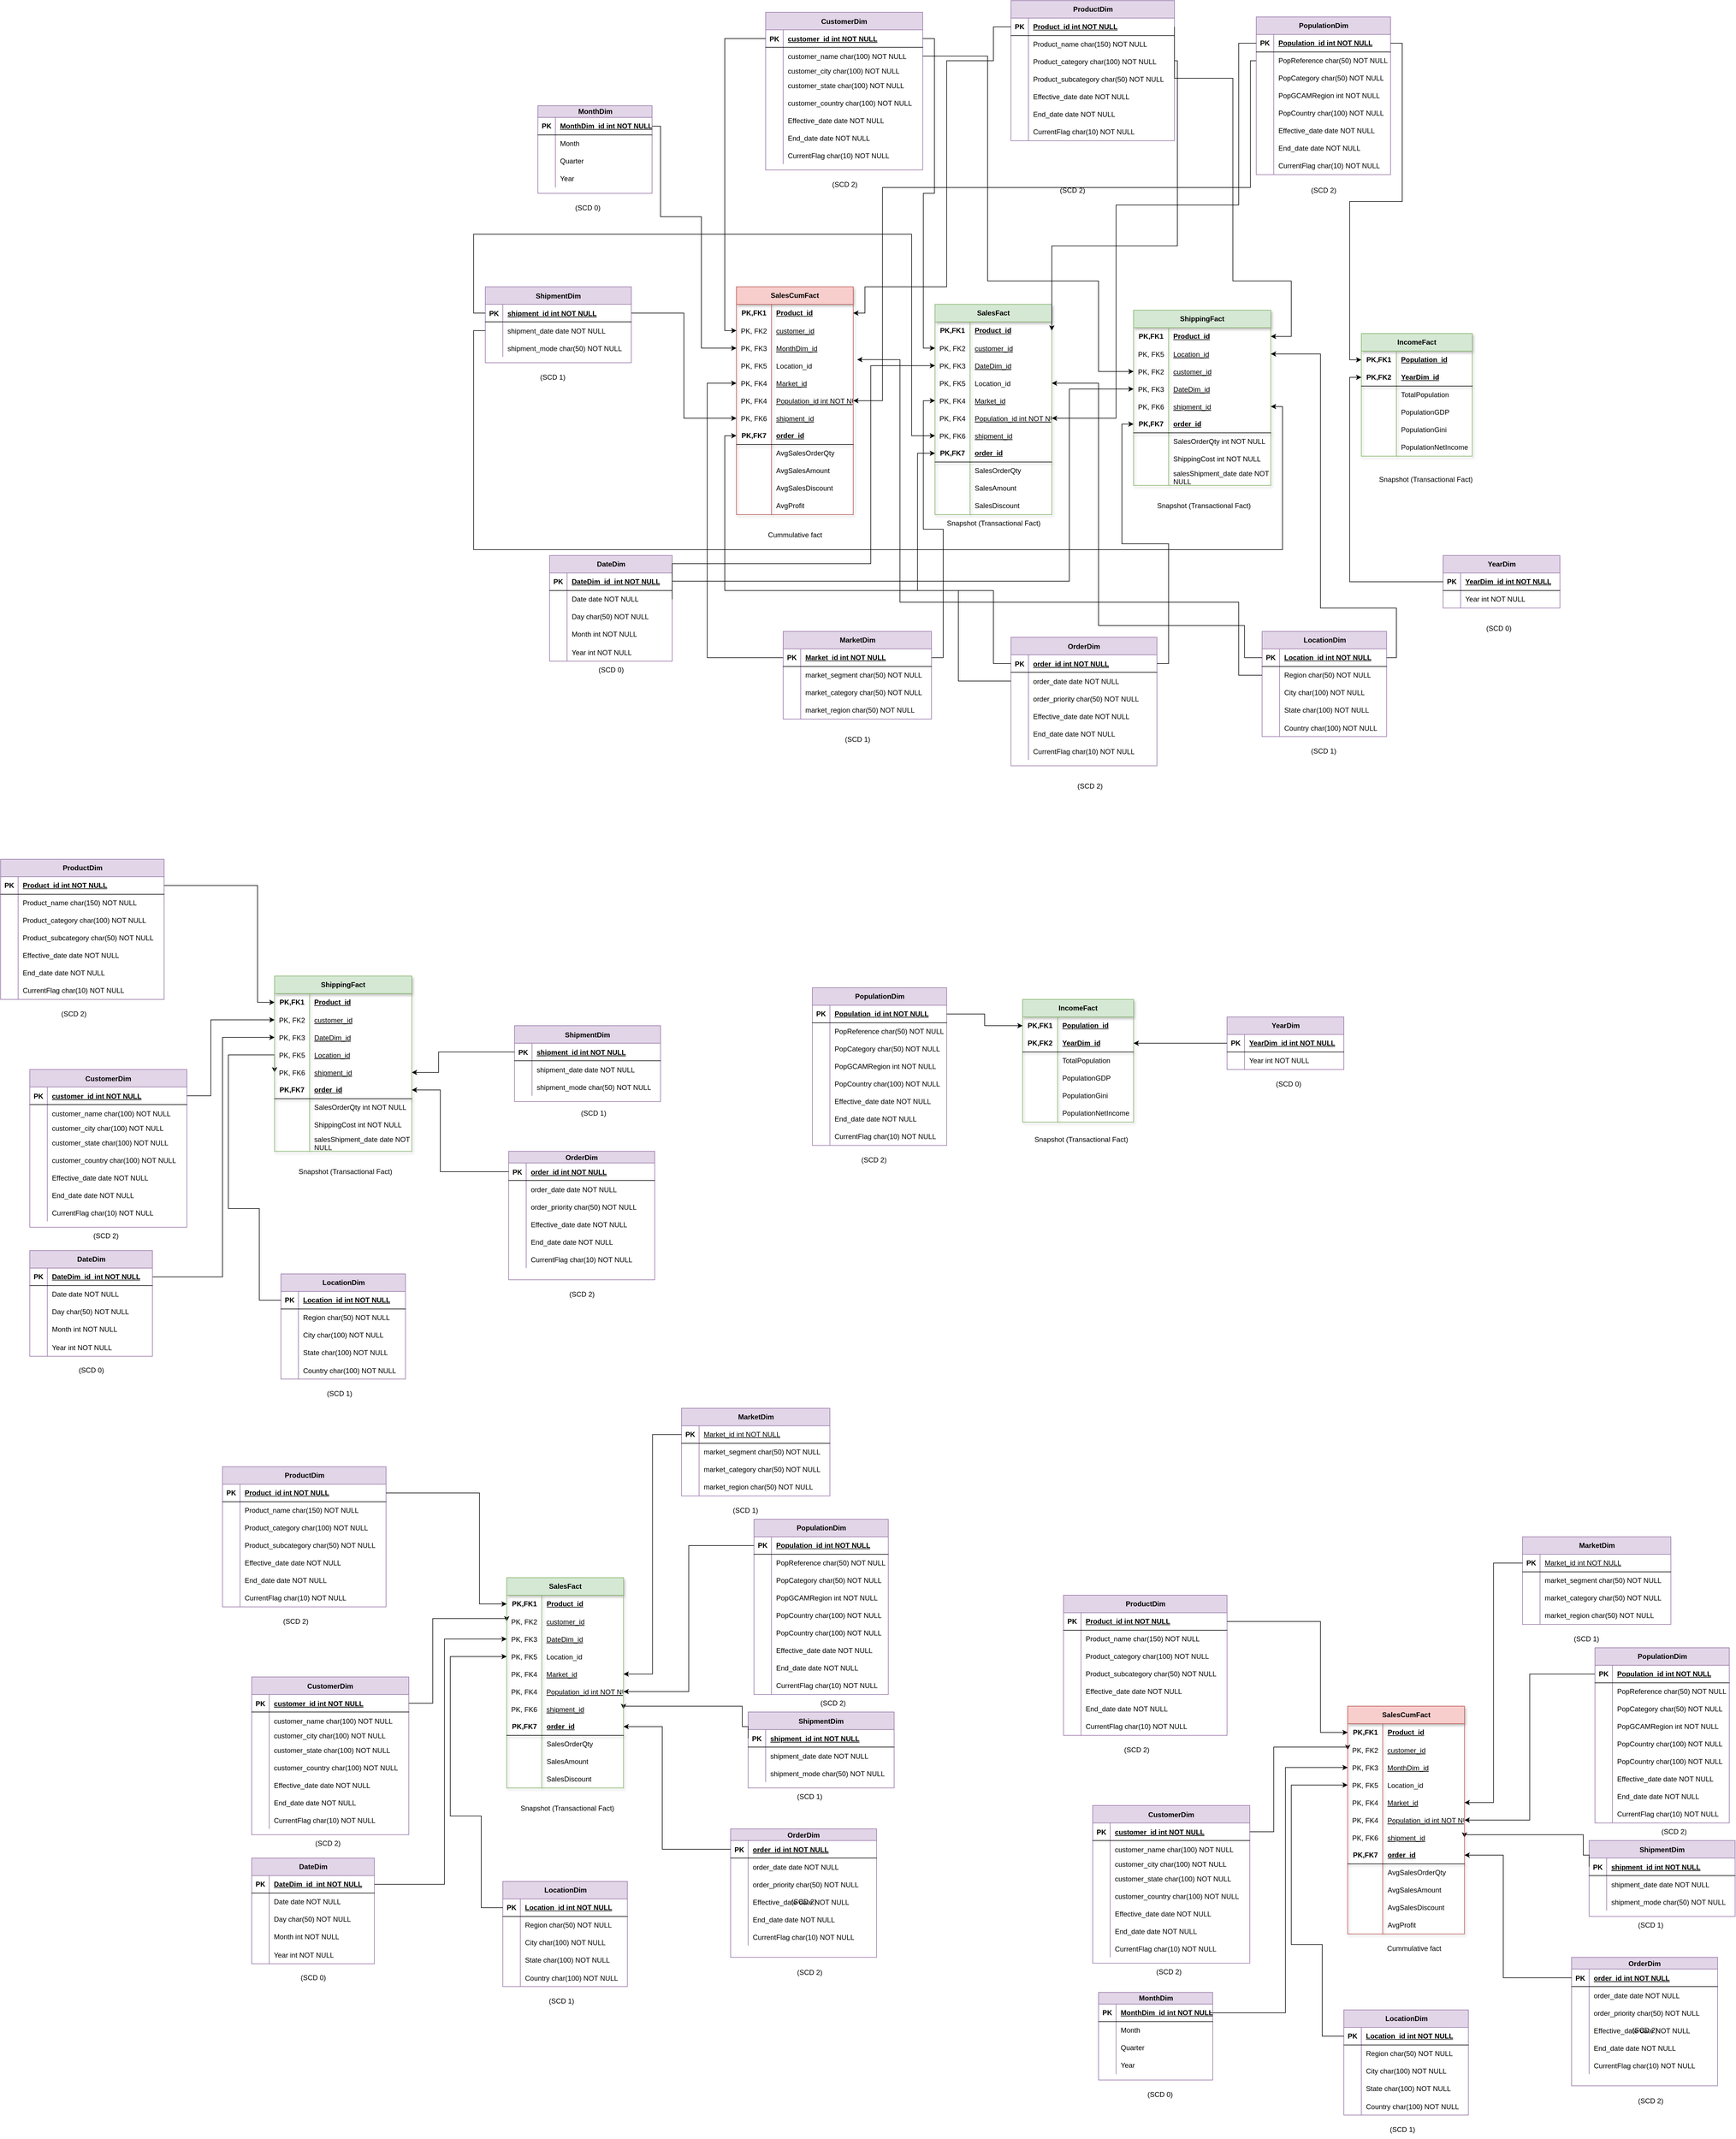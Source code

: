 <mxfile version="22.1.8" type="device">
  <diagram id="R2lEEEUBdFMjLlhIrx00" name="Page-1">
    <mxGraphModel dx="3012" dy="1870" grid="1" gridSize="10" guides="1" tooltips="1" connect="1" arrows="1" fold="1" page="1" pageScale="1" pageWidth="1100" pageHeight="850" math="0" shadow="0" extFonts="Permanent Marker^https://fonts.googleapis.com/css?family=Permanent+Marker">
      <root>
        <mxCell id="0" />
        <mxCell id="1" parent="0" />
        <mxCell id="C-vyLk0tnHw3VtMMgP7b-2" value="OrderDim" style="shape=table;startSize=30;container=1;collapsible=1;childLayout=tableLayout;fixedRows=1;rowLines=0;fontStyle=1;align=center;resizeLast=1;fillColor=#e1d5e7;strokeColor=#9673a6;" parent="1" vertex="1">
          <mxGeometry x="1000" y="870" width="250" height="220" as="geometry" />
        </mxCell>
        <mxCell id="C-vyLk0tnHw3VtMMgP7b-3" value="" style="shape=partialRectangle;collapsible=0;dropTarget=0;pointerEvents=0;fillColor=none;points=[[0,0.5],[1,0.5]];portConstraint=eastwest;top=0;left=0;right=0;bottom=1;" parent="C-vyLk0tnHw3VtMMgP7b-2" vertex="1">
          <mxGeometry y="30" width="250" height="30" as="geometry" />
        </mxCell>
        <mxCell id="C-vyLk0tnHw3VtMMgP7b-4" value="PK" style="shape=partialRectangle;overflow=hidden;connectable=0;fillColor=none;top=0;left=0;bottom=0;right=0;fontStyle=1;" parent="C-vyLk0tnHw3VtMMgP7b-3" vertex="1">
          <mxGeometry width="30" height="30" as="geometry">
            <mxRectangle width="30" height="30" as="alternateBounds" />
          </mxGeometry>
        </mxCell>
        <mxCell id="C-vyLk0tnHw3VtMMgP7b-5" value="order_id int NOT NULL " style="shape=partialRectangle;overflow=hidden;connectable=0;fillColor=none;top=0;left=0;bottom=0;right=0;align=left;spacingLeft=6;fontStyle=5;" parent="C-vyLk0tnHw3VtMMgP7b-3" vertex="1">
          <mxGeometry x="30" width="220" height="30" as="geometry">
            <mxRectangle width="220" height="30" as="alternateBounds" />
          </mxGeometry>
        </mxCell>
        <mxCell id="C-vyLk0tnHw3VtMMgP7b-9" value="" style="shape=partialRectangle;collapsible=0;dropTarget=0;pointerEvents=0;fillColor=none;points=[[0,0.5],[1,0.5]];portConstraint=eastwest;top=0;left=0;right=0;bottom=0;" parent="C-vyLk0tnHw3VtMMgP7b-2" vertex="1">
          <mxGeometry y="60" width="250" height="30" as="geometry" />
        </mxCell>
        <mxCell id="C-vyLk0tnHw3VtMMgP7b-10" value="" style="shape=partialRectangle;overflow=hidden;connectable=0;fillColor=none;top=0;left=0;bottom=0;right=0;" parent="C-vyLk0tnHw3VtMMgP7b-9" vertex="1">
          <mxGeometry width="30" height="30" as="geometry">
            <mxRectangle width="30" height="30" as="alternateBounds" />
          </mxGeometry>
        </mxCell>
        <mxCell id="C-vyLk0tnHw3VtMMgP7b-11" value="order_date date NOT NULL" style="shape=partialRectangle;overflow=hidden;connectable=0;fillColor=none;top=0;left=0;bottom=0;right=0;align=left;spacingLeft=6;" parent="C-vyLk0tnHw3VtMMgP7b-9" vertex="1">
          <mxGeometry x="30" width="220" height="30" as="geometry">
            <mxRectangle width="220" height="30" as="alternateBounds" />
          </mxGeometry>
        </mxCell>
        <mxCell id="C-vyLk0tnHw3VtMMgP7b-6" value="" style="shape=partialRectangle;collapsible=0;dropTarget=0;pointerEvents=0;fillColor=none;points=[[0,0.5],[1,0.5]];portConstraint=eastwest;top=0;left=0;right=0;bottom=0;" parent="C-vyLk0tnHw3VtMMgP7b-2" vertex="1">
          <mxGeometry y="90" width="250" height="30" as="geometry" />
        </mxCell>
        <mxCell id="C-vyLk0tnHw3VtMMgP7b-7" value="" style="shape=partialRectangle;overflow=hidden;connectable=0;fillColor=none;top=0;left=0;bottom=0;right=0;" parent="C-vyLk0tnHw3VtMMgP7b-6" vertex="1">
          <mxGeometry width="30" height="30" as="geometry">
            <mxRectangle width="30" height="30" as="alternateBounds" />
          </mxGeometry>
        </mxCell>
        <mxCell id="C-vyLk0tnHw3VtMMgP7b-8" value="order_priority char(50) NOT NULL" style="shape=partialRectangle;overflow=hidden;connectable=0;fillColor=none;top=0;left=0;bottom=0;right=0;align=left;spacingLeft=6;" parent="C-vyLk0tnHw3VtMMgP7b-6" vertex="1">
          <mxGeometry x="30" width="220" height="30" as="geometry">
            <mxRectangle width="220" height="30" as="alternateBounds" />
          </mxGeometry>
        </mxCell>
        <mxCell id="xaj8WphIiLJOGYeZfd84-264" value="" style="shape=partialRectangle;collapsible=0;dropTarget=0;pointerEvents=0;fillColor=none;points=[[0,0.5],[1,0.5]];portConstraint=eastwest;top=0;left=0;right=0;bottom=0;" parent="C-vyLk0tnHw3VtMMgP7b-2" vertex="1">
          <mxGeometry y="120" width="250" height="30" as="geometry" />
        </mxCell>
        <mxCell id="xaj8WphIiLJOGYeZfd84-265" value="" style="shape=partialRectangle;overflow=hidden;connectable=0;fillColor=none;top=0;left=0;bottom=0;right=0;" parent="xaj8WphIiLJOGYeZfd84-264" vertex="1">
          <mxGeometry width="30" height="30" as="geometry">
            <mxRectangle width="30" height="30" as="alternateBounds" />
          </mxGeometry>
        </mxCell>
        <mxCell id="xaj8WphIiLJOGYeZfd84-266" value="Effective_date date NOT NULL" style="shape=partialRectangle;overflow=hidden;connectable=0;fillColor=none;top=0;left=0;bottom=0;right=0;align=left;spacingLeft=6;" parent="xaj8WphIiLJOGYeZfd84-264" vertex="1">
          <mxGeometry x="30" width="220" height="30" as="geometry">
            <mxRectangle width="220" height="30" as="alternateBounds" />
          </mxGeometry>
        </mxCell>
        <mxCell id="xaj8WphIiLJOGYeZfd84-267" value="" style="shape=partialRectangle;collapsible=0;dropTarget=0;pointerEvents=0;fillColor=none;points=[[0,0.5],[1,0.5]];portConstraint=eastwest;top=0;left=0;right=0;bottom=0;" parent="C-vyLk0tnHw3VtMMgP7b-2" vertex="1">
          <mxGeometry y="150" width="250" height="30" as="geometry" />
        </mxCell>
        <mxCell id="xaj8WphIiLJOGYeZfd84-268" value="" style="shape=partialRectangle;overflow=hidden;connectable=0;fillColor=none;top=0;left=0;bottom=0;right=0;" parent="xaj8WphIiLJOGYeZfd84-267" vertex="1">
          <mxGeometry width="30" height="30" as="geometry">
            <mxRectangle width="30" height="30" as="alternateBounds" />
          </mxGeometry>
        </mxCell>
        <mxCell id="xaj8WphIiLJOGYeZfd84-269" value="End_date date NOT NULL" style="shape=partialRectangle;overflow=hidden;connectable=0;fillColor=none;top=0;left=0;bottom=0;right=0;align=left;spacingLeft=6;" parent="xaj8WphIiLJOGYeZfd84-267" vertex="1">
          <mxGeometry x="30" width="220" height="30" as="geometry">
            <mxRectangle width="220" height="30" as="alternateBounds" />
          </mxGeometry>
        </mxCell>
        <mxCell id="xaj8WphIiLJOGYeZfd84-270" value="" style="shape=partialRectangle;collapsible=0;dropTarget=0;pointerEvents=0;fillColor=none;points=[[0,0.5],[1,0.5]];portConstraint=eastwest;top=0;left=0;right=0;bottom=0;" parent="C-vyLk0tnHw3VtMMgP7b-2" vertex="1">
          <mxGeometry y="180" width="250" height="30" as="geometry" />
        </mxCell>
        <mxCell id="xaj8WphIiLJOGYeZfd84-271" value="" style="shape=partialRectangle;overflow=hidden;connectable=0;fillColor=none;top=0;left=0;bottom=0;right=0;" parent="xaj8WphIiLJOGYeZfd84-270" vertex="1">
          <mxGeometry width="30" height="30" as="geometry">
            <mxRectangle width="30" height="30" as="alternateBounds" />
          </mxGeometry>
        </mxCell>
        <mxCell id="xaj8WphIiLJOGYeZfd84-272" value="CurrentFlag char(10) NOT NULL" style="shape=partialRectangle;overflow=hidden;connectable=0;fillColor=none;top=0;left=0;bottom=0;right=0;align=left;spacingLeft=6;" parent="xaj8WphIiLJOGYeZfd84-270" vertex="1">
          <mxGeometry x="30" width="220" height="30" as="geometry">
            <mxRectangle width="220" height="30" as="alternateBounds" />
          </mxGeometry>
        </mxCell>
        <mxCell id="C-vyLk0tnHw3VtMMgP7b-13" value="ShipmentDim" style="shape=table;startSize=30;container=1;collapsible=1;childLayout=tableLayout;fixedRows=1;rowLines=0;fontStyle=1;align=center;resizeLast=1;fillColor=#e1d5e7;strokeColor=#9673a6;" parent="1" vertex="1">
          <mxGeometry x="100" y="270" width="250" height="130" as="geometry" />
        </mxCell>
        <mxCell id="C-vyLk0tnHw3VtMMgP7b-14" value="" style="shape=partialRectangle;collapsible=0;dropTarget=0;pointerEvents=0;fillColor=none;points=[[0,0.5],[1,0.5]];portConstraint=eastwest;top=0;left=0;right=0;bottom=1;" parent="C-vyLk0tnHw3VtMMgP7b-13" vertex="1">
          <mxGeometry y="30" width="250" height="30" as="geometry" />
        </mxCell>
        <mxCell id="C-vyLk0tnHw3VtMMgP7b-15" value="PK" style="shape=partialRectangle;overflow=hidden;connectable=0;fillColor=none;top=0;left=0;bottom=0;right=0;fontStyle=1;" parent="C-vyLk0tnHw3VtMMgP7b-14" vertex="1">
          <mxGeometry width="30" height="30" as="geometry">
            <mxRectangle width="30" height="30" as="alternateBounds" />
          </mxGeometry>
        </mxCell>
        <mxCell id="C-vyLk0tnHw3VtMMgP7b-16" value="shipment_id int NOT NULL " style="shape=partialRectangle;overflow=hidden;connectable=0;fillColor=none;top=0;left=0;bottom=0;right=0;align=left;spacingLeft=6;fontStyle=5;" parent="C-vyLk0tnHw3VtMMgP7b-14" vertex="1">
          <mxGeometry x="30" width="220" height="30" as="geometry">
            <mxRectangle width="220" height="30" as="alternateBounds" />
          </mxGeometry>
        </mxCell>
        <mxCell id="C-vyLk0tnHw3VtMMgP7b-20" value="" style="shape=partialRectangle;collapsible=0;dropTarget=0;pointerEvents=0;fillColor=none;points=[[0,0.5],[1,0.5]];portConstraint=eastwest;top=0;left=0;right=0;bottom=0;" parent="C-vyLk0tnHw3VtMMgP7b-13" vertex="1">
          <mxGeometry y="60" width="250" height="30" as="geometry" />
        </mxCell>
        <mxCell id="C-vyLk0tnHw3VtMMgP7b-21" value="" style="shape=partialRectangle;overflow=hidden;connectable=0;fillColor=none;top=0;left=0;bottom=0;right=0;" parent="C-vyLk0tnHw3VtMMgP7b-20" vertex="1">
          <mxGeometry width="30" height="30" as="geometry">
            <mxRectangle width="30" height="30" as="alternateBounds" />
          </mxGeometry>
        </mxCell>
        <mxCell id="C-vyLk0tnHw3VtMMgP7b-22" value="shipment_date date NOT NULL" style="shape=partialRectangle;overflow=hidden;connectable=0;fillColor=none;top=0;left=0;bottom=0;right=0;align=left;spacingLeft=6;" parent="C-vyLk0tnHw3VtMMgP7b-20" vertex="1">
          <mxGeometry x="30" width="220" height="30" as="geometry">
            <mxRectangle width="220" height="30" as="alternateBounds" />
          </mxGeometry>
        </mxCell>
        <mxCell id="C-vyLk0tnHw3VtMMgP7b-17" value="" style="shape=partialRectangle;collapsible=0;dropTarget=0;pointerEvents=0;fillColor=none;points=[[0,0.5],[1,0.5]];portConstraint=eastwest;top=0;left=0;right=0;bottom=0;" parent="C-vyLk0tnHw3VtMMgP7b-13" vertex="1">
          <mxGeometry y="90" width="250" height="30" as="geometry" />
        </mxCell>
        <mxCell id="C-vyLk0tnHw3VtMMgP7b-18" value="" style="shape=partialRectangle;overflow=hidden;connectable=0;fillColor=none;top=0;left=0;bottom=0;right=0;" parent="C-vyLk0tnHw3VtMMgP7b-17" vertex="1">
          <mxGeometry width="30" height="30" as="geometry">
            <mxRectangle width="30" height="30" as="alternateBounds" />
          </mxGeometry>
        </mxCell>
        <mxCell id="C-vyLk0tnHw3VtMMgP7b-19" value="shipment_mode char(50) NOT NULL" style="shape=partialRectangle;overflow=hidden;connectable=0;fillColor=none;top=0;left=0;bottom=0;right=0;align=left;spacingLeft=6;" parent="C-vyLk0tnHw3VtMMgP7b-17" vertex="1">
          <mxGeometry x="30" width="220" height="30" as="geometry">
            <mxRectangle width="220" height="30" as="alternateBounds" />
          </mxGeometry>
        </mxCell>
        <mxCell id="C-vyLk0tnHw3VtMMgP7b-23" value="CustomerDim" style="shape=table;startSize=30;container=1;collapsible=1;childLayout=tableLayout;fixedRows=1;rowLines=0;fontStyle=1;align=center;resizeLast=1;shadow=0;fillColor=#e1d5e7;strokeColor=#9673a6;" parent="1" vertex="1">
          <mxGeometry x="580" y="-200" width="269" height="270" as="geometry">
            <mxRectangle x="91" y="110" width="100" height="30" as="alternateBounds" />
          </mxGeometry>
        </mxCell>
        <mxCell id="C-vyLk0tnHw3VtMMgP7b-24" value="" style="shape=partialRectangle;collapsible=0;dropTarget=0;pointerEvents=0;fillColor=none;points=[[0,0.5],[1,0.5]];portConstraint=eastwest;top=0;left=0;right=0;bottom=1;" parent="C-vyLk0tnHw3VtMMgP7b-23" vertex="1">
          <mxGeometry y="30" width="269" height="30" as="geometry" />
        </mxCell>
        <mxCell id="C-vyLk0tnHw3VtMMgP7b-25" value="PK" style="shape=partialRectangle;overflow=hidden;connectable=0;fillColor=none;top=0;left=0;bottom=0;right=0;fontStyle=1;" parent="C-vyLk0tnHw3VtMMgP7b-24" vertex="1">
          <mxGeometry width="30" height="30" as="geometry">
            <mxRectangle width="30" height="30" as="alternateBounds" />
          </mxGeometry>
        </mxCell>
        <mxCell id="C-vyLk0tnHw3VtMMgP7b-26" value="customer_id int NOT NULL " style="shape=partialRectangle;overflow=hidden;connectable=0;fillColor=none;top=0;left=0;bottom=0;right=0;align=left;spacingLeft=6;fontStyle=5;" parent="C-vyLk0tnHw3VtMMgP7b-24" vertex="1">
          <mxGeometry x="30" width="239" height="30" as="geometry">
            <mxRectangle width="239" height="30" as="alternateBounds" />
          </mxGeometry>
        </mxCell>
        <mxCell id="7Dosu8ptJJkQGqox4mZ--34" value="" style="shape=tableRow;horizontal=0;startSize=0;swimlaneHead=0;swimlaneBody=0;fillColor=none;collapsible=0;dropTarget=0;points=[[0,0.5],[1,0.5]];portConstraint=eastwest;top=0;left=0;right=0;bottom=0;" parent="C-vyLk0tnHw3VtMMgP7b-23" vertex="1">
          <mxGeometry y="60" width="269" height="30" as="geometry" />
        </mxCell>
        <mxCell id="7Dosu8ptJJkQGqox4mZ--35" value="" style="shape=partialRectangle;connectable=0;fillColor=none;top=0;left=0;bottom=0;right=0;editable=1;overflow=hidden;" parent="7Dosu8ptJJkQGqox4mZ--34" vertex="1">
          <mxGeometry width="30" height="30" as="geometry">
            <mxRectangle width="30" height="30" as="alternateBounds" />
          </mxGeometry>
        </mxCell>
        <mxCell id="7Dosu8ptJJkQGqox4mZ--36" value="customer_name char(100) NOT NULL" style="shape=partialRectangle;connectable=0;fillColor=none;top=0;left=0;bottom=0;right=0;align=left;spacingLeft=6;overflow=hidden;" parent="7Dosu8ptJJkQGqox4mZ--34" vertex="1">
          <mxGeometry x="30" width="239" height="30" as="geometry">
            <mxRectangle width="239" height="30" as="alternateBounds" />
          </mxGeometry>
        </mxCell>
        <mxCell id="7Dosu8ptJJkQGqox4mZ--38" value="" style="shape=tableRow;horizontal=0;startSize=0;swimlaneHead=0;swimlaneBody=0;fillColor=none;collapsible=0;dropTarget=0;points=[[0,0.5],[1,0.5]];portConstraint=eastwest;top=0;left=0;right=0;bottom=0;" parent="C-vyLk0tnHw3VtMMgP7b-23" vertex="1">
          <mxGeometry y="90" width="269" height="20" as="geometry" />
        </mxCell>
        <mxCell id="7Dosu8ptJJkQGqox4mZ--39" value="" style="shape=partialRectangle;connectable=0;fillColor=none;top=0;left=0;bottom=0;right=0;editable=1;overflow=hidden;" parent="7Dosu8ptJJkQGqox4mZ--38" vertex="1">
          <mxGeometry width="30" height="20" as="geometry">
            <mxRectangle width="30" height="20" as="alternateBounds" />
          </mxGeometry>
        </mxCell>
        <mxCell id="7Dosu8ptJJkQGqox4mZ--40" value="customer_city char(100) NOT NULL" style="shape=partialRectangle;connectable=0;fillColor=none;top=0;left=0;bottom=0;right=0;align=left;spacingLeft=6;overflow=hidden;" parent="7Dosu8ptJJkQGqox4mZ--38" vertex="1">
          <mxGeometry x="30" width="239" height="20" as="geometry">
            <mxRectangle width="239" height="20" as="alternateBounds" />
          </mxGeometry>
        </mxCell>
        <mxCell id="7Dosu8ptJJkQGqox4mZ--42" value="" style="shape=tableRow;horizontal=0;startSize=0;swimlaneHead=0;swimlaneBody=0;fillColor=none;collapsible=0;dropTarget=0;points=[[0,0.5],[1,0.5]];portConstraint=eastwest;top=0;left=0;right=0;bottom=0;" parent="C-vyLk0tnHw3VtMMgP7b-23" vertex="1">
          <mxGeometry y="110" width="269" height="30" as="geometry" />
        </mxCell>
        <mxCell id="7Dosu8ptJJkQGqox4mZ--43" value="" style="shape=partialRectangle;connectable=0;fillColor=none;top=0;left=0;bottom=0;right=0;editable=1;overflow=hidden;" parent="7Dosu8ptJJkQGqox4mZ--42" vertex="1">
          <mxGeometry width="30" height="30" as="geometry">
            <mxRectangle width="30" height="30" as="alternateBounds" />
          </mxGeometry>
        </mxCell>
        <mxCell id="7Dosu8ptJJkQGqox4mZ--44" value="customer_state char(100) NOT NULL" style="shape=partialRectangle;connectable=0;fillColor=none;top=0;left=0;bottom=0;right=0;align=left;spacingLeft=6;overflow=hidden;" parent="7Dosu8ptJJkQGqox4mZ--42" vertex="1">
          <mxGeometry x="30" width="239" height="30" as="geometry">
            <mxRectangle width="239" height="30" as="alternateBounds" />
          </mxGeometry>
        </mxCell>
        <mxCell id="7Dosu8ptJJkQGqox4mZ--46" value="" style="shape=tableRow;horizontal=0;startSize=0;swimlaneHead=0;swimlaneBody=0;fillColor=none;collapsible=0;dropTarget=0;points=[[0,0.5],[1,0.5]];portConstraint=eastwest;top=0;left=0;right=0;bottom=0;" parent="C-vyLk0tnHw3VtMMgP7b-23" vertex="1">
          <mxGeometry y="140" width="269" height="30" as="geometry" />
        </mxCell>
        <mxCell id="7Dosu8ptJJkQGqox4mZ--47" value="" style="shape=partialRectangle;connectable=0;fillColor=none;top=0;left=0;bottom=0;right=0;editable=1;overflow=hidden;" parent="7Dosu8ptJJkQGqox4mZ--46" vertex="1">
          <mxGeometry width="30" height="30" as="geometry">
            <mxRectangle width="30" height="30" as="alternateBounds" />
          </mxGeometry>
        </mxCell>
        <mxCell id="7Dosu8ptJJkQGqox4mZ--48" value="customer_country char(100) NOT NULL" style="shape=partialRectangle;connectable=0;fillColor=none;top=0;left=0;bottom=0;right=0;align=left;spacingLeft=6;overflow=hidden;" parent="7Dosu8ptJJkQGqox4mZ--46" vertex="1">
          <mxGeometry x="30" width="239" height="30" as="geometry">
            <mxRectangle width="239" height="30" as="alternateBounds" />
          </mxGeometry>
        </mxCell>
        <mxCell id="xaj8WphIiLJOGYeZfd84-239" value="" style="shape=tableRow;horizontal=0;startSize=0;swimlaneHead=0;swimlaneBody=0;fillColor=none;collapsible=0;dropTarget=0;points=[[0,0.5],[1,0.5]];portConstraint=eastwest;top=0;left=0;right=0;bottom=0;" parent="C-vyLk0tnHw3VtMMgP7b-23" vertex="1">
          <mxGeometry y="170" width="269" height="30" as="geometry" />
        </mxCell>
        <mxCell id="xaj8WphIiLJOGYeZfd84-240" value="" style="shape=partialRectangle;connectable=0;fillColor=none;top=0;left=0;bottom=0;right=0;editable=1;overflow=hidden;" parent="xaj8WphIiLJOGYeZfd84-239" vertex="1">
          <mxGeometry width="30" height="30" as="geometry">
            <mxRectangle width="30" height="30" as="alternateBounds" />
          </mxGeometry>
        </mxCell>
        <mxCell id="xaj8WphIiLJOGYeZfd84-241" value="Effective_date date NOT NULL" style="shape=partialRectangle;connectable=0;fillColor=none;top=0;left=0;bottom=0;right=0;align=left;spacingLeft=6;overflow=hidden;" parent="xaj8WphIiLJOGYeZfd84-239" vertex="1">
          <mxGeometry x="30" width="239" height="30" as="geometry">
            <mxRectangle width="239" height="30" as="alternateBounds" />
          </mxGeometry>
        </mxCell>
        <mxCell id="xaj8WphIiLJOGYeZfd84-242" value="" style="shape=tableRow;horizontal=0;startSize=0;swimlaneHead=0;swimlaneBody=0;fillColor=none;collapsible=0;dropTarget=0;points=[[0,0.5],[1,0.5]];portConstraint=eastwest;top=0;left=0;right=0;bottom=0;" parent="C-vyLk0tnHw3VtMMgP7b-23" vertex="1">
          <mxGeometry y="200" width="269" height="30" as="geometry" />
        </mxCell>
        <mxCell id="xaj8WphIiLJOGYeZfd84-243" value="" style="shape=partialRectangle;connectable=0;fillColor=none;top=0;left=0;bottom=0;right=0;editable=1;overflow=hidden;" parent="xaj8WphIiLJOGYeZfd84-242" vertex="1">
          <mxGeometry width="30" height="30" as="geometry">
            <mxRectangle width="30" height="30" as="alternateBounds" />
          </mxGeometry>
        </mxCell>
        <mxCell id="xaj8WphIiLJOGYeZfd84-244" value="End_date date NOT NULL" style="shape=partialRectangle;connectable=0;fillColor=none;top=0;left=0;bottom=0;right=0;align=left;spacingLeft=6;overflow=hidden;" parent="xaj8WphIiLJOGYeZfd84-242" vertex="1">
          <mxGeometry x="30" width="239" height="30" as="geometry">
            <mxRectangle width="239" height="30" as="alternateBounds" />
          </mxGeometry>
        </mxCell>
        <mxCell id="xaj8WphIiLJOGYeZfd84-245" value="" style="shape=tableRow;horizontal=0;startSize=0;swimlaneHead=0;swimlaneBody=0;fillColor=none;collapsible=0;dropTarget=0;points=[[0,0.5],[1,0.5]];portConstraint=eastwest;top=0;left=0;right=0;bottom=0;" parent="C-vyLk0tnHw3VtMMgP7b-23" vertex="1">
          <mxGeometry y="230" width="269" height="30" as="geometry" />
        </mxCell>
        <mxCell id="xaj8WphIiLJOGYeZfd84-246" value="" style="shape=partialRectangle;connectable=0;fillColor=none;top=0;left=0;bottom=0;right=0;editable=1;overflow=hidden;" parent="xaj8WphIiLJOGYeZfd84-245" vertex="1">
          <mxGeometry width="30" height="30" as="geometry">
            <mxRectangle width="30" height="30" as="alternateBounds" />
          </mxGeometry>
        </mxCell>
        <mxCell id="xaj8WphIiLJOGYeZfd84-247" value="CurrentFlag char(10) NOT NULL" style="shape=partialRectangle;connectable=0;fillColor=none;top=0;left=0;bottom=0;right=0;align=left;spacingLeft=6;overflow=hidden;" parent="xaj8WphIiLJOGYeZfd84-245" vertex="1">
          <mxGeometry x="30" width="239" height="30" as="geometry">
            <mxRectangle width="239" height="30" as="alternateBounds" />
          </mxGeometry>
        </mxCell>
        <mxCell id="7Dosu8ptJJkQGqox4mZ--49" value="MarketDim" style="shape=table;startSize=30;container=1;collapsible=1;childLayout=tableLayout;fixedRows=1;rowLines=0;fontStyle=1;align=center;resizeLast=1;html=1;fillColor=#e1d5e7;strokeColor=#9673a6;" parent="1" vertex="1">
          <mxGeometry x="610" y="860" width="254" height="150" as="geometry" />
        </mxCell>
        <mxCell id="7Dosu8ptJJkQGqox4mZ--50" value="" style="shape=tableRow;horizontal=0;startSize=0;swimlaneHead=0;swimlaneBody=0;fillColor=none;collapsible=0;dropTarget=0;points=[[0,0.5],[1,0.5]];portConstraint=eastwest;top=0;left=0;right=0;bottom=1;" parent="7Dosu8ptJJkQGqox4mZ--49" vertex="1">
          <mxGeometry y="30" width="254" height="30" as="geometry" />
        </mxCell>
        <mxCell id="7Dosu8ptJJkQGqox4mZ--51" value="PK" style="shape=partialRectangle;connectable=0;fillColor=none;top=0;left=0;bottom=0;right=0;fontStyle=1;overflow=hidden;whiteSpace=wrap;html=1;" parent="7Dosu8ptJJkQGqox4mZ--50" vertex="1">
          <mxGeometry width="30" height="30" as="geometry">
            <mxRectangle width="30" height="30" as="alternateBounds" />
          </mxGeometry>
        </mxCell>
        <mxCell id="7Dosu8ptJJkQGqox4mZ--52" value="Market_id&amp;nbsp;int NOT NULL" style="shape=partialRectangle;connectable=0;fillColor=none;top=0;left=0;bottom=0;right=0;align=left;spacingLeft=6;fontStyle=5;overflow=hidden;whiteSpace=wrap;html=1;" parent="7Dosu8ptJJkQGqox4mZ--50" vertex="1">
          <mxGeometry x="30" width="224" height="30" as="geometry">
            <mxRectangle width="224" height="30" as="alternateBounds" />
          </mxGeometry>
        </mxCell>
        <mxCell id="7Dosu8ptJJkQGqox4mZ--53" value="" style="shape=tableRow;horizontal=0;startSize=0;swimlaneHead=0;swimlaneBody=0;fillColor=none;collapsible=0;dropTarget=0;points=[[0,0.5],[1,0.5]];portConstraint=eastwest;top=0;left=0;right=0;bottom=0;" parent="7Dosu8ptJJkQGqox4mZ--49" vertex="1">
          <mxGeometry y="60" width="254" height="30" as="geometry" />
        </mxCell>
        <mxCell id="7Dosu8ptJJkQGqox4mZ--54" value="" style="shape=partialRectangle;connectable=0;fillColor=none;top=0;left=0;bottom=0;right=0;editable=1;overflow=hidden;whiteSpace=wrap;html=1;" parent="7Dosu8ptJJkQGqox4mZ--53" vertex="1">
          <mxGeometry width="30" height="30" as="geometry">
            <mxRectangle width="30" height="30" as="alternateBounds" />
          </mxGeometry>
        </mxCell>
        <mxCell id="7Dosu8ptJJkQGqox4mZ--55" value="market_segment char(50) NOT NULL" style="shape=partialRectangle;connectable=0;fillColor=none;top=0;left=0;bottom=0;right=0;align=left;spacingLeft=6;overflow=hidden;whiteSpace=wrap;html=1;" parent="7Dosu8ptJJkQGqox4mZ--53" vertex="1">
          <mxGeometry x="30" width="224" height="30" as="geometry">
            <mxRectangle width="224" height="30" as="alternateBounds" />
          </mxGeometry>
        </mxCell>
        <mxCell id="7Dosu8ptJJkQGqox4mZ--56" value="" style="shape=tableRow;horizontal=0;startSize=0;swimlaneHead=0;swimlaneBody=0;fillColor=none;collapsible=0;dropTarget=0;points=[[0,0.5],[1,0.5]];portConstraint=eastwest;top=0;left=0;right=0;bottom=0;" parent="7Dosu8ptJJkQGqox4mZ--49" vertex="1">
          <mxGeometry y="90" width="254" height="30" as="geometry" />
        </mxCell>
        <mxCell id="7Dosu8ptJJkQGqox4mZ--57" value="" style="shape=partialRectangle;connectable=0;fillColor=none;top=0;left=0;bottom=0;right=0;editable=1;overflow=hidden;whiteSpace=wrap;html=1;" parent="7Dosu8ptJJkQGqox4mZ--56" vertex="1">
          <mxGeometry width="30" height="30" as="geometry">
            <mxRectangle width="30" height="30" as="alternateBounds" />
          </mxGeometry>
        </mxCell>
        <mxCell id="7Dosu8ptJJkQGqox4mZ--58" value="market_category char(50) NOT NULL" style="shape=partialRectangle;connectable=0;fillColor=none;top=0;left=0;bottom=0;right=0;align=left;spacingLeft=6;overflow=hidden;whiteSpace=wrap;html=1;" parent="7Dosu8ptJJkQGqox4mZ--56" vertex="1">
          <mxGeometry x="30" width="224" height="30" as="geometry">
            <mxRectangle width="224" height="30" as="alternateBounds" />
          </mxGeometry>
        </mxCell>
        <mxCell id="7Dosu8ptJJkQGqox4mZ--59" value="" style="shape=tableRow;horizontal=0;startSize=0;swimlaneHead=0;swimlaneBody=0;fillColor=none;collapsible=0;dropTarget=0;points=[[0,0.5],[1,0.5]];portConstraint=eastwest;top=0;left=0;right=0;bottom=0;" parent="7Dosu8ptJJkQGqox4mZ--49" vertex="1">
          <mxGeometry y="120" width="254" height="30" as="geometry" />
        </mxCell>
        <mxCell id="7Dosu8ptJJkQGqox4mZ--60" value="" style="shape=partialRectangle;connectable=0;fillColor=none;top=0;left=0;bottom=0;right=0;editable=1;overflow=hidden;whiteSpace=wrap;html=1;" parent="7Dosu8ptJJkQGqox4mZ--59" vertex="1">
          <mxGeometry width="30" height="30" as="geometry">
            <mxRectangle width="30" height="30" as="alternateBounds" />
          </mxGeometry>
        </mxCell>
        <mxCell id="7Dosu8ptJJkQGqox4mZ--61" value="market_region char(50) NOT NULL" style="shape=partialRectangle;connectable=0;fillColor=none;top=0;left=0;bottom=0;right=0;align=left;spacingLeft=6;overflow=hidden;whiteSpace=wrap;html=1;" parent="7Dosu8ptJJkQGqox4mZ--59" vertex="1">
          <mxGeometry x="30" width="224" height="30" as="geometry">
            <mxRectangle width="224" height="30" as="alternateBounds" />
          </mxGeometry>
        </mxCell>
        <mxCell id="7Dosu8ptJJkQGqox4mZ--75" value="LocationDim" style="shape=table;startSize=30;container=1;collapsible=1;childLayout=tableLayout;fixedRows=1;rowLines=0;fontStyle=1;align=center;resizeLast=1;html=1;fillColor=#e1d5e7;strokeColor=#9673a6;" parent="1" vertex="1">
          <mxGeometry x="1430" y="860" width="213.25" height="180" as="geometry" />
        </mxCell>
        <mxCell id="7Dosu8ptJJkQGqox4mZ--76" value="" style="shape=tableRow;horizontal=0;startSize=0;swimlaneHead=0;swimlaneBody=0;fillColor=none;collapsible=0;dropTarget=0;points=[[0,0.5],[1,0.5]];portConstraint=eastwest;top=0;left=0;right=0;bottom=1;" parent="7Dosu8ptJJkQGqox4mZ--75" vertex="1">
          <mxGeometry y="30" width="213.25" height="30" as="geometry" />
        </mxCell>
        <mxCell id="7Dosu8ptJJkQGqox4mZ--77" value="PK" style="shape=partialRectangle;connectable=0;fillColor=none;top=0;left=0;bottom=0;right=0;fontStyle=1;overflow=hidden;whiteSpace=wrap;html=1;" parent="7Dosu8ptJJkQGqox4mZ--76" vertex="1">
          <mxGeometry width="30" height="30" as="geometry">
            <mxRectangle width="30" height="30" as="alternateBounds" />
          </mxGeometry>
        </mxCell>
        <mxCell id="7Dosu8ptJJkQGqox4mZ--78" value="Location_id&amp;nbsp;int NOT NULL" style="shape=partialRectangle;connectable=0;fillColor=none;top=0;left=0;bottom=0;right=0;align=left;spacingLeft=6;fontStyle=5;overflow=hidden;whiteSpace=wrap;html=1;" parent="7Dosu8ptJJkQGqox4mZ--76" vertex="1">
          <mxGeometry x="30" width="183.25" height="30" as="geometry">
            <mxRectangle width="183.25" height="30" as="alternateBounds" />
          </mxGeometry>
        </mxCell>
        <mxCell id="7Dosu8ptJJkQGqox4mZ--79" value="" style="shape=tableRow;horizontal=0;startSize=0;swimlaneHead=0;swimlaneBody=0;fillColor=none;collapsible=0;dropTarget=0;points=[[0,0.5],[1,0.5]];portConstraint=eastwest;top=0;left=0;right=0;bottom=0;" parent="7Dosu8ptJJkQGqox4mZ--75" vertex="1">
          <mxGeometry y="60" width="213.25" height="30" as="geometry" />
        </mxCell>
        <mxCell id="7Dosu8ptJJkQGqox4mZ--80" value="" style="shape=partialRectangle;connectable=0;fillColor=none;top=0;left=0;bottom=0;right=0;editable=1;overflow=hidden;whiteSpace=wrap;html=1;" parent="7Dosu8ptJJkQGqox4mZ--79" vertex="1">
          <mxGeometry width="30" height="30" as="geometry">
            <mxRectangle width="30" height="30" as="alternateBounds" />
          </mxGeometry>
        </mxCell>
        <mxCell id="7Dosu8ptJJkQGqox4mZ--81" value="Region char(50) NOT NULL" style="shape=partialRectangle;connectable=0;fillColor=none;top=0;left=0;bottom=0;right=0;align=left;spacingLeft=6;overflow=hidden;whiteSpace=wrap;html=1;" parent="7Dosu8ptJJkQGqox4mZ--79" vertex="1">
          <mxGeometry x="30" width="183.25" height="30" as="geometry">
            <mxRectangle width="183.25" height="30" as="alternateBounds" />
          </mxGeometry>
        </mxCell>
        <mxCell id="7Dosu8ptJJkQGqox4mZ--82" value="" style="shape=tableRow;horizontal=0;startSize=0;swimlaneHead=0;swimlaneBody=0;fillColor=none;collapsible=0;dropTarget=0;points=[[0,0.5],[1,0.5]];portConstraint=eastwest;top=0;left=0;right=0;bottom=0;" parent="7Dosu8ptJJkQGqox4mZ--75" vertex="1">
          <mxGeometry y="90" width="213.25" height="30" as="geometry" />
        </mxCell>
        <mxCell id="7Dosu8ptJJkQGqox4mZ--83" value="" style="shape=partialRectangle;connectable=0;fillColor=none;top=0;left=0;bottom=0;right=0;editable=1;overflow=hidden;whiteSpace=wrap;html=1;" parent="7Dosu8ptJJkQGqox4mZ--82" vertex="1">
          <mxGeometry width="30" height="30" as="geometry">
            <mxRectangle width="30" height="30" as="alternateBounds" />
          </mxGeometry>
        </mxCell>
        <mxCell id="7Dosu8ptJJkQGqox4mZ--84" value="City char(100) NOT NULL" style="shape=partialRectangle;connectable=0;fillColor=none;top=0;left=0;bottom=0;right=0;align=left;spacingLeft=6;overflow=hidden;whiteSpace=wrap;html=1;" parent="7Dosu8ptJJkQGqox4mZ--82" vertex="1">
          <mxGeometry x="30" width="183.25" height="30" as="geometry">
            <mxRectangle width="183.25" height="30" as="alternateBounds" />
          </mxGeometry>
        </mxCell>
        <mxCell id="7Dosu8ptJJkQGqox4mZ--85" value="" style="shape=tableRow;horizontal=0;startSize=0;swimlaneHead=0;swimlaneBody=0;fillColor=none;collapsible=0;dropTarget=0;points=[[0,0.5],[1,0.5]];portConstraint=eastwest;top=0;left=0;right=0;bottom=0;" parent="7Dosu8ptJJkQGqox4mZ--75" vertex="1">
          <mxGeometry y="120" width="213.25" height="30" as="geometry" />
        </mxCell>
        <mxCell id="7Dosu8ptJJkQGqox4mZ--86" value="" style="shape=partialRectangle;connectable=0;fillColor=none;top=0;left=0;bottom=0;right=0;editable=1;overflow=hidden;whiteSpace=wrap;html=1;" parent="7Dosu8ptJJkQGqox4mZ--85" vertex="1">
          <mxGeometry width="30" height="30" as="geometry">
            <mxRectangle width="30" height="30" as="alternateBounds" />
          </mxGeometry>
        </mxCell>
        <mxCell id="7Dosu8ptJJkQGqox4mZ--87" value="State char(100) NOT NULL" style="shape=partialRectangle;connectable=0;fillColor=none;top=0;left=0;bottom=0;right=0;align=left;spacingLeft=6;overflow=hidden;whiteSpace=wrap;html=1;" parent="7Dosu8ptJJkQGqox4mZ--85" vertex="1">
          <mxGeometry x="30" width="183.25" height="30" as="geometry">
            <mxRectangle width="183.25" height="30" as="alternateBounds" />
          </mxGeometry>
        </mxCell>
        <mxCell id="xaj8WphIiLJOGYeZfd84-2" value="" style="shape=tableRow;horizontal=0;startSize=0;swimlaneHead=0;swimlaneBody=0;fillColor=none;collapsible=0;dropTarget=0;points=[[0,0.5],[1,0.5]];portConstraint=eastwest;top=0;left=0;right=0;bottom=0;" parent="7Dosu8ptJJkQGqox4mZ--75" vertex="1">
          <mxGeometry y="150" width="213.25" height="30" as="geometry" />
        </mxCell>
        <mxCell id="xaj8WphIiLJOGYeZfd84-3" value="" style="shape=partialRectangle;connectable=0;fillColor=none;top=0;left=0;bottom=0;right=0;editable=1;overflow=hidden;" parent="xaj8WphIiLJOGYeZfd84-2" vertex="1">
          <mxGeometry width="30" height="30" as="geometry">
            <mxRectangle width="30" height="30" as="alternateBounds" />
          </mxGeometry>
        </mxCell>
        <mxCell id="xaj8WphIiLJOGYeZfd84-4" value="Country char(100) NOT NULL" style="shape=partialRectangle;connectable=0;fillColor=none;top=0;left=0;bottom=0;right=0;align=left;spacingLeft=6;overflow=hidden;" parent="xaj8WphIiLJOGYeZfd84-2" vertex="1">
          <mxGeometry x="30" width="183.25" height="30" as="geometry">
            <mxRectangle width="183.25" height="30" as="alternateBounds" />
          </mxGeometry>
        </mxCell>
        <mxCell id="xaj8WphIiLJOGYeZfd84-5" value="DateDim" style="shape=table;startSize=30;container=1;collapsible=1;childLayout=tableLayout;fixedRows=1;rowLines=0;fontStyle=1;align=center;resizeLast=1;html=1;fillColor=#e1d5e7;strokeColor=#9673a6;" parent="1" vertex="1">
          <mxGeometry x="210" y="730" width="210" height="181" as="geometry" />
        </mxCell>
        <mxCell id="xaj8WphIiLJOGYeZfd84-6" value="" style="shape=tableRow;horizontal=0;startSize=0;swimlaneHead=0;swimlaneBody=0;fillColor=none;collapsible=0;dropTarget=0;points=[[0,0.5],[1,0.5]];portConstraint=eastwest;top=0;left=0;right=0;bottom=1;" parent="xaj8WphIiLJOGYeZfd84-5" vertex="1">
          <mxGeometry y="30" width="210" height="30" as="geometry" />
        </mxCell>
        <mxCell id="xaj8WphIiLJOGYeZfd84-7" value="PK" style="shape=partialRectangle;connectable=0;fillColor=none;top=0;left=0;bottom=0;right=0;fontStyle=1;overflow=hidden;whiteSpace=wrap;html=1;" parent="xaj8WphIiLJOGYeZfd84-6" vertex="1">
          <mxGeometry width="30" height="30" as="geometry">
            <mxRectangle width="30" height="30" as="alternateBounds" />
          </mxGeometry>
        </mxCell>
        <mxCell id="xaj8WphIiLJOGYeZfd84-8" value="DateDim_id&amp;nbsp; int NOT NULL" style="shape=partialRectangle;connectable=0;fillColor=none;top=0;left=0;bottom=0;right=0;align=left;spacingLeft=6;fontStyle=5;overflow=hidden;whiteSpace=wrap;html=1;" parent="xaj8WphIiLJOGYeZfd84-6" vertex="1">
          <mxGeometry x="30" width="180" height="30" as="geometry">
            <mxRectangle width="180" height="30" as="alternateBounds" />
          </mxGeometry>
        </mxCell>
        <mxCell id="xaj8WphIiLJOGYeZfd84-9" value="" style="shape=tableRow;horizontal=0;startSize=0;swimlaneHead=0;swimlaneBody=0;fillColor=none;collapsible=0;dropTarget=0;points=[[0,0.5],[1,0.5]];portConstraint=eastwest;top=0;left=0;right=0;bottom=0;" parent="xaj8WphIiLJOGYeZfd84-5" vertex="1">
          <mxGeometry y="60" width="210" height="30" as="geometry" />
        </mxCell>
        <mxCell id="xaj8WphIiLJOGYeZfd84-10" value="" style="shape=partialRectangle;connectable=0;fillColor=none;top=0;left=0;bottom=0;right=0;editable=1;overflow=hidden;whiteSpace=wrap;html=1;" parent="xaj8WphIiLJOGYeZfd84-9" vertex="1">
          <mxGeometry width="30" height="30" as="geometry">
            <mxRectangle width="30" height="30" as="alternateBounds" />
          </mxGeometry>
        </mxCell>
        <mxCell id="xaj8WphIiLJOGYeZfd84-11" value="Date date NOT NULL" style="shape=partialRectangle;connectable=0;fillColor=none;top=0;left=0;bottom=0;right=0;align=left;spacingLeft=6;overflow=hidden;whiteSpace=wrap;html=1;" parent="xaj8WphIiLJOGYeZfd84-9" vertex="1">
          <mxGeometry x="30" width="180" height="30" as="geometry">
            <mxRectangle width="180" height="30" as="alternateBounds" />
          </mxGeometry>
        </mxCell>
        <mxCell id="xaj8WphIiLJOGYeZfd84-12" value="" style="shape=tableRow;horizontal=0;startSize=0;swimlaneHead=0;swimlaneBody=0;fillColor=none;collapsible=0;dropTarget=0;points=[[0,0.5],[1,0.5]];portConstraint=eastwest;top=0;left=0;right=0;bottom=0;" parent="xaj8WphIiLJOGYeZfd84-5" vertex="1">
          <mxGeometry y="90" width="210" height="30" as="geometry" />
        </mxCell>
        <mxCell id="xaj8WphIiLJOGYeZfd84-13" value="" style="shape=partialRectangle;connectable=0;fillColor=none;top=0;left=0;bottom=0;right=0;editable=1;overflow=hidden;whiteSpace=wrap;html=1;" parent="xaj8WphIiLJOGYeZfd84-12" vertex="1">
          <mxGeometry width="30" height="30" as="geometry">
            <mxRectangle width="30" height="30" as="alternateBounds" />
          </mxGeometry>
        </mxCell>
        <mxCell id="xaj8WphIiLJOGYeZfd84-14" value="Day char(50) NOT NULL" style="shape=partialRectangle;connectable=0;fillColor=none;top=0;left=0;bottom=0;right=0;align=left;spacingLeft=6;overflow=hidden;whiteSpace=wrap;html=1;" parent="xaj8WphIiLJOGYeZfd84-12" vertex="1">
          <mxGeometry x="30" width="180" height="30" as="geometry">
            <mxRectangle width="180" height="30" as="alternateBounds" />
          </mxGeometry>
        </mxCell>
        <mxCell id="xaj8WphIiLJOGYeZfd84-15" value="" style="shape=tableRow;horizontal=0;startSize=0;swimlaneHead=0;swimlaneBody=0;fillColor=none;collapsible=0;dropTarget=0;points=[[0,0.5],[1,0.5]];portConstraint=eastwest;top=0;left=0;right=0;bottom=0;" parent="xaj8WphIiLJOGYeZfd84-5" vertex="1">
          <mxGeometry y="120" width="210" height="30" as="geometry" />
        </mxCell>
        <mxCell id="xaj8WphIiLJOGYeZfd84-16" value="" style="shape=partialRectangle;connectable=0;fillColor=none;top=0;left=0;bottom=0;right=0;editable=1;overflow=hidden;whiteSpace=wrap;html=1;" parent="xaj8WphIiLJOGYeZfd84-15" vertex="1">
          <mxGeometry width="30" height="30" as="geometry">
            <mxRectangle width="30" height="30" as="alternateBounds" />
          </mxGeometry>
        </mxCell>
        <mxCell id="xaj8WphIiLJOGYeZfd84-17" value="Month int NOT NULL" style="shape=partialRectangle;connectable=0;fillColor=none;top=0;left=0;bottom=0;right=0;align=left;spacingLeft=6;overflow=hidden;whiteSpace=wrap;html=1;" parent="xaj8WphIiLJOGYeZfd84-15" vertex="1">
          <mxGeometry x="30" width="180" height="30" as="geometry">
            <mxRectangle width="180" height="30" as="alternateBounds" />
          </mxGeometry>
        </mxCell>
        <mxCell id="xaj8WphIiLJOGYeZfd84-19" value="" style="shape=tableRow;horizontal=0;startSize=0;swimlaneHead=0;swimlaneBody=0;fillColor=none;collapsible=0;dropTarget=0;points=[[0,0.5],[1,0.5]];portConstraint=eastwest;top=0;left=0;right=0;bottom=0;" parent="xaj8WphIiLJOGYeZfd84-5" vertex="1">
          <mxGeometry y="150" width="210" height="31" as="geometry" />
        </mxCell>
        <mxCell id="xaj8WphIiLJOGYeZfd84-20" value="" style="shape=partialRectangle;connectable=0;fillColor=none;top=0;left=0;bottom=0;right=0;editable=1;overflow=hidden;" parent="xaj8WphIiLJOGYeZfd84-19" vertex="1">
          <mxGeometry width="30" height="31" as="geometry">
            <mxRectangle width="30" height="31" as="alternateBounds" />
          </mxGeometry>
        </mxCell>
        <mxCell id="xaj8WphIiLJOGYeZfd84-21" value="Year int NOT NULL" style="shape=partialRectangle;connectable=0;fillColor=none;top=0;left=0;bottom=0;right=0;align=left;spacingLeft=6;overflow=hidden;" parent="xaj8WphIiLJOGYeZfd84-19" vertex="1">
          <mxGeometry x="30" width="180" height="31" as="geometry">
            <mxRectangle width="180" height="31" as="alternateBounds" />
          </mxGeometry>
        </mxCell>
        <mxCell id="xaj8WphIiLJOGYeZfd84-22" value="YearDim" style="shape=table;startSize=30;container=1;collapsible=1;childLayout=tableLayout;fixedRows=1;rowLines=0;fontStyle=1;align=center;resizeLast=1;html=1;fillColor=#e1d5e7;strokeColor=#9673a6;" parent="1" vertex="1">
          <mxGeometry x="1740" y="730" width="200" height="90" as="geometry" />
        </mxCell>
        <mxCell id="xaj8WphIiLJOGYeZfd84-23" value="" style="shape=tableRow;horizontal=0;startSize=0;swimlaneHead=0;swimlaneBody=0;fillColor=none;collapsible=0;dropTarget=0;points=[[0,0.5],[1,0.5]];portConstraint=eastwest;top=0;left=0;right=0;bottom=1;" parent="xaj8WphIiLJOGYeZfd84-22" vertex="1">
          <mxGeometry y="30" width="200" height="30" as="geometry" />
        </mxCell>
        <mxCell id="xaj8WphIiLJOGYeZfd84-24" value="PK" style="shape=partialRectangle;connectable=0;fillColor=none;top=0;left=0;bottom=0;right=0;fontStyle=1;overflow=hidden;whiteSpace=wrap;html=1;" parent="xaj8WphIiLJOGYeZfd84-23" vertex="1">
          <mxGeometry width="30" height="30" as="geometry">
            <mxRectangle width="30" height="30" as="alternateBounds" />
          </mxGeometry>
        </mxCell>
        <mxCell id="xaj8WphIiLJOGYeZfd84-25" value="YearDim_id int NOT NULL" style="shape=partialRectangle;connectable=0;fillColor=none;top=0;left=0;bottom=0;right=0;align=left;spacingLeft=6;fontStyle=5;overflow=hidden;whiteSpace=wrap;html=1;" parent="xaj8WphIiLJOGYeZfd84-23" vertex="1">
          <mxGeometry x="30" width="170" height="30" as="geometry">
            <mxRectangle width="170" height="30" as="alternateBounds" />
          </mxGeometry>
        </mxCell>
        <mxCell id="xaj8WphIiLJOGYeZfd84-26" value="" style="shape=tableRow;horizontal=0;startSize=0;swimlaneHead=0;swimlaneBody=0;fillColor=none;collapsible=0;dropTarget=0;points=[[0,0.5],[1,0.5]];portConstraint=eastwest;top=0;left=0;right=0;bottom=0;" parent="xaj8WphIiLJOGYeZfd84-22" vertex="1">
          <mxGeometry y="60" width="200" height="30" as="geometry" />
        </mxCell>
        <mxCell id="xaj8WphIiLJOGYeZfd84-27" value="" style="shape=partialRectangle;connectable=0;fillColor=none;top=0;left=0;bottom=0;right=0;editable=1;overflow=hidden;whiteSpace=wrap;html=1;" parent="xaj8WphIiLJOGYeZfd84-26" vertex="1">
          <mxGeometry width="30" height="30" as="geometry">
            <mxRectangle width="30" height="30" as="alternateBounds" />
          </mxGeometry>
        </mxCell>
        <mxCell id="xaj8WphIiLJOGYeZfd84-28" value="Year int NOT NULL" style="shape=partialRectangle;connectable=0;fillColor=none;top=0;left=0;bottom=0;right=0;align=left;spacingLeft=6;overflow=hidden;whiteSpace=wrap;html=1;" parent="xaj8WphIiLJOGYeZfd84-26" vertex="1">
          <mxGeometry x="30" width="170" height="30" as="geometry">
            <mxRectangle width="170" height="30" as="alternateBounds" />
          </mxGeometry>
        </mxCell>
        <mxCell id="xaj8WphIiLJOGYeZfd84-35" value="PopulationDim" style="shape=table;startSize=30;container=1;collapsible=1;childLayout=tableLayout;fixedRows=1;rowLines=0;fontStyle=1;align=center;resizeLast=1;html=1;fillColor=#e1d5e7;strokeColor=#9673a6;" parent="1" vertex="1">
          <mxGeometry x="1420" y="-192" width="230" height="270" as="geometry" />
        </mxCell>
        <mxCell id="xaj8WphIiLJOGYeZfd84-36" value="" style="shape=tableRow;horizontal=0;startSize=0;swimlaneHead=0;swimlaneBody=0;fillColor=none;collapsible=0;dropTarget=0;points=[[0,0.5],[1,0.5]];portConstraint=eastwest;top=0;left=0;right=0;bottom=1;" parent="xaj8WphIiLJOGYeZfd84-35" vertex="1">
          <mxGeometry y="30" width="230" height="30" as="geometry" />
        </mxCell>
        <mxCell id="xaj8WphIiLJOGYeZfd84-37" value="PK" style="shape=partialRectangle;connectable=0;fillColor=none;top=0;left=0;bottom=0;right=0;fontStyle=1;overflow=hidden;whiteSpace=wrap;html=1;" parent="xaj8WphIiLJOGYeZfd84-36" vertex="1">
          <mxGeometry width="30" height="30" as="geometry">
            <mxRectangle width="30" height="30" as="alternateBounds" />
          </mxGeometry>
        </mxCell>
        <mxCell id="xaj8WphIiLJOGYeZfd84-38" value="Population_id int NOT NULL" style="shape=partialRectangle;connectable=0;fillColor=none;top=0;left=0;bottom=0;right=0;align=left;spacingLeft=6;fontStyle=5;overflow=hidden;whiteSpace=wrap;html=1;" parent="xaj8WphIiLJOGYeZfd84-36" vertex="1">
          <mxGeometry x="30" width="200" height="30" as="geometry">
            <mxRectangle width="200" height="30" as="alternateBounds" />
          </mxGeometry>
        </mxCell>
        <mxCell id="xaj8WphIiLJOGYeZfd84-39" value="" style="shape=tableRow;horizontal=0;startSize=0;swimlaneHead=0;swimlaneBody=0;fillColor=none;collapsible=0;dropTarget=0;points=[[0,0.5],[1,0.5]];portConstraint=eastwest;top=0;left=0;right=0;bottom=0;" parent="xaj8WphIiLJOGYeZfd84-35" vertex="1">
          <mxGeometry y="60" width="230" height="30" as="geometry" />
        </mxCell>
        <mxCell id="xaj8WphIiLJOGYeZfd84-40" value="" style="shape=partialRectangle;connectable=0;fillColor=none;top=0;left=0;bottom=0;right=0;editable=1;overflow=hidden;whiteSpace=wrap;html=1;" parent="xaj8WphIiLJOGYeZfd84-39" vertex="1">
          <mxGeometry width="30" height="30" as="geometry">
            <mxRectangle width="30" height="30" as="alternateBounds" />
          </mxGeometry>
        </mxCell>
        <mxCell id="xaj8WphIiLJOGYeZfd84-41" value="PopReference char(50) NOT NULL" style="shape=partialRectangle;connectable=0;fillColor=none;top=0;left=0;bottom=0;right=0;align=left;spacingLeft=6;overflow=hidden;whiteSpace=wrap;html=1;" parent="xaj8WphIiLJOGYeZfd84-39" vertex="1">
          <mxGeometry x="30" width="200" height="30" as="geometry">
            <mxRectangle width="200" height="30" as="alternateBounds" />
          </mxGeometry>
        </mxCell>
        <mxCell id="xaj8WphIiLJOGYeZfd84-48" value="" style="shape=tableRow;horizontal=0;startSize=0;swimlaneHead=0;swimlaneBody=0;fillColor=none;collapsible=0;dropTarget=0;points=[[0,0.5],[1,0.5]];portConstraint=eastwest;top=0;left=0;right=0;bottom=0;" parent="xaj8WphIiLJOGYeZfd84-35" vertex="1">
          <mxGeometry y="90" width="230" height="30" as="geometry" />
        </mxCell>
        <mxCell id="xaj8WphIiLJOGYeZfd84-49" value="" style="shape=partialRectangle;connectable=0;fillColor=none;top=0;left=0;bottom=0;right=0;editable=1;overflow=hidden;whiteSpace=wrap;html=1;" parent="xaj8WphIiLJOGYeZfd84-48" vertex="1">
          <mxGeometry width="30" height="30" as="geometry">
            <mxRectangle width="30" height="30" as="alternateBounds" />
          </mxGeometry>
        </mxCell>
        <mxCell id="xaj8WphIiLJOGYeZfd84-50" value="PopCategory char(50) NOT NULL" style="shape=partialRectangle;connectable=0;fillColor=none;top=0;left=0;bottom=0;right=0;align=left;spacingLeft=6;overflow=hidden;whiteSpace=wrap;html=1;" parent="xaj8WphIiLJOGYeZfd84-48" vertex="1">
          <mxGeometry x="30" width="200" height="30" as="geometry">
            <mxRectangle width="200" height="30" as="alternateBounds" />
          </mxGeometry>
        </mxCell>
        <mxCell id="xaj8WphIiLJOGYeZfd84-42" value="" style="shape=tableRow;horizontal=0;startSize=0;swimlaneHead=0;swimlaneBody=0;fillColor=none;collapsible=0;dropTarget=0;points=[[0,0.5],[1,0.5]];portConstraint=eastwest;top=0;left=0;right=0;bottom=0;" parent="xaj8WphIiLJOGYeZfd84-35" vertex="1">
          <mxGeometry y="120" width="230" height="30" as="geometry" />
        </mxCell>
        <mxCell id="xaj8WphIiLJOGYeZfd84-43" value="" style="shape=partialRectangle;connectable=0;fillColor=none;top=0;left=0;bottom=0;right=0;editable=1;overflow=hidden;whiteSpace=wrap;html=1;" parent="xaj8WphIiLJOGYeZfd84-42" vertex="1">
          <mxGeometry width="30" height="30" as="geometry">
            <mxRectangle width="30" height="30" as="alternateBounds" />
          </mxGeometry>
        </mxCell>
        <mxCell id="xaj8WphIiLJOGYeZfd84-44" value="PopGCAMRegion int NOT NULL" style="shape=partialRectangle;connectable=0;fillColor=none;top=0;left=0;bottom=0;right=0;align=left;spacingLeft=6;overflow=hidden;whiteSpace=wrap;html=1;" parent="xaj8WphIiLJOGYeZfd84-42" vertex="1">
          <mxGeometry x="30" width="200" height="30" as="geometry">
            <mxRectangle width="200" height="30" as="alternateBounds" />
          </mxGeometry>
        </mxCell>
        <mxCell id="xaj8WphIiLJOGYeZfd84-45" value="" style="shape=tableRow;horizontal=0;startSize=0;swimlaneHead=0;swimlaneBody=0;fillColor=none;collapsible=0;dropTarget=0;points=[[0,0.5],[1,0.5]];portConstraint=eastwest;top=0;left=0;right=0;bottom=0;" parent="xaj8WphIiLJOGYeZfd84-35" vertex="1">
          <mxGeometry y="150" width="230" height="30" as="geometry" />
        </mxCell>
        <mxCell id="xaj8WphIiLJOGYeZfd84-46" value="" style="shape=partialRectangle;connectable=0;fillColor=none;top=0;left=0;bottom=0;right=0;editable=1;overflow=hidden;whiteSpace=wrap;html=1;" parent="xaj8WphIiLJOGYeZfd84-45" vertex="1">
          <mxGeometry width="30" height="30" as="geometry">
            <mxRectangle width="30" height="30" as="alternateBounds" />
          </mxGeometry>
        </mxCell>
        <mxCell id="xaj8WphIiLJOGYeZfd84-47" value="PopCountry char(100) NOT NULL" style="shape=partialRectangle;connectable=0;fillColor=none;top=0;left=0;bottom=0;right=0;align=left;spacingLeft=6;overflow=hidden;whiteSpace=wrap;html=1;" parent="xaj8WphIiLJOGYeZfd84-45" vertex="1">
          <mxGeometry x="30" width="200" height="30" as="geometry">
            <mxRectangle width="200" height="30" as="alternateBounds" />
          </mxGeometry>
        </mxCell>
        <mxCell id="xaj8WphIiLJOGYeZfd84-248" value="" style="shape=tableRow;horizontal=0;startSize=0;swimlaneHead=0;swimlaneBody=0;fillColor=none;collapsible=0;dropTarget=0;points=[[0,0.5],[1,0.5]];portConstraint=eastwest;top=0;left=0;right=0;bottom=0;" parent="xaj8WphIiLJOGYeZfd84-35" vertex="1">
          <mxGeometry y="180" width="230" height="30" as="geometry" />
        </mxCell>
        <mxCell id="xaj8WphIiLJOGYeZfd84-249" value="" style="shape=partialRectangle;connectable=0;fillColor=none;top=0;left=0;bottom=0;right=0;editable=1;overflow=hidden;whiteSpace=wrap;html=1;" parent="xaj8WphIiLJOGYeZfd84-248" vertex="1">
          <mxGeometry width="30" height="30" as="geometry">
            <mxRectangle width="30" height="30" as="alternateBounds" />
          </mxGeometry>
        </mxCell>
        <mxCell id="xaj8WphIiLJOGYeZfd84-250" value="Effective_date date NOT NULL" style="shape=partialRectangle;connectable=0;fillColor=none;top=0;left=0;bottom=0;right=0;align=left;spacingLeft=6;overflow=hidden;whiteSpace=wrap;html=1;" parent="xaj8WphIiLJOGYeZfd84-248" vertex="1">
          <mxGeometry x="30" width="200" height="30" as="geometry">
            <mxRectangle width="200" height="30" as="alternateBounds" />
          </mxGeometry>
        </mxCell>
        <mxCell id="xaj8WphIiLJOGYeZfd84-251" value="" style="shape=tableRow;horizontal=0;startSize=0;swimlaneHead=0;swimlaneBody=0;fillColor=none;collapsible=0;dropTarget=0;points=[[0,0.5],[1,0.5]];portConstraint=eastwest;top=0;left=0;right=0;bottom=0;" parent="xaj8WphIiLJOGYeZfd84-35" vertex="1">
          <mxGeometry y="210" width="230" height="30" as="geometry" />
        </mxCell>
        <mxCell id="xaj8WphIiLJOGYeZfd84-252" value="" style="shape=partialRectangle;connectable=0;fillColor=none;top=0;left=0;bottom=0;right=0;editable=1;overflow=hidden;whiteSpace=wrap;html=1;" parent="xaj8WphIiLJOGYeZfd84-251" vertex="1">
          <mxGeometry width="30" height="30" as="geometry">
            <mxRectangle width="30" height="30" as="alternateBounds" />
          </mxGeometry>
        </mxCell>
        <mxCell id="xaj8WphIiLJOGYeZfd84-253" value="End_date date NOT NULL" style="shape=partialRectangle;connectable=0;fillColor=none;top=0;left=0;bottom=0;right=0;align=left;spacingLeft=6;overflow=hidden;whiteSpace=wrap;html=1;" parent="xaj8WphIiLJOGYeZfd84-251" vertex="1">
          <mxGeometry x="30" width="200" height="30" as="geometry">
            <mxRectangle width="200" height="30" as="alternateBounds" />
          </mxGeometry>
        </mxCell>
        <mxCell id="xaj8WphIiLJOGYeZfd84-254" value="" style="shape=tableRow;horizontal=0;startSize=0;swimlaneHead=0;swimlaneBody=0;fillColor=none;collapsible=0;dropTarget=0;points=[[0,0.5],[1,0.5]];portConstraint=eastwest;top=0;left=0;right=0;bottom=0;" parent="xaj8WphIiLJOGYeZfd84-35" vertex="1">
          <mxGeometry y="240" width="230" height="30" as="geometry" />
        </mxCell>
        <mxCell id="xaj8WphIiLJOGYeZfd84-255" value="" style="shape=partialRectangle;connectable=0;fillColor=none;top=0;left=0;bottom=0;right=0;editable=1;overflow=hidden;whiteSpace=wrap;html=1;" parent="xaj8WphIiLJOGYeZfd84-254" vertex="1">
          <mxGeometry width="30" height="30" as="geometry">
            <mxRectangle width="30" height="30" as="alternateBounds" />
          </mxGeometry>
        </mxCell>
        <mxCell id="xaj8WphIiLJOGYeZfd84-256" value="CurrentFlag char(10) NOT NULL" style="shape=partialRectangle;connectable=0;fillColor=none;top=0;left=0;bottom=0;right=0;align=left;spacingLeft=6;overflow=hidden;whiteSpace=wrap;html=1;" parent="xaj8WphIiLJOGYeZfd84-254" vertex="1">
          <mxGeometry x="30" width="200" height="30" as="geometry">
            <mxRectangle width="200" height="30" as="alternateBounds" />
          </mxGeometry>
        </mxCell>
        <mxCell id="xaj8WphIiLJOGYeZfd84-77" value="IncomeFact" style="shape=table;startSize=30;container=1;collapsible=1;childLayout=tableLayout;fixedRows=1;rowLines=0;fontStyle=1;align=center;resizeLast=1;html=1;whiteSpace=wrap;fillColor=#d5e8d4;strokeColor=#82b366;shadow=1;" parent="1" vertex="1">
          <mxGeometry x="1600" y="350" width="190" height="210" as="geometry" />
        </mxCell>
        <mxCell id="xaj8WphIiLJOGYeZfd84-78" value="" style="shape=tableRow;horizontal=0;startSize=0;swimlaneHead=0;swimlaneBody=0;fillColor=none;collapsible=0;dropTarget=0;points=[[0,0.5],[1,0.5]];portConstraint=eastwest;top=0;left=0;right=0;bottom=0;html=1;shadow=1;" parent="xaj8WphIiLJOGYeZfd84-77" vertex="1">
          <mxGeometry y="30" width="190" height="30" as="geometry" />
        </mxCell>
        <mxCell id="xaj8WphIiLJOGYeZfd84-79" value="PK,FK1" style="shape=partialRectangle;connectable=0;fillColor=none;top=0;left=0;bottom=0;right=0;fontStyle=1;overflow=hidden;html=1;whiteSpace=wrap;shadow=1;" parent="xaj8WphIiLJOGYeZfd84-78" vertex="1">
          <mxGeometry width="60" height="30" as="geometry">
            <mxRectangle width="60" height="30" as="alternateBounds" />
          </mxGeometry>
        </mxCell>
        <mxCell id="xaj8WphIiLJOGYeZfd84-80" value="Population_id" style="shape=partialRectangle;connectable=0;fillColor=none;top=0;left=0;bottom=0;right=0;align=left;spacingLeft=6;fontStyle=5;overflow=hidden;html=1;whiteSpace=wrap;shadow=1;" parent="xaj8WphIiLJOGYeZfd84-78" vertex="1">
          <mxGeometry x="60" width="130" height="30" as="geometry">
            <mxRectangle width="130" height="30" as="alternateBounds" />
          </mxGeometry>
        </mxCell>
        <mxCell id="xaj8WphIiLJOGYeZfd84-81" value="" style="shape=tableRow;horizontal=0;startSize=0;swimlaneHead=0;swimlaneBody=0;fillColor=none;collapsible=0;dropTarget=0;points=[[0,0.5],[1,0.5]];portConstraint=eastwest;top=0;left=0;right=0;bottom=1;html=1;shadow=1;" parent="xaj8WphIiLJOGYeZfd84-77" vertex="1">
          <mxGeometry y="60" width="190" height="30" as="geometry" />
        </mxCell>
        <mxCell id="xaj8WphIiLJOGYeZfd84-82" value="PK,FK2" style="shape=partialRectangle;connectable=0;fillColor=none;top=0;left=0;bottom=0;right=0;fontStyle=1;overflow=hidden;html=1;whiteSpace=wrap;shadow=1;" parent="xaj8WphIiLJOGYeZfd84-81" vertex="1">
          <mxGeometry width="60" height="30" as="geometry">
            <mxRectangle width="60" height="30" as="alternateBounds" />
          </mxGeometry>
        </mxCell>
        <mxCell id="xaj8WphIiLJOGYeZfd84-83" value="YearDim_id" style="shape=partialRectangle;connectable=0;fillColor=none;top=0;left=0;bottom=0;right=0;align=left;spacingLeft=6;fontStyle=5;overflow=hidden;html=1;whiteSpace=wrap;shadow=1;" parent="xaj8WphIiLJOGYeZfd84-81" vertex="1">
          <mxGeometry x="60" width="130" height="30" as="geometry">
            <mxRectangle width="130" height="30" as="alternateBounds" />
          </mxGeometry>
        </mxCell>
        <mxCell id="xaj8WphIiLJOGYeZfd84-84" value="" style="shape=tableRow;horizontal=0;startSize=0;swimlaneHead=0;swimlaneBody=0;fillColor=none;collapsible=0;dropTarget=0;points=[[0,0.5],[1,0.5]];portConstraint=eastwest;top=0;left=0;right=0;bottom=0;html=1;shadow=1;" parent="xaj8WphIiLJOGYeZfd84-77" vertex="1">
          <mxGeometry y="90" width="190" height="30" as="geometry" />
        </mxCell>
        <mxCell id="xaj8WphIiLJOGYeZfd84-85" value="" style="shape=partialRectangle;connectable=0;fillColor=none;top=0;left=0;bottom=0;right=0;editable=1;overflow=hidden;html=1;whiteSpace=wrap;shadow=1;" parent="xaj8WphIiLJOGYeZfd84-84" vertex="1">
          <mxGeometry width="60" height="30" as="geometry">
            <mxRectangle width="60" height="30" as="alternateBounds" />
          </mxGeometry>
        </mxCell>
        <mxCell id="xaj8WphIiLJOGYeZfd84-86" value="TotalPopulation" style="shape=partialRectangle;connectable=0;fillColor=none;top=0;left=0;bottom=0;right=0;align=left;spacingLeft=6;overflow=hidden;html=1;whiteSpace=wrap;shadow=1;" parent="xaj8WphIiLJOGYeZfd84-84" vertex="1">
          <mxGeometry x="60" width="130" height="30" as="geometry">
            <mxRectangle width="130" height="30" as="alternateBounds" />
          </mxGeometry>
        </mxCell>
        <mxCell id="xaj8WphIiLJOGYeZfd84-227" value="" style="shape=tableRow;horizontal=0;startSize=0;swimlaneHead=0;swimlaneBody=0;fillColor=none;collapsible=0;dropTarget=0;points=[[0,0.5],[1,0.5]];portConstraint=eastwest;top=0;left=0;right=0;bottom=0;html=1;shadow=1;" parent="xaj8WphIiLJOGYeZfd84-77" vertex="1">
          <mxGeometry y="120" width="190" height="30" as="geometry" />
        </mxCell>
        <mxCell id="xaj8WphIiLJOGYeZfd84-228" value="" style="shape=partialRectangle;connectable=0;fillColor=none;top=0;left=0;bottom=0;right=0;editable=1;overflow=hidden;html=1;whiteSpace=wrap;shadow=1;" parent="xaj8WphIiLJOGYeZfd84-227" vertex="1">
          <mxGeometry width="60" height="30" as="geometry">
            <mxRectangle width="60" height="30" as="alternateBounds" />
          </mxGeometry>
        </mxCell>
        <mxCell id="xaj8WphIiLJOGYeZfd84-229" value="PopulationGDP" style="shape=partialRectangle;connectable=0;fillColor=none;top=0;left=0;bottom=0;right=0;align=left;spacingLeft=6;overflow=hidden;html=1;whiteSpace=wrap;shadow=1;" parent="xaj8WphIiLJOGYeZfd84-227" vertex="1">
          <mxGeometry x="60" width="130" height="30" as="geometry">
            <mxRectangle width="130" height="30" as="alternateBounds" />
          </mxGeometry>
        </mxCell>
        <mxCell id="xaj8WphIiLJOGYeZfd84-87" value="" style="shape=tableRow;horizontal=0;startSize=0;swimlaneHead=0;swimlaneBody=0;fillColor=none;collapsible=0;dropTarget=0;points=[[0,0.5],[1,0.5]];portConstraint=eastwest;top=0;left=0;right=0;bottom=0;html=1;shadow=1;" parent="xaj8WphIiLJOGYeZfd84-77" vertex="1">
          <mxGeometry y="150" width="190" height="30" as="geometry" />
        </mxCell>
        <mxCell id="xaj8WphIiLJOGYeZfd84-88" value="" style="shape=partialRectangle;connectable=0;fillColor=none;top=0;left=0;bottom=0;right=0;editable=1;overflow=hidden;html=1;whiteSpace=wrap;shadow=1;" parent="xaj8WphIiLJOGYeZfd84-87" vertex="1">
          <mxGeometry width="60" height="30" as="geometry">
            <mxRectangle width="60" height="30" as="alternateBounds" />
          </mxGeometry>
        </mxCell>
        <mxCell id="xaj8WphIiLJOGYeZfd84-89" value="PopulationGini" style="shape=partialRectangle;connectable=0;fillColor=none;top=0;left=0;bottom=0;right=0;align=left;spacingLeft=6;overflow=hidden;html=1;whiteSpace=wrap;shadow=1;" parent="xaj8WphIiLJOGYeZfd84-87" vertex="1">
          <mxGeometry x="60" width="130" height="30" as="geometry">
            <mxRectangle width="130" height="30" as="alternateBounds" />
          </mxGeometry>
        </mxCell>
        <mxCell id="xaj8WphIiLJOGYeZfd84-224" value="" style="shape=tableRow;horizontal=0;startSize=0;swimlaneHead=0;swimlaneBody=0;fillColor=none;collapsible=0;dropTarget=0;points=[[0,0.5],[1,0.5]];portConstraint=eastwest;top=0;left=0;right=0;bottom=0;html=1;shadow=1;" parent="xaj8WphIiLJOGYeZfd84-77" vertex="1">
          <mxGeometry y="180" width="190" height="30" as="geometry" />
        </mxCell>
        <mxCell id="xaj8WphIiLJOGYeZfd84-225" value="" style="shape=partialRectangle;connectable=0;fillColor=none;top=0;left=0;bottom=0;right=0;editable=1;overflow=hidden;html=1;whiteSpace=wrap;shadow=1;" parent="xaj8WphIiLJOGYeZfd84-224" vertex="1">
          <mxGeometry width="60" height="30" as="geometry">
            <mxRectangle width="60" height="30" as="alternateBounds" />
          </mxGeometry>
        </mxCell>
        <mxCell id="xaj8WphIiLJOGYeZfd84-226" value="PopulationNetIncome" style="shape=partialRectangle;connectable=0;fillColor=none;top=0;left=0;bottom=0;right=0;align=left;spacingLeft=6;overflow=hidden;html=1;whiteSpace=wrap;shadow=1;" parent="xaj8WphIiLJOGYeZfd84-224" vertex="1">
          <mxGeometry x="60" width="130" height="30" as="geometry">
            <mxRectangle width="130" height="30" as="alternateBounds" />
          </mxGeometry>
        </mxCell>
        <mxCell id="xaj8WphIiLJOGYeZfd84-101" value="MonthDim" style="shape=table;startSize=20;container=1;collapsible=1;childLayout=tableLayout;fixedRows=1;rowLines=0;fontStyle=1;align=center;resizeLast=1;html=1;fillColor=#e1d5e7;strokeColor=#9673a6;" parent="1" vertex="1">
          <mxGeometry x="190" y="-40" width="195.5" height="150" as="geometry" />
        </mxCell>
        <mxCell id="xaj8WphIiLJOGYeZfd84-102" value="" style="shape=tableRow;horizontal=0;startSize=0;swimlaneHead=0;swimlaneBody=0;fillColor=none;collapsible=0;dropTarget=0;points=[[0,0.5],[1,0.5]];portConstraint=eastwest;top=0;left=0;right=0;bottom=1;" parent="xaj8WphIiLJOGYeZfd84-101" vertex="1">
          <mxGeometry y="20" width="195.5" height="30" as="geometry" />
        </mxCell>
        <mxCell id="xaj8WphIiLJOGYeZfd84-103" value="PK" style="shape=partialRectangle;connectable=0;fillColor=none;top=0;left=0;bottom=0;right=0;fontStyle=1;overflow=hidden;whiteSpace=wrap;html=1;" parent="xaj8WphIiLJOGYeZfd84-102" vertex="1">
          <mxGeometry width="30" height="30" as="geometry">
            <mxRectangle width="30" height="30" as="alternateBounds" />
          </mxGeometry>
        </mxCell>
        <mxCell id="xaj8WphIiLJOGYeZfd84-104" value="MonthDim_id int NOT NULL" style="shape=partialRectangle;connectable=0;fillColor=none;top=0;left=0;bottom=0;right=0;align=left;spacingLeft=6;fontStyle=5;overflow=hidden;whiteSpace=wrap;html=1;" parent="xaj8WphIiLJOGYeZfd84-102" vertex="1">
          <mxGeometry x="30" width="165.5" height="30" as="geometry">
            <mxRectangle width="165.5" height="30" as="alternateBounds" />
          </mxGeometry>
        </mxCell>
        <mxCell id="xaj8WphIiLJOGYeZfd84-105" value="" style="shape=tableRow;horizontal=0;startSize=0;swimlaneHead=0;swimlaneBody=0;fillColor=none;collapsible=0;dropTarget=0;points=[[0,0.5],[1,0.5]];portConstraint=eastwest;top=0;left=0;right=0;bottom=0;" parent="xaj8WphIiLJOGYeZfd84-101" vertex="1">
          <mxGeometry y="50" width="195.5" height="30" as="geometry" />
        </mxCell>
        <mxCell id="xaj8WphIiLJOGYeZfd84-106" value="" style="shape=partialRectangle;connectable=0;fillColor=none;top=0;left=0;bottom=0;right=0;editable=1;overflow=hidden;whiteSpace=wrap;html=1;" parent="xaj8WphIiLJOGYeZfd84-105" vertex="1">
          <mxGeometry width="30" height="30" as="geometry">
            <mxRectangle width="30" height="30" as="alternateBounds" />
          </mxGeometry>
        </mxCell>
        <mxCell id="xaj8WphIiLJOGYeZfd84-107" value="Month" style="shape=partialRectangle;connectable=0;fillColor=none;top=0;left=0;bottom=0;right=0;align=left;spacingLeft=6;overflow=hidden;whiteSpace=wrap;html=1;" parent="xaj8WphIiLJOGYeZfd84-105" vertex="1">
          <mxGeometry x="30" width="165.5" height="30" as="geometry">
            <mxRectangle width="165.5" height="30" as="alternateBounds" />
          </mxGeometry>
        </mxCell>
        <mxCell id="xaj8WphIiLJOGYeZfd84-108" value="" style="shape=tableRow;horizontal=0;startSize=0;swimlaneHead=0;swimlaneBody=0;fillColor=none;collapsible=0;dropTarget=0;points=[[0,0.5],[1,0.5]];portConstraint=eastwest;top=0;left=0;right=0;bottom=0;" parent="xaj8WphIiLJOGYeZfd84-101" vertex="1">
          <mxGeometry y="80" width="195.5" height="30" as="geometry" />
        </mxCell>
        <mxCell id="xaj8WphIiLJOGYeZfd84-109" value="" style="shape=partialRectangle;connectable=0;fillColor=none;top=0;left=0;bottom=0;right=0;editable=1;overflow=hidden;whiteSpace=wrap;html=1;" parent="xaj8WphIiLJOGYeZfd84-108" vertex="1">
          <mxGeometry width="30" height="30" as="geometry">
            <mxRectangle width="30" height="30" as="alternateBounds" />
          </mxGeometry>
        </mxCell>
        <mxCell id="xaj8WphIiLJOGYeZfd84-110" value="Quarter" style="shape=partialRectangle;connectable=0;fillColor=none;top=0;left=0;bottom=0;right=0;align=left;spacingLeft=6;overflow=hidden;whiteSpace=wrap;html=1;" parent="xaj8WphIiLJOGYeZfd84-108" vertex="1">
          <mxGeometry x="30" width="165.5" height="30" as="geometry">
            <mxRectangle width="165.5" height="30" as="alternateBounds" />
          </mxGeometry>
        </mxCell>
        <mxCell id="xaj8WphIiLJOGYeZfd84-111" value="" style="shape=tableRow;horizontal=0;startSize=0;swimlaneHead=0;swimlaneBody=0;fillColor=none;collapsible=0;dropTarget=0;points=[[0,0.5],[1,0.5]];portConstraint=eastwest;top=0;left=0;right=0;bottom=0;" parent="xaj8WphIiLJOGYeZfd84-101" vertex="1">
          <mxGeometry y="110" width="195.5" height="30" as="geometry" />
        </mxCell>
        <mxCell id="xaj8WphIiLJOGYeZfd84-112" value="" style="shape=partialRectangle;connectable=0;fillColor=none;top=0;left=0;bottom=0;right=0;editable=1;overflow=hidden;whiteSpace=wrap;html=1;" parent="xaj8WphIiLJOGYeZfd84-111" vertex="1">
          <mxGeometry width="30" height="30" as="geometry">
            <mxRectangle width="30" height="30" as="alternateBounds" />
          </mxGeometry>
        </mxCell>
        <mxCell id="xaj8WphIiLJOGYeZfd84-113" value="Year" style="shape=partialRectangle;connectable=0;fillColor=none;top=0;left=0;bottom=0;right=0;align=left;spacingLeft=6;overflow=hidden;whiteSpace=wrap;html=1;" parent="xaj8WphIiLJOGYeZfd84-111" vertex="1">
          <mxGeometry x="30" width="165.5" height="30" as="geometry">
            <mxRectangle width="165.5" height="30" as="alternateBounds" />
          </mxGeometry>
        </mxCell>
        <mxCell id="xaj8WphIiLJOGYeZfd84-51" value="SalesFact" style="shape=table;startSize=30;container=1;collapsible=1;childLayout=tableLayout;fixedRows=1;rowLines=0;fontStyle=1;align=center;resizeLast=1;html=1;whiteSpace=wrap;fillColor=#d5e8d4;strokeColor=#82b366;shadow=1;" parent="1" vertex="1">
          <mxGeometry x="870" y="300" width="200" height="360" as="geometry" />
        </mxCell>
        <mxCell id="xaj8WphIiLJOGYeZfd84-52" value="" style="shape=tableRow;horizontal=0;startSize=0;swimlaneHead=0;swimlaneBody=0;fillColor=none;collapsible=0;dropTarget=0;points=[[0,0.5],[1,0.5]];portConstraint=eastwest;top=0;left=0;right=0;bottom=0;html=1;shadow=1;" parent="xaj8WphIiLJOGYeZfd84-51" vertex="1">
          <mxGeometry y="30" width="200" height="30" as="geometry" />
        </mxCell>
        <mxCell id="xaj8WphIiLJOGYeZfd84-53" value="PK,FK1" style="shape=partialRectangle;connectable=0;fillColor=none;top=0;left=0;bottom=0;right=0;fontStyle=1;overflow=hidden;html=1;whiteSpace=wrap;shadow=1;" parent="xaj8WphIiLJOGYeZfd84-52" vertex="1">
          <mxGeometry width="60" height="30" as="geometry">
            <mxRectangle width="60" height="30" as="alternateBounds" />
          </mxGeometry>
        </mxCell>
        <mxCell id="xaj8WphIiLJOGYeZfd84-54" value="Product_id" style="shape=partialRectangle;connectable=0;fillColor=none;top=0;left=0;bottom=0;right=0;align=left;spacingLeft=6;fontStyle=5;overflow=hidden;html=1;whiteSpace=wrap;shadow=1;" parent="xaj8WphIiLJOGYeZfd84-52" vertex="1">
          <mxGeometry x="60" width="140" height="30" as="geometry">
            <mxRectangle width="140" height="30" as="alternateBounds" />
          </mxGeometry>
        </mxCell>
        <mxCell id="xaj8WphIiLJOGYeZfd84-138" value="" style="shape=tableRow;horizontal=0;startSize=0;swimlaneHead=0;swimlaneBody=0;fillColor=none;collapsible=0;dropTarget=0;points=[[0,0.5],[1,0.5]];portConstraint=eastwest;top=0;left=0;right=0;bottom=0;shadow=1;" parent="xaj8WphIiLJOGYeZfd84-51" vertex="1">
          <mxGeometry y="60" width="200" height="30" as="geometry" />
        </mxCell>
        <mxCell id="xaj8WphIiLJOGYeZfd84-139" value="PK, FK2" style="shape=partialRectangle;connectable=0;fillColor=none;top=0;left=0;bottom=0;right=0;editable=1;overflow=hidden;shadow=1;" parent="xaj8WphIiLJOGYeZfd84-138" vertex="1">
          <mxGeometry width="60" height="30" as="geometry">
            <mxRectangle width="60" height="30" as="alternateBounds" />
          </mxGeometry>
        </mxCell>
        <mxCell id="xaj8WphIiLJOGYeZfd84-140" value="customer_id" style="shape=partialRectangle;connectable=0;fillColor=none;top=0;left=0;bottom=0;right=0;align=left;spacingLeft=6;overflow=hidden;fontStyle=4;shadow=1;" parent="xaj8WphIiLJOGYeZfd84-138" vertex="1">
          <mxGeometry x="60" width="140" height="30" as="geometry">
            <mxRectangle width="140" height="30" as="alternateBounds" />
          </mxGeometry>
        </mxCell>
        <mxCell id="xaj8WphIiLJOGYeZfd84-146" value="" style="shape=tableRow;horizontal=0;startSize=0;swimlaneHead=0;swimlaneBody=0;fillColor=none;collapsible=0;dropTarget=0;points=[[0,0.5],[1,0.5]];portConstraint=eastwest;top=0;left=0;right=0;bottom=0;shadow=1;" parent="xaj8WphIiLJOGYeZfd84-51" vertex="1">
          <mxGeometry y="90" width="200" height="30" as="geometry" />
        </mxCell>
        <mxCell id="xaj8WphIiLJOGYeZfd84-147" value="PK, FK3" style="shape=partialRectangle;connectable=0;fillColor=none;top=0;left=0;bottom=0;right=0;editable=1;overflow=hidden;shadow=1;" parent="xaj8WphIiLJOGYeZfd84-146" vertex="1">
          <mxGeometry width="60" height="30" as="geometry">
            <mxRectangle width="60" height="30" as="alternateBounds" />
          </mxGeometry>
        </mxCell>
        <mxCell id="xaj8WphIiLJOGYeZfd84-148" value="DateDim_id" style="shape=partialRectangle;connectable=0;fillColor=none;top=0;left=0;bottom=0;right=0;align=left;spacingLeft=6;overflow=hidden;fontStyle=4;shadow=1;" parent="xaj8WphIiLJOGYeZfd84-146" vertex="1">
          <mxGeometry x="60" width="140" height="30" as="geometry">
            <mxRectangle width="140" height="30" as="alternateBounds" />
          </mxGeometry>
        </mxCell>
        <mxCell id="xaj8WphIiLJOGYeZfd84-159" value="" style="shape=tableRow;horizontal=0;startSize=0;swimlaneHead=0;swimlaneBody=0;fillColor=none;collapsible=0;dropTarget=0;points=[[0,0.5],[1,0.5]];portConstraint=eastwest;top=0;left=0;right=0;bottom=0;shadow=1;" parent="xaj8WphIiLJOGYeZfd84-51" vertex="1">
          <mxGeometry y="120" width="200" height="30" as="geometry" />
        </mxCell>
        <mxCell id="xaj8WphIiLJOGYeZfd84-160" value="PK, FK5" style="shape=partialRectangle;connectable=0;fillColor=none;top=0;left=0;bottom=0;right=0;editable=1;overflow=hidden;shadow=1;" parent="xaj8WphIiLJOGYeZfd84-159" vertex="1">
          <mxGeometry width="60" height="30" as="geometry">
            <mxRectangle width="60" height="30" as="alternateBounds" />
          </mxGeometry>
        </mxCell>
        <mxCell id="xaj8WphIiLJOGYeZfd84-161" value="Location_id" style="shape=partialRectangle;connectable=0;fillColor=none;top=0;left=0;bottom=0;right=0;align=left;spacingLeft=6;overflow=hidden;shadow=1;" parent="xaj8WphIiLJOGYeZfd84-159" vertex="1">
          <mxGeometry x="60" width="140" height="30" as="geometry">
            <mxRectangle width="140" height="30" as="alternateBounds" />
          </mxGeometry>
        </mxCell>
        <mxCell id="xaj8WphIiLJOGYeZfd84-150" value="" style="shape=tableRow;horizontal=0;startSize=0;swimlaneHead=0;swimlaneBody=0;fillColor=none;collapsible=0;dropTarget=0;points=[[0,0.5],[1,0.5]];portConstraint=eastwest;top=0;left=0;right=0;bottom=0;shadow=1;" parent="xaj8WphIiLJOGYeZfd84-51" vertex="1">
          <mxGeometry y="150" width="200" height="30" as="geometry" />
        </mxCell>
        <mxCell id="xaj8WphIiLJOGYeZfd84-151" value="PK, FK4" style="shape=partialRectangle;connectable=0;fillColor=none;top=0;left=0;bottom=0;right=0;editable=1;overflow=hidden;shadow=1;" parent="xaj8WphIiLJOGYeZfd84-150" vertex="1">
          <mxGeometry width="60" height="30" as="geometry">
            <mxRectangle width="60" height="30" as="alternateBounds" />
          </mxGeometry>
        </mxCell>
        <mxCell id="xaj8WphIiLJOGYeZfd84-152" value="Market_id" style="shape=partialRectangle;connectable=0;fillColor=none;top=0;left=0;bottom=0;right=0;align=left;spacingLeft=6;overflow=hidden;fontStyle=4;shadow=1;" parent="xaj8WphIiLJOGYeZfd84-150" vertex="1">
          <mxGeometry x="60" width="140" height="30" as="geometry">
            <mxRectangle width="140" height="30" as="alternateBounds" />
          </mxGeometry>
        </mxCell>
        <mxCell id="mJQO0kIMAbW62e09YH17-10" value="" style="shape=tableRow;horizontal=0;startSize=0;swimlaneHead=0;swimlaneBody=0;fillColor=none;collapsible=0;dropTarget=0;points=[[0,0.5],[1,0.5]];portConstraint=eastwest;top=0;left=0;right=0;bottom=0;shadow=1;" parent="xaj8WphIiLJOGYeZfd84-51" vertex="1">
          <mxGeometry y="180" width="200" height="30" as="geometry" />
        </mxCell>
        <mxCell id="mJQO0kIMAbW62e09YH17-11" value="PK, FK4" style="shape=partialRectangle;connectable=0;fillColor=none;top=0;left=0;bottom=0;right=0;editable=1;overflow=hidden;shadow=1;" parent="mJQO0kIMAbW62e09YH17-10" vertex="1">
          <mxGeometry width="60" height="30" as="geometry">
            <mxRectangle width="60" height="30" as="alternateBounds" />
          </mxGeometry>
        </mxCell>
        <mxCell id="mJQO0kIMAbW62e09YH17-12" value="Population_id int NOT NULL" style="shape=partialRectangle;connectable=0;fillColor=none;top=0;left=0;bottom=0;right=0;align=left;spacingLeft=6;overflow=hidden;fontStyle=4;shadow=1;" parent="mJQO0kIMAbW62e09YH17-10" vertex="1">
          <mxGeometry x="60" width="140" height="30" as="geometry">
            <mxRectangle width="140" height="30" as="alternateBounds" />
          </mxGeometry>
        </mxCell>
        <mxCell id="xaj8WphIiLJOGYeZfd84-142" value="" style="shape=tableRow;horizontal=0;startSize=0;swimlaneHead=0;swimlaneBody=0;fillColor=none;collapsible=0;dropTarget=0;points=[[0,0.5],[1,0.5]];portConstraint=eastwest;top=0;left=0;right=0;bottom=0;shadow=1;" parent="xaj8WphIiLJOGYeZfd84-51" vertex="1">
          <mxGeometry y="210" width="200" height="30" as="geometry" />
        </mxCell>
        <mxCell id="xaj8WphIiLJOGYeZfd84-143" value="PK, FK6" style="shape=partialRectangle;connectable=0;fillColor=none;top=0;left=0;bottom=0;right=0;editable=1;overflow=hidden;shadow=1;" parent="xaj8WphIiLJOGYeZfd84-142" vertex="1">
          <mxGeometry width="60" height="30" as="geometry">
            <mxRectangle width="60" height="30" as="alternateBounds" />
          </mxGeometry>
        </mxCell>
        <mxCell id="xaj8WphIiLJOGYeZfd84-144" value="shipment_id" style="shape=partialRectangle;connectable=0;fillColor=none;top=0;left=0;bottom=0;right=0;align=left;spacingLeft=6;overflow=hidden;fontStyle=4;shadow=1;" parent="xaj8WphIiLJOGYeZfd84-142" vertex="1">
          <mxGeometry x="60" width="140" height="30" as="geometry">
            <mxRectangle width="140" height="30" as="alternateBounds" />
          </mxGeometry>
        </mxCell>
        <mxCell id="xaj8WphIiLJOGYeZfd84-55" value="" style="shape=tableRow;horizontal=0;startSize=0;swimlaneHead=0;swimlaneBody=0;fillColor=none;collapsible=0;dropTarget=0;points=[[0,0.5],[1,0.5]];portConstraint=eastwest;top=0;left=0;right=0;bottom=1;html=1;shadow=1;" parent="xaj8WphIiLJOGYeZfd84-51" vertex="1">
          <mxGeometry y="240" width="200" height="30" as="geometry" />
        </mxCell>
        <mxCell id="xaj8WphIiLJOGYeZfd84-56" value="PK,FK7" style="shape=partialRectangle;connectable=0;fillColor=none;top=0;left=0;bottom=0;right=0;fontStyle=1;overflow=hidden;html=1;whiteSpace=wrap;shadow=1;" parent="xaj8WphIiLJOGYeZfd84-55" vertex="1">
          <mxGeometry width="60" height="30" as="geometry">
            <mxRectangle width="60" height="30" as="alternateBounds" />
          </mxGeometry>
        </mxCell>
        <mxCell id="xaj8WphIiLJOGYeZfd84-57" value="order_id" style="shape=partialRectangle;connectable=0;fillColor=none;top=0;left=0;bottom=0;right=0;align=left;spacingLeft=6;fontStyle=5;overflow=hidden;html=1;whiteSpace=wrap;shadow=1;" parent="xaj8WphIiLJOGYeZfd84-55" vertex="1">
          <mxGeometry x="60" width="140" height="30" as="geometry">
            <mxRectangle width="140" height="30" as="alternateBounds" />
          </mxGeometry>
        </mxCell>
        <mxCell id="xaj8WphIiLJOGYeZfd84-58" value="" style="shape=tableRow;horizontal=0;startSize=0;swimlaneHead=0;swimlaneBody=0;fillColor=none;collapsible=0;dropTarget=0;points=[[0,0.5],[1,0.5]];portConstraint=eastwest;top=0;left=0;right=0;bottom=0;html=1;shadow=1;" parent="xaj8WphIiLJOGYeZfd84-51" vertex="1">
          <mxGeometry y="270" width="200" height="30" as="geometry" />
        </mxCell>
        <mxCell id="xaj8WphIiLJOGYeZfd84-59" value="" style="shape=partialRectangle;connectable=0;fillColor=none;top=0;left=0;bottom=0;right=0;editable=1;overflow=hidden;html=1;whiteSpace=wrap;shadow=1;" parent="xaj8WphIiLJOGYeZfd84-58" vertex="1">
          <mxGeometry width="60" height="30" as="geometry">
            <mxRectangle width="60" height="30" as="alternateBounds" />
          </mxGeometry>
        </mxCell>
        <mxCell id="xaj8WphIiLJOGYeZfd84-60" value="SalesOrderQty" style="shape=partialRectangle;connectable=0;fillColor=none;top=0;left=0;bottom=0;right=0;align=left;spacingLeft=6;overflow=hidden;html=1;whiteSpace=wrap;shadow=1;" parent="xaj8WphIiLJOGYeZfd84-58" vertex="1">
          <mxGeometry x="60" width="140" height="30" as="geometry">
            <mxRectangle width="140" height="30" as="alternateBounds" />
          </mxGeometry>
        </mxCell>
        <mxCell id="xaj8WphIiLJOGYeZfd84-61" value="" style="shape=tableRow;horizontal=0;startSize=0;swimlaneHead=0;swimlaneBody=0;fillColor=none;collapsible=0;dropTarget=0;points=[[0,0.5],[1,0.5]];portConstraint=eastwest;top=0;left=0;right=0;bottom=0;html=1;shadow=1;" parent="xaj8WphIiLJOGYeZfd84-51" vertex="1">
          <mxGeometry y="300" width="200" height="30" as="geometry" />
        </mxCell>
        <mxCell id="xaj8WphIiLJOGYeZfd84-62" value="" style="shape=partialRectangle;connectable=0;fillColor=none;top=0;left=0;bottom=0;right=0;editable=1;overflow=hidden;html=1;whiteSpace=wrap;shadow=1;" parent="xaj8WphIiLJOGYeZfd84-61" vertex="1">
          <mxGeometry width="60" height="30" as="geometry">
            <mxRectangle width="60" height="30" as="alternateBounds" />
          </mxGeometry>
        </mxCell>
        <mxCell id="xaj8WphIiLJOGYeZfd84-63" value="SalesAmount" style="shape=partialRectangle;connectable=0;fillColor=none;top=0;left=0;bottom=0;right=0;align=left;spacingLeft=6;overflow=hidden;html=1;whiteSpace=wrap;shadow=1;" parent="xaj8WphIiLJOGYeZfd84-61" vertex="1">
          <mxGeometry x="60" width="140" height="30" as="geometry">
            <mxRectangle width="140" height="30" as="alternateBounds" />
          </mxGeometry>
        </mxCell>
        <mxCell id="xaj8WphIiLJOGYeZfd84-90" value="" style="shape=tableRow;horizontal=0;startSize=0;swimlaneHead=0;swimlaneBody=0;fillColor=none;collapsible=0;dropTarget=0;points=[[0,0.5],[1,0.5]];portConstraint=eastwest;top=0;left=0;right=0;bottom=0;html=1;shadow=1;" parent="xaj8WphIiLJOGYeZfd84-51" vertex="1">
          <mxGeometry y="330" width="200" height="30" as="geometry" />
        </mxCell>
        <mxCell id="xaj8WphIiLJOGYeZfd84-91" value="" style="shape=partialRectangle;connectable=0;fillColor=none;top=0;left=0;bottom=0;right=0;editable=1;overflow=hidden;html=1;whiteSpace=wrap;shadow=1;" parent="xaj8WphIiLJOGYeZfd84-90" vertex="1">
          <mxGeometry width="60" height="30" as="geometry">
            <mxRectangle width="60" height="30" as="alternateBounds" />
          </mxGeometry>
        </mxCell>
        <mxCell id="xaj8WphIiLJOGYeZfd84-92" value="SalesDiscount" style="shape=partialRectangle;connectable=0;fillColor=none;top=0;left=0;bottom=0;right=0;align=left;spacingLeft=6;overflow=hidden;html=1;whiteSpace=wrap;shadow=1;" parent="xaj8WphIiLJOGYeZfd84-90" vertex="1">
          <mxGeometry x="60" width="140" height="30" as="geometry">
            <mxRectangle width="140" height="30" as="alternateBounds" />
          </mxGeometry>
        </mxCell>
        <mxCell id="xaj8WphIiLJOGYeZfd84-175" value="ShippingFact" style="shape=table;startSize=30;container=1;collapsible=1;childLayout=tableLayout;fixedRows=1;rowLines=0;fontStyle=1;align=center;resizeLast=1;html=1;whiteSpace=wrap;fillColor=#d5e8d4;strokeColor=#82b366;shadow=1;" parent="1" vertex="1">
          <mxGeometry x="1210" y="310" width="235" height="300" as="geometry" />
        </mxCell>
        <mxCell id="xaj8WphIiLJOGYeZfd84-176" value="" style="shape=tableRow;horizontal=0;startSize=0;swimlaneHead=0;swimlaneBody=0;fillColor=none;collapsible=0;dropTarget=0;points=[[0,0.5],[1,0.5]];portConstraint=eastwest;top=0;left=0;right=0;bottom=0;html=1;shadow=1;" parent="xaj8WphIiLJOGYeZfd84-175" vertex="1">
          <mxGeometry y="30" width="235" height="30" as="geometry" />
        </mxCell>
        <mxCell id="xaj8WphIiLJOGYeZfd84-177" value="PK,FK1" style="shape=partialRectangle;connectable=0;fillColor=none;top=0;left=0;bottom=0;right=0;fontStyle=1;overflow=hidden;html=1;whiteSpace=wrap;shadow=1;" parent="xaj8WphIiLJOGYeZfd84-176" vertex="1">
          <mxGeometry width="60" height="30" as="geometry">
            <mxRectangle width="60" height="30" as="alternateBounds" />
          </mxGeometry>
        </mxCell>
        <mxCell id="xaj8WphIiLJOGYeZfd84-178" value="Product_id" style="shape=partialRectangle;connectable=0;fillColor=none;top=0;left=0;bottom=0;right=0;align=left;spacingLeft=6;fontStyle=5;overflow=hidden;html=1;whiteSpace=wrap;shadow=1;" parent="xaj8WphIiLJOGYeZfd84-176" vertex="1">
          <mxGeometry x="60" width="175" height="30" as="geometry">
            <mxRectangle width="175" height="30" as="alternateBounds" />
          </mxGeometry>
        </mxCell>
        <mxCell id="xaj8WphIiLJOGYeZfd84-188" value="" style="shape=tableRow;horizontal=0;startSize=0;swimlaneHead=0;swimlaneBody=0;fillColor=none;collapsible=0;dropTarget=0;points=[[0,0.5],[1,0.5]];portConstraint=eastwest;top=0;left=0;right=0;bottom=0;shadow=1;" parent="xaj8WphIiLJOGYeZfd84-175" vertex="1">
          <mxGeometry y="60" width="235" height="30" as="geometry" />
        </mxCell>
        <mxCell id="xaj8WphIiLJOGYeZfd84-189" value="PK, FK5" style="shape=partialRectangle;connectable=0;fillColor=none;top=0;left=0;bottom=0;right=0;editable=1;overflow=hidden;shadow=1;" parent="xaj8WphIiLJOGYeZfd84-188" vertex="1">
          <mxGeometry width="60" height="30" as="geometry">
            <mxRectangle width="60" height="30" as="alternateBounds" />
          </mxGeometry>
        </mxCell>
        <mxCell id="xaj8WphIiLJOGYeZfd84-190" value="Location_id" style="shape=partialRectangle;connectable=0;fillColor=none;top=0;left=0;bottom=0;right=0;align=left;spacingLeft=6;overflow=hidden;fontStyle=4;shadow=1;" parent="xaj8WphIiLJOGYeZfd84-188" vertex="1">
          <mxGeometry x="60" width="175" height="30" as="geometry">
            <mxRectangle width="175" height="30" as="alternateBounds" />
          </mxGeometry>
        </mxCell>
        <mxCell id="xaj8WphIiLJOGYeZfd84-179" value="" style="shape=tableRow;horizontal=0;startSize=0;swimlaneHead=0;swimlaneBody=0;fillColor=none;collapsible=0;dropTarget=0;points=[[0,0.5],[1,0.5]];portConstraint=eastwest;top=0;left=0;right=0;bottom=0;shadow=1;" parent="xaj8WphIiLJOGYeZfd84-175" vertex="1">
          <mxGeometry y="90" width="235" height="30" as="geometry" />
        </mxCell>
        <mxCell id="xaj8WphIiLJOGYeZfd84-180" value="PK, FK2" style="shape=partialRectangle;connectable=0;fillColor=none;top=0;left=0;bottom=0;right=0;editable=1;overflow=hidden;shadow=1;" parent="xaj8WphIiLJOGYeZfd84-179" vertex="1">
          <mxGeometry width="60" height="30" as="geometry">
            <mxRectangle width="60" height="30" as="alternateBounds" />
          </mxGeometry>
        </mxCell>
        <mxCell id="xaj8WphIiLJOGYeZfd84-181" value="customer_id" style="shape=partialRectangle;connectable=0;fillColor=none;top=0;left=0;bottom=0;right=0;align=left;spacingLeft=6;overflow=hidden;fontStyle=4;shadow=1;" parent="xaj8WphIiLJOGYeZfd84-179" vertex="1">
          <mxGeometry x="60" width="175" height="30" as="geometry">
            <mxRectangle width="175" height="30" as="alternateBounds" />
          </mxGeometry>
        </mxCell>
        <mxCell id="xaj8WphIiLJOGYeZfd84-182" value="" style="shape=tableRow;horizontal=0;startSize=0;swimlaneHead=0;swimlaneBody=0;fillColor=none;collapsible=0;dropTarget=0;points=[[0,0.5],[1,0.5]];portConstraint=eastwest;top=0;left=0;right=0;bottom=0;shadow=1;" parent="xaj8WphIiLJOGYeZfd84-175" vertex="1">
          <mxGeometry y="120" width="235" height="30" as="geometry" />
        </mxCell>
        <mxCell id="xaj8WphIiLJOGYeZfd84-183" value="PK, FK3" style="shape=partialRectangle;connectable=0;fillColor=none;top=0;left=0;bottom=0;right=0;editable=1;overflow=hidden;shadow=1;" parent="xaj8WphIiLJOGYeZfd84-182" vertex="1">
          <mxGeometry width="60" height="30" as="geometry">
            <mxRectangle width="60" height="30" as="alternateBounds" />
          </mxGeometry>
        </mxCell>
        <mxCell id="xaj8WphIiLJOGYeZfd84-184" value="DateDim_id" style="shape=partialRectangle;connectable=0;fillColor=none;top=0;left=0;bottom=0;right=0;align=left;spacingLeft=6;overflow=hidden;fontStyle=4;shadow=1;" parent="xaj8WphIiLJOGYeZfd84-182" vertex="1">
          <mxGeometry x="60" width="175" height="30" as="geometry">
            <mxRectangle width="175" height="30" as="alternateBounds" />
          </mxGeometry>
        </mxCell>
        <mxCell id="xaj8WphIiLJOGYeZfd84-191" value="" style="shape=tableRow;horizontal=0;startSize=0;swimlaneHead=0;swimlaneBody=0;fillColor=none;collapsible=0;dropTarget=0;points=[[0,0.5],[1,0.5]];portConstraint=eastwest;top=0;left=0;right=0;bottom=0;shadow=1;" parent="xaj8WphIiLJOGYeZfd84-175" vertex="1">
          <mxGeometry y="150" width="235" height="30" as="geometry" />
        </mxCell>
        <mxCell id="xaj8WphIiLJOGYeZfd84-192" value="PK, FK6" style="shape=partialRectangle;connectable=0;fillColor=none;top=0;left=0;bottom=0;right=0;editable=1;overflow=hidden;shadow=1;" parent="xaj8WphIiLJOGYeZfd84-191" vertex="1">
          <mxGeometry width="60" height="30" as="geometry">
            <mxRectangle width="60" height="30" as="alternateBounds" />
          </mxGeometry>
        </mxCell>
        <mxCell id="xaj8WphIiLJOGYeZfd84-193" value="shipment_id" style="shape=partialRectangle;connectable=0;fillColor=none;top=0;left=0;bottom=0;right=0;align=left;spacingLeft=6;overflow=hidden;fontStyle=4;shadow=1;" parent="xaj8WphIiLJOGYeZfd84-191" vertex="1">
          <mxGeometry x="60" width="175" height="30" as="geometry">
            <mxRectangle width="175" height="30" as="alternateBounds" />
          </mxGeometry>
        </mxCell>
        <mxCell id="xaj8WphIiLJOGYeZfd84-194" value="" style="shape=tableRow;horizontal=0;startSize=0;swimlaneHead=0;swimlaneBody=0;fillColor=none;collapsible=0;dropTarget=0;points=[[0,0.5],[1,0.5]];portConstraint=eastwest;top=0;left=0;right=0;bottom=1;html=1;shadow=1;" parent="xaj8WphIiLJOGYeZfd84-175" vertex="1">
          <mxGeometry y="180" width="235" height="30" as="geometry" />
        </mxCell>
        <mxCell id="xaj8WphIiLJOGYeZfd84-195" value="PK,FK7" style="shape=partialRectangle;connectable=0;fillColor=none;top=0;left=0;bottom=0;right=0;fontStyle=1;overflow=hidden;html=1;whiteSpace=wrap;shadow=1;" parent="xaj8WphIiLJOGYeZfd84-194" vertex="1">
          <mxGeometry width="60" height="30" as="geometry">
            <mxRectangle width="60" height="30" as="alternateBounds" />
          </mxGeometry>
        </mxCell>
        <mxCell id="xaj8WphIiLJOGYeZfd84-196" value="order_id" style="shape=partialRectangle;connectable=0;fillColor=none;top=0;left=0;bottom=0;right=0;align=left;spacingLeft=6;fontStyle=5;overflow=hidden;html=1;whiteSpace=wrap;shadow=1;" parent="xaj8WphIiLJOGYeZfd84-194" vertex="1">
          <mxGeometry x="60" width="175" height="30" as="geometry">
            <mxRectangle width="175" height="30" as="alternateBounds" />
          </mxGeometry>
        </mxCell>
        <mxCell id="xaj8WphIiLJOGYeZfd84-197" value="" style="shape=tableRow;horizontal=0;startSize=0;swimlaneHead=0;swimlaneBody=0;fillColor=none;collapsible=0;dropTarget=0;points=[[0,0.5],[1,0.5]];portConstraint=eastwest;top=0;left=0;right=0;bottom=0;html=1;shadow=1;" parent="xaj8WphIiLJOGYeZfd84-175" vertex="1">
          <mxGeometry y="210" width="235" height="30" as="geometry" />
        </mxCell>
        <mxCell id="xaj8WphIiLJOGYeZfd84-198" value="" style="shape=partialRectangle;connectable=0;fillColor=none;top=0;left=0;bottom=0;right=0;editable=1;overflow=hidden;html=1;whiteSpace=wrap;shadow=1;" parent="xaj8WphIiLJOGYeZfd84-197" vertex="1">
          <mxGeometry width="60" height="30" as="geometry">
            <mxRectangle width="60" height="30" as="alternateBounds" />
          </mxGeometry>
        </mxCell>
        <mxCell id="xaj8WphIiLJOGYeZfd84-199" value="SalesOrderQty int NOT NULL" style="shape=partialRectangle;connectable=0;fillColor=none;top=0;left=0;bottom=0;right=0;align=left;spacingLeft=6;overflow=hidden;html=1;whiteSpace=wrap;shadow=1;" parent="xaj8WphIiLJOGYeZfd84-197" vertex="1">
          <mxGeometry x="60" width="175" height="30" as="geometry">
            <mxRectangle width="175" height="30" as="alternateBounds" />
          </mxGeometry>
        </mxCell>
        <mxCell id="xaj8WphIiLJOGYeZfd84-200" value="" style="shape=tableRow;horizontal=0;startSize=0;swimlaneHead=0;swimlaneBody=0;fillColor=none;collapsible=0;dropTarget=0;points=[[0,0.5],[1,0.5]];portConstraint=eastwest;top=0;left=0;right=0;bottom=0;html=1;shadow=1;" parent="xaj8WphIiLJOGYeZfd84-175" vertex="1">
          <mxGeometry y="240" width="235" height="30" as="geometry" />
        </mxCell>
        <mxCell id="xaj8WphIiLJOGYeZfd84-201" value="" style="shape=partialRectangle;connectable=0;fillColor=none;top=0;left=0;bottom=0;right=0;editable=1;overflow=hidden;html=1;whiteSpace=wrap;shadow=1;" parent="xaj8WphIiLJOGYeZfd84-200" vertex="1">
          <mxGeometry width="60" height="30" as="geometry">
            <mxRectangle width="60" height="30" as="alternateBounds" />
          </mxGeometry>
        </mxCell>
        <mxCell id="xaj8WphIiLJOGYeZfd84-202" value="ShippingCost int NOT NULL" style="shape=partialRectangle;connectable=0;fillColor=none;top=0;left=0;bottom=0;right=0;align=left;spacingLeft=6;overflow=hidden;html=1;whiteSpace=wrap;shadow=1;" parent="xaj8WphIiLJOGYeZfd84-200" vertex="1">
          <mxGeometry x="60" width="175" height="30" as="geometry">
            <mxRectangle width="175" height="30" as="alternateBounds" />
          </mxGeometry>
        </mxCell>
        <mxCell id="xaj8WphIiLJOGYeZfd84-203" value="" style="shape=tableRow;horizontal=0;startSize=0;swimlaneHead=0;swimlaneBody=0;fillColor=none;collapsible=0;dropTarget=0;points=[[0,0.5],[1,0.5]];portConstraint=eastwest;top=0;left=0;right=0;bottom=0;html=1;shadow=1;" parent="xaj8WphIiLJOGYeZfd84-175" vertex="1">
          <mxGeometry y="270" width="235" height="30" as="geometry" />
        </mxCell>
        <mxCell id="xaj8WphIiLJOGYeZfd84-204" value="" style="shape=partialRectangle;connectable=0;fillColor=none;top=0;left=0;bottom=0;right=0;editable=1;overflow=hidden;html=1;whiteSpace=wrap;shadow=1;" parent="xaj8WphIiLJOGYeZfd84-203" vertex="1">
          <mxGeometry width="60" height="30" as="geometry">
            <mxRectangle width="60" height="30" as="alternateBounds" />
          </mxGeometry>
        </mxCell>
        <mxCell id="xaj8WphIiLJOGYeZfd84-205" value="salesShipment_date date NOT NULL" style="shape=partialRectangle;connectable=0;fillColor=none;top=0;left=0;bottom=0;right=0;align=left;spacingLeft=6;overflow=hidden;html=1;whiteSpace=wrap;shadow=1;" parent="xaj8WphIiLJOGYeZfd84-203" vertex="1">
          <mxGeometry x="60" width="175" height="30" as="geometry">
            <mxRectangle width="175" height="30" as="alternateBounds" />
          </mxGeometry>
        </mxCell>
        <mxCell id="7Dosu8ptJJkQGqox4mZ--62" value="ProductDim" style="shape=table;startSize=30;container=1;collapsible=1;childLayout=tableLayout;fixedRows=1;rowLines=0;fontStyle=1;align=center;resizeLast=1;html=1;fillColor=#e1d5e7;strokeColor=#9673a6;" parent="1" vertex="1">
          <mxGeometry x="1000" y="-220" width="280" height="240" as="geometry" />
        </mxCell>
        <mxCell id="7Dosu8ptJJkQGqox4mZ--63" value="" style="shape=tableRow;horizontal=0;startSize=0;swimlaneHead=0;swimlaneBody=0;fillColor=none;collapsible=0;dropTarget=0;points=[[0,0.5],[1,0.5]];portConstraint=eastwest;top=0;left=0;right=0;bottom=1;" parent="7Dosu8ptJJkQGqox4mZ--62" vertex="1">
          <mxGeometry y="30" width="280" height="30" as="geometry" />
        </mxCell>
        <mxCell id="7Dosu8ptJJkQGqox4mZ--64" value="PK" style="shape=partialRectangle;connectable=0;fillColor=none;top=0;left=0;bottom=0;right=0;fontStyle=1;overflow=hidden;whiteSpace=wrap;html=1;" parent="7Dosu8ptJJkQGqox4mZ--63" vertex="1">
          <mxGeometry width="30" height="30" as="geometry">
            <mxRectangle width="30" height="30" as="alternateBounds" />
          </mxGeometry>
        </mxCell>
        <mxCell id="7Dosu8ptJJkQGqox4mZ--65" value="Product_id&amp;nbsp;int NOT NULL" style="shape=partialRectangle;connectable=0;fillColor=none;top=0;left=0;bottom=0;right=0;align=left;spacingLeft=6;fontStyle=5;overflow=hidden;whiteSpace=wrap;html=1;" parent="7Dosu8ptJJkQGqox4mZ--63" vertex="1">
          <mxGeometry x="30" width="250" height="30" as="geometry">
            <mxRectangle width="250" height="30" as="alternateBounds" />
          </mxGeometry>
        </mxCell>
        <mxCell id="7Dosu8ptJJkQGqox4mZ--66" value="" style="shape=tableRow;horizontal=0;startSize=0;swimlaneHead=0;swimlaneBody=0;fillColor=none;collapsible=0;dropTarget=0;points=[[0,0.5],[1,0.5]];portConstraint=eastwest;top=0;left=0;right=0;bottom=0;" parent="7Dosu8ptJJkQGqox4mZ--62" vertex="1">
          <mxGeometry y="60" width="280" height="30" as="geometry" />
        </mxCell>
        <mxCell id="7Dosu8ptJJkQGqox4mZ--67" value="" style="shape=partialRectangle;connectable=0;fillColor=none;top=0;left=0;bottom=0;right=0;editable=1;overflow=hidden;whiteSpace=wrap;html=1;" parent="7Dosu8ptJJkQGqox4mZ--66" vertex="1">
          <mxGeometry width="30" height="30" as="geometry">
            <mxRectangle width="30" height="30" as="alternateBounds" />
          </mxGeometry>
        </mxCell>
        <mxCell id="7Dosu8ptJJkQGqox4mZ--68" value="Product_name char(150) NOT NULL" style="shape=partialRectangle;connectable=0;fillColor=none;top=0;left=0;bottom=0;right=0;align=left;spacingLeft=6;overflow=hidden;whiteSpace=wrap;html=1;" parent="7Dosu8ptJJkQGqox4mZ--66" vertex="1">
          <mxGeometry x="30" width="250" height="30" as="geometry">
            <mxRectangle width="250" height="30" as="alternateBounds" />
          </mxGeometry>
        </mxCell>
        <mxCell id="7Dosu8ptJJkQGqox4mZ--69" value="" style="shape=tableRow;horizontal=0;startSize=0;swimlaneHead=0;swimlaneBody=0;fillColor=none;collapsible=0;dropTarget=0;points=[[0,0.5],[1,0.5]];portConstraint=eastwest;top=0;left=0;right=0;bottom=0;" parent="7Dosu8ptJJkQGqox4mZ--62" vertex="1">
          <mxGeometry y="90" width="280" height="30" as="geometry" />
        </mxCell>
        <mxCell id="7Dosu8ptJJkQGqox4mZ--70" value="" style="shape=partialRectangle;connectable=0;fillColor=none;top=0;left=0;bottom=0;right=0;editable=1;overflow=hidden;whiteSpace=wrap;html=1;" parent="7Dosu8ptJJkQGqox4mZ--69" vertex="1">
          <mxGeometry width="30" height="30" as="geometry">
            <mxRectangle width="30" height="30" as="alternateBounds" />
          </mxGeometry>
        </mxCell>
        <mxCell id="7Dosu8ptJJkQGqox4mZ--71" value="Product_category char(100) NOT NULL" style="shape=partialRectangle;connectable=0;fillColor=none;top=0;left=0;bottom=0;right=0;align=left;spacingLeft=6;overflow=hidden;whiteSpace=wrap;html=1;" parent="7Dosu8ptJJkQGqox4mZ--69" vertex="1">
          <mxGeometry x="30" width="250" height="30" as="geometry">
            <mxRectangle width="250" height="30" as="alternateBounds" />
          </mxGeometry>
        </mxCell>
        <mxCell id="7Dosu8ptJJkQGqox4mZ--72" value="" style="shape=tableRow;horizontal=0;startSize=0;swimlaneHead=0;swimlaneBody=0;fillColor=none;collapsible=0;dropTarget=0;points=[[0,0.5],[1,0.5]];portConstraint=eastwest;top=0;left=0;right=0;bottom=0;" parent="7Dosu8ptJJkQGqox4mZ--62" vertex="1">
          <mxGeometry y="120" width="280" height="30" as="geometry" />
        </mxCell>
        <mxCell id="7Dosu8ptJJkQGqox4mZ--73" value="" style="shape=partialRectangle;connectable=0;fillColor=none;top=0;left=0;bottom=0;right=0;editable=1;overflow=hidden;whiteSpace=wrap;html=1;" parent="7Dosu8ptJJkQGqox4mZ--72" vertex="1">
          <mxGeometry width="30" height="30" as="geometry">
            <mxRectangle width="30" height="30" as="alternateBounds" />
          </mxGeometry>
        </mxCell>
        <mxCell id="7Dosu8ptJJkQGqox4mZ--74" value="Product_subcategory char(50) NOT NULL" style="shape=partialRectangle;connectable=0;fillColor=none;top=0;left=0;bottom=0;right=0;align=left;spacingLeft=6;overflow=hidden;whiteSpace=wrap;html=1;" parent="7Dosu8ptJJkQGqox4mZ--72" vertex="1">
          <mxGeometry x="30" width="250" height="30" as="geometry">
            <mxRectangle width="250" height="30" as="alternateBounds" />
          </mxGeometry>
        </mxCell>
        <mxCell id="xaj8WphIiLJOGYeZfd84-230" value="" style="shape=tableRow;horizontal=0;startSize=0;swimlaneHead=0;swimlaneBody=0;fillColor=none;collapsible=0;dropTarget=0;points=[[0,0.5],[1,0.5]];portConstraint=eastwest;top=0;left=0;right=0;bottom=0;" parent="7Dosu8ptJJkQGqox4mZ--62" vertex="1">
          <mxGeometry y="150" width="280" height="30" as="geometry" />
        </mxCell>
        <mxCell id="xaj8WphIiLJOGYeZfd84-231" value="" style="shape=partialRectangle;connectable=0;fillColor=none;top=0;left=0;bottom=0;right=0;editable=1;overflow=hidden;whiteSpace=wrap;html=1;" parent="xaj8WphIiLJOGYeZfd84-230" vertex="1">
          <mxGeometry width="30" height="30" as="geometry">
            <mxRectangle width="30" height="30" as="alternateBounds" />
          </mxGeometry>
        </mxCell>
        <mxCell id="xaj8WphIiLJOGYeZfd84-232" value="Effective_date date NOT NULL" style="shape=partialRectangle;connectable=0;fillColor=none;top=0;left=0;bottom=0;right=0;align=left;spacingLeft=6;overflow=hidden;whiteSpace=wrap;html=1;" parent="xaj8WphIiLJOGYeZfd84-230" vertex="1">
          <mxGeometry x="30" width="250" height="30" as="geometry">
            <mxRectangle width="250" height="30" as="alternateBounds" />
          </mxGeometry>
        </mxCell>
        <mxCell id="xaj8WphIiLJOGYeZfd84-233" value="" style="shape=tableRow;horizontal=0;startSize=0;swimlaneHead=0;swimlaneBody=0;fillColor=none;collapsible=0;dropTarget=0;points=[[0,0.5],[1,0.5]];portConstraint=eastwest;top=0;left=0;right=0;bottom=0;" parent="7Dosu8ptJJkQGqox4mZ--62" vertex="1">
          <mxGeometry y="180" width="280" height="30" as="geometry" />
        </mxCell>
        <mxCell id="xaj8WphIiLJOGYeZfd84-234" value="" style="shape=partialRectangle;connectable=0;fillColor=none;top=0;left=0;bottom=0;right=0;editable=1;overflow=hidden;whiteSpace=wrap;html=1;" parent="xaj8WphIiLJOGYeZfd84-233" vertex="1">
          <mxGeometry width="30" height="30" as="geometry">
            <mxRectangle width="30" height="30" as="alternateBounds" />
          </mxGeometry>
        </mxCell>
        <mxCell id="xaj8WphIiLJOGYeZfd84-235" value="End_date date NOT NULL" style="shape=partialRectangle;connectable=0;fillColor=none;top=0;left=0;bottom=0;right=0;align=left;spacingLeft=6;overflow=hidden;whiteSpace=wrap;html=1;" parent="xaj8WphIiLJOGYeZfd84-233" vertex="1">
          <mxGeometry x="30" width="250" height="30" as="geometry">
            <mxRectangle width="250" height="30" as="alternateBounds" />
          </mxGeometry>
        </mxCell>
        <mxCell id="xaj8WphIiLJOGYeZfd84-236" value="" style="shape=tableRow;horizontal=0;startSize=0;swimlaneHead=0;swimlaneBody=0;fillColor=none;collapsible=0;dropTarget=0;points=[[0,0.5],[1,0.5]];portConstraint=eastwest;top=0;left=0;right=0;bottom=0;" parent="7Dosu8ptJJkQGqox4mZ--62" vertex="1">
          <mxGeometry y="210" width="280" height="30" as="geometry" />
        </mxCell>
        <mxCell id="xaj8WphIiLJOGYeZfd84-237" value="" style="shape=partialRectangle;connectable=0;fillColor=none;top=0;left=0;bottom=0;right=0;editable=1;overflow=hidden;whiteSpace=wrap;html=1;" parent="xaj8WphIiLJOGYeZfd84-236" vertex="1">
          <mxGeometry width="30" height="30" as="geometry">
            <mxRectangle width="30" height="30" as="alternateBounds" />
          </mxGeometry>
        </mxCell>
        <mxCell id="xaj8WphIiLJOGYeZfd84-238" value="CurrentFlag char(10) NOT NULL" style="shape=partialRectangle;connectable=0;fillColor=none;top=0;left=0;bottom=0;right=0;align=left;spacingLeft=6;overflow=hidden;whiteSpace=wrap;html=1;" parent="xaj8WphIiLJOGYeZfd84-236" vertex="1">
          <mxGeometry x="30" width="250" height="30" as="geometry">
            <mxRectangle width="250" height="30" as="alternateBounds" />
          </mxGeometry>
        </mxCell>
        <mxCell id="xaj8WphIiLJOGYeZfd84-257" value="(SCD 0)" style="text;html=1;align=center;verticalAlign=middle;resizable=0;points=[];autosize=1;strokeColor=none;fillColor=none;" parent="1" vertex="1">
          <mxGeometry x="240" y="120" width="70" height="30" as="geometry" />
        </mxCell>
        <mxCell id="xaj8WphIiLJOGYeZfd84-258" value="(SCD 1)" style="text;html=1;align=center;verticalAlign=middle;resizable=0;points=[];autosize=1;strokeColor=none;fillColor=none;" parent="1" vertex="1">
          <mxGeometry x="1500" y="1050" width="70" height="30" as="geometry" />
        </mxCell>
        <mxCell id="xaj8WphIiLJOGYeZfd84-259" value="(SCD 0)" style="text;html=1;align=center;verticalAlign=middle;resizable=0;points=[];autosize=1;strokeColor=none;fillColor=none;" parent="1" vertex="1">
          <mxGeometry x="280" y="911" width="70" height="30" as="geometry" />
        </mxCell>
        <mxCell id="xaj8WphIiLJOGYeZfd84-260" value="(SCD 0)" style="text;html=1;align=center;verticalAlign=middle;resizable=0;points=[];autosize=1;strokeColor=none;fillColor=none;" parent="1" vertex="1">
          <mxGeometry x="1800" y="840" width="70" height="30" as="geometry" />
        </mxCell>
        <mxCell id="xaj8WphIiLJOGYeZfd84-261" value="(SCD 1)" style="text;html=1;align=center;verticalAlign=middle;resizable=0;points=[];autosize=1;strokeColor=none;fillColor=none;" parent="1" vertex="1">
          <mxGeometry x="180" y="410" width="70" height="30" as="geometry" />
        </mxCell>
        <mxCell id="xaj8WphIiLJOGYeZfd84-262" value="(SCD 2)" style="text;html=1;align=center;verticalAlign=middle;resizable=0;points=[];autosize=1;strokeColor=none;fillColor=none;" parent="1" vertex="1">
          <mxGeometry x="680" y="80" width="70" height="30" as="geometry" />
        </mxCell>
        <mxCell id="xaj8WphIiLJOGYeZfd84-263" value="(SCD 2)" style="text;html=1;align=center;verticalAlign=middle;resizable=0;points=[];autosize=1;strokeColor=none;fillColor=none;" parent="1" vertex="1">
          <mxGeometry x="1100" y="1110" width="70" height="30" as="geometry" />
        </mxCell>
        <mxCell id="xaj8WphIiLJOGYeZfd84-274" value="(SCD 2)" style="text;html=1;align=center;verticalAlign=middle;resizable=0;points=[];autosize=1;strokeColor=none;fillColor=none;" parent="1" vertex="1">
          <mxGeometry x="1070" y="90" width="70" height="30" as="geometry" />
        </mxCell>
        <mxCell id="xaj8WphIiLJOGYeZfd84-275" value="Snapshot (Transactional Fact)" style="text;html=1;align=center;verticalAlign=middle;resizable=0;points=[];autosize=1;strokeColor=none;fillColor=none;shadow=1;" parent="1" vertex="1">
          <mxGeometry x="1620" y="585" width="180" height="30" as="geometry" />
        </mxCell>
        <mxCell id="xaj8WphIiLJOGYeZfd84-276" value="Snapshot (Transactional Fact)" style="text;html=1;align=center;verticalAlign=middle;resizable=0;points=[];autosize=1;strokeColor=none;fillColor=none;shadow=1;" parent="1" vertex="1">
          <mxGeometry x="1240" y="630" width="180" height="30" as="geometry" />
        </mxCell>
        <mxCell id="xaj8WphIiLJOGYeZfd84-277" value="Snapshot (Transactional Fact)" style="text;html=1;align=center;verticalAlign=middle;resizable=0;points=[];autosize=1;strokeColor=none;fillColor=none;shadow=1;" parent="1" vertex="1">
          <mxGeometry x="880" y="660" width="180" height="30" as="geometry" />
        </mxCell>
        <mxCell id="xaj8WphIiLJOGYeZfd84-278" value="SalesCumFact" style="shape=table;startSize=30;container=1;collapsible=1;childLayout=tableLayout;fixedRows=1;rowLines=0;fontStyle=1;align=center;resizeLast=1;html=1;whiteSpace=wrap;fillColor=#f8cecc;strokeColor=#b85450;shadow=1;" parent="1" vertex="1">
          <mxGeometry x="530" y="270" width="200" height="390" as="geometry" />
        </mxCell>
        <mxCell id="xaj8WphIiLJOGYeZfd84-279" value="" style="shape=tableRow;horizontal=0;startSize=0;swimlaneHead=0;swimlaneBody=0;fillColor=none;collapsible=0;dropTarget=0;points=[[0,0.5],[1,0.5]];portConstraint=eastwest;top=0;left=0;right=0;bottom=0;html=1;shadow=1;" parent="xaj8WphIiLJOGYeZfd84-278" vertex="1">
          <mxGeometry y="30" width="200" height="30" as="geometry" />
        </mxCell>
        <mxCell id="xaj8WphIiLJOGYeZfd84-280" value="PK,FK1" style="shape=partialRectangle;connectable=0;fillColor=none;top=0;left=0;bottom=0;right=0;fontStyle=1;overflow=hidden;html=1;whiteSpace=wrap;shadow=1;" parent="xaj8WphIiLJOGYeZfd84-279" vertex="1">
          <mxGeometry width="60" height="30" as="geometry">
            <mxRectangle width="60" height="30" as="alternateBounds" />
          </mxGeometry>
        </mxCell>
        <mxCell id="xaj8WphIiLJOGYeZfd84-281" value="Product_id" style="shape=partialRectangle;connectable=0;fillColor=none;top=0;left=0;bottom=0;right=0;align=left;spacingLeft=6;fontStyle=5;overflow=hidden;html=1;whiteSpace=wrap;shadow=1;" parent="xaj8WphIiLJOGYeZfd84-279" vertex="1">
          <mxGeometry x="60" width="140" height="30" as="geometry">
            <mxRectangle width="140" height="30" as="alternateBounds" />
          </mxGeometry>
        </mxCell>
        <mxCell id="xaj8WphIiLJOGYeZfd84-282" value="" style="shape=tableRow;horizontal=0;startSize=0;swimlaneHead=0;swimlaneBody=0;fillColor=none;collapsible=0;dropTarget=0;points=[[0,0.5],[1,0.5]];portConstraint=eastwest;top=0;left=0;right=0;bottom=0;shadow=1;" parent="xaj8WphIiLJOGYeZfd84-278" vertex="1">
          <mxGeometry y="60" width="200" height="30" as="geometry" />
        </mxCell>
        <mxCell id="xaj8WphIiLJOGYeZfd84-283" value="PK, FK2" style="shape=partialRectangle;connectable=0;fillColor=none;top=0;left=0;bottom=0;right=0;editable=1;overflow=hidden;shadow=1;" parent="xaj8WphIiLJOGYeZfd84-282" vertex="1">
          <mxGeometry width="60" height="30" as="geometry">
            <mxRectangle width="60" height="30" as="alternateBounds" />
          </mxGeometry>
        </mxCell>
        <mxCell id="xaj8WphIiLJOGYeZfd84-284" value="customer_id" style="shape=partialRectangle;connectable=0;fillColor=none;top=0;left=0;bottom=0;right=0;align=left;spacingLeft=6;overflow=hidden;fontStyle=4;shadow=1;" parent="xaj8WphIiLJOGYeZfd84-282" vertex="1">
          <mxGeometry x="60" width="140" height="30" as="geometry">
            <mxRectangle width="140" height="30" as="alternateBounds" />
          </mxGeometry>
        </mxCell>
        <mxCell id="xaj8WphIiLJOGYeZfd84-285" value="" style="shape=tableRow;horizontal=0;startSize=0;swimlaneHead=0;swimlaneBody=0;fillColor=none;collapsible=0;dropTarget=0;points=[[0,0.5],[1,0.5]];portConstraint=eastwest;top=0;left=0;right=0;bottom=0;shadow=1;" parent="xaj8WphIiLJOGYeZfd84-278" vertex="1">
          <mxGeometry y="90" width="200" height="30" as="geometry" />
        </mxCell>
        <mxCell id="xaj8WphIiLJOGYeZfd84-286" value="PK, FK3" style="shape=partialRectangle;connectable=0;fillColor=none;top=0;left=0;bottom=0;right=0;editable=1;overflow=hidden;shadow=1;" parent="xaj8WphIiLJOGYeZfd84-285" vertex="1">
          <mxGeometry width="60" height="30" as="geometry">
            <mxRectangle width="60" height="30" as="alternateBounds" />
          </mxGeometry>
        </mxCell>
        <mxCell id="xaj8WphIiLJOGYeZfd84-287" value="MonthDim_id" style="shape=partialRectangle;connectable=0;fillColor=none;top=0;left=0;bottom=0;right=0;align=left;spacingLeft=6;overflow=hidden;fontStyle=4;shadow=1;" parent="xaj8WphIiLJOGYeZfd84-285" vertex="1">
          <mxGeometry x="60" width="140" height="30" as="geometry">
            <mxRectangle width="140" height="30" as="alternateBounds" />
          </mxGeometry>
        </mxCell>
        <mxCell id="xaj8WphIiLJOGYeZfd84-288" value="" style="shape=tableRow;horizontal=0;startSize=0;swimlaneHead=0;swimlaneBody=0;fillColor=none;collapsible=0;dropTarget=0;points=[[0,0.5],[1,0.5]];portConstraint=eastwest;top=0;left=0;right=0;bottom=0;shadow=1;" parent="xaj8WphIiLJOGYeZfd84-278" vertex="1">
          <mxGeometry y="120" width="200" height="30" as="geometry" />
        </mxCell>
        <mxCell id="xaj8WphIiLJOGYeZfd84-289" value="PK, FK5" style="shape=partialRectangle;connectable=0;fillColor=none;top=0;left=0;bottom=0;right=0;editable=1;overflow=hidden;shadow=1;" parent="xaj8WphIiLJOGYeZfd84-288" vertex="1">
          <mxGeometry width="60" height="30" as="geometry">
            <mxRectangle width="60" height="30" as="alternateBounds" />
          </mxGeometry>
        </mxCell>
        <mxCell id="xaj8WphIiLJOGYeZfd84-290" value="Location_id" style="shape=partialRectangle;connectable=0;fillColor=none;top=0;left=0;bottom=0;right=0;align=left;spacingLeft=6;overflow=hidden;shadow=1;" parent="xaj8WphIiLJOGYeZfd84-288" vertex="1">
          <mxGeometry x="60" width="140" height="30" as="geometry">
            <mxRectangle width="140" height="30" as="alternateBounds" />
          </mxGeometry>
        </mxCell>
        <mxCell id="xaj8WphIiLJOGYeZfd84-291" value="" style="shape=tableRow;horizontal=0;startSize=0;swimlaneHead=0;swimlaneBody=0;fillColor=none;collapsible=0;dropTarget=0;points=[[0,0.5],[1,0.5]];portConstraint=eastwest;top=0;left=0;right=0;bottom=0;shadow=1;" parent="xaj8WphIiLJOGYeZfd84-278" vertex="1">
          <mxGeometry y="150" width="200" height="30" as="geometry" />
        </mxCell>
        <mxCell id="xaj8WphIiLJOGYeZfd84-292" value="PK, FK4" style="shape=partialRectangle;connectable=0;fillColor=none;top=0;left=0;bottom=0;right=0;editable=1;overflow=hidden;shadow=1;" parent="xaj8WphIiLJOGYeZfd84-291" vertex="1">
          <mxGeometry width="60" height="30" as="geometry">
            <mxRectangle width="60" height="30" as="alternateBounds" />
          </mxGeometry>
        </mxCell>
        <mxCell id="xaj8WphIiLJOGYeZfd84-293" value="Market_id" style="shape=partialRectangle;connectable=0;fillColor=none;top=0;left=0;bottom=0;right=0;align=left;spacingLeft=6;overflow=hidden;fontStyle=4;shadow=1;" parent="xaj8WphIiLJOGYeZfd84-291" vertex="1">
          <mxGeometry x="60" width="140" height="30" as="geometry">
            <mxRectangle width="140" height="30" as="alternateBounds" />
          </mxGeometry>
        </mxCell>
        <mxCell id="mJQO0kIMAbW62e09YH17-7" value="" style="shape=tableRow;horizontal=0;startSize=0;swimlaneHead=0;swimlaneBody=0;fillColor=none;collapsible=0;dropTarget=0;points=[[0,0.5],[1,0.5]];portConstraint=eastwest;top=0;left=0;right=0;bottom=0;shadow=1;" parent="xaj8WphIiLJOGYeZfd84-278" vertex="1">
          <mxGeometry y="180" width="200" height="30" as="geometry" />
        </mxCell>
        <mxCell id="mJQO0kIMAbW62e09YH17-8" value="PK, FK4" style="shape=partialRectangle;connectable=0;fillColor=none;top=0;left=0;bottom=0;right=0;editable=1;overflow=hidden;shadow=1;" parent="mJQO0kIMAbW62e09YH17-7" vertex="1">
          <mxGeometry width="60" height="30" as="geometry">
            <mxRectangle width="60" height="30" as="alternateBounds" />
          </mxGeometry>
        </mxCell>
        <mxCell id="mJQO0kIMAbW62e09YH17-9" value="Population_id int NOT NULL" style="shape=partialRectangle;connectable=0;fillColor=none;top=0;left=0;bottom=0;right=0;align=left;spacingLeft=6;overflow=hidden;fontStyle=4;shadow=1;" parent="mJQO0kIMAbW62e09YH17-7" vertex="1">
          <mxGeometry x="60" width="140" height="30" as="geometry">
            <mxRectangle width="140" height="30" as="alternateBounds" />
          </mxGeometry>
        </mxCell>
        <mxCell id="xaj8WphIiLJOGYeZfd84-294" value="" style="shape=tableRow;horizontal=0;startSize=0;swimlaneHead=0;swimlaneBody=0;fillColor=none;collapsible=0;dropTarget=0;points=[[0,0.5],[1,0.5]];portConstraint=eastwest;top=0;left=0;right=0;bottom=0;shadow=1;" parent="xaj8WphIiLJOGYeZfd84-278" vertex="1">
          <mxGeometry y="210" width="200" height="30" as="geometry" />
        </mxCell>
        <mxCell id="xaj8WphIiLJOGYeZfd84-295" value="PK, FK6" style="shape=partialRectangle;connectable=0;fillColor=none;top=0;left=0;bottom=0;right=0;editable=1;overflow=hidden;shadow=1;" parent="xaj8WphIiLJOGYeZfd84-294" vertex="1">
          <mxGeometry width="60" height="30" as="geometry">
            <mxRectangle width="60" height="30" as="alternateBounds" />
          </mxGeometry>
        </mxCell>
        <mxCell id="xaj8WphIiLJOGYeZfd84-296" value="shipment_id" style="shape=partialRectangle;connectable=0;fillColor=none;top=0;left=0;bottom=0;right=0;align=left;spacingLeft=6;overflow=hidden;fontStyle=4;shadow=1;" parent="xaj8WphIiLJOGYeZfd84-294" vertex="1">
          <mxGeometry x="60" width="140" height="30" as="geometry">
            <mxRectangle width="140" height="30" as="alternateBounds" />
          </mxGeometry>
        </mxCell>
        <mxCell id="xaj8WphIiLJOGYeZfd84-297" value="" style="shape=tableRow;horizontal=0;startSize=0;swimlaneHead=0;swimlaneBody=0;fillColor=none;collapsible=0;dropTarget=0;points=[[0,0.5],[1,0.5]];portConstraint=eastwest;top=0;left=0;right=0;bottom=1;html=1;shadow=1;" parent="xaj8WphIiLJOGYeZfd84-278" vertex="1">
          <mxGeometry y="240" width="200" height="30" as="geometry" />
        </mxCell>
        <mxCell id="xaj8WphIiLJOGYeZfd84-298" value="PK,FK7" style="shape=partialRectangle;connectable=0;fillColor=none;top=0;left=0;bottom=0;right=0;fontStyle=1;overflow=hidden;html=1;whiteSpace=wrap;shadow=1;" parent="xaj8WphIiLJOGYeZfd84-297" vertex="1">
          <mxGeometry width="60" height="30" as="geometry">
            <mxRectangle width="60" height="30" as="alternateBounds" />
          </mxGeometry>
        </mxCell>
        <mxCell id="xaj8WphIiLJOGYeZfd84-299" value="order_id" style="shape=partialRectangle;connectable=0;fillColor=none;top=0;left=0;bottom=0;right=0;align=left;spacingLeft=6;fontStyle=5;overflow=hidden;html=1;whiteSpace=wrap;shadow=1;" parent="xaj8WphIiLJOGYeZfd84-297" vertex="1">
          <mxGeometry x="60" width="140" height="30" as="geometry">
            <mxRectangle width="140" height="30" as="alternateBounds" />
          </mxGeometry>
        </mxCell>
        <mxCell id="xaj8WphIiLJOGYeZfd84-300" value="" style="shape=tableRow;horizontal=0;startSize=0;swimlaneHead=0;swimlaneBody=0;fillColor=none;collapsible=0;dropTarget=0;points=[[0,0.5],[1,0.5]];portConstraint=eastwest;top=0;left=0;right=0;bottom=0;html=1;shadow=1;" parent="xaj8WphIiLJOGYeZfd84-278" vertex="1">
          <mxGeometry y="270" width="200" height="30" as="geometry" />
        </mxCell>
        <mxCell id="xaj8WphIiLJOGYeZfd84-301" value="" style="shape=partialRectangle;connectable=0;fillColor=none;top=0;left=0;bottom=0;right=0;editable=1;overflow=hidden;html=1;whiteSpace=wrap;shadow=1;" parent="xaj8WphIiLJOGYeZfd84-300" vertex="1">
          <mxGeometry width="60" height="30" as="geometry">
            <mxRectangle width="60" height="30" as="alternateBounds" />
          </mxGeometry>
        </mxCell>
        <mxCell id="xaj8WphIiLJOGYeZfd84-302" value="AvgSalesOrderQty" style="shape=partialRectangle;connectable=0;fillColor=none;top=0;left=0;bottom=0;right=0;align=left;spacingLeft=6;overflow=hidden;html=1;whiteSpace=wrap;shadow=1;" parent="xaj8WphIiLJOGYeZfd84-300" vertex="1">
          <mxGeometry x="60" width="140" height="30" as="geometry">
            <mxRectangle width="140" height="30" as="alternateBounds" />
          </mxGeometry>
        </mxCell>
        <mxCell id="xaj8WphIiLJOGYeZfd84-303" value="" style="shape=tableRow;horizontal=0;startSize=0;swimlaneHead=0;swimlaneBody=0;fillColor=none;collapsible=0;dropTarget=0;points=[[0,0.5],[1,0.5]];portConstraint=eastwest;top=0;left=0;right=0;bottom=0;html=1;shadow=1;" parent="xaj8WphIiLJOGYeZfd84-278" vertex="1">
          <mxGeometry y="300" width="200" height="30" as="geometry" />
        </mxCell>
        <mxCell id="xaj8WphIiLJOGYeZfd84-304" value="" style="shape=partialRectangle;connectable=0;fillColor=none;top=0;left=0;bottom=0;right=0;editable=1;overflow=hidden;html=1;whiteSpace=wrap;shadow=1;" parent="xaj8WphIiLJOGYeZfd84-303" vertex="1">
          <mxGeometry width="60" height="30" as="geometry">
            <mxRectangle width="60" height="30" as="alternateBounds" />
          </mxGeometry>
        </mxCell>
        <mxCell id="xaj8WphIiLJOGYeZfd84-305" value="AvgSalesAmount" style="shape=partialRectangle;connectable=0;fillColor=none;top=0;left=0;bottom=0;right=0;align=left;spacingLeft=6;overflow=hidden;html=1;whiteSpace=wrap;shadow=1;" parent="xaj8WphIiLJOGYeZfd84-303" vertex="1">
          <mxGeometry x="60" width="140" height="30" as="geometry">
            <mxRectangle width="140" height="30" as="alternateBounds" />
          </mxGeometry>
        </mxCell>
        <mxCell id="xaj8WphIiLJOGYeZfd84-306" value="" style="shape=tableRow;horizontal=0;startSize=0;swimlaneHead=0;swimlaneBody=0;fillColor=none;collapsible=0;dropTarget=0;points=[[0,0.5],[1,0.5]];portConstraint=eastwest;top=0;left=0;right=0;bottom=0;html=1;shadow=1;" parent="xaj8WphIiLJOGYeZfd84-278" vertex="1">
          <mxGeometry y="330" width="200" height="30" as="geometry" />
        </mxCell>
        <mxCell id="xaj8WphIiLJOGYeZfd84-307" value="" style="shape=partialRectangle;connectable=0;fillColor=none;top=0;left=0;bottom=0;right=0;editable=1;overflow=hidden;html=1;whiteSpace=wrap;shadow=1;" parent="xaj8WphIiLJOGYeZfd84-306" vertex="1">
          <mxGeometry width="60" height="30" as="geometry">
            <mxRectangle width="60" height="30" as="alternateBounds" />
          </mxGeometry>
        </mxCell>
        <mxCell id="xaj8WphIiLJOGYeZfd84-308" value="AvgSalesDiscount" style="shape=partialRectangle;connectable=0;fillColor=none;top=0;left=0;bottom=0;right=0;align=left;spacingLeft=6;overflow=hidden;html=1;whiteSpace=wrap;shadow=1;" parent="xaj8WphIiLJOGYeZfd84-306" vertex="1">
          <mxGeometry x="60" width="140" height="30" as="geometry">
            <mxRectangle width="140" height="30" as="alternateBounds" />
          </mxGeometry>
        </mxCell>
        <mxCell id="xaj8WphIiLJOGYeZfd84-309" value="" style="shape=tableRow;horizontal=0;startSize=0;swimlaneHead=0;swimlaneBody=0;fillColor=none;collapsible=0;dropTarget=0;points=[[0,0.5],[1,0.5]];portConstraint=eastwest;top=0;left=0;right=0;bottom=0;html=1;shadow=1;" parent="xaj8WphIiLJOGYeZfd84-278" vertex="1">
          <mxGeometry y="360" width="200" height="30" as="geometry" />
        </mxCell>
        <mxCell id="xaj8WphIiLJOGYeZfd84-310" value="" style="shape=partialRectangle;connectable=0;fillColor=none;top=0;left=0;bottom=0;right=0;editable=1;overflow=hidden;html=1;whiteSpace=wrap;shadow=1;" parent="xaj8WphIiLJOGYeZfd84-309" vertex="1">
          <mxGeometry width="60" height="30" as="geometry">
            <mxRectangle width="60" height="30" as="alternateBounds" />
          </mxGeometry>
        </mxCell>
        <mxCell id="xaj8WphIiLJOGYeZfd84-311" value="AvgProfit" style="shape=partialRectangle;connectable=0;fillColor=none;top=0;left=0;bottom=0;right=0;align=left;spacingLeft=6;overflow=hidden;html=1;whiteSpace=wrap;shadow=1;" parent="xaj8WphIiLJOGYeZfd84-309" vertex="1">
          <mxGeometry x="60" width="140" height="30" as="geometry">
            <mxRectangle width="140" height="30" as="alternateBounds" />
          </mxGeometry>
        </mxCell>
        <mxCell id="mJQO0kIMAbW62e09YH17-13" value="(SCD 1)" style="text;html=1;align=center;verticalAlign=middle;resizable=0;points=[];autosize=1;strokeColor=none;fillColor=none;" parent="1" vertex="1">
          <mxGeometry x="702" y="1030" width="70" height="30" as="geometry" />
        </mxCell>
        <mxCell id="mJQO0kIMAbW62e09YH17-14" value="Cummulative fact" style="text;html=1;align=center;verticalAlign=middle;resizable=0;points=[];autosize=1;strokeColor=none;fillColor=none;" parent="1" vertex="1">
          <mxGeometry x="570" y="680" width="120" height="30" as="geometry" />
        </mxCell>
        <mxCell id="mJQO0kIMAbW62e09YH17-16" style="edgeStyle=orthogonalEdgeStyle;rounded=0;orthogonalLoop=1;jettySize=auto;html=1;exitX=0;exitY=0.5;exitDx=0;exitDy=0;entryX=0;entryY=0.5;entryDx=0;entryDy=0;" parent="1" source="C-vyLk0tnHw3VtMMgP7b-24" target="xaj8WphIiLJOGYeZfd84-282" edge="1">
          <mxGeometry relative="1" as="geometry" />
        </mxCell>
        <mxCell id="mJQO0kIMAbW62e09YH17-18" style="edgeStyle=orthogonalEdgeStyle;rounded=0;orthogonalLoop=1;jettySize=auto;html=1;exitX=1;exitY=0.5;exitDx=0;exitDy=0;entryX=0;entryY=0.5;entryDx=0;entryDy=0;" parent="1" source="C-vyLk0tnHw3VtMMgP7b-24" target="xaj8WphIiLJOGYeZfd84-138" edge="1">
          <mxGeometry relative="1" as="geometry" />
        </mxCell>
        <mxCell id="mJQO0kIMAbW62e09YH17-19" style="edgeStyle=orthogonalEdgeStyle;rounded=0;orthogonalLoop=1;jettySize=auto;html=1;exitX=1;exitY=0.5;exitDx=0;exitDy=0;entryX=0;entryY=0.5;entryDx=0;entryDy=0;" parent="1" source="7Dosu8ptJJkQGqox4mZ--34" target="xaj8WphIiLJOGYeZfd84-179" edge="1">
          <mxGeometry relative="1" as="geometry">
            <Array as="points">
              <mxPoint x="960" y="-125" />
              <mxPoint x="960" y="260" />
              <mxPoint x="1150" y="260" />
              <mxPoint x="1150" y="415" />
            </Array>
          </mxGeometry>
        </mxCell>
        <mxCell id="mJQO0kIMAbW62e09YH17-20" style="edgeStyle=orthogonalEdgeStyle;rounded=0;orthogonalLoop=1;jettySize=auto;html=1;exitX=1;exitY=0.5;exitDx=0;exitDy=0;entryX=0;entryY=0.5;entryDx=0;entryDy=0;" parent="1" source="xaj8WphIiLJOGYeZfd84-102" target="xaj8WphIiLJOGYeZfd84-285" edge="1">
          <mxGeometry relative="1" as="geometry">
            <Array as="points">
              <mxPoint x="400" y="-5" />
              <mxPoint x="400" y="150" />
              <mxPoint x="470" y="150" />
              <mxPoint x="470" y="375" />
            </Array>
          </mxGeometry>
        </mxCell>
        <mxCell id="mJQO0kIMAbW62e09YH17-21" style="edgeStyle=orthogonalEdgeStyle;rounded=0;orthogonalLoop=1;jettySize=auto;html=1;exitX=1;exitY=0.5;exitDx=0;exitDy=0;entryX=0;entryY=0.5;entryDx=0;entryDy=0;" parent="1" source="xaj8WphIiLJOGYeZfd84-6" target="xaj8WphIiLJOGYeZfd84-146" edge="1">
          <mxGeometry relative="1" as="geometry">
            <Array as="points">
              <mxPoint x="760" y="744" />
              <mxPoint x="760" y="405" />
            </Array>
          </mxGeometry>
        </mxCell>
        <mxCell id="mJQO0kIMAbW62e09YH17-22" style="edgeStyle=orthogonalEdgeStyle;rounded=0;orthogonalLoop=1;jettySize=auto;html=1;exitX=1;exitY=0.5;exitDx=0;exitDy=0;entryX=0;entryY=0.5;entryDx=0;entryDy=0;" parent="1" source="xaj8WphIiLJOGYeZfd84-9" target="xaj8WphIiLJOGYeZfd84-182" edge="1">
          <mxGeometry relative="1" as="geometry">
            <Array as="points">
              <mxPoint x="1100" y="774" />
              <mxPoint x="1100" y="445" />
            </Array>
          </mxGeometry>
        </mxCell>
        <mxCell id="mJQO0kIMAbW62e09YH17-23" style="edgeStyle=orthogonalEdgeStyle;rounded=0;orthogonalLoop=1;jettySize=auto;html=1;exitX=0;exitY=0.5;exitDx=0;exitDy=0;entryX=0;entryY=0.5;entryDx=0;entryDy=0;" parent="1" source="C-vyLk0tnHw3VtMMgP7b-3" target="xaj8WphIiLJOGYeZfd84-55" edge="1">
          <mxGeometry relative="1" as="geometry">
            <Array as="points">
              <mxPoint x="970" y="915" />
              <mxPoint x="970" y="790" />
              <mxPoint x="840" y="790" />
              <mxPoint x="840" y="555" />
            </Array>
          </mxGeometry>
        </mxCell>
        <mxCell id="mJQO0kIMAbW62e09YH17-24" style="edgeStyle=orthogonalEdgeStyle;rounded=0;orthogonalLoop=1;jettySize=auto;html=1;exitX=1;exitY=0.5;exitDx=0;exitDy=0;entryX=0;entryY=0.5;entryDx=0;entryDy=0;" parent="1" source="7Dosu8ptJJkQGqox4mZ--50" target="xaj8WphIiLJOGYeZfd84-150" edge="1">
          <mxGeometry relative="1" as="geometry" />
        </mxCell>
        <mxCell id="mJQO0kIMAbW62e09YH17-25" style="edgeStyle=orthogonalEdgeStyle;rounded=0;orthogonalLoop=1;jettySize=auto;html=1;exitX=0;exitY=0.5;exitDx=0;exitDy=0;entryX=1;entryY=0.5;entryDx=0;entryDy=0;" parent="1" source="7Dosu8ptJJkQGqox4mZ--76" target="xaj8WphIiLJOGYeZfd84-159" edge="1">
          <mxGeometry relative="1" as="geometry">
            <Array as="points">
              <mxPoint x="1400" y="905" />
              <mxPoint x="1400" y="850" />
              <mxPoint x="1150" y="850" />
              <mxPoint x="1150" y="435" />
            </Array>
          </mxGeometry>
        </mxCell>
        <mxCell id="mJQO0kIMAbW62e09YH17-26" style="edgeStyle=orthogonalEdgeStyle;rounded=0;orthogonalLoop=1;jettySize=auto;html=1;exitX=0;exitY=0.5;exitDx=0;exitDy=0;entryX=0;entryY=0.5;entryDx=0;entryDy=0;" parent="1" source="7Dosu8ptJJkQGqox4mZ--50" target="xaj8WphIiLJOGYeZfd84-291" edge="1">
          <mxGeometry relative="1" as="geometry">
            <Array as="points">
              <mxPoint x="480" y="905" />
              <mxPoint x="480" y="435" />
            </Array>
          </mxGeometry>
        </mxCell>
        <mxCell id="mJQO0kIMAbW62e09YH17-27" style="edgeStyle=orthogonalEdgeStyle;rounded=0;orthogonalLoop=1;jettySize=auto;html=1;exitX=0;exitY=0.5;exitDx=0;exitDy=0;entryX=0;entryY=0.5;entryDx=0;entryDy=0;" parent="1" source="C-vyLk0tnHw3VtMMgP7b-9" target="xaj8WphIiLJOGYeZfd84-297" edge="1">
          <mxGeometry relative="1" as="geometry">
            <mxPoint x="520" y="530" as="targetPoint" />
            <Array as="points">
              <mxPoint x="910" y="945" />
              <mxPoint x="910" y="790" />
              <mxPoint x="510" y="790" />
              <mxPoint x="510" y="525" />
            </Array>
          </mxGeometry>
        </mxCell>
        <mxCell id="mJQO0kIMAbW62e09YH17-28" style="edgeStyle=orthogonalEdgeStyle;rounded=0;orthogonalLoop=1;jettySize=auto;html=1;exitX=0;exitY=0.5;exitDx=0;exitDy=0;entryX=0;entryY=0.5;entryDx=0;entryDy=0;" parent="1" source="xaj8WphIiLJOGYeZfd84-23" target="xaj8WphIiLJOGYeZfd84-81" edge="1">
          <mxGeometry relative="1" as="geometry" />
        </mxCell>
        <mxCell id="mJQO0kIMAbW62e09YH17-29" style="edgeStyle=orthogonalEdgeStyle;rounded=0;orthogonalLoop=1;jettySize=auto;html=1;exitX=1;exitY=0.5;exitDx=0;exitDy=0;entryX=0;entryY=0.5;entryDx=0;entryDy=0;" parent="1" source="xaj8WphIiLJOGYeZfd84-36" target="xaj8WphIiLJOGYeZfd84-78" edge="1">
          <mxGeometry relative="1" as="geometry" />
        </mxCell>
        <mxCell id="mJQO0kIMAbW62e09YH17-30" style="edgeStyle=orthogonalEdgeStyle;rounded=0;orthogonalLoop=1;jettySize=auto;html=1;exitX=0;exitY=0.5;exitDx=0;exitDy=0;entryX=1;entryY=0.5;entryDx=0;entryDy=0;" parent="1" source="xaj8WphIiLJOGYeZfd84-36" target="mJQO0kIMAbW62e09YH17-10" edge="1">
          <mxGeometry relative="1" as="geometry">
            <Array as="points">
              <mxPoint x="1390" y="-147" />
              <mxPoint x="1390" y="130" />
              <mxPoint x="1180" y="130" />
              <mxPoint x="1180" y="495" />
            </Array>
          </mxGeometry>
        </mxCell>
        <mxCell id="mJQO0kIMAbW62e09YH17-31" style="edgeStyle=orthogonalEdgeStyle;rounded=0;orthogonalLoop=1;jettySize=auto;html=1;exitX=0;exitY=0.5;exitDx=0;exitDy=0;entryX=1;entryY=0.5;entryDx=0;entryDy=0;" parent="1" source="xaj8WphIiLJOGYeZfd84-39" target="mJQO0kIMAbW62e09YH17-7" edge="1">
          <mxGeometry relative="1" as="geometry">
            <Array as="points">
              <mxPoint x="1410" y="-117" />
              <mxPoint x="1410" y="100" />
              <mxPoint x="780" y="100" />
              <mxPoint x="780" y="465" />
            </Array>
          </mxGeometry>
        </mxCell>
        <mxCell id="mJQO0kIMAbW62e09YH17-33" style="edgeStyle=orthogonalEdgeStyle;rounded=0;orthogonalLoop=1;jettySize=auto;html=1;exitX=1;exitY=0.5;exitDx=0;exitDy=0;entryX=0;entryY=0.5;entryDx=0;entryDy=0;" parent="1" source="C-vyLk0tnHw3VtMMgP7b-3" target="xaj8WphIiLJOGYeZfd84-194" edge="1">
          <mxGeometry relative="1" as="geometry" />
        </mxCell>
        <mxCell id="mJQO0kIMAbW62e09YH17-34" style="edgeStyle=orthogonalEdgeStyle;rounded=0;orthogonalLoop=1;jettySize=auto;html=1;exitX=0;exitY=0.5;exitDx=0;exitDy=0;entryX=1;entryY=0.5;entryDx=0;entryDy=0;" parent="1" source="7Dosu8ptJJkQGqox4mZ--63" target="xaj8WphIiLJOGYeZfd84-279" edge="1">
          <mxGeometry relative="1" as="geometry">
            <Array as="points">
              <mxPoint x="970" y="-175" />
              <mxPoint x="970" y="-117" />
              <mxPoint x="890" y="-117" />
              <mxPoint x="890" y="270" />
              <mxPoint x="750" y="270" />
              <mxPoint x="750" y="315" />
            </Array>
          </mxGeometry>
        </mxCell>
        <mxCell id="mJQO0kIMAbW62e09YH17-35" style="edgeStyle=orthogonalEdgeStyle;rounded=0;orthogonalLoop=1;jettySize=auto;html=1;exitX=1;exitY=0.5;exitDx=0;exitDy=0;entryX=1;entryY=0.5;entryDx=0;entryDy=0;" parent="1" source="7Dosu8ptJJkQGqox4mZ--63" target="xaj8WphIiLJOGYeZfd84-52" edge="1">
          <mxGeometry relative="1" as="geometry">
            <Array as="points">
              <mxPoint x="1285" y="-117" />
              <mxPoint x="1285" y="200" />
              <mxPoint x="1070" y="200" />
            </Array>
          </mxGeometry>
        </mxCell>
        <mxCell id="mJQO0kIMAbW62e09YH17-36" style="edgeStyle=orthogonalEdgeStyle;rounded=0;orthogonalLoop=1;jettySize=auto;html=1;exitX=1;exitY=0.5;exitDx=0;exitDy=0;entryX=1;entryY=0.5;entryDx=0;entryDy=0;" parent="1" source="7Dosu8ptJJkQGqox4mZ--66" target="xaj8WphIiLJOGYeZfd84-176" edge="1">
          <mxGeometry relative="1" as="geometry">
            <Array as="points">
              <mxPoint x="1380" y="-87" />
              <mxPoint x="1380" y="260" />
              <mxPoint x="1480" y="260" />
              <mxPoint x="1480" y="355" />
            </Array>
          </mxGeometry>
        </mxCell>
        <mxCell id="mJQO0kIMAbW62e09YH17-37" style="edgeStyle=orthogonalEdgeStyle;rounded=0;orthogonalLoop=1;jettySize=auto;html=1;exitX=1;exitY=0.5;exitDx=0;exitDy=0;entryX=1;entryY=0.5;entryDx=0;entryDy=0;" parent="1" source="7Dosu8ptJJkQGqox4mZ--76" target="xaj8WphIiLJOGYeZfd84-188" edge="1">
          <mxGeometry relative="1" as="geometry">
            <Array as="points">
              <mxPoint x="1660" y="905" />
              <mxPoint x="1660" y="820" />
              <mxPoint x="1530" y="820" />
              <mxPoint x="1530" y="385" />
            </Array>
          </mxGeometry>
        </mxCell>
        <mxCell id="mJQO0kIMAbW62e09YH17-38" style="edgeStyle=orthogonalEdgeStyle;rounded=0;orthogonalLoop=1;jettySize=auto;html=1;exitX=0;exitY=0.5;exitDx=0;exitDy=0;entryX=1.033;entryY=0.156;entryDx=0;entryDy=0;entryPerimeter=0;" parent="1" source="7Dosu8ptJJkQGqox4mZ--79" target="xaj8WphIiLJOGYeZfd84-288" edge="1">
          <mxGeometry relative="1" as="geometry">
            <Array as="points">
              <mxPoint x="1390" y="935" />
              <mxPoint x="1390" y="810" />
              <mxPoint x="810" y="810" />
              <mxPoint x="810" y="395" />
            </Array>
          </mxGeometry>
        </mxCell>
        <mxCell id="mJQO0kIMAbW62e09YH17-39" style="edgeStyle=orthogonalEdgeStyle;rounded=0;orthogonalLoop=1;jettySize=auto;html=1;exitX=1;exitY=0.5;exitDx=0;exitDy=0;entryX=0;entryY=0.5;entryDx=0;entryDy=0;" parent="1" source="C-vyLk0tnHw3VtMMgP7b-14" target="xaj8WphIiLJOGYeZfd84-294" edge="1">
          <mxGeometry relative="1" as="geometry" />
        </mxCell>
        <mxCell id="mJQO0kIMAbW62e09YH17-40" style="edgeStyle=orthogonalEdgeStyle;rounded=0;orthogonalLoop=1;jettySize=auto;html=1;exitX=0;exitY=0.5;exitDx=0;exitDy=0;entryX=0;entryY=0.5;entryDx=0;entryDy=0;" parent="1" source="C-vyLk0tnHw3VtMMgP7b-14" target="xaj8WphIiLJOGYeZfd84-142" edge="1">
          <mxGeometry relative="1" as="geometry">
            <Array as="points">
              <mxPoint x="80" y="315" />
              <mxPoint x="80" y="180" />
              <mxPoint x="830" y="180" />
              <mxPoint x="830" y="525" />
            </Array>
          </mxGeometry>
        </mxCell>
        <mxCell id="mJQO0kIMAbW62e09YH17-41" style="edgeStyle=orthogonalEdgeStyle;rounded=0;orthogonalLoop=1;jettySize=auto;html=1;exitX=0;exitY=0.5;exitDx=0;exitDy=0;entryX=1;entryY=0.5;entryDx=0;entryDy=0;" parent="1" source="C-vyLk0tnHw3VtMMgP7b-20" target="xaj8WphIiLJOGYeZfd84-191" edge="1">
          <mxGeometry relative="1" as="geometry">
            <Array as="points">
              <mxPoint x="80" y="345" />
              <mxPoint x="80" y="720" />
              <mxPoint x="1465" y="720" />
              <mxPoint x="1465" y="475" />
            </Array>
          </mxGeometry>
        </mxCell>
        <mxCell id="mJQO0kIMAbW62e09YH17-42" value="(SCD 2)" style="text;html=1;align=center;verticalAlign=middle;resizable=0;points=[];autosize=1;strokeColor=none;fillColor=none;" parent="1" vertex="1">
          <mxGeometry x="1500" y="90" width="70" height="30" as="geometry" />
        </mxCell>
        <mxCell id="8REggd-Qrq-qoehsDARI-38" value="ProductDim" style="shape=table;startSize=30;container=1;collapsible=1;childLayout=tableLayout;fixedRows=1;rowLines=0;fontStyle=1;align=center;resizeLast=1;html=1;fillColor=#e1d5e7;strokeColor=#9673a6;" vertex="1" parent="1">
          <mxGeometry x="-730" y="1250" width="280" height="240" as="geometry" />
        </mxCell>
        <mxCell id="8REggd-Qrq-qoehsDARI-39" value="" style="shape=tableRow;horizontal=0;startSize=0;swimlaneHead=0;swimlaneBody=0;fillColor=none;collapsible=0;dropTarget=0;points=[[0,0.5],[1,0.5]];portConstraint=eastwest;top=0;left=0;right=0;bottom=1;" vertex="1" parent="8REggd-Qrq-qoehsDARI-38">
          <mxGeometry y="30" width="280" height="30" as="geometry" />
        </mxCell>
        <mxCell id="8REggd-Qrq-qoehsDARI-40" value="PK" style="shape=partialRectangle;connectable=0;fillColor=none;top=0;left=0;bottom=0;right=0;fontStyle=1;overflow=hidden;whiteSpace=wrap;html=1;" vertex="1" parent="8REggd-Qrq-qoehsDARI-39">
          <mxGeometry width="30" height="30" as="geometry">
            <mxRectangle width="30" height="30" as="alternateBounds" />
          </mxGeometry>
        </mxCell>
        <mxCell id="8REggd-Qrq-qoehsDARI-41" value="Product_id&amp;nbsp;int NOT NULL" style="shape=partialRectangle;connectable=0;fillColor=none;top=0;left=0;bottom=0;right=0;align=left;spacingLeft=6;fontStyle=5;overflow=hidden;whiteSpace=wrap;html=1;" vertex="1" parent="8REggd-Qrq-qoehsDARI-39">
          <mxGeometry x="30" width="250" height="30" as="geometry">
            <mxRectangle width="250" height="30" as="alternateBounds" />
          </mxGeometry>
        </mxCell>
        <mxCell id="8REggd-Qrq-qoehsDARI-42" value="" style="shape=tableRow;horizontal=0;startSize=0;swimlaneHead=0;swimlaneBody=0;fillColor=none;collapsible=0;dropTarget=0;points=[[0,0.5],[1,0.5]];portConstraint=eastwest;top=0;left=0;right=0;bottom=0;" vertex="1" parent="8REggd-Qrq-qoehsDARI-38">
          <mxGeometry y="60" width="280" height="30" as="geometry" />
        </mxCell>
        <mxCell id="8REggd-Qrq-qoehsDARI-43" value="" style="shape=partialRectangle;connectable=0;fillColor=none;top=0;left=0;bottom=0;right=0;editable=1;overflow=hidden;whiteSpace=wrap;html=1;" vertex="1" parent="8REggd-Qrq-qoehsDARI-42">
          <mxGeometry width="30" height="30" as="geometry">
            <mxRectangle width="30" height="30" as="alternateBounds" />
          </mxGeometry>
        </mxCell>
        <mxCell id="8REggd-Qrq-qoehsDARI-44" value="Product_name char(150) NOT NULL" style="shape=partialRectangle;connectable=0;fillColor=none;top=0;left=0;bottom=0;right=0;align=left;spacingLeft=6;overflow=hidden;whiteSpace=wrap;html=1;" vertex="1" parent="8REggd-Qrq-qoehsDARI-42">
          <mxGeometry x="30" width="250" height="30" as="geometry">
            <mxRectangle width="250" height="30" as="alternateBounds" />
          </mxGeometry>
        </mxCell>
        <mxCell id="8REggd-Qrq-qoehsDARI-45" value="" style="shape=tableRow;horizontal=0;startSize=0;swimlaneHead=0;swimlaneBody=0;fillColor=none;collapsible=0;dropTarget=0;points=[[0,0.5],[1,0.5]];portConstraint=eastwest;top=0;left=0;right=0;bottom=0;" vertex="1" parent="8REggd-Qrq-qoehsDARI-38">
          <mxGeometry y="90" width="280" height="30" as="geometry" />
        </mxCell>
        <mxCell id="8REggd-Qrq-qoehsDARI-46" value="" style="shape=partialRectangle;connectable=0;fillColor=none;top=0;left=0;bottom=0;right=0;editable=1;overflow=hidden;whiteSpace=wrap;html=1;" vertex="1" parent="8REggd-Qrq-qoehsDARI-45">
          <mxGeometry width="30" height="30" as="geometry">
            <mxRectangle width="30" height="30" as="alternateBounds" />
          </mxGeometry>
        </mxCell>
        <mxCell id="8REggd-Qrq-qoehsDARI-47" value="Product_category char(100) NOT NULL" style="shape=partialRectangle;connectable=0;fillColor=none;top=0;left=0;bottom=0;right=0;align=left;spacingLeft=6;overflow=hidden;whiteSpace=wrap;html=1;" vertex="1" parent="8REggd-Qrq-qoehsDARI-45">
          <mxGeometry x="30" width="250" height="30" as="geometry">
            <mxRectangle width="250" height="30" as="alternateBounds" />
          </mxGeometry>
        </mxCell>
        <mxCell id="8REggd-Qrq-qoehsDARI-48" value="" style="shape=tableRow;horizontal=0;startSize=0;swimlaneHead=0;swimlaneBody=0;fillColor=none;collapsible=0;dropTarget=0;points=[[0,0.5],[1,0.5]];portConstraint=eastwest;top=0;left=0;right=0;bottom=0;" vertex="1" parent="8REggd-Qrq-qoehsDARI-38">
          <mxGeometry y="120" width="280" height="30" as="geometry" />
        </mxCell>
        <mxCell id="8REggd-Qrq-qoehsDARI-49" value="" style="shape=partialRectangle;connectable=0;fillColor=none;top=0;left=0;bottom=0;right=0;editable=1;overflow=hidden;whiteSpace=wrap;html=1;" vertex="1" parent="8REggd-Qrq-qoehsDARI-48">
          <mxGeometry width="30" height="30" as="geometry">
            <mxRectangle width="30" height="30" as="alternateBounds" />
          </mxGeometry>
        </mxCell>
        <mxCell id="8REggd-Qrq-qoehsDARI-50" value="Product_subcategory char(50) NOT NULL" style="shape=partialRectangle;connectable=0;fillColor=none;top=0;left=0;bottom=0;right=0;align=left;spacingLeft=6;overflow=hidden;whiteSpace=wrap;html=1;" vertex="1" parent="8REggd-Qrq-qoehsDARI-48">
          <mxGeometry x="30" width="250" height="30" as="geometry">
            <mxRectangle width="250" height="30" as="alternateBounds" />
          </mxGeometry>
        </mxCell>
        <mxCell id="8REggd-Qrq-qoehsDARI-51" value="" style="shape=tableRow;horizontal=0;startSize=0;swimlaneHead=0;swimlaneBody=0;fillColor=none;collapsible=0;dropTarget=0;points=[[0,0.5],[1,0.5]];portConstraint=eastwest;top=0;left=0;right=0;bottom=0;" vertex="1" parent="8REggd-Qrq-qoehsDARI-38">
          <mxGeometry y="150" width="280" height="30" as="geometry" />
        </mxCell>
        <mxCell id="8REggd-Qrq-qoehsDARI-52" value="" style="shape=partialRectangle;connectable=0;fillColor=none;top=0;left=0;bottom=0;right=0;editable=1;overflow=hidden;whiteSpace=wrap;html=1;" vertex="1" parent="8REggd-Qrq-qoehsDARI-51">
          <mxGeometry width="30" height="30" as="geometry">
            <mxRectangle width="30" height="30" as="alternateBounds" />
          </mxGeometry>
        </mxCell>
        <mxCell id="8REggd-Qrq-qoehsDARI-53" value="Effective_date date NOT NULL" style="shape=partialRectangle;connectable=0;fillColor=none;top=0;left=0;bottom=0;right=0;align=left;spacingLeft=6;overflow=hidden;whiteSpace=wrap;html=1;" vertex="1" parent="8REggd-Qrq-qoehsDARI-51">
          <mxGeometry x="30" width="250" height="30" as="geometry">
            <mxRectangle width="250" height="30" as="alternateBounds" />
          </mxGeometry>
        </mxCell>
        <mxCell id="8REggd-Qrq-qoehsDARI-54" value="" style="shape=tableRow;horizontal=0;startSize=0;swimlaneHead=0;swimlaneBody=0;fillColor=none;collapsible=0;dropTarget=0;points=[[0,0.5],[1,0.5]];portConstraint=eastwest;top=0;left=0;right=0;bottom=0;" vertex="1" parent="8REggd-Qrq-qoehsDARI-38">
          <mxGeometry y="180" width="280" height="30" as="geometry" />
        </mxCell>
        <mxCell id="8REggd-Qrq-qoehsDARI-55" value="" style="shape=partialRectangle;connectable=0;fillColor=none;top=0;left=0;bottom=0;right=0;editable=1;overflow=hidden;whiteSpace=wrap;html=1;" vertex="1" parent="8REggd-Qrq-qoehsDARI-54">
          <mxGeometry width="30" height="30" as="geometry">
            <mxRectangle width="30" height="30" as="alternateBounds" />
          </mxGeometry>
        </mxCell>
        <mxCell id="8REggd-Qrq-qoehsDARI-56" value="End_date date NOT NULL" style="shape=partialRectangle;connectable=0;fillColor=none;top=0;left=0;bottom=0;right=0;align=left;spacingLeft=6;overflow=hidden;whiteSpace=wrap;html=1;" vertex="1" parent="8REggd-Qrq-qoehsDARI-54">
          <mxGeometry x="30" width="250" height="30" as="geometry">
            <mxRectangle width="250" height="30" as="alternateBounds" />
          </mxGeometry>
        </mxCell>
        <mxCell id="8REggd-Qrq-qoehsDARI-57" value="" style="shape=tableRow;horizontal=0;startSize=0;swimlaneHead=0;swimlaneBody=0;fillColor=none;collapsible=0;dropTarget=0;points=[[0,0.5],[1,0.5]];portConstraint=eastwest;top=0;left=0;right=0;bottom=0;" vertex="1" parent="8REggd-Qrq-qoehsDARI-38">
          <mxGeometry y="210" width="280" height="30" as="geometry" />
        </mxCell>
        <mxCell id="8REggd-Qrq-qoehsDARI-58" value="" style="shape=partialRectangle;connectable=0;fillColor=none;top=0;left=0;bottom=0;right=0;editable=1;overflow=hidden;whiteSpace=wrap;html=1;" vertex="1" parent="8REggd-Qrq-qoehsDARI-57">
          <mxGeometry width="30" height="30" as="geometry">
            <mxRectangle width="30" height="30" as="alternateBounds" />
          </mxGeometry>
        </mxCell>
        <mxCell id="8REggd-Qrq-qoehsDARI-59" value="CurrentFlag char(10) NOT NULL" style="shape=partialRectangle;connectable=0;fillColor=none;top=0;left=0;bottom=0;right=0;align=left;spacingLeft=6;overflow=hidden;whiteSpace=wrap;html=1;" vertex="1" parent="8REggd-Qrq-qoehsDARI-57">
          <mxGeometry x="30" width="250" height="30" as="geometry">
            <mxRectangle width="250" height="30" as="alternateBounds" />
          </mxGeometry>
        </mxCell>
        <mxCell id="8REggd-Qrq-qoehsDARI-128" value="OrderDim" style="shape=table;startSize=20;container=1;collapsible=1;childLayout=tableLayout;fixedRows=1;rowLines=0;fontStyle=1;align=center;resizeLast=1;fillColor=#e1d5e7;strokeColor=#9673a6;" vertex="1" parent="1">
          <mxGeometry x="140" y="1750" width="250" height="220" as="geometry" />
        </mxCell>
        <mxCell id="8REggd-Qrq-qoehsDARI-129" value="" style="shape=partialRectangle;collapsible=0;dropTarget=0;pointerEvents=0;fillColor=none;points=[[0,0.5],[1,0.5]];portConstraint=eastwest;top=0;left=0;right=0;bottom=1;" vertex="1" parent="8REggd-Qrq-qoehsDARI-128">
          <mxGeometry y="20" width="250" height="30" as="geometry" />
        </mxCell>
        <mxCell id="8REggd-Qrq-qoehsDARI-130" value="PK" style="shape=partialRectangle;overflow=hidden;connectable=0;fillColor=none;top=0;left=0;bottom=0;right=0;fontStyle=1;" vertex="1" parent="8REggd-Qrq-qoehsDARI-129">
          <mxGeometry width="30" height="30" as="geometry">
            <mxRectangle width="30" height="30" as="alternateBounds" />
          </mxGeometry>
        </mxCell>
        <mxCell id="8REggd-Qrq-qoehsDARI-131" value="order_id int NOT NULL " style="shape=partialRectangle;overflow=hidden;connectable=0;fillColor=none;top=0;left=0;bottom=0;right=0;align=left;spacingLeft=6;fontStyle=5;" vertex="1" parent="8REggd-Qrq-qoehsDARI-129">
          <mxGeometry x="30" width="220" height="30" as="geometry">
            <mxRectangle width="220" height="30" as="alternateBounds" />
          </mxGeometry>
        </mxCell>
        <mxCell id="8REggd-Qrq-qoehsDARI-132" value="" style="shape=partialRectangle;collapsible=0;dropTarget=0;pointerEvents=0;fillColor=none;points=[[0,0.5],[1,0.5]];portConstraint=eastwest;top=0;left=0;right=0;bottom=0;" vertex="1" parent="8REggd-Qrq-qoehsDARI-128">
          <mxGeometry y="50" width="250" height="30" as="geometry" />
        </mxCell>
        <mxCell id="8REggd-Qrq-qoehsDARI-133" value="" style="shape=partialRectangle;overflow=hidden;connectable=0;fillColor=none;top=0;left=0;bottom=0;right=0;" vertex="1" parent="8REggd-Qrq-qoehsDARI-132">
          <mxGeometry width="30" height="30" as="geometry">
            <mxRectangle width="30" height="30" as="alternateBounds" />
          </mxGeometry>
        </mxCell>
        <mxCell id="8REggd-Qrq-qoehsDARI-134" value="order_date date NOT NULL" style="shape=partialRectangle;overflow=hidden;connectable=0;fillColor=none;top=0;left=0;bottom=0;right=0;align=left;spacingLeft=6;" vertex="1" parent="8REggd-Qrq-qoehsDARI-132">
          <mxGeometry x="30" width="220" height="30" as="geometry">
            <mxRectangle width="220" height="30" as="alternateBounds" />
          </mxGeometry>
        </mxCell>
        <mxCell id="8REggd-Qrq-qoehsDARI-135" value="" style="shape=partialRectangle;collapsible=0;dropTarget=0;pointerEvents=0;fillColor=none;points=[[0,0.5],[1,0.5]];portConstraint=eastwest;top=0;left=0;right=0;bottom=0;" vertex="1" parent="8REggd-Qrq-qoehsDARI-128">
          <mxGeometry y="80" width="250" height="30" as="geometry" />
        </mxCell>
        <mxCell id="8REggd-Qrq-qoehsDARI-136" value="" style="shape=partialRectangle;overflow=hidden;connectable=0;fillColor=none;top=0;left=0;bottom=0;right=0;" vertex="1" parent="8REggd-Qrq-qoehsDARI-135">
          <mxGeometry width="30" height="30" as="geometry">
            <mxRectangle width="30" height="30" as="alternateBounds" />
          </mxGeometry>
        </mxCell>
        <mxCell id="8REggd-Qrq-qoehsDARI-137" value="order_priority char(50) NOT NULL" style="shape=partialRectangle;overflow=hidden;connectable=0;fillColor=none;top=0;left=0;bottom=0;right=0;align=left;spacingLeft=6;" vertex="1" parent="8REggd-Qrq-qoehsDARI-135">
          <mxGeometry x="30" width="220" height="30" as="geometry">
            <mxRectangle width="220" height="30" as="alternateBounds" />
          </mxGeometry>
        </mxCell>
        <mxCell id="8REggd-Qrq-qoehsDARI-138" value="" style="shape=partialRectangle;collapsible=0;dropTarget=0;pointerEvents=0;fillColor=none;points=[[0,0.5],[1,0.5]];portConstraint=eastwest;top=0;left=0;right=0;bottom=0;" vertex="1" parent="8REggd-Qrq-qoehsDARI-128">
          <mxGeometry y="110" width="250" height="30" as="geometry" />
        </mxCell>
        <mxCell id="8REggd-Qrq-qoehsDARI-139" value="" style="shape=partialRectangle;overflow=hidden;connectable=0;fillColor=none;top=0;left=0;bottom=0;right=0;" vertex="1" parent="8REggd-Qrq-qoehsDARI-138">
          <mxGeometry width="30" height="30" as="geometry">
            <mxRectangle width="30" height="30" as="alternateBounds" />
          </mxGeometry>
        </mxCell>
        <mxCell id="8REggd-Qrq-qoehsDARI-140" value="Effective_date date NOT NULL" style="shape=partialRectangle;overflow=hidden;connectable=0;fillColor=none;top=0;left=0;bottom=0;right=0;align=left;spacingLeft=6;" vertex="1" parent="8REggd-Qrq-qoehsDARI-138">
          <mxGeometry x="30" width="220" height="30" as="geometry">
            <mxRectangle width="220" height="30" as="alternateBounds" />
          </mxGeometry>
        </mxCell>
        <mxCell id="8REggd-Qrq-qoehsDARI-141" value="" style="shape=partialRectangle;collapsible=0;dropTarget=0;pointerEvents=0;fillColor=none;points=[[0,0.5],[1,0.5]];portConstraint=eastwest;top=0;left=0;right=0;bottom=0;" vertex="1" parent="8REggd-Qrq-qoehsDARI-128">
          <mxGeometry y="140" width="250" height="30" as="geometry" />
        </mxCell>
        <mxCell id="8REggd-Qrq-qoehsDARI-142" value="" style="shape=partialRectangle;overflow=hidden;connectable=0;fillColor=none;top=0;left=0;bottom=0;right=0;" vertex="1" parent="8REggd-Qrq-qoehsDARI-141">
          <mxGeometry width="30" height="30" as="geometry">
            <mxRectangle width="30" height="30" as="alternateBounds" />
          </mxGeometry>
        </mxCell>
        <mxCell id="8REggd-Qrq-qoehsDARI-143" value="End_date date NOT NULL" style="shape=partialRectangle;overflow=hidden;connectable=0;fillColor=none;top=0;left=0;bottom=0;right=0;align=left;spacingLeft=6;" vertex="1" parent="8REggd-Qrq-qoehsDARI-141">
          <mxGeometry x="30" width="220" height="30" as="geometry">
            <mxRectangle width="220" height="30" as="alternateBounds" />
          </mxGeometry>
        </mxCell>
        <mxCell id="8REggd-Qrq-qoehsDARI-144" value="" style="shape=partialRectangle;collapsible=0;dropTarget=0;pointerEvents=0;fillColor=none;points=[[0,0.5],[1,0.5]];portConstraint=eastwest;top=0;left=0;right=0;bottom=0;" vertex="1" parent="8REggd-Qrq-qoehsDARI-128">
          <mxGeometry y="170" width="250" height="30" as="geometry" />
        </mxCell>
        <mxCell id="8REggd-Qrq-qoehsDARI-145" value="" style="shape=partialRectangle;overflow=hidden;connectable=0;fillColor=none;top=0;left=0;bottom=0;right=0;" vertex="1" parent="8REggd-Qrq-qoehsDARI-144">
          <mxGeometry width="30" height="30" as="geometry">
            <mxRectangle width="30" height="30" as="alternateBounds" />
          </mxGeometry>
        </mxCell>
        <mxCell id="8REggd-Qrq-qoehsDARI-146" value="CurrentFlag char(10) NOT NULL" style="shape=partialRectangle;overflow=hidden;connectable=0;fillColor=none;top=0;left=0;bottom=0;right=0;align=left;spacingLeft=6;" vertex="1" parent="8REggd-Qrq-qoehsDARI-144">
          <mxGeometry x="30" width="220" height="30" as="geometry">
            <mxRectangle width="220" height="30" as="alternateBounds" />
          </mxGeometry>
        </mxCell>
        <mxCell id="8REggd-Qrq-qoehsDARI-147" value="MarketDim" style="shape=table;startSize=30;container=1;collapsible=1;childLayout=tableLayout;fixedRows=1;rowLines=0;fontStyle=1;align=center;resizeLast=1;html=1;fillColor=#e1d5e7;strokeColor=#9673a6;" vertex="1" parent="1">
          <mxGeometry x="436" y="2190" width="254" height="150" as="geometry" />
        </mxCell>
        <mxCell id="8REggd-Qrq-qoehsDARI-148" value="" style="shape=tableRow;horizontal=0;startSize=0;swimlaneHead=0;swimlaneBody=0;fillColor=none;collapsible=0;dropTarget=0;points=[[0,0.5],[1,0.5]];portConstraint=eastwest;top=0;left=0;right=0;bottom=1;" vertex="1" parent="8REggd-Qrq-qoehsDARI-147">
          <mxGeometry y="30" width="254" height="30" as="geometry" />
        </mxCell>
        <mxCell id="8REggd-Qrq-qoehsDARI-149" value="PK" style="shape=partialRectangle;connectable=0;fillColor=none;top=0;left=0;bottom=0;right=0;fontStyle=1;overflow=hidden;whiteSpace=wrap;html=1;" vertex="1" parent="8REggd-Qrq-qoehsDARI-148">
          <mxGeometry width="30" height="30" as="geometry">
            <mxRectangle width="30" height="30" as="alternateBounds" />
          </mxGeometry>
        </mxCell>
        <mxCell id="8REggd-Qrq-qoehsDARI-150" value="&lt;span style=&quot;font-weight: normal;&quot;&gt;Market_id&amp;nbsp;int NOT NULL&lt;/span&gt;" style="shape=partialRectangle;connectable=0;fillColor=none;top=0;left=0;bottom=0;right=0;align=left;spacingLeft=6;fontStyle=5;overflow=hidden;whiteSpace=wrap;html=1;" vertex="1" parent="8REggd-Qrq-qoehsDARI-148">
          <mxGeometry x="30" width="224" height="30" as="geometry">
            <mxRectangle width="224" height="30" as="alternateBounds" />
          </mxGeometry>
        </mxCell>
        <mxCell id="8REggd-Qrq-qoehsDARI-151" value="" style="shape=tableRow;horizontal=0;startSize=0;swimlaneHead=0;swimlaneBody=0;fillColor=none;collapsible=0;dropTarget=0;points=[[0,0.5],[1,0.5]];portConstraint=eastwest;top=0;left=0;right=0;bottom=0;" vertex="1" parent="8REggd-Qrq-qoehsDARI-147">
          <mxGeometry y="60" width="254" height="30" as="geometry" />
        </mxCell>
        <mxCell id="8REggd-Qrq-qoehsDARI-152" value="" style="shape=partialRectangle;connectable=0;fillColor=none;top=0;left=0;bottom=0;right=0;editable=1;overflow=hidden;whiteSpace=wrap;html=1;" vertex="1" parent="8REggd-Qrq-qoehsDARI-151">
          <mxGeometry width="30" height="30" as="geometry">
            <mxRectangle width="30" height="30" as="alternateBounds" />
          </mxGeometry>
        </mxCell>
        <mxCell id="8REggd-Qrq-qoehsDARI-153" value="market_segment char(50) NOT NULL" style="shape=partialRectangle;connectable=0;fillColor=none;top=0;left=0;bottom=0;right=0;align=left;spacingLeft=6;overflow=hidden;whiteSpace=wrap;html=1;" vertex="1" parent="8REggd-Qrq-qoehsDARI-151">
          <mxGeometry x="30" width="224" height="30" as="geometry">
            <mxRectangle width="224" height="30" as="alternateBounds" />
          </mxGeometry>
        </mxCell>
        <mxCell id="8REggd-Qrq-qoehsDARI-154" value="" style="shape=tableRow;horizontal=0;startSize=0;swimlaneHead=0;swimlaneBody=0;fillColor=none;collapsible=0;dropTarget=0;points=[[0,0.5],[1,0.5]];portConstraint=eastwest;top=0;left=0;right=0;bottom=0;" vertex="1" parent="8REggd-Qrq-qoehsDARI-147">
          <mxGeometry y="90" width="254" height="30" as="geometry" />
        </mxCell>
        <mxCell id="8REggd-Qrq-qoehsDARI-155" value="" style="shape=partialRectangle;connectable=0;fillColor=none;top=0;left=0;bottom=0;right=0;editable=1;overflow=hidden;whiteSpace=wrap;html=1;" vertex="1" parent="8REggd-Qrq-qoehsDARI-154">
          <mxGeometry width="30" height="30" as="geometry">
            <mxRectangle width="30" height="30" as="alternateBounds" />
          </mxGeometry>
        </mxCell>
        <mxCell id="8REggd-Qrq-qoehsDARI-156" value="market_category char(50) NOT NULL" style="shape=partialRectangle;connectable=0;fillColor=none;top=0;left=0;bottom=0;right=0;align=left;spacingLeft=6;overflow=hidden;whiteSpace=wrap;html=1;" vertex="1" parent="8REggd-Qrq-qoehsDARI-154">
          <mxGeometry x="30" width="224" height="30" as="geometry">
            <mxRectangle width="224" height="30" as="alternateBounds" />
          </mxGeometry>
        </mxCell>
        <mxCell id="8REggd-Qrq-qoehsDARI-157" value="" style="shape=tableRow;horizontal=0;startSize=0;swimlaneHead=0;swimlaneBody=0;fillColor=none;collapsible=0;dropTarget=0;points=[[0,0.5],[1,0.5]];portConstraint=eastwest;top=0;left=0;right=0;bottom=0;" vertex="1" parent="8REggd-Qrq-qoehsDARI-147">
          <mxGeometry y="120" width="254" height="30" as="geometry" />
        </mxCell>
        <mxCell id="8REggd-Qrq-qoehsDARI-158" value="" style="shape=partialRectangle;connectable=0;fillColor=none;top=0;left=0;bottom=0;right=0;editable=1;overflow=hidden;whiteSpace=wrap;html=1;" vertex="1" parent="8REggd-Qrq-qoehsDARI-157">
          <mxGeometry width="30" height="30" as="geometry">
            <mxRectangle width="30" height="30" as="alternateBounds" />
          </mxGeometry>
        </mxCell>
        <mxCell id="8REggd-Qrq-qoehsDARI-159" value="market_region char(50) NOT NULL" style="shape=partialRectangle;connectable=0;fillColor=none;top=0;left=0;bottom=0;right=0;align=left;spacingLeft=6;overflow=hidden;whiteSpace=wrap;html=1;" vertex="1" parent="8REggd-Qrq-qoehsDARI-157">
          <mxGeometry x="30" width="224" height="30" as="geometry">
            <mxRectangle width="224" height="30" as="alternateBounds" />
          </mxGeometry>
        </mxCell>
        <mxCell id="8REggd-Qrq-qoehsDARI-160" value="ShipmentDim" style="shape=table;startSize=30;container=1;collapsible=1;childLayout=tableLayout;fixedRows=1;rowLines=0;fontStyle=1;align=center;resizeLast=1;fillColor=#e1d5e7;strokeColor=#9673a6;" vertex="1" parent="1">
          <mxGeometry x="150" y="1535" width="250" height="130" as="geometry" />
        </mxCell>
        <mxCell id="8REggd-Qrq-qoehsDARI-161" value="" style="shape=partialRectangle;collapsible=0;dropTarget=0;pointerEvents=0;fillColor=none;points=[[0,0.5],[1,0.5]];portConstraint=eastwest;top=0;left=0;right=0;bottom=1;" vertex="1" parent="8REggd-Qrq-qoehsDARI-160">
          <mxGeometry y="30" width="250" height="30" as="geometry" />
        </mxCell>
        <mxCell id="8REggd-Qrq-qoehsDARI-162" value="PK" style="shape=partialRectangle;overflow=hidden;connectable=0;fillColor=none;top=0;left=0;bottom=0;right=0;fontStyle=1;" vertex="1" parent="8REggd-Qrq-qoehsDARI-161">
          <mxGeometry width="30" height="30" as="geometry">
            <mxRectangle width="30" height="30" as="alternateBounds" />
          </mxGeometry>
        </mxCell>
        <mxCell id="8REggd-Qrq-qoehsDARI-163" value="shipment_id int NOT NULL " style="shape=partialRectangle;overflow=hidden;connectable=0;fillColor=none;top=0;left=0;bottom=0;right=0;align=left;spacingLeft=6;fontStyle=5;" vertex="1" parent="8REggd-Qrq-qoehsDARI-161">
          <mxGeometry x="30" width="220" height="30" as="geometry">
            <mxRectangle width="220" height="30" as="alternateBounds" />
          </mxGeometry>
        </mxCell>
        <mxCell id="8REggd-Qrq-qoehsDARI-164" value="" style="shape=partialRectangle;collapsible=0;dropTarget=0;pointerEvents=0;fillColor=none;points=[[0,0.5],[1,0.5]];portConstraint=eastwest;top=0;left=0;right=0;bottom=0;" vertex="1" parent="8REggd-Qrq-qoehsDARI-160">
          <mxGeometry y="60" width="250" height="30" as="geometry" />
        </mxCell>
        <mxCell id="8REggd-Qrq-qoehsDARI-165" value="" style="shape=partialRectangle;overflow=hidden;connectable=0;fillColor=none;top=0;left=0;bottom=0;right=0;" vertex="1" parent="8REggd-Qrq-qoehsDARI-164">
          <mxGeometry width="30" height="30" as="geometry">
            <mxRectangle width="30" height="30" as="alternateBounds" />
          </mxGeometry>
        </mxCell>
        <mxCell id="8REggd-Qrq-qoehsDARI-166" value="shipment_date date NOT NULL" style="shape=partialRectangle;overflow=hidden;connectable=0;fillColor=none;top=0;left=0;bottom=0;right=0;align=left;spacingLeft=6;" vertex="1" parent="8REggd-Qrq-qoehsDARI-164">
          <mxGeometry x="30" width="220" height="30" as="geometry">
            <mxRectangle width="220" height="30" as="alternateBounds" />
          </mxGeometry>
        </mxCell>
        <mxCell id="8REggd-Qrq-qoehsDARI-167" value="" style="shape=partialRectangle;collapsible=0;dropTarget=0;pointerEvents=0;fillColor=none;points=[[0,0.5],[1,0.5]];portConstraint=eastwest;top=0;left=0;right=0;bottom=0;" vertex="1" parent="8REggd-Qrq-qoehsDARI-160">
          <mxGeometry y="90" width="250" height="30" as="geometry" />
        </mxCell>
        <mxCell id="8REggd-Qrq-qoehsDARI-168" value="" style="shape=partialRectangle;overflow=hidden;connectable=0;fillColor=none;top=0;left=0;bottom=0;right=0;" vertex="1" parent="8REggd-Qrq-qoehsDARI-167">
          <mxGeometry width="30" height="30" as="geometry">
            <mxRectangle width="30" height="30" as="alternateBounds" />
          </mxGeometry>
        </mxCell>
        <mxCell id="8REggd-Qrq-qoehsDARI-169" value="shipment_mode char(50) NOT NULL" style="shape=partialRectangle;overflow=hidden;connectable=0;fillColor=none;top=0;left=0;bottom=0;right=0;align=left;spacingLeft=6;" vertex="1" parent="8REggd-Qrq-qoehsDARI-167">
          <mxGeometry x="30" width="220" height="30" as="geometry">
            <mxRectangle width="220" height="30" as="alternateBounds" />
          </mxGeometry>
        </mxCell>
        <mxCell id="8REggd-Qrq-qoehsDARI-183" value="CustomerDim" style="shape=table;startSize=30;container=1;collapsible=1;childLayout=tableLayout;fixedRows=1;rowLines=0;fontStyle=1;align=center;resizeLast=1;shadow=0;fillColor=#e1d5e7;strokeColor=#9673a6;" vertex="1" parent="1">
          <mxGeometry x="-680" y="1610" width="269" height="270" as="geometry">
            <mxRectangle x="91" y="110" width="100" height="30" as="alternateBounds" />
          </mxGeometry>
        </mxCell>
        <mxCell id="8REggd-Qrq-qoehsDARI-184" value="" style="shape=partialRectangle;collapsible=0;dropTarget=0;pointerEvents=0;fillColor=none;points=[[0,0.5],[1,0.5]];portConstraint=eastwest;top=0;left=0;right=0;bottom=1;" vertex="1" parent="8REggd-Qrq-qoehsDARI-183">
          <mxGeometry y="30" width="269" height="30" as="geometry" />
        </mxCell>
        <mxCell id="8REggd-Qrq-qoehsDARI-185" value="PK" style="shape=partialRectangle;overflow=hidden;connectable=0;fillColor=none;top=0;left=0;bottom=0;right=0;fontStyle=1;" vertex="1" parent="8REggd-Qrq-qoehsDARI-184">
          <mxGeometry width="30" height="30" as="geometry">
            <mxRectangle width="30" height="30" as="alternateBounds" />
          </mxGeometry>
        </mxCell>
        <mxCell id="8REggd-Qrq-qoehsDARI-186" value="customer_id int NOT NULL " style="shape=partialRectangle;overflow=hidden;connectable=0;fillColor=none;top=0;left=0;bottom=0;right=0;align=left;spacingLeft=6;fontStyle=5;" vertex="1" parent="8REggd-Qrq-qoehsDARI-184">
          <mxGeometry x="30" width="239" height="30" as="geometry">
            <mxRectangle width="239" height="30" as="alternateBounds" />
          </mxGeometry>
        </mxCell>
        <mxCell id="8REggd-Qrq-qoehsDARI-187" value="" style="shape=tableRow;horizontal=0;startSize=0;swimlaneHead=0;swimlaneBody=0;fillColor=none;collapsible=0;dropTarget=0;points=[[0,0.5],[1,0.5]];portConstraint=eastwest;top=0;left=0;right=0;bottom=0;" vertex="1" parent="8REggd-Qrq-qoehsDARI-183">
          <mxGeometry y="60" width="269" height="30" as="geometry" />
        </mxCell>
        <mxCell id="8REggd-Qrq-qoehsDARI-188" value="" style="shape=partialRectangle;connectable=0;fillColor=none;top=0;left=0;bottom=0;right=0;editable=1;overflow=hidden;" vertex="1" parent="8REggd-Qrq-qoehsDARI-187">
          <mxGeometry width="30" height="30" as="geometry">
            <mxRectangle width="30" height="30" as="alternateBounds" />
          </mxGeometry>
        </mxCell>
        <mxCell id="8REggd-Qrq-qoehsDARI-189" value="customer_name char(100) NOT NULL" style="shape=partialRectangle;connectable=0;fillColor=none;top=0;left=0;bottom=0;right=0;align=left;spacingLeft=6;overflow=hidden;" vertex="1" parent="8REggd-Qrq-qoehsDARI-187">
          <mxGeometry x="30" width="239" height="30" as="geometry">
            <mxRectangle width="239" height="30" as="alternateBounds" />
          </mxGeometry>
        </mxCell>
        <mxCell id="8REggd-Qrq-qoehsDARI-190" value="" style="shape=tableRow;horizontal=0;startSize=0;swimlaneHead=0;swimlaneBody=0;fillColor=none;collapsible=0;dropTarget=0;points=[[0,0.5],[1,0.5]];portConstraint=eastwest;top=0;left=0;right=0;bottom=0;" vertex="1" parent="8REggd-Qrq-qoehsDARI-183">
          <mxGeometry y="90" width="269" height="20" as="geometry" />
        </mxCell>
        <mxCell id="8REggd-Qrq-qoehsDARI-191" value="" style="shape=partialRectangle;connectable=0;fillColor=none;top=0;left=0;bottom=0;right=0;editable=1;overflow=hidden;" vertex="1" parent="8REggd-Qrq-qoehsDARI-190">
          <mxGeometry width="30" height="20" as="geometry">
            <mxRectangle width="30" height="20" as="alternateBounds" />
          </mxGeometry>
        </mxCell>
        <mxCell id="8REggd-Qrq-qoehsDARI-192" value="customer_city char(100) NOT NULL" style="shape=partialRectangle;connectable=0;fillColor=none;top=0;left=0;bottom=0;right=0;align=left;spacingLeft=6;overflow=hidden;" vertex="1" parent="8REggd-Qrq-qoehsDARI-190">
          <mxGeometry x="30" width="239" height="20" as="geometry">
            <mxRectangle width="239" height="20" as="alternateBounds" />
          </mxGeometry>
        </mxCell>
        <mxCell id="8REggd-Qrq-qoehsDARI-193" value="" style="shape=tableRow;horizontal=0;startSize=0;swimlaneHead=0;swimlaneBody=0;fillColor=none;collapsible=0;dropTarget=0;points=[[0,0.5],[1,0.5]];portConstraint=eastwest;top=0;left=0;right=0;bottom=0;" vertex="1" parent="8REggd-Qrq-qoehsDARI-183">
          <mxGeometry y="110" width="269" height="30" as="geometry" />
        </mxCell>
        <mxCell id="8REggd-Qrq-qoehsDARI-194" value="" style="shape=partialRectangle;connectable=0;fillColor=none;top=0;left=0;bottom=0;right=0;editable=1;overflow=hidden;" vertex="1" parent="8REggd-Qrq-qoehsDARI-193">
          <mxGeometry width="30" height="30" as="geometry">
            <mxRectangle width="30" height="30" as="alternateBounds" />
          </mxGeometry>
        </mxCell>
        <mxCell id="8REggd-Qrq-qoehsDARI-195" value="customer_state char(100) NOT NULL" style="shape=partialRectangle;connectable=0;fillColor=none;top=0;left=0;bottom=0;right=0;align=left;spacingLeft=6;overflow=hidden;" vertex="1" parent="8REggd-Qrq-qoehsDARI-193">
          <mxGeometry x="30" width="239" height="30" as="geometry">
            <mxRectangle width="239" height="30" as="alternateBounds" />
          </mxGeometry>
        </mxCell>
        <mxCell id="8REggd-Qrq-qoehsDARI-196" value="" style="shape=tableRow;horizontal=0;startSize=0;swimlaneHead=0;swimlaneBody=0;fillColor=none;collapsible=0;dropTarget=0;points=[[0,0.5],[1,0.5]];portConstraint=eastwest;top=0;left=0;right=0;bottom=0;" vertex="1" parent="8REggd-Qrq-qoehsDARI-183">
          <mxGeometry y="140" width="269" height="30" as="geometry" />
        </mxCell>
        <mxCell id="8REggd-Qrq-qoehsDARI-197" value="" style="shape=partialRectangle;connectable=0;fillColor=none;top=0;left=0;bottom=0;right=0;editable=1;overflow=hidden;" vertex="1" parent="8REggd-Qrq-qoehsDARI-196">
          <mxGeometry width="30" height="30" as="geometry">
            <mxRectangle width="30" height="30" as="alternateBounds" />
          </mxGeometry>
        </mxCell>
        <mxCell id="8REggd-Qrq-qoehsDARI-198" value="customer_country char(100) NOT NULL" style="shape=partialRectangle;connectable=0;fillColor=none;top=0;left=0;bottom=0;right=0;align=left;spacingLeft=6;overflow=hidden;" vertex="1" parent="8REggd-Qrq-qoehsDARI-196">
          <mxGeometry x="30" width="239" height="30" as="geometry">
            <mxRectangle width="239" height="30" as="alternateBounds" />
          </mxGeometry>
        </mxCell>
        <mxCell id="8REggd-Qrq-qoehsDARI-199" value="" style="shape=tableRow;horizontal=0;startSize=0;swimlaneHead=0;swimlaneBody=0;fillColor=none;collapsible=0;dropTarget=0;points=[[0,0.5],[1,0.5]];portConstraint=eastwest;top=0;left=0;right=0;bottom=0;" vertex="1" parent="8REggd-Qrq-qoehsDARI-183">
          <mxGeometry y="170" width="269" height="30" as="geometry" />
        </mxCell>
        <mxCell id="8REggd-Qrq-qoehsDARI-200" value="" style="shape=partialRectangle;connectable=0;fillColor=none;top=0;left=0;bottom=0;right=0;editable=1;overflow=hidden;" vertex="1" parent="8REggd-Qrq-qoehsDARI-199">
          <mxGeometry width="30" height="30" as="geometry">
            <mxRectangle width="30" height="30" as="alternateBounds" />
          </mxGeometry>
        </mxCell>
        <mxCell id="8REggd-Qrq-qoehsDARI-201" value="Effective_date date NOT NULL" style="shape=partialRectangle;connectable=0;fillColor=none;top=0;left=0;bottom=0;right=0;align=left;spacingLeft=6;overflow=hidden;" vertex="1" parent="8REggd-Qrq-qoehsDARI-199">
          <mxGeometry x="30" width="239" height="30" as="geometry">
            <mxRectangle width="239" height="30" as="alternateBounds" />
          </mxGeometry>
        </mxCell>
        <mxCell id="8REggd-Qrq-qoehsDARI-202" value="" style="shape=tableRow;horizontal=0;startSize=0;swimlaneHead=0;swimlaneBody=0;fillColor=none;collapsible=0;dropTarget=0;points=[[0,0.5],[1,0.5]];portConstraint=eastwest;top=0;left=0;right=0;bottom=0;" vertex="1" parent="8REggd-Qrq-qoehsDARI-183">
          <mxGeometry y="200" width="269" height="30" as="geometry" />
        </mxCell>
        <mxCell id="8REggd-Qrq-qoehsDARI-203" value="" style="shape=partialRectangle;connectable=0;fillColor=none;top=0;left=0;bottom=0;right=0;editable=1;overflow=hidden;" vertex="1" parent="8REggd-Qrq-qoehsDARI-202">
          <mxGeometry width="30" height="30" as="geometry">
            <mxRectangle width="30" height="30" as="alternateBounds" />
          </mxGeometry>
        </mxCell>
        <mxCell id="8REggd-Qrq-qoehsDARI-204" value="End_date date NOT NULL" style="shape=partialRectangle;connectable=0;fillColor=none;top=0;left=0;bottom=0;right=0;align=left;spacingLeft=6;overflow=hidden;" vertex="1" parent="8REggd-Qrq-qoehsDARI-202">
          <mxGeometry x="30" width="239" height="30" as="geometry">
            <mxRectangle width="239" height="30" as="alternateBounds" />
          </mxGeometry>
        </mxCell>
        <mxCell id="8REggd-Qrq-qoehsDARI-205" value="" style="shape=tableRow;horizontal=0;startSize=0;swimlaneHead=0;swimlaneBody=0;fillColor=none;collapsible=0;dropTarget=0;points=[[0,0.5],[1,0.5]];portConstraint=eastwest;top=0;left=0;right=0;bottom=0;" vertex="1" parent="8REggd-Qrq-qoehsDARI-183">
          <mxGeometry y="230" width="269" height="30" as="geometry" />
        </mxCell>
        <mxCell id="8REggd-Qrq-qoehsDARI-206" value="" style="shape=partialRectangle;connectable=0;fillColor=none;top=0;left=0;bottom=0;right=0;editable=1;overflow=hidden;" vertex="1" parent="8REggd-Qrq-qoehsDARI-205">
          <mxGeometry width="30" height="30" as="geometry">
            <mxRectangle width="30" height="30" as="alternateBounds" />
          </mxGeometry>
        </mxCell>
        <mxCell id="8REggd-Qrq-qoehsDARI-207" value="CurrentFlag char(10) NOT NULL" style="shape=partialRectangle;connectable=0;fillColor=none;top=0;left=0;bottom=0;right=0;align=left;spacingLeft=6;overflow=hidden;" vertex="1" parent="8REggd-Qrq-qoehsDARI-205">
          <mxGeometry x="30" width="239" height="30" as="geometry">
            <mxRectangle width="239" height="30" as="alternateBounds" />
          </mxGeometry>
        </mxCell>
        <mxCell id="8REggd-Qrq-qoehsDARI-208" value="LocationDim" style="shape=table;startSize=30;container=1;collapsible=1;childLayout=tableLayout;fixedRows=1;rowLines=0;fontStyle=1;align=center;resizeLast=1;html=1;fillColor=#e1d5e7;strokeColor=#9673a6;" vertex="1" parent="1">
          <mxGeometry x="-250" y="1960" width="213.25" height="180" as="geometry" />
        </mxCell>
        <mxCell id="8REggd-Qrq-qoehsDARI-209" value="" style="shape=tableRow;horizontal=0;startSize=0;swimlaneHead=0;swimlaneBody=0;fillColor=none;collapsible=0;dropTarget=0;points=[[0,0.5],[1,0.5]];portConstraint=eastwest;top=0;left=0;right=0;bottom=1;" vertex="1" parent="8REggd-Qrq-qoehsDARI-208">
          <mxGeometry y="30" width="213.25" height="30" as="geometry" />
        </mxCell>
        <mxCell id="8REggd-Qrq-qoehsDARI-210" value="PK" style="shape=partialRectangle;connectable=0;fillColor=none;top=0;left=0;bottom=0;right=0;fontStyle=1;overflow=hidden;whiteSpace=wrap;html=1;" vertex="1" parent="8REggd-Qrq-qoehsDARI-209">
          <mxGeometry width="30" height="30" as="geometry">
            <mxRectangle width="30" height="30" as="alternateBounds" />
          </mxGeometry>
        </mxCell>
        <mxCell id="8REggd-Qrq-qoehsDARI-211" value="Location_id&amp;nbsp;int NOT NULL" style="shape=partialRectangle;connectable=0;fillColor=none;top=0;left=0;bottom=0;right=0;align=left;spacingLeft=6;fontStyle=5;overflow=hidden;whiteSpace=wrap;html=1;" vertex="1" parent="8REggd-Qrq-qoehsDARI-209">
          <mxGeometry x="30" width="183.25" height="30" as="geometry">
            <mxRectangle width="183.25" height="30" as="alternateBounds" />
          </mxGeometry>
        </mxCell>
        <mxCell id="8REggd-Qrq-qoehsDARI-212" value="" style="shape=tableRow;horizontal=0;startSize=0;swimlaneHead=0;swimlaneBody=0;fillColor=none;collapsible=0;dropTarget=0;points=[[0,0.5],[1,0.5]];portConstraint=eastwest;top=0;left=0;right=0;bottom=0;" vertex="1" parent="8REggd-Qrq-qoehsDARI-208">
          <mxGeometry y="60" width="213.25" height="30" as="geometry" />
        </mxCell>
        <mxCell id="8REggd-Qrq-qoehsDARI-213" value="" style="shape=partialRectangle;connectable=0;fillColor=none;top=0;left=0;bottom=0;right=0;editable=1;overflow=hidden;whiteSpace=wrap;html=1;" vertex="1" parent="8REggd-Qrq-qoehsDARI-212">
          <mxGeometry width="30" height="30" as="geometry">
            <mxRectangle width="30" height="30" as="alternateBounds" />
          </mxGeometry>
        </mxCell>
        <mxCell id="8REggd-Qrq-qoehsDARI-214" value="Region char(50) NOT NULL" style="shape=partialRectangle;connectable=0;fillColor=none;top=0;left=0;bottom=0;right=0;align=left;spacingLeft=6;overflow=hidden;whiteSpace=wrap;html=1;" vertex="1" parent="8REggd-Qrq-qoehsDARI-212">
          <mxGeometry x="30" width="183.25" height="30" as="geometry">
            <mxRectangle width="183.25" height="30" as="alternateBounds" />
          </mxGeometry>
        </mxCell>
        <mxCell id="8REggd-Qrq-qoehsDARI-215" value="" style="shape=tableRow;horizontal=0;startSize=0;swimlaneHead=0;swimlaneBody=0;fillColor=none;collapsible=0;dropTarget=0;points=[[0,0.5],[1,0.5]];portConstraint=eastwest;top=0;left=0;right=0;bottom=0;" vertex="1" parent="8REggd-Qrq-qoehsDARI-208">
          <mxGeometry y="90" width="213.25" height="30" as="geometry" />
        </mxCell>
        <mxCell id="8REggd-Qrq-qoehsDARI-216" value="" style="shape=partialRectangle;connectable=0;fillColor=none;top=0;left=0;bottom=0;right=0;editable=1;overflow=hidden;whiteSpace=wrap;html=1;" vertex="1" parent="8REggd-Qrq-qoehsDARI-215">
          <mxGeometry width="30" height="30" as="geometry">
            <mxRectangle width="30" height="30" as="alternateBounds" />
          </mxGeometry>
        </mxCell>
        <mxCell id="8REggd-Qrq-qoehsDARI-217" value="City char(100) NOT NULL" style="shape=partialRectangle;connectable=0;fillColor=none;top=0;left=0;bottom=0;right=0;align=left;spacingLeft=6;overflow=hidden;whiteSpace=wrap;html=1;" vertex="1" parent="8REggd-Qrq-qoehsDARI-215">
          <mxGeometry x="30" width="183.25" height="30" as="geometry">
            <mxRectangle width="183.25" height="30" as="alternateBounds" />
          </mxGeometry>
        </mxCell>
        <mxCell id="8REggd-Qrq-qoehsDARI-218" value="" style="shape=tableRow;horizontal=0;startSize=0;swimlaneHead=0;swimlaneBody=0;fillColor=none;collapsible=0;dropTarget=0;points=[[0,0.5],[1,0.5]];portConstraint=eastwest;top=0;left=0;right=0;bottom=0;" vertex="1" parent="8REggd-Qrq-qoehsDARI-208">
          <mxGeometry y="120" width="213.25" height="30" as="geometry" />
        </mxCell>
        <mxCell id="8REggd-Qrq-qoehsDARI-219" value="" style="shape=partialRectangle;connectable=0;fillColor=none;top=0;left=0;bottom=0;right=0;editable=1;overflow=hidden;whiteSpace=wrap;html=1;" vertex="1" parent="8REggd-Qrq-qoehsDARI-218">
          <mxGeometry width="30" height="30" as="geometry">
            <mxRectangle width="30" height="30" as="alternateBounds" />
          </mxGeometry>
        </mxCell>
        <mxCell id="8REggd-Qrq-qoehsDARI-220" value="State char(100) NOT NULL" style="shape=partialRectangle;connectable=0;fillColor=none;top=0;left=0;bottom=0;right=0;align=left;spacingLeft=6;overflow=hidden;whiteSpace=wrap;html=1;" vertex="1" parent="8REggd-Qrq-qoehsDARI-218">
          <mxGeometry x="30" width="183.25" height="30" as="geometry">
            <mxRectangle width="183.25" height="30" as="alternateBounds" />
          </mxGeometry>
        </mxCell>
        <mxCell id="8REggd-Qrq-qoehsDARI-221" value="" style="shape=tableRow;horizontal=0;startSize=0;swimlaneHead=0;swimlaneBody=0;fillColor=none;collapsible=0;dropTarget=0;points=[[0,0.5],[1,0.5]];portConstraint=eastwest;top=0;left=0;right=0;bottom=0;" vertex="1" parent="8REggd-Qrq-qoehsDARI-208">
          <mxGeometry y="150" width="213.25" height="30" as="geometry" />
        </mxCell>
        <mxCell id="8REggd-Qrq-qoehsDARI-222" value="" style="shape=partialRectangle;connectable=0;fillColor=none;top=0;left=0;bottom=0;right=0;editable=1;overflow=hidden;" vertex="1" parent="8REggd-Qrq-qoehsDARI-221">
          <mxGeometry width="30" height="30" as="geometry">
            <mxRectangle width="30" height="30" as="alternateBounds" />
          </mxGeometry>
        </mxCell>
        <mxCell id="8REggd-Qrq-qoehsDARI-223" value="Country char(100) NOT NULL" style="shape=partialRectangle;connectable=0;fillColor=none;top=0;left=0;bottom=0;right=0;align=left;spacingLeft=6;overflow=hidden;" vertex="1" parent="8REggd-Qrq-qoehsDARI-221">
          <mxGeometry x="30" width="183.25" height="30" as="geometry">
            <mxRectangle width="183.25" height="30" as="alternateBounds" />
          </mxGeometry>
        </mxCell>
        <mxCell id="8REggd-Qrq-qoehsDARI-224" value="PopulationDim" style="shape=table;startSize=30;container=1;collapsible=1;childLayout=tableLayout;fixedRows=1;rowLines=0;fontStyle=1;align=center;resizeLast=1;html=1;fillColor=#e1d5e7;strokeColor=#9673a6;" vertex="1" parent="1">
          <mxGeometry x="660" y="1470" width="230" height="270" as="geometry" />
        </mxCell>
        <mxCell id="8REggd-Qrq-qoehsDARI-225" value="" style="shape=tableRow;horizontal=0;startSize=0;swimlaneHead=0;swimlaneBody=0;fillColor=none;collapsible=0;dropTarget=0;points=[[0,0.5],[1,0.5]];portConstraint=eastwest;top=0;left=0;right=0;bottom=1;" vertex="1" parent="8REggd-Qrq-qoehsDARI-224">
          <mxGeometry y="30" width="230" height="30" as="geometry" />
        </mxCell>
        <mxCell id="8REggd-Qrq-qoehsDARI-226" value="PK" style="shape=partialRectangle;connectable=0;fillColor=none;top=0;left=0;bottom=0;right=0;fontStyle=1;overflow=hidden;whiteSpace=wrap;html=1;" vertex="1" parent="8REggd-Qrq-qoehsDARI-225">
          <mxGeometry width="30" height="30" as="geometry">
            <mxRectangle width="30" height="30" as="alternateBounds" />
          </mxGeometry>
        </mxCell>
        <mxCell id="8REggd-Qrq-qoehsDARI-227" value="Population_id int NOT NULL" style="shape=partialRectangle;connectable=0;fillColor=none;top=0;left=0;bottom=0;right=0;align=left;spacingLeft=6;fontStyle=5;overflow=hidden;whiteSpace=wrap;html=1;" vertex="1" parent="8REggd-Qrq-qoehsDARI-225">
          <mxGeometry x="30" width="200" height="30" as="geometry">
            <mxRectangle width="200" height="30" as="alternateBounds" />
          </mxGeometry>
        </mxCell>
        <mxCell id="8REggd-Qrq-qoehsDARI-228" value="" style="shape=tableRow;horizontal=0;startSize=0;swimlaneHead=0;swimlaneBody=0;fillColor=none;collapsible=0;dropTarget=0;points=[[0,0.5],[1,0.5]];portConstraint=eastwest;top=0;left=0;right=0;bottom=0;" vertex="1" parent="8REggd-Qrq-qoehsDARI-224">
          <mxGeometry y="60" width="230" height="30" as="geometry" />
        </mxCell>
        <mxCell id="8REggd-Qrq-qoehsDARI-229" value="" style="shape=partialRectangle;connectable=0;fillColor=none;top=0;left=0;bottom=0;right=0;editable=1;overflow=hidden;whiteSpace=wrap;html=1;" vertex="1" parent="8REggd-Qrq-qoehsDARI-228">
          <mxGeometry width="30" height="30" as="geometry">
            <mxRectangle width="30" height="30" as="alternateBounds" />
          </mxGeometry>
        </mxCell>
        <mxCell id="8REggd-Qrq-qoehsDARI-230" value="PopReference char(50) NOT NULL" style="shape=partialRectangle;connectable=0;fillColor=none;top=0;left=0;bottom=0;right=0;align=left;spacingLeft=6;overflow=hidden;whiteSpace=wrap;html=1;" vertex="1" parent="8REggd-Qrq-qoehsDARI-228">
          <mxGeometry x="30" width="200" height="30" as="geometry">
            <mxRectangle width="200" height="30" as="alternateBounds" />
          </mxGeometry>
        </mxCell>
        <mxCell id="8REggd-Qrq-qoehsDARI-231" value="" style="shape=tableRow;horizontal=0;startSize=0;swimlaneHead=0;swimlaneBody=0;fillColor=none;collapsible=0;dropTarget=0;points=[[0,0.5],[1,0.5]];portConstraint=eastwest;top=0;left=0;right=0;bottom=0;" vertex="1" parent="8REggd-Qrq-qoehsDARI-224">
          <mxGeometry y="90" width="230" height="30" as="geometry" />
        </mxCell>
        <mxCell id="8REggd-Qrq-qoehsDARI-232" value="" style="shape=partialRectangle;connectable=0;fillColor=none;top=0;left=0;bottom=0;right=0;editable=1;overflow=hidden;whiteSpace=wrap;html=1;" vertex="1" parent="8REggd-Qrq-qoehsDARI-231">
          <mxGeometry width="30" height="30" as="geometry">
            <mxRectangle width="30" height="30" as="alternateBounds" />
          </mxGeometry>
        </mxCell>
        <mxCell id="8REggd-Qrq-qoehsDARI-233" value="PopCategory char(50) NOT NULL" style="shape=partialRectangle;connectable=0;fillColor=none;top=0;left=0;bottom=0;right=0;align=left;spacingLeft=6;overflow=hidden;whiteSpace=wrap;html=1;" vertex="1" parent="8REggd-Qrq-qoehsDARI-231">
          <mxGeometry x="30" width="200" height="30" as="geometry">
            <mxRectangle width="200" height="30" as="alternateBounds" />
          </mxGeometry>
        </mxCell>
        <mxCell id="8REggd-Qrq-qoehsDARI-234" value="" style="shape=tableRow;horizontal=0;startSize=0;swimlaneHead=0;swimlaneBody=0;fillColor=none;collapsible=0;dropTarget=0;points=[[0,0.5],[1,0.5]];portConstraint=eastwest;top=0;left=0;right=0;bottom=0;" vertex="1" parent="8REggd-Qrq-qoehsDARI-224">
          <mxGeometry y="120" width="230" height="30" as="geometry" />
        </mxCell>
        <mxCell id="8REggd-Qrq-qoehsDARI-235" value="" style="shape=partialRectangle;connectable=0;fillColor=none;top=0;left=0;bottom=0;right=0;editable=1;overflow=hidden;whiteSpace=wrap;html=1;" vertex="1" parent="8REggd-Qrq-qoehsDARI-234">
          <mxGeometry width="30" height="30" as="geometry">
            <mxRectangle width="30" height="30" as="alternateBounds" />
          </mxGeometry>
        </mxCell>
        <mxCell id="8REggd-Qrq-qoehsDARI-236" value="PopGCAMRegion int NOT NULL" style="shape=partialRectangle;connectable=0;fillColor=none;top=0;left=0;bottom=0;right=0;align=left;spacingLeft=6;overflow=hidden;whiteSpace=wrap;html=1;" vertex="1" parent="8REggd-Qrq-qoehsDARI-234">
          <mxGeometry x="30" width="200" height="30" as="geometry">
            <mxRectangle width="200" height="30" as="alternateBounds" />
          </mxGeometry>
        </mxCell>
        <mxCell id="8REggd-Qrq-qoehsDARI-237" value="" style="shape=tableRow;horizontal=0;startSize=0;swimlaneHead=0;swimlaneBody=0;fillColor=none;collapsible=0;dropTarget=0;points=[[0,0.5],[1,0.5]];portConstraint=eastwest;top=0;left=0;right=0;bottom=0;" vertex="1" parent="8REggd-Qrq-qoehsDARI-224">
          <mxGeometry y="150" width="230" height="30" as="geometry" />
        </mxCell>
        <mxCell id="8REggd-Qrq-qoehsDARI-238" value="" style="shape=partialRectangle;connectable=0;fillColor=none;top=0;left=0;bottom=0;right=0;editable=1;overflow=hidden;whiteSpace=wrap;html=1;" vertex="1" parent="8REggd-Qrq-qoehsDARI-237">
          <mxGeometry width="30" height="30" as="geometry">
            <mxRectangle width="30" height="30" as="alternateBounds" />
          </mxGeometry>
        </mxCell>
        <mxCell id="8REggd-Qrq-qoehsDARI-239" value="PopCountry char(100) NOT NULL" style="shape=partialRectangle;connectable=0;fillColor=none;top=0;left=0;bottom=0;right=0;align=left;spacingLeft=6;overflow=hidden;whiteSpace=wrap;html=1;" vertex="1" parent="8REggd-Qrq-qoehsDARI-237">
          <mxGeometry x="30" width="200" height="30" as="geometry">
            <mxRectangle width="200" height="30" as="alternateBounds" />
          </mxGeometry>
        </mxCell>
        <mxCell id="8REggd-Qrq-qoehsDARI-240" value="" style="shape=tableRow;horizontal=0;startSize=0;swimlaneHead=0;swimlaneBody=0;fillColor=none;collapsible=0;dropTarget=0;points=[[0,0.5],[1,0.5]];portConstraint=eastwest;top=0;left=0;right=0;bottom=0;" vertex="1" parent="8REggd-Qrq-qoehsDARI-224">
          <mxGeometry y="180" width="230" height="30" as="geometry" />
        </mxCell>
        <mxCell id="8REggd-Qrq-qoehsDARI-241" value="" style="shape=partialRectangle;connectable=0;fillColor=none;top=0;left=0;bottom=0;right=0;editable=1;overflow=hidden;whiteSpace=wrap;html=1;" vertex="1" parent="8REggd-Qrq-qoehsDARI-240">
          <mxGeometry width="30" height="30" as="geometry">
            <mxRectangle width="30" height="30" as="alternateBounds" />
          </mxGeometry>
        </mxCell>
        <mxCell id="8REggd-Qrq-qoehsDARI-242" value="Effective_date date NOT NULL" style="shape=partialRectangle;connectable=0;fillColor=none;top=0;left=0;bottom=0;right=0;align=left;spacingLeft=6;overflow=hidden;whiteSpace=wrap;html=1;" vertex="1" parent="8REggd-Qrq-qoehsDARI-240">
          <mxGeometry x="30" width="200" height="30" as="geometry">
            <mxRectangle width="200" height="30" as="alternateBounds" />
          </mxGeometry>
        </mxCell>
        <mxCell id="8REggd-Qrq-qoehsDARI-243" value="" style="shape=tableRow;horizontal=0;startSize=0;swimlaneHead=0;swimlaneBody=0;fillColor=none;collapsible=0;dropTarget=0;points=[[0,0.5],[1,0.5]];portConstraint=eastwest;top=0;left=0;right=0;bottom=0;" vertex="1" parent="8REggd-Qrq-qoehsDARI-224">
          <mxGeometry y="210" width="230" height="30" as="geometry" />
        </mxCell>
        <mxCell id="8REggd-Qrq-qoehsDARI-244" value="" style="shape=partialRectangle;connectable=0;fillColor=none;top=0;left=0;bottom=0;right=0;editable=1;overflow=hidden;whiteSpace=wrap;html=1;" vertex="1" parent="8REggd-Qrq-qoehsDARI-243">
          <mxGeometry width="30" height="30" as="geometry">
            <mxRectangle width="30" height="30" as="alternateBounds" />
          </mxGeometry>
        </mxCell>
        <mxCell id="8REggd-Qrq-qoehsDARI-245" value="End_date date NOT NULL" style="shape=partialRectangle;connectable=0;fillColor=none;top=0;left=0;bottom=0;right=0;align=left;spacingLeft=6;overflow=hidden;whiteSpace=wrap;html=1;" vertex="1" parent="8REggd-Qrq-qoehsDARI-243">
          <mxGeometry x="30" width="200" height="30" as="geometry">
            <mxRectangle width="200" height="30" as="alternateBounds" />
          </mxGeometry>
        </mxCell>
        <mxCell id="8REggd-Qrq-qoehsDARI-246" value="" style="shape=tableRow;horizontal=0;startSize=0;swimlaneHead=0;swimlaneBody=0;fillColor=none;collapsible=0;dropTarget=0;points=[[0,0.5],[1,0.5]];portConstraint=eastwest;top=0;left=0;right=0;bottom=0;" vertex="1" parent="8REggd-Qrq-qoehsDARI-224">
          <mxGeometry y="240" width="230" height="30" as="geometry" />
        </mxCell>
        <mxCell id="8REggd-Qrq-qoehsDARI-247" value="" style="shape=partialRectangle;connectable=0;fillColor=none;top=0;left=0;bottom=0;right=0;editable=1;overflow=hidden;whiteSpace=wrap;html=1;" vertex="1" parent="8REggd-Qrq-qoehsDARI-246">
          <mxGeometry width="30" height="30" as="geometry">
            <mxRectangle width="30" height="30" as="alternateBounds" />
          </mxGeometry>
        </mxCell>
        <mxCell id="8REggd-Qrq-qoehsDARI-248" value="CurrentFlag char(10) NOT NULL" style="shape=partialRectangle;connectable=0;fillColor=none;top=0;left=0;bottom=0;right=0;align=left;spacingLeft=6;overflow=hidden;whiteSpace=wrap;html=1;" vertex="1" parent="8REggd-Qrq-qoehsDARI-246">
          <mxGeometry x="30" width="200" height="30" as="geometry">
            <mxRectangle width="200" height="30" as="alternateBounds" />
          </mxGeometry>
        </mxCell>
        <mxCell id="8REggd-Qrq-qoehsDARI-249" style="edgeStyle=orthogonalEdgeStyle;rounded=0;orthogonalLoop=1;jettySize=auto;html=1;exitX=1;exitY=0.5;exitDx=0;exitDy=0;entryX=0;entryY=0.5;entryDx=0;entryDy=0;" edge="1" parent="1" source="8REggd-Qrq-qoehsDARI-39" target="8REggd-Qrq-qoehsDARI-320">
          <mxGeometry relative="1" as="geometry">
            <mxPoint x="-336" y="1160" as="sourcePoint" />
            <mxPoint x="-186" y="1300" as="targetPoint" />
            <Array as="points">
              <mxPoint x="-290" y="1295" />
              <mxPoint x="-290" y="1495" />
            </Array>
          </mxGeometry>
        </mxCell>
        <mxCell id="8REggd-Qrq-qoehsDARI-250" style="edgeStyle=orthogonalEdgeStyle;rounded=0;orthogonalLoop=1;jettySize=auto;html=1;exitX=1;exitY=0.5;exitDx=0;exitDy=0;entryX=0;entryY=0.5;entryDx=0;entryDy=0;" edge="1" parent="1" source="8REggd-Qrq-qoehsDARI-184" target="8REggd-Qrq-qoehsDARI-347">
          <mxGeometry relative="1" as="geometry">
            <mxPoint x="-250" y="1525" as="targetPoint" />
            <Array as="points">
              <mxPoint x="-370" y="1655" />
              <mxPoint x="-370" y="1525" />
            </Array>
          </mxGeometry>
        </mxCell>
        <mxCell id="8REggd-Qrq-qoehsDARI-251" style="edgeStyle=orthogonalEdgeStyle;rounded=0;orthogonalLoop=1;jettySize=auto;html=1;exitX=1;exitY=0.5;exitDx=0;exitDy=0;entryX=0;entryY=0.5;entryDx=0;entryDy=0;" edge="1" parent="1" source="8REggd-Qrq-qoehsDARI-292">
          <mxGeometry relative="1" as="geometry">
            <mxPoint x="-464.5" y="1965" as="sourcePoint" />
            <mxPoint x="-260.87" y="1555" as="targetPoint" />
            <Array as="points">
              <mxPoint x="-350" y="1965" />
              <mxPoint x="-350" y="1555" />
            </Array>
          </mxGeometry>
        </mxCell>
        <mxCell id="8REggd-Qrq-qoehsDARI-252" style="edgeStyle=orthogonalEdgeStyle;rounded=0;orthogonalLoop=1;jettySize=auto;html=1;exitX=0;exitY=0.5;exitDx=0;exitDy=0;entryX=0;entryY=0.5;entryDx=0;entryDy=0;" edge="1" parent="1" source="8REggd-Qrq-qoehsDARI-209">
          <mxGeometry relative="1" as="geometry">
            <mxPoint x="-260.87" y="1615" as="targetPoint" />
            <Array as="points">
              <mxPoint x="-287" y="2005" />
              <mxPoint x="-287" y="1848" />
              <mxPoint x="-340" y="1848" />
              <mxPoint x="-340" y="1585" />
            </Array>
          </mxGeometry>
        </mxCell>
        <mxCell id="8REggd-Qrq-qoehsDARI-255" style="edgeStyle=orthogonalEdgeStyle;rounded=0;orthogonalLoop=1;jettySize=auto;html=1;exitX=0;exitY=0.5;exitDx=0;exitDy=0;entryX=1;entryY=0.5;entryDx=0;entryDy=0;" edge="1" parent="1" source="8REggd-Qrq-qoehsDARI-161" target="8REggd-Qrq-qoehsDARI-332">
          <mxGeometry relative="1" as="geometry">
            <mxPoint x="210" y="1905" as="sourcePoint" />
            <mxPoint x="10" y="1550" as="targetPoint" />
            <Array as="points">
              <mxPoint x="140" y="1580" />
              <mxPoint x="140" y="1580" />
              <mxPoint x="20" y="1580" />
              <mxPoint x="20" y="1615" />
            </Array>
          </mxGeometry>
        </mxCell>
        <mxCell id="8REggd-Qrq-qoehsDARI-256" style="edgeStyle=orthogonalEdgeStyle;rounded=0;orthogonalLoop=1;jettySize=auto;html=1;entryX=1;entryY=0.5;entryDx=0;entryDy=0;exitX=0;exitY=0.5;exitDx=0;exitDy=0;" edge="1" parent="1" source="8REggd-Qrq-qoehsDARI-129" target="8REggd-Qrq-qoehsDARI-335">
          <mxGeometry relative="1" as="geometry">
            <mxPoint x="110" y="2080" as="sourcePoint" />
            <mxPoint x="-50.0" y="1700" as="targetPoint" />
            <Array as="points">
              <mxPoint x="23" y="1785" />
              <mxPoint x="23" y="1645" />
            </Array>
          </mxGeometry>
        </mxCell>
        <mxCell id="8REggd-Qrq-qoehsDARI-291" value="DateDim" style="shape=table;startSize=30;container=1;collapsible=1;childLayout=tableLayout;fixedRows=1;rowLines=0;fontStyle=1;align=center;resizeLast=1;html=1;fillColor=#e1d5e7;strokeColor=#9673a6;" vertex="1" parent="1">
          <mxGeometry x="-680" y="1920" width="210" height="181" as="geometry" />
        </mxCell>
        <mxCell id="8REggd-Qrq-qoehsDARI-292" value="" style="shape=tableRow;horizontal=0;startSize=0;swimlaneHead=0;swimlaneBody=0;fillColor=none;collapsible=0;dropTarget=0;points=[[0,0.5],[1,0.5]];portConstraint=eastwest;top=0;left=0;right=0;bottom=1;" vertex="1" parent="8REggd-Qrq-qoehsDARI-291">
          <mxGeometry y="30" width="210" height="30" as="geometry" />
        </mxCell>
        <mxCell id="8REggd-Qrq-qoehsDARI-293" value="PK" style="shape=partialRectangle;connectable=0;fillColor=none;top=0;left=0;bottom=0;right=0;fontStyle=1;overflow=hidden;whiteSpace=wrap;html=1;" vertex="1" parent="8REggd-Qrq-qoehsDARI-292">
          <mxGeometry width="30" height="30" as="geometry">
            <mxRectangle width="30" height="30" as="alternateBounds" />
          </mxGeometry>
        </mxCell>
        <mxCell id="8REggd-Qrq-qoehsDARI-294" value="DateDim_id&amp;nbsp; int NOT NULL" style="shape=partialRectangle;connectable=0;fillColor=none;top=0;left=0;bottom=0;right=0;align=left;spacingLeft=6;fontStyle=5;overflow=hidden;whiteSpace=wrap;html=1;" vertex="1" parent="8REggd-Qrq-qoehsDARI-292">
          <mxGeometry x="30" width="180" height="30" as="geometry">
            <mxRectangle width="180" height="30" as="alternateBounds" />
          </mxGeometry>
        </mxCell>
        <mxCell id="8REggd-Qrq-qoehsDARI-295" value="" style="shape=tableRow;horizontal=0;startSize=0;swimlaneHead=0;swimlaneBody=0;fillColor=none;collapsible=0;dropTarget=0;points=[[0,0.5],[1,0.5]];portConstraint=eastwest;top=0;left=0;right=0;bottom=0;" vertex="1" parent="8REggd-Qrq-qoehsDARI-291">
          <mxGeometry y="60" width="210" height="30" as="geometry" />
        </mxCell>
        <mxCell id="8REggd-Qrq-qoehsDARI-296" value="" style="shape=partialRectangle;connectable=0;fillColor=none;top=0;left=0;bottom=0;right=0;editable=1;overflow=hidden;whiteSpace=wrap;html=1;" vertex="1" parent="8REggd-Qrq-qoehsDARI-295">
          <mxGeometry width="30" height="30" as="geometry">
            <mxRectangle width="30" height="30" as="alternateBounds" />
          </mxGeometry>
        </mxCell>
        <mxCell id="8REggd-Qrq-qoehsDARI-297" value="Date date NOT NULL" style="shape=partialRectangle;connectable=0;fillColor=none;top=0;left=0;bottom=0;right=0;align=left;spacingLeft=6;overflow=hidden;whiteSpace=wrap;html=1;" vertex="1" parent="8REggd-Qrq-qoehsDARI-295">
          <mxGeometry x="30" width="180" height="30" as="geometry">
            <mxRectangle width="180" height="30" as="alternateBounds" />
          </mxGeometry>
        </mxCell>
        <mxCell id="8REggd-Qrq-qoehsDARI-298" value="" style="shape=tableRow;horizontal=0;startSize=0;swimlaneHead=0;swimlaneBody=0;fillColor=none;collapsible=0;dropTarget=0;points=[[0,0.5],[1,0.5]];portConstraint=eastwest;top=0;left=0;right=0;bottom=0;" vertex="1" parent="8REggd-Qrq-qoehsDARI-291">
          <mxGeometry y="90" width="210" height="30" as="geometry" />
        </mxCell>
        <mxCell id="8REggd-Qrq-qoehsDARI-299" value="" style="shape=partialRectangle;connectable=0;fillColor=none;top=0;left=0;bottom=0;right=0;editable=1;overflow=hidden;whiteSpace=wrap;html=1;" vertex="1" parent="8REggd-Qrq-qoehsDARI-298">
          <mxGeometry width="30" height="30" as="geometry">
            <mxRectangle width="30" height="30" as="alternateBounds" />
          </mxGeometry>
        </mxCell>
        <mxCell id="8REggd-Qrq-qoehsDARI-300" value="Day char(50) NOT NULL" style="shape=partialRectangle;connectable=0;fillColor=none;top=0;left=0;bottom=0;right=0;align=left;spacingLeft=6;overflow=hidden;whiteSpace=wrap;html=1;" vertex="1" parent="8REggd-Qrq-qoehsDARI-298">
          <mxGeometry x="30" width="180" height="30" as="geometry">
            <mxRectangle width="180" height="30" as="alternateBounds" />
          </mxGeometry>
        </mxCell>
        <mxCell id="8REggd-Qrq-qoehsDARI-301" value="" style="shape=tableRow;horizontal=0;startSize=0;swimlaneHead=0;swimlaneBody=0;fillColor=none;collapsible=0;dropTarget=0;points=[[0,0.5],[1,0.5]];portConstraint=eastwest;top=0;left=0;right=0;bottom=0;" vertex="1" parent="8REggd-Qrq-qoehsDARI-291">
          <mxGeometry y="120" width="210" height="30" as="geometry" />
        </mxCell>
        <mxCell id="8REggd-Qrq-qoehsDARI-302" value="" style="shape=partialRectangle;connectable=0;fillColor=none;top=0;left=0;bottom=0;right=0;editable=1;overflow=hidden;whiteSpace=wrap;html=1;" vertex="1" parent="8REggd-Qrq-qoehsDARI-301">
          <mxGeometry width="30" height="30" as="geometry">
            <mxRectangle width="30" height="30" as="alternateBounds" />
          </mxGeometry>
        </mxCell>
        <mxCell id="8REggd-Qrq-qoehsDARI-303" value="Month int NOT NULL" style="shape=partialRectangle;connectable=0;fillColor=none;top=0;left=0;bottom=0;right=0;align=left;spacingLeft=6;overflow=hidden;whiteSpace=wrap;html=1;" vertex="1" parent="8REggd-Qrq-qoehsDARI-301">
          <mxGeometry x="30" width="180" height="30" as="geometry">
            <mxRectangle width="180" height="30" as="alternateBounds" />
          </mxGeometry>
        </mxCell>
        <mxCell id="8REggd-Qrq-qoehsDARI-304" value="" style="shape=tableRow;horizontal=0;startSize=0;swimlaneHead=0;swimlaneBody=0;fillColor=none;collapsible=0;dropTarget=0;points=[[0,0.5],[1,0.5]];portConstraint=eastwest;top=0;left=0;right=0;bottom=0;" vertex="1" parent="8REggd-Qrq-qoehsDARI-291">
          <mxGeometry y="150" width="210" height="31" as="geometry" />
        </mxCell>
        <mxCell id="8REggd-Qrq-qoehsDARI-305" value="" style="shape=partialRectangle;connectable=0;fillColor=none;top=0;left=0;bottom=0;right=0;editable=1;overflow=hidden;" vertex="1" parent="8REggd-Qrq-qoehsDARI-304">
          <mxGeometry width="30" height="31" as="geometry">
            <mxRectangle width="30" height="31" as="alternateBounds" />
          </mxGeometry>
        </mxCell>
        <mxCell id="8REggd-Qrq-qoehsDARI-306" value="Year int NOT NULL" style="shape=partialRectangle;connectable=0;fillColor=none;top=0;left=0;bottom=0;right=0;align=left;spacingLeft=6;overflow=hidden;" vertex="1" parent="8REggd-Qrq-qoehsDARI-304">
          <mxGeometry x="30" width="180" height="31" as="geometry">
            <mxRectangle width="180" height="31" as="alternateBounds" />
          </mxGeometry>
        </mxCell>
        <mxCell id="8REggd-Qrq-qoehsDARI-311" value="(SCD 2)" style="text;html=1;align=center;verticalAlign=middle;resizable=0;points=[];autosize=1;strokeColor=none;fillColor=none;" vertex="1" parent="1">
          <mxGeometry x="730" y="1750" width="70" height="30" as="geometry" />
        </mxCell>
        <mxCell id="8REggd-Qrq-qoehsDARI-312" value="(SCD 2)" style="text;html=1;align=center;verticalAlign=middle;resizable=0;points=[];autosize=1;strokeColor=none;fillColor=none;" vertex="1" parent="1">
          <mxGeometry x="-640" y="1500" width="70" height="30" as="geometry" />
        </mxCell>
        <mxCell id="8REggd-Qrq-qoehsDARI-313" value="(SCD 2)" style="text;html=1;align=center;verticalAlign=middle;resizable=0;points=[];autosize=1;strokeColor=none;fillColor=none;" vertex="1" parent="1">
          <mxGeometry x="-585" y="1880" width="70" height="30" as="geometry" />
        </mxCell>
        <mxCell id="8REggd-Qrq-qoehsDARI-314" value="(SCD 2)" style="text;html=1;align=center;verticalAlign=middle;resizable=0;points=[];autosize=1;strokeColor=none;fillColor=none;" vertex="1" parent="1">
          <mxGeometry x="230" y="1980" width="70" height="30" as="geometry" />
        </mxCell>
        <mxCell id="8REggd-Qrq-qoehsDARI-315" value="(SCD 0)" style="text;html=1;align=center;verticalAlign=middle;resizable=0;points=[];autosize=1;strokeColor=none;fillColor=none;" vertex="1" parent="1">
          <mxGeometry x="-610" y="2110" width="70" height="30" as="geometry" />
        </mxCell>
        <mxCell id="8REggd-Qrq-qoehsDARI-316" value="(SCD 1)" style="text;html=1;align=center;verticalAlign=middle;resizable=0;points=[];autosize=1;strokeColor=none;fillColor=none;" vertex="1" parent="1">
          <mxGeometry x="-185" y="2150" width="70" height="30" as="geometry" />
        </mxCell>
        <mxCell id="8REggd-Qrq-qoehsDARI-317" value="(SCD 1)" style="text;html=1;align=center;verticalAlign=middle;resizable=0;points=[];autosize=1;strokeColor=none;fillColor=none;" vertex="1" parent="1">
          <mxGeometry x="250" y="1670" width="70" height="30" as="geometry" />
        </mxCell>
        <mxCell id="8REggd-Qrq-qoehsDARI-318" value="Snapshot (Transactional Fact)" style="text;html=1;align=center;verticalAlign=middle;resizable=0;points=[];autosize=1;strokeColor=none;fillColor=none;shadow=1;" vertex="1" parent="1">
          <mxGeometry x="-230" y="1770" width="180" height="30" as="geometry" />
        </mxCell>
        <mxCell id="8REggd-Qrq-qoehsDARI-319" value="ShippingFact" style="shape=table;startSize=30;container=1;collapsible=1;childLayout=tableLayout;fixedRows=1;rowLines=0;fontStyle=1;align=center;resizeLast=1;html=1;whiteSpace=wrap;fillColor=#d5e8d4;strokeColor=#82b366;shadow=1;" vertex="1" parent="1">
          <mxGeometry x="-260.87" y="1450" width="235" height="300" as="geometry" />
        </mxCell>
        <mxCell id="8REggd-Qrq-qoehsDARI-320" value="" style="shape=tableRow;horizontal=0;startSize=0;swimlaneHead=0;swimlaneBody=0;fillColor=none;collapsible=0;dropTarget=0;points=[[0,0.5],[1,0.5]];portConstraint=eastwest;top=0;left=0;right=0;bottom=0;html=1;shadow=1;" vertex="1" parent="8REggd-Qrq-qoehsDARI-319">
          <mxGeometry y="30" width="235" height="30" as="geometry" />
        </mxCell>
        <mxCell id="8REggd-Qrq-qoehsDARI-321" value="PK,FK1" style="shape=partialRectangle;connectable=0;fillColor=none;top=0;left=0;bottom=0;right=0;fontStyle=1;overflow=hidden;html=1;whiteSpace=wrap;shadow=1;" vertex="1" parent="8REggd-Qrq-qoehsDARI-320">
          <mxGeometry width="60" height="30" as="geometry">
            <mxRectangle width="60" height="30" as="alternateBounds" />
          </mxGeometry>
        </mxCell>
        <mxCell id="8REggd-Qrq-qoehsDARI-322" value="Product_id" style="shape=partialRectangle;connectable=0;fillColor=none;top=0;left=0;bottom=0;right=0;align=left;spacingLeft=6;fontStyle=5;overflow=hidden;html=1;whiteSpace=wrap;shadow=1;" vertex="1" parent="8REggd-Qrq-qoehsDARI-320">
          <mxGeometry x="60" width="175" height="30" as="geometry">
            <mxRectangle width="175" height="30" as="alternateBounds" />
          </mxGeometry>
        </mxCell>
        <mxCell id="8REggd-Qrq-qoehsDARI-347" value="" style="shape=tableRow;horizontal=0;startSize=0;swimlaneHead=0;swimlaneBody=0;fillColor=none;collapsible=0;dropTarget=0;points=[[0,0.5],[1,0.5]];portConstraint=eastwest;top=0;left=0;right=0;bottom=0;shadow=1;" vertex="1" parent="8REggd-Qrq-qoehsDARI-319">
          <mxGeometry y="60" width="235" height="30" as="geometry" />
        </mxCell>
        <mxCell id="8REggd-Qrq-qoehsDARI-348" value="PK, FK2" style="shape=partialRectangle;connectable=0;fillColor=none;top=0;left=0;bottom=0;right=0;editable=1;overflow=hidden;shadow=1;" vertex="1" parent="8REggd-Qrq-qoehsDARI-347">
          <mxGeometry width="60" height="30" as="geometry">
            <mxRectangle width="60" height="30" as="alternateBounds" />
          </mxGeometry>
        </mxCell>
        <mxCell id="8REggd-Qrq-qoehsDARI-349" value="customer_id" style="shape=partialRectangle;connectable=0;fillColor=none;top=0;left=0;bottom=0;right=0;align=left;spacingLeft=6;overflow=hidden;fontStyle=4;shadow=1;" vertex="1" parent="8REggd-Qrq-qoehsDARI-347">
          <mxGeometry x="60" width="175" height="30" as="geometry">
            <mxRectangle width="175" height="30" as="alternateBounds" />
          </mxGeometry>
        </mxCell>
        <mxCell id="8REggd-Qrq-qoehsDARI-329" value="" style="shape=tableRow;horizontal=0;startSize=0;swimlaneHead=0;swimlaneBody=0;fillColor=none;collapsible=0;dropTarget=0;points=[[0,0.5],[1,0.5]];portConstraint=eastwest;top=0;left=0;right=0;bottom=0;shadow=1;" vertex="1" parent="8REggd-Qrq-qoehsDARI-319">
          <mxGeometry y="90" width="235" height="30" as="geometry" />
        </mxCell>
        <mxCell id="8REggd-Qrq-qoehsDARI-330" value="PK, FK3" style="shape=partialRectangle;connectable=0;fillColor=none;top=0;left=0;bottom=0;right=0;editable=1;overflow=hidden;shadow=1;" vertex="1" parent="8REggd-Qrq-qoehsDARI-329">
          <mxGeometry width="60" height="30" as="geometry">
            <mxRectangle width="60" height="30" as="alternateBounds" />
          </mxGeometry>
        </mxCell>
        <mxCell id="8REggd-Qrq-qoehsDARI-331" value="DateDim_id" style="shape=partialRectangle;connectable=0;fillColor=none;top=0;left=0;bottom=0;right=0;align=left;spacingLeft=6;overflow=hidden;fontStyle=4;shadow=1;" vertex="1" parent="8REggd-Qrq-qoehsDARI-329">
          <mxGeometry x="60" width="175" height="30" as="geometry">
            <mxRectangle width="175" height="30" as="alternateBounds" />
          </mxGeometry>
        </mxCell>
        <mxCell id="8REggd-Qrq-qoehsDARI-351" value="" style="shape=tableRow;horizontal=0;startSize=0;swimlaneHead=0;swimlaneBody=0;fillColor=none;collapsible=0;dropTarget=0;points=[[0,0.5],[1,0.5]];portConstraint=eastwest;top=0;left=0;right=0;bottom=0;shadow=1;" vertex="1" parent="8REggd-Qrq-qoehsDARI-319">
          <mxGeometry y="120" width="235" height="30" as="geometry" />
        </mxCell>
        <mxCell id="8REggd-Qrq-qoehsDARI-352" value="PK, FK5" style="shape=partialRectangle;connectable=0;fillColor=none;top=0;left=0;bottom=0;right=0;editable=1;overflow=hidden;shadow=1;" vertex="1" parent="8REggd-Qrq-qoehsDARI-351">
          <mxGeometry width="60" height="30" as="geometry">
            <mxRectangle width="60" height="30" as="alternateBounds" />
          </mxGeometry>
        </mxCell>
        <mxCell id="8REggd-Qrq-qoehsDARI-353" value="Location_id" style="shape=partialRectangle;connectable=0;fillColor=none;top=0;left=0;bottom=0;right=0;align=left;spacingLeft=6;overflow=hidden;fontStyle=4;shadow=1;" vertex="1" parent="8REggd-Qrq-qoehsDARI-351">
          <mxGeometry x="60" width="175" height="30" as="geometry">
            <mxRectangle width="175" height="30" as="alternateBounds" />
          </mxGeometry>
        </mxCell>
        <mxCell id="8REggd-Qrq-qoehsDARI-332" value="" style="shape=tableRow;horizontal=0;startSize=0;swimlaneHead=0;swimlaneBody=0;fillColor=none;collapsible=0;dropTarget=0;points=[[0,0.5],[1,0.5]];portConstraint=eastwest;top=0;left=0;right=0;bottom=0;shadow=1;" vertex="1" parent="8REggd-Qrq-qoehsDARI-319">
          <mxGeometry y="150" width="235" height="30" as="geometry" />
        </mxCell>
        <mxCell id="8REggd-Qrq-qoehsDARI-333" value="PK, FK6" style="shape=partialRectangle;connectable=0;fillColor=none;top=0;left=0;bottom=0;right=0;editable=1;overflow=hidden;shadow=1;" vertex="1" parent="8REggd-Qrq-qoehsDARI-332">
          <mxGeometry width="60" height="30" as="geometry">
            <mxRectangle width="60" height="30" as="alternateBounds" />
          </mxGeometry>
        </mxCell>
        <mxCell id="8REggd-Qrq-qoehsDARI-334" value="shipment_id" style="shape=partialRectangle;connectable=0;fillColor=none;top=0;left=0;bottom=0;right=0;align=left;spacingLeft=6;overflow=hidden;fontStyle=4;shadow=1;" vertex="1" parent="8REggd-Qrq-qoehsDARI-332">
          <mxGeometry x="60" width="175" height="30" as="geometry">
            <mxRectangle width="175" height="30" as="alternateBounds" />
          </mxGeometry>
        </mxCell>
        <mxCell id="8REggd-Qrq-qoehsDARI-335" value="" style="shape=tableRow;horizontal=0;startSize=0;swimlaneHead=0;swimlaneBody=0;fillColor=none;collapsible=0;dropTarget=0;points=[[0,0.5],[1,0.5]];portConstraint=eastwest;top=0;left=0;right=0;bottom=1;html=1;shadow=1;" vertex="1" parent="8REggd-Qrq-qoehsDARI-319">
          <mxGeometry y="180" width="235" height="30" as="geometry" />
        </mxCell>
        <mxCell id="8REggd-Qrq-qoehsDARI-336" value="PK,FK7" style="shape=partialRectangle;connectable=0;fillColor=none;top=0;left=0;bottom=0;right=0;fontStyle=1;overflow=hidden;html=1;whiteSpace=wrap;shadow=1;" vertex="1" parent="8REggd-Qrq-qoehsDARI-335">
          <mxGeometry width="60" height="30" as="geometry">
            <mxRectangle width="60" height="30" as="alternateBounds" />
          </mxGeometry>
        </mxCell>
        <mxCell id="8REggd-Qrq-qoehsDARI-337" value="order_id" style="shape=partialRectangle;connectable=0;fillColor=none;top=0;left=0;bottom=0;right=0;align=left;spacingLeft=6;fontStyle=5;overflow=hidden;html=1;whiteSpace=wrap;shadow=1;" vertex="1" parent="8REggd-Qrq-qoehsDARI-335">
          <mxGeometry x="60" width="175" height="30" as="geometry">
            <mxRectangle width="175" height="30" as="alternateBounds" />
          </mxGeometry>
        </mxCell>
        <mxCell id="8REggd-Qrq-qoehsDARI-338" value="" style="shape=tableRow;horizontal=0;startSize=0;swimlaneHead=0;swimlaneBody=0;fillColor=none;collapsible=0;dropTarget=0;points=[[0,0.5],[1,0.5]];portConstraint=eastwest;top=0;left=0;right=0;bottom=0;html=1;shadow=1;" vertex="1" parent="8REggd-Qrq-qoehsDARI-319">
          <mxGeometry y="210" width="235" height="30" as="geometry" />
        </mxCell>
        <mxCell id="8REggd-Qrq-qoehsDARI-339" value="" style="shape=partialRectangle;connectable=0;fillColor=none;top=0;left=0;bottom=0;right=0;editable=1;overflow=hidden;html=1;whiteSpace=wrap;shadow=1;" vertex="1" parent="8REggd-Qrq-qoehsDARI-338">
          <mxGeometry width="60" height="30" as="geometry">
            <mxRectangle width="60" height="30" as="alternateBounds" />
          </mxGeometry>
        </mxCell>
        <mxCell id="8REggd-Qrq-qoehsDARI-340" value="SalesOrderQty int NOT NULL" style="shape=partialRectangle;connectable=0;fillColor=none;top=0;left=0;bottom=0;right=0;align=left;spacingLeft=6;overflow=hidden;html=1;whiteSpace=wrap;shadow=1;" vertex="1" parent="8REggd-Qrq-qoehsDARI-338">
          <mxGeometry x="60" width="175" height="30" as="geometry">
            <mxRectangle width="175" height="30" as="alternateBounds" />
          </mxGeometry>
        </mxCell>
        <mxCell id="8REggd-Qrq-qoehsDARI-341" value="" style="shape=tableRow;horizontal=0;startSize=0;swimlaneHead=0;swimlaneBody=0;fillColor=none;collapsible=0;dropTarget=0;points=[[0,0.5],[1,0.5]];portConstraint=eastwest;top=0;left=0;right=0;bottom=0;html=1;shadow=1;" vertex="1" parent="8REggd-Qrq-qoehsDARI-319">
          <mxGeometry y="240" width="235" height="30" as="geometry" />
        </mxCell>
        <mxCell id="8REggd-Qrq-qoehsDARI-342" value="" style="shape=partialRectangle;connectable=0;fillColor=none;top=0;left=0;bottom=0;right=0;editable=1;overflow=hidden;html=1;whiteSpace=wrap;shadow=1;" vertex="1" parent="8REggd-Qrq-qoehsDARI-341">
          <mxGeometry width="60" height="30" as="geometry">
            <mxRectangle width="60" height="30" as="alternateBounds" />
          </mxGeometry>
        </mxCell>
        <mxCell id="8REggd-Qrq-qoehsDARI-343" value="ShippingCost int NOT NULL" style="shape=partialRectangle;connectable=0;fillColor=none;top=0;left=0;bottom=0;right=0;align=left;spacingLeft=6;overflow=hidden;html=1;whiteSpace=wrap;shadow=1;" vertex="1" parent="8REggd-Qrq-qoehsDARI-341">
          <mxGeometry x="60" width="175" height="30" as="geometry">
            <mxRectangle width="175" height="30" as="alternateBounds" />
          </mxGeometry>
        </mxCell>
        <mxCell id="8REggd-Qrq-qoehsDARI-344" value="" style="shape=tableRow;horizontal=0;startSize=0;swimlaneHead=0;swimlaneBody=0;fillColor=none;collapsible=0;dropTarget=0;points=[[0,0.5],[1,0.5]];portConstraint=eastwest;top=0;left=0;right=0;bottom=0;html=1;shadow=1;" vertex="1" parent="8REggd-Qrq-qoehsDARI-319">
          <mxGeometry y="270" width="235" height="30" as="geometry" />
        </mxCell>
        <mxCell id="8REggd-Qrq-qoehsDARI-345" value="" style="shape=partialRectangle;connectable=0;fillColor=none;top=0;left=0;bottom=0;right=0;editable=1;overflow=hidden;html=1;whiteSpace=wrap;shadow=1;" vertex="1" parent="8REggd-Qrq-qoehsDARI-344">
          <mxGeometry width="60" height="30" as="geometry">
            <mxRectangle width="60" height="30" as="alternateBounds" />
          </mxGeometry>
        </mxCell>
        <mxCell id="8REggd-Qrq-qoehsDARI-346" value="salesShipment_date date NOT NULL" style="shape=partialRectangle;connectable=0;fillColor=none;top=0;left=0;bottom=0;right=0;align=left;spacingLeft=6;overflow=hidden;html=1;whiteSpace=wrap;shadow=1;" vertex="1" parent="8REggd-Qrq-qoehsDARI-344">
          <mxGeometry x="60" width="175" height="30" as="geometry">
            <mxRectangle width="175" height="30" as="alternateBounds" />
          </mxGeometry>
        </mxCell>
        <mxCell id="8REggd-Qrq-qoehsDARI-354" value="IncomeFact" style="shape=table;startSize=30;container=1;collapsible=1;childLayout=tableLayout;fixedRows=1;rowLines=0;fontStyle=1;align=center;resizeLast=1;html=1;whiteSpace=wrap;fillColor=#d5e8d4;strokeColor=#82b366;shadow=1;" vertex="1" parent="1">
          <mxGeometry x="1020" y="1490" width="190" height="210" as="geometry" />
        </mxCell>
        <mxCell id="8REggd-Qrq-qoehsDARI-355" value="" style="shape=tableRow;horizontal=0;startSize=0;swimlaneHead=0;swimlaneBody=0;fillColor=none;collapsible=0;dropTarget=0;points=[[0,0.5],[1,0.5]];portConstraint=eastwest;top=0;left=0;right=0;bottom=0;html=1;shadow=1;" vertex="1" parent="8REggd-Qrq-qoehsDARI-354">
          <mxGeometry y="30" width="190" height="30" as="geometry" />
        </mxCell>
        <mxCell id="8REggd-Qrq-qoehsDARI-356" value="PK,FK1" style="shape=partialRectangle;connectable=0;fillColor=none;top=0;left=0;bottom=0;right=0;fontStyle=1;overflow=hidden;html=1;whiteSpace=wrap;shadow=1;" vertex="1" parent="8REggd-Qrq-qoehsDARI-355">
          <mxGeometry width="60" height="30" as="geometry">
            <mxRectangle width="60" height="30" as="alternateBounds" />
          </mxGeometry>
        </mxCell>
        <mxCell id="8REggd-Qrq-qoehsDARI-357" value="Population_id" style="shape=partialRectangle;connectable=0;fillColor=none;top=0;left=0;bottom=0;right=0;align=left;spacingLeft=6;fontStyle=5;overflow=hidden;html=1;whiteSpace=wrap;shadow=1;" vertex="1" parent="8REggd-Qrq-qoehsDARI-355">
          <mxGeometry x="60" width="130" height="30" as="geometry">
            <mxRectangle width="130" height="30" as="alternateBounds" />
          </mxGeometry>
        </mxCell>
        <mxCell id="8REggd-Qrq-qoehsDARI-358" value="" style="shape=tableRow;horizontal=0;startSize=0;swimlaneHead=0;swimlaneBody=0;fillColor=none;collapsible=0;dropTarget=0;points=[[0,0.5],[1,0.5]];portConstraint=eastwest;top=0;left=0;right=0;bottom=1;html=1;shadow=1;" vertex="1" parent="8REggd-Qrq-qoehsDARI-354">
          <mxGeometry y="60" width="190" height="30" as="geometry" />
        </mxCell>
        <mxCell id="8REggd-Qrq-qoehsDARI-359" value="PK,FK2" style="shape=partialRectangle;connectable=0;fillColor=none;top=0;left=0;bottom=0;right=0;fontStyle=1;overflow=hidden;html=1;whiteSpace=wrap;shadow=1;" vertex="1" parent="8REggd-Qrq-qoehsDARI-358">
          <mxGeometry width="60" height="30" as="geometry">
            <mxRectangle width="60" height="30" as="alternateBounds" />
          </mxGeometry>
        </mxCell>
        <mxCell id="8REggd-Qrq-qoehsDARI-360" value="YearDim_id" style="shape=partialRectangle;connectable=0;fillColor=none;top=0;left=0;bottom=0;right=0;align=left;spacingLeft=6;fontStyle=5;overflow=hidden;html=1;whiteSpace=wrap;shadow=1;" vertex="1" parent="8REggd-Qrq-qoehsDARI-358">
          <mxGeometry x="60" width="130" height="30" as="geometry">
            <mxRectangle width="130" height="30" as="alternateBounds" />
          </mxGeometry>
        </mxCell>
        <mxCell id="8REggd-Qrq-qoehsDARI-361" value="" style="shape=tableRow;horizontal=0;startSize=0;swimlaneHead=0;swimlaneBody=0;fillColor=none;collapsible=0;dropTarget=0;points=[[0,0.5],[1,0.5]];portConstraint=eastwest;top=0;left=0;right=0;bottom=0;html=1;shadow=1;" vertex="1" parent="8REggd-Qrq-qoehsDARI-354">
          <mxGeometry y="90" width="190" height="30" as="geometry" />
        </mxCell>
        <mxCell id="8REggd-Qrq-qoehsDARI-362" value="" style="shape=partialRectangle;connectable=0;fillColor=none;top=0;left=0;bottom=0;right=0;editable=1;overflow=hidden;html=1;whiteSpace=wrap;shadow=1;" vertex="1" parent="8REggd-Qrq-qoehsDARI-361">
          <mxGeometry width="60" height="30" as="geometry">
            <mxRectangle width="60" height="30" as="alternateBounds" />
          </mxGeometry>
        </mxCell>
        <mxCell id="8REggd-Qrq-qoehsDARI-363" value="TotalPopulation" style="shape=partialRectangle;connectable=0;fillColor=none;top=0;left=0;bottom=0;right=0;align=left;spacingLeft=6;overflow=hidden;html=1;whiteSpace=wrap;shadow=1;" vertex="1" parent="8REggd-Qrq-qoehsDARI-361">
          <mxGeometry x="60" width="130" height="30" as="geometry">
            <mxRectangle width="130" height="30" as="alternateBounds" />
          </mxGeometry>
        </mxCell>
        <mxCell id="8REggd-Qrq-qoehsDARI-364" value="" style="shape=tableRow;horizontal=0;startSize=0;swimlaneHead=0;swimlaneBody=0;fillColor=none;collapsible=0;dropTarget=0;points=[[0,0.5],[1,0.5]];portConstraint=eastwest;top=0;left=0;right=0;bottom=0;html=1;shadow=1;" vertex="1" parent="8REggd-Qrq-qoehsDARI-354">
          <mxGeometry y="120" width="190" height="30" as="geometry" />
        </mxCell>
        <mxCell id="8REggd-Qrq-qoehsDARI-365" value="" style="shape=partialRectangle;connectable=0;fillColor=none;top=0;left=0;bottom=0;right=0;editable=1;overflow=hidden;html=1;whiteSpace=wrap;shadow=1;" vertex="1" parent="8REggd-Qrq-qoehsDARI-364">
          <mxGeometry width="60" height="30" as="geometry">
            <mxRectangle width="60" height="30" as="alternateBounds" />
          </mxGeometry>
        </mxCell>
        <mxCell id="8REggd-Qrq-qoehsDARI-366" value="PopulationGDP" style="shape=partialRectangle;connectable=0;fillColor=none;top=0;left=0;bottom=0;right=0;align=left;spacingLeft=6;overflow=hidden;html=1;whiteSpace=wrap;shadow=1;" vertex="1" parent="8REggd-Qrq-qoehsDARI-364">
          <mxGeometry x="60" width="130" height="30" as="geometry">
            <mxRectangle width="130" height="30" as="alternateBounds" />
          </mxGeometry>
        </mxCell>
        <mxCell id="8REggd-Qrq-qoehsDARI-367" value="" style="shape=tableRow;horizontal=0;startSize=0;swimlaneHead=0;swimlaneBody=0;fillColor=none;collapsible=0;dropTarget=0;points=[[0,0.5],[1,0.5]];portConstraint=eastwest;top=0;left=0;right=0;bottom=0;html=1;shadow=1;" vertex="1" parent="8REggd-Qrq-qoehsDARI-354">
          <mxGeometry y="150" width="190" height="30" as="geometry" />
        </mxCell>
        <mxCell id="8REggd-Qrq-qoehsDARI-368" value="" style="shape=partialRectangle;connectable=0;fillColor=none;top=0;left=0;bottom=0;right=0;editable=1;overflow=hidden;html=1;whiteSpace=wrap;shadow=1;" vertex="1" parent="8REggd-Qrq-qoehsDARI-367">
          <mxGeometry width="60" height="30" as="geometry">
            <mxRectangle width="60" height="30" as="alternateBounds" />
          </mxGeometry>
        </mxCell>
        <mxCell id="8REggd-Qrq-qoehsDARI-369" value="PopulationGini" style="shape=partialRectangle;connectable=0;fillColor=none;top=0;left=0;bottom=0;right=0;align=left;spacingLeft=6;overflow=hidden;html=1;whiteSpace=wrap;shadow=1;" vertex="1" parent="8REggd-Qrq-qoehsDARI-367">
          <mxGeometry x="60" width="130" height="30" as="geometry">
            <mxRectangle width="130" height="30" as="alternateBounds" />
          </mxGeometry>
        </mxCell>
        <mxCell id="8REggd-Qrq-qoehsDARI-370" value="" style="shape=tableRow;horizontal=0;startSize=0;swimlaneHead=0;swimlaneBody=0;fillColor=none;collapsible=0;dropTarget=0;points=[[0,0.5],[1,0.5]];portConstraint=eastwest;top=0;left=0;right=0;bottom=0;html=1;shadow=1;" vertex="1" parent="8REggd-Qrq-qoehsDARI-354">
          <mxGeometry y="180" width="190" height="30" as="geometry" />
        </mxCell>
        <mxCell id="8REggd-Qrq-qoehsDARI-371" value="" style="shape=partialRectangle;connectable=0;fillColor=none;top=0;left=0;bottom=0;right=0;editable=1;overflow=hidden;html=1;whiteSpace=wrap;shadow=1;" vertex="1" parent="8REggd-Qrq-qoehsDARI-370">
          <mxGeometry width="60" height="30" as="geometry">
            <mxRectangle width="60" height="30" as="alternateBounds" />
          </mxGeometry>
        </mxCell>
        <mxCell id="8REggd-Qrq-qoehsDARI-372" value="PopulationNetIncome" style="shape=partialRectangle;connectable=0;fillColor=none;top=0;left=0;bottom=0;right=0;align=left;spacingLeft=6;overflow=hidden;html=1;whiteSpace=wrap;shadow=1;" vertex="1" parent="8REggd-Qrq-qoehsDARI-370">
          <mxGeometry x="60" width="130" height="30" as="geometry">
            <mxRectangle width="130" height="30" as="alternateBounds" />
          </mxGeometry>
        </mxCell>
        <mxCell id="8REggd-Qrq-qoehsDARI-373" value="YearDim" style="shape=table;startSize=30;container=1;collapsible=1;childLayout=tableLayout;fixedRows=1;rowLines=0;fontStyle=1;align=center;resizeLast=1;html=1;fillColor=#e1d5e7;strokeColor=#9673a6;" vertex="1" parent="1">
          <mxGeometry x="1370" y="1520" width="200" height="90" as="geometry" />
        </mxCell>
        <mxCell id="8REggd-Qrq-qoehsDARI-374" value="" style="shape=tableRow;horizontal=0;startSize=0;swimlaneHead=0;swimlaneBody=0;fillColor=none;collapsible=0;dropTarget=0;points=[[0,0.5],[1,0.5]];portConstraint=eastwest;top=0;left=0;right=0;bottom=1;" vertex="1" parent="8REggd-Qrq-qoehsDARI-373">
          <mxGeometry y="30" width="200" height="30" as="geometry" />
        </mxCell>
        <mxCell id="8REggd-Qrq-qoehsDARI-375" value="PK" style="shape=partialRectangle;connectable=0;fillColor=none;top=0;left=0;bottom=0;right=0;fontStyle=1;overflow=hidden;whiteSpace=wrap;html=1;" vertex="1" parent="8REggd-Qrq-qoehsDARI-374">
          <mxGeometry width="30" height="30" as="geometry">
            <mxRectangle width="30" height="30" as="alternateBounds" />
          </mxGeometry>
        </mxCell>
        <mxCell id="8REggd-Qrq-qoehsDARI-376" value="YearDim_id int NOT NULL" style="shape=partialRectangle;connectable=0;fillColor=none;top=0;left=0;bottom=0;right=0;align=left;spacingLeft=6;fontStyle=5;overflow=hidden;whiteSpace=wrap;html=1;" vertex="1" parent="8REggd-Qrq-qoehsDARI-374">
          <mxGeometry x="30" width="170" height="30" as="geometry">
            <mxRectangle width="170" height="30" as="alternateBounds" />
          </mxGeometry>
        </mxCell>
        <mxCell id="8REggd-Qrq-qoehsDARI-377" value="" style="shape=tableRow;horizontal=0;startSize=0;swimlaneHead=0;swimlaneBody=0;fillColor=none;collapsible=0;dropTarget=0;points=[[0,0.5],[1,0.5]];portConstraint=eastwest;top=0;left=0;right=0;bottom=0;" vertex="1" parent="8REggd-Qrq-qoehsDARI-373">
          <mxGeometry y="60" width="200" height="30" as="geometry" />
        </mxCell>
        <mxCell id="8REggd-Qrq-qoehsDARI-378" value="" style="shape=partialRectangle;connectable=0;fillColor=none;top=0;left=0;bottom=0;right=0;editable=1;overflow=hidden;whiteSpace=wrap;html=1;" vertex="1" parent="8REggd-Qrq-qoehsDARI-377">
          <mxGeometry width="30" height="30" as="geometry">
            <mxRectangle width="30" height="30" as="alternateBounds" />
          </mxGeometry>
        </mxCell>
        <mxCell id="8REggd-Qrq-qoehsDARI-379" value="Year int NOT NULL" style="shape=partialRectangle;connectable=0;fillColor=none;top=0;left=0;bottom=0;right=0;align=left;spacingLeft=6;overflow=hidden;whiteSpace=wrap;html=1;" vertex="1" parent="8REggd-Qrq-qoehsDARI-377">
          <mxGeometry x="30" width="170" height="30" as="geometry">
            <mxRectangle width="170" height="30" as="alternateBounds" />
          </mxGeometry>
        </mxCell>
        <mxCell id="8REggd-Qrq-qoehsDARI-380" style="edgeStyle=orthogonalEdgeStyle;rounded=0;orthogonalLoop=1;jettySize=auto;html=1;exitX=0;exitY=0.5;exitDx=0;exitDy=0;entryX=1;entryY=0.5;entryDx=0;entryDy=0;" edge="1" parent="1" source="8REggd-Qrq-qoehsDARI-374" target="8REggd-Qrq-qoehsDARI-358">
          <mxGeometry relative="1" as="geometry" />
        </mxCell>
        <mxCell id="8REggd-Qrq-qoehsDARI-381" style="edgeStyle=orthogonalEdgeStyle;rounded=0;orthogonalLoop=1;jettySize=auto;html=1;exitX=1;exitY=0.5;exitDx=0;exitDy=0;entryX=0;entryY=0.5;entryDx=0;entryDy=0;" edge="1" parent="1" source="8REggd-Qrq-qoehsDARI-225" target="8REggd-Qrq-qoehsDARI-355">
          <mxGeometry relative="1" as="geometry" />
        </mxCell>
        <mxCell id="8REggd-Qrq-qoehsDARI-382" value="(SCD 0)" style="text;html=1;align=center;verticalAlign=middle;resizable=0;points=[];autosize=1;strokeColor=none;fillColor=none;" vertex="1" parent="1">
          <mxGeometry x="1440" y="1620" width="70" height="30" as="geometry" />
        </mxCell>
        <mxCell id="8REggd-Qrq-qoehsDARI-383" value="ProductDim" style="shape=table;startSize=30;container=1;collapsible=1;childLayout=tableLayout;fixedRows=1;rowLines=0;fontStyle=1;align=center;resizeLast=1;html=1;fillColor=#e1d5e7;strokeColor=#9673a6;" vertex="1" parent="1">
          <mxGeometry x="-350" y="2290" width="280" height="240" as="geometry" />
        </mxCell>
        <mxCell id="8REggd-Qrq-qoehsDARI-384" value="" style="shape=tableRow;horizontal=0;startSize=0;swimlaneHead=0;swimlaneBody=0;fillColor=none;collapsible=0;dropTarget=0;points=[[0,0.5],[1,0.5]];portConstraint=eastwest;top=0;left=0;right=0;bottom=1;" vertex="1" parent="8REggd-Qrq-qoehsDARI-383">
          <mxGeometry y="30" width="280" height="30" as="geometry" />
        </mxCell>
        <mxCell id="8REggd-Qrq-qoehsDARI-385" value="PK" style="shape=partialRectangle;connectable=0;fillColor=none;top=0;left=0;bottom=0;right=0;fontStyle=1;overflow=hidden;whiteSpace=wrap;html=1;" vertex="1" parent="8REggd-Qrq-qoehsDARI-384">
          <mxGeometry width="30" height="30" as="geometry">
            <mxRectangle width="30" height="30" as="alternateBounds" />
          </mxGeometry>
        </mxCell>
        <mxCell id="8REggd-Qrq-qoehsDARI-386" value="Product_id&amp;nbsp;int NOT NULL" style="shape=partialRectangle;connectable=0;fillColor=none;top=0;left=0;bottom=0;right=0;align=left;spacingLeft=6;fontStyle=5;overflow=hidden;whiteSpace=wrap;html=1;" vertex="1" parent="8REggd-Qrq-qoehsDARI-384">
          <mxGeometry x="30" width="250" height="30" as="geometry">
            <mxRectangle width="250" height="30" as="alternateBounds" />
          </mxGeometry>
        </mxCell>
        <mxCell id="8REggd-Qrq-qoehsDARI-387" value="" style="shape=tableRow;horizontal=0;startSize=0;swimlaneHead=0;swimlaneBody=0;fillColor=none;collapsible=0;dropTarget=0;points=[[0,0.5],[1,0.5]];portConstraint=eastwest;top=0;left=0;right=0;bottom=0;" vertex="1" parent="8REggd-Qrq-qoehsDARI-383">
          <mxGeometry y="60" width="280" height="30" as="geometry" />
        </mxCell>
        <mxCell id="8REggd-Qrq-qoehsDARI-388" value="" style="shape=partialRectangle;connectable=0;fillColor=none;top=0;left=0;bottom=0;right=0;editable=1;overflow=hidden;whiteSpace=wrap;html=1;" vertex="1" parent="8REggd-Qrq-qoehsDARI-387">
          <mxGeometry width="30" height="30" as="geometry">
            <mxRectangle width="30" height="30" as="alternateBounds" />
          </mxGeometry>
        </mxCell>
        <mxCell id="8REggd-Qrq-qoehsDARI-389" value="Product_name char(150) NOT NULL" style="shape=partialRectangle;connectable=0;fillColor=none;top=0;left=0;bottom=0;right=0;align=left;spacingLeft=6;overflow=hidden;whiteSpace=wrap;html=1;" vertex="1" parent="8REggd-Qrq-qoehsDARI-387">
          <mxGeometry x="30" width="250" height="30" as="geometry">
            <mxRectangle width="250" height="30" as="alternateBounds" />
          </mxGeometry>
        </mxCell>
        <mxCell id="8REggd-Qrq-qoehsDARI-390" value="" style="shape=tableRow;horizontal=0;startSize=0;swimlaneHead=0;swimlaneBody=0;fillColor=none;collapsible=0;dropTarget=0;points=[[0,0.5],[1,0.5]];portConstraint=eastwest;top=0;left=0;right=0;bottom=0;" vertex="1" parent="8REggd-Qrq-qoehsDARI-383">
          <mxGeometry y="90" width="280" height="30" as="geometry" />
        </mxCell>
        <mxCell id="8REggd-Qrq-qoehsDARI-391" value="" style="shape=partialRectangle;connectable=0;fillColor=none;top=0;left=0;bottom=0;right=0;editable=1;overflow=hidden;whiteSpace=wrap;html=1;" vertex="1" parent="8REggd-Qrq-qoehsDARI-390">
          <mxGeometry width="30" height="30" as="geometry">
            <mxRectangle width="30" height="30" as="alternateBounds" />
          </mxGeometry>
        </mxCell>
        <mxCell id="8REggd-Qrq-qoehsDARI-392" value="Product_category char(100) NOT NULL" style="shape=partialRectangle;connectable=0;fillColor=none;top=0;left=0;bottom=0;right=0;align=left;spacingLeft=6;overflow=hidden;whiteSpace=wrap;html=1;" vertex="1" parent="8REggd-Qrq-qoehsDARI-390">
          <mxGeometry x="30" width="250" height="30" as="geometry">
            <mxRectangle width="250" height="30" as="alternateBounds" />
          </mxGeometry>
        </mxCell>
        <mxCell id="8REggd-Qrq-qoehsDARI-393" value="" style="shape=tableRow;horizontal=0;startSize=0;swimlaneHead=0;swimlaneBody=0;fillColor=none;collapsible=0;dropTarget=0;points=[[0,0.5],[1,0.5]];portConstraint=eastwest;top=0;left=0;right=0;bottom=0;" vertex="1" parent="8REggd-Qrq-qoehsDARI-383">
          <mxGeometry y="120" width="280" height="30" as="geometry" />
        </mxCell>
        <mxCell id="8REggd-Qrq-qoehsDARI-394" value="" style="shape=partialRectangle;connectable=0;fillColor=none;top=0;left=0;bottom=0;right=0;editable=1;overflow=hidden;whiteSpace=wrap;html=1;" vertex="1" parent="8REggd-Qrq-qoehsDARI-393">
          <mxGeometry width="30" height="30" as="geometry">
            <mxRectangle width="30" height="30" as="alternateBounds" />
          </mxGeometry>
        </mxCell>
        <mxCell id="8REggd-Qrq-qoehsDARI-395" value="Product_subcategory char(50) NOT NULL" style="shape=partialRectangle;connectable=0;fillColor=none;top=0;left=0;bottom=0;right=0;align=left;spacingLeft=6;overflow=hidden;whiteSpace=wrap;html=1;" vertex="1" parent="8REggd-Qrq-qoehsDARI-393">
          <mxGeometry x="30" width="250" height="30" as="geometry">
            <mxRectangle width="250" height="30" as="alternateBounds" />
          </mxGeometry>
        </mxCell>
        <mxCell id="8REggd-Qrq-qoehsDARI-396" value="" style="shape=tableRow;horizontal=0;startSize=0;swimlaneHead=0;swimlaneBody=0;fillColor=none;collapsible=0;dropTarget=0;points=[[0,0.5],[1,0.5]];portConstraint=eastwest;top=0;left=0;right=0;bottom=0;" vertex="1" parent="8REggd-Qrq-qoehsDARI-383">
          <mxGeometry y="150" width="280" height="30" as="geometry" />
        </mxCell>
        <mxCell id="8REggd-Qrq-qoehsDARI-397" value="" style="shape=partialRectangle;connectable=0;fillColor=none;top=0;left=0;bottom=0;right=0;editable=1;overflow=hidden;whiteSpace=wrap;html=1;" vertex="1" parent="8REggd-Qrq-qoehsDARI-396">
          <mxGeometry width="30" height="30" as="geometry">
            <mxRectangle width="30" height="30" as="alternateBounds" />
          </mxGeometry>
        </mxCell>
        <mxCell id="8REggd-Qrq-qoehsDARI-398" value="Effective_date date NOT NULL" style="shape=partialRectangle;connectable=0;fillColor=none;top=0;left=0;bottom=0;right=0;align=left;spacingLeft=6;overflow=hidden;whiteSpace=wrap;html=1;" vertex="1" parent="8REggd-Qrq-qoehsDARI-396">
          <mxGeometry x="30" width="250" height="30" as="geometry">
            <mxRectangle width="250" height="30" as="alternateBounds" />
          </mxGeometry>
        </mxCell>
        <mxCell id="8REggd-Qrq-qoehsDARI-399" value="" style="shape=tableRow;horizontal=0;startSize=0;swimlaneHead=0;swimlaneBody=0;fillColor=none;collapsible=0;dropTarget=0;points=[[0,0.5],[1,0.5]];portConstraint=eastwest;top=0;left=0;right=0;bottom=0;" vertex="1" parent="8REggd-Qrq-qoehsDARI-383">
          <mxGeometry y="180" width="280" height="30" as="geometry" />
        </mxCell>
        <mxCell id="8REggd-Qrq-qoehsDARI-400" value="" style="shape=partialRectangle;connectable=0;fillColor=none;top=0;left=0;bottom=0;right=0;editable=1;overflow=hidden;whiteSpace=wrap;html=1;" vertex="1" parent="8REggd-Qrq-qoehsDARI-399">
          <mxGeometry width="30" height="30" as="geometry">
            <mxRectangle width="30" height="30" as="alternateBounds" />
          </mxGeometry>
        </mxCell>
        <mxCell id="8REggd-Qrq-qoehsDARI-401" value="End_date date NOT NULL" style="shape=partialRectangle;connectable=0;fillColor=none;top=0;left=0;bottom=0;right=0;align=left;spacingLeft=6;overflow=hidden;whiteSpace=wrap;html=1;" vertex="1" parent="8REggd-Qrq-qoehsDARI-399">
          <mxGeometry x="30" width="250" height="30" as="geometry">
            <mxRectangle width="250" height="30" as="alternateBounds" />
          </mxGeometry>
        </mxCell>
        <mxCell id="8REggd-Qrq-qoehsDARI-402" value="" style="shape=tableRow;horizontal=0;startSize=0;swimlaneHead=0;swimlaneBody=0;fillColor=none;collapsible=0;dropTarget=0;points=[[0,0.5],[1,0.5]];portConstraint=eastwest;top=0;left=0;right=0;bottom=0;" vertex="1" parent="8REggd-Qrq-qoehsDARI-383">
          <mxGeometry y="210" width="280" height="30" as="geometry" />
        </mxCell>
        <mxCell id="8REggd-Qrq-qoehsDARI-403" value="" style="shape=partialRectangle;connectable=0;fillColor=none;top=0;left=0;bottom=0;right=0;editable=1;overflow=hidden;whiteSpace=wrap;html=1;" vertex="1" parent="8REggd-Qrq-qoehsDARI-402">
          <mxGeometry width="30" height="30" as="geometry">
            <mxRectangle width="30" height="30" as="alternateBounds" />
          </mxGeometry>
        </mxCell>
        <mxCell id="8REggd-Qrq-qoehsDARI-404" value="CurrentFlag char(10) NOT NULL" style="shape=partialRectangle;connectable=0;fillColor=none;top=0;left=0;bottom=0;right=0;align=left;spacingLeft=6;overflow=hidden;whiteSpace=wrap;html=1;" vertex="1" parent="8REggd-Qrq-qoehsDARI-402">
          <mxGeometry x="30" width="250" height="30" as="geometry">
            <mxRectangle width="250" height="30" as="alternateBounds" />
          </mxGeometry>
        </mxCell>
        <mxCell id="8REggd-Qrq-qoehsDARI-405" value="OrderDim" style="shape=table;startSize=20;container=1;collapsible=1;childLayout=tableLayout;fixedRows=1;rowLines=0;fontStyle=1;align=center;resizeLast=1;fillColor=#e1d5e7;strokeColor=#9673a6;" vertex="1" parent="1">
          <mxGeometry x="520" y="2910" width="250" height="220" as="geometry" />
        </mxCell>
        <mxCell id="8REggd-Qrq-qoehsDARI-406" value="" style="shape=partialRectangle;collapsible=0;dropTarget=0;pointerEvents=0;fillColor=none;points=[[0,0.5],[1,0.5]];portConstraint=eastwest;top=0;left=0;right=0;bottom=1;" vertex="1" parent="8REggd-Qrq-qoehsDARI-405">
          <mxGeometry y="20" width="250" height="30" as="geometry" />
        </mxCell>
        <mxCell id="8REggd-Qrq-qoehsDARI-407" value="PK" style="shape=partialRectangle;overflow=hidden;connectable=0;fillColor=none;top=0;left=0;bottom=0;right=0;fontStyle=1;" vertex="1" parent="8REggd-Qrq-qoehsDARI-406">
          <mxGeometry width="30" height="30" as="geometry">
            <mxRectangle width="30" height="30" as="alternateBounds" />
          </mxGeometry>
        </mxCell>
        <mxCell id="8REggd-Qrq-qoehsDARI-408" value="order_id int NOT NULL " style="shape=partialRectangle;overflow=hidden;connectable=0;fillColor=none;top=0;left=0;bottom=0;right=0;align=left;spacingLeft=6;fontStyle=5;" vertex="1" parent="8REggd-Qrq-qoehsDARI-406">
          <mxGeometry x="30" width="220" height="30" as="geometry">
            <mxRectangle width="220" height="30" as="alternateBounds" />
          </mxGeometry>
        </mxCell>
        <mxCell id="8REggd-Qrq-qoehsDARI-409" value="" style="shape=partialRectangle;collapsible=0;dropTarget=0;pointerEvents=0;fillColor=none;points=[[0,0.5],[1,0.5]];portConstraint=eastwest;top=0;left=0;right=0;bottom=0;" vertex="1" parent="8REggd-Qrq-qoehsDARI-405">
          <mxGeometry y="50" width="250" height="30" as="geometry" />
        </mxCell>
        <mxCell id="8REggd-Qrq-qoehsDARI-410" value="" style="shape=partialRectangle;overflow=hidden;connectable=0;fillColor=none;top=0;left=0;bottom=0;right=0;" vertex="1" parent="8REggd-Qrq-qoehsDARI-409">
          <mxGeometry width="30" height="30" as="geometry">
            <mxRectangle width="30" height="30" as="alternateBounds" />
          </mxGeometry>
        </mxCell>
        <mxCell id="8REggd-Qrq-qoehsDARI-411" value="order_date date NOT NULL" style="shape=partialRectangle;overflow=hidden;connectable=0;fillColor=none;top=0;left=0;bottom=0;right=0;align=left;spacingLeft=6;" vertex="1" parent="8REggd-Qrq-qoehsDARI-409">
          <mxGeometry x="30" width="220" height="30" as="geometry">
            <mxRectangle width="220" height="30" as="alternateBounds" />
          </mxGeometry>
        </mxCell>
        <mxCell id="8REggd-Qrq-qoehsDARI-412" value="" style="shape=partialRectangle;collapsible=0;dropTarget=0;pointerEvents=0;fillColor=none;points=[[0,0.5],[1,0.5]];portConstraint=eastwest;top=0;left=0;right=0;bottom=0;" vertex="1" parent="8REggd-Qrq-qoehsDARI-405">
          <mxGeometry y="80" width="250" height="30" as="geometry" />
        </mxCell>
        <mxCell id="8REggd-Qrq-qoehsDARI-413" value="" style="shape=partialRectangle;overflow=hidden;connectable=0;fillColor=none;top=0;left=0;bottom=0;right=0;" vertex="1" parent="8REggd-Qrq-qoehsDARI-412">
          <mxGeometry width="30" height="30" as="geometry">
            <mxRectangle width="30" height="30" as="alternateBounds" />
          </mxGeometry>
        </mxCell>
        <mxCell id="8REggd-Qrq-qoehsDARI-414" value="order_priority char(50) NOT NULL" style="shape=partialRectangle;overflow=hidden;connectable=0;fillColor=none;top=0;left=0;bottom=0;right=0;align=left;spacingLeft=6;" vertex="1" parent="8REggd-Qrq-qoehsDARI-412">
          <mxGeometry x="30" width="220" height="30" as="geometry">
            <mxRectangle width="220" height="30" as="alternateBounds" />
          </mxGeometry>
        </mxCell>
        <mxCell id="8REggd-Qrq-qoehsDARI-415" value="" style="shape=partialRectangle;collapsible=0;dropTarget=0;pointerEvents=0;fillColor=none;points=[[0,0.5],[1,0.5]];portConstraint=eastwest;top=0;left=0;right=0;bottom=0;" vertex="1" parent="8REggd-Qrq-qoehsDARI-405">
          <mxGeometry y="110" width="250" height="30" as="geometry" />
        </mxCell>
        <mxCell id="8REggd-Qrq-qoehsDARI-416" value="" style="shape=partialRectangle;overflow=hidden;connectable=0;fillColor=none;top=0;left=0;bottom=0;right=0;" vertex="1" parent="8REggd-Qrq-qoehsDARI-415">
          <mxGeometry width="30" height="30" as="geometry">
            <mxRectangle width="30" height="30" as="alternateBounds" />
          </mxGeometry>
        </mxCell>
        <mxCell id="8REggd-Qrq-qoehsDARI-417" value="Effective_date date NOT NULL" style="shape=partialRectangle;overflow=hidden;connectable=0;fillColor=none;top=0;left=0;bottom=0;right=0;align=left;spacingLeft=6;" vertex="1" parent="8REggd-Qrq-qoehsDARI-415">
          <mxGeometry x="30" width="220" height="30" as="geometry">
            <mxRectangle width="220" height="30" as="alternateBounds" />
          </mxGeometry>
        </mxCell>
        <mxCell id="8REggd-Qrq-qoehsDARI-418" value="" style="shape=partialRectangle;collapsible=0;dropTarget=0;pointerEvents=0;fillColor=none;points=[[0,0.5],[1,0.5]];portConstraint=eastwest;top=0;left=0;right=0;bottom=0;" vertex="1" parent="8REggd-Qrq-qoehsDARI-405">
          <mxGeometry y="140" width="250" height="30" as="geometry" />
        </mxCell>
        <mxCell id="8REggd-Qrq-qoehsDARI-419" value="" style="shape=partialRectangle;overflow=hidden;connectable=0;fillColor=none;top=0;left=0;bottom=0;right=0;" vertex="1" parent="8REggd-Qrq-qoehsDARI-418">
          <mxGeometry width="30" height="30" as="geometry">
            <mxRectangle width="30" height="30" as="alternateBounds" />
          </mxGeometry>
        </mxCell>
        <mxCell id="8REggd-Qrq-qoehsDARI-420" value="End_date date NOT NULL" style="shape=partialRectangle;overflow=hidden;connectable=0;fillColor=none;top=0;left=0;bottom=0;right=0;align=left;spacingLeft=6;" vertex="1" parent="8REggd-Qrq-qoehsDARI-418">
          <mxGeometry x="30" width="220" height="30" as="geometry">
            <mxRectangle width="220" height="30" as="alternateBounds" />
          </mxGeometry>
        </mxCell>
        <mxCell id="8REggd-Qrq-qoehsDARI-421" value="" style="shape=partialRectangle;collapsible=0;dropTarget=0;pointerEvents=0;fillColor=none;points=[[0,0.5],[1,0.5]];portConstraint=eastwest;top=0;left=0;right=0;bottom=0;" vertex="1" parent="8REggd-Qrq-qoehsDARI-405">
          <mxGeometry y="170" width="250" height="30" as="geometry" />
        </mxCell>
        <mxCell id="8REggd-Qrq-qoehsDARI-422" value="" style="shape=partialRectangle;overflow=hidden;connectable=0;fillColor=none;top=0;left=0;bottom=0;right=0;" vertex="1" parent="8REggd-Qrq-qoehsDARI-421">
          <mxGeometry width="30" height="30" as="geometry">
            <mxRectangle width="30" height="30" as="alternateBounds" />
          </mxGeometry>
        </mxCell>
        <mxCell id="8REggd-Qrq-qoehsDARI-423" value="CurrentFlag char(10) NOT NULL" style="shape=partialRectangle;overflow=hidden;connectable=0;fillColor=none;top=0;left=0;bottom=0;right=0;align=left;spacingLeft=6;" vertex="1" parent="8REggd-Qrq-qoehsDARI-421">
          <mxGeometry x="30" width="220" height="30" as="geometry">
            <mxRectangle width="220" height="30" as="alternateBounds" />
          </mxGeometry>
        </mxCell>
        <mxCell id="8REggd-Qrq-qoehsDARI-424" value="ShipmentDim" style="shape=table;startSize=30;container=1;collapsible=1;childLayout=tableLayout;fixedRows=1;rowLines=0;fontStyle=1;align=center;resizeLast=1;fillColor=#e1d5e7;strokeColor=#9673a6;" vertex="1" parent="1">
          <mxGeometry x="550" y="2710" width="250" height="130" as="geometry" />
        </mxCell>
        <mxCell id="8REggd-Qrq-qoehsDARI-425" value="" style="shape=partialRectangle;collapsible=0;dropTarget=0;pointerEvents=0;fillColor=none;points=[[0,0.5],[1,0.5]];portConstraint=eastwest;top=0;left=0;right=0;bottom=1;" vertex="1" parent="8REggd-Qrq-qoehsDARI-424">
          <mxGeometry y="30" width="250" height="30" as="geometry" />
        </mxCell>
        <mxCell id="8REggd-Qrq-qoehsDARI-426" value="PK" style="shape=partialRectangle;overflow=hidden;connectable=0;fillColor=none;top=0;left=0;bottom=0;right=0;fontStyle=1;" vertex="1" parent="8REggd-Qrq-qoehsDARI-425">
          <mxGeometry width="30" height="30" as="geometry">
            <mxRectangle width="30" height="30" as="alternateBounds" />
          </mxGeometry>
        </mxCell>
        <mxCell id="8REggd-Qrq-qoehsDARI-427" value="shipment_id int NOT NULL " style="shape=partialRectangle;overflow=hidden;connectable=0;fillColor=none;top=0;left=0;bottom=0;right=0;align=left;spacingLeft=6;fontStyle=5;" vertex="1" parent="8REggd-Qrq-qoehsDARI-425">
          <mxGeometry x="30" width="220" height="30" as="geometry">
            <mxRectangle width="220" height="30" as="alternateBounds" />
          </mxGeometry>
        </mxCell>
        <mxCell id="8REggd-Qrq-qoehsDARI-428" value="" style="shape=partialRectangle;collapsible=0;dropTarget=0;pointerEvents=0;fillColor=none;points=[[0,0.5],[1,0.5]];portConstraint=eastwest;top=0;left=0;right=0;bottom=0;" vertex="1" parent="8REggd-Qrq-qoehsDARI-424">
          <mxGeometry y="60" width="250" height="30" as="geometry" />
        </mxCell>
        <mxCell id="8REggd-Qrq-qoehsDARI-429" value="" style="shape=partialRectangle;overflow=hidden;connectable=0;fillColor=none;top=0;left=0;bottom=0;right=0;" vertex="1" parent="8REggd-Qrq-qoehsDARI-428">
          <mxGeometry width="30" height="30" as="geometry">
            <mxRectangle width="30" height="30" as="alternateBounds" />
          </mxGeometry>
        </mxCell>
        <mxCell id="8REggd-Qrq-qoehsDARI-430" value="shipment_date date NOT NULL" style="shape=partialRectangle;overflow=hidden;connectable=0;fillColor=none;top=0;left=0;bottom=0;right=0;align=left;spacingLeft=6;" vertex="1" parent="8REggd-Qrq-qoehsDARI-428">
          <mxGeometry x="30" width="220" height="30" as="geometry">
            <mxRectangle width="220" height="30" as="alternateBounds" />
          </mxGeometry>
        </mxCell>
        <mxCell id="8REggd-Qrq-qoehsDARI-431" value="" style="shape=partialRectangle;collapsible=0;dropTarget=0;pointerEvents=0;fillColor=none;points=[[0,0.5],[1,0.5]];portConstraint=eastwest;top=0;left=0;right=0;bottom=0;" vertex="1" parent="8REggd-Qrq-qoehsDARI-424">
          <mxGeometry y="90" width="250" height="30" as="geometry" />
        </mxCell>
        <mxCell id="8REggd-Qrq-qoehsDARI-432" value="" style="shape=partialRectangle;overflow=hidden;connectable=0;fillColor=none;top=0;left=0;bottom=0;right=0;" vertex="1" parent="8REggd-Qrq-qoehsDARI-431">
          <mxGeometry width="30" height="30" as="geometry">
            <mxRectangle width="30" height="30" as="alternateBounds" />
          </mxGeometry>
        </mxCell>
        <mxCell id="8REggd-Qrq-qoehsDARI-433" value="shipment_mode char(50) NOT NULL" style="shape=partialRectangle;overflow=hidden;connectable=0;fillColor=none;top=0;left=0;bottom=0;right=0;align=left;spacingLeft=6;" vertex="1" parent="8REggd-Qrq-qoehsDARI-431">
          <mxGeometry x="30" width="220" height="30" as="geometry">
            <mxRectangle width="220" height="30" as="alternateBounds" />
          </mxGeometry>
        </mxCell>
        <mxCell id="8REggd-Qrq-qoehsDARI-434" value="CustomerDim" style="shape=table;startSize=30;container=1;collapsible=1;childLayout=tableLayout;fixedRows=1;rowLines=0;fontStyle=1;align=center;resizeLast=1;shadow=0;fillColor=#e1d5e7;strokeColor=#9673a6;" vertex="1" parent="1">
          <mxGeometry x="-300" y="2650" width="269" height="270" as="geometry">
            <mxRectangle x="91" y="110" width="100" height="30" as="alternateBounds" />
          </mxGeometry>
        </mxCell>
        <mxCell id="8REggd-Qrq-qoehsDARI-435" value="" style="shape=partialRectangle;collapsible=0;dropTarget=0;pointerEvents=0;fillColor=none;points=[[0,0.5],[1,0.5]];portConstraint=eastwest;top=0;left=0;right=0;bottom=1;" vertex="1" parent="8REggd-Qrq-qoehsDARI-434">
          <mxGeometry y="30" width="269" height="30" as="geometry" />
        </mxCell>
        <mxCell id="8REggd-Qrq-qoehsDARI-436" value="PK" style="shape=partialRectangle;overflow=hidden;connectable=0;fillColor=none;top=0;left=0;bottom=0;right=0;fontStyle=1;" vertex="1" parent="8REggd-Qrq-qoehsDARI-435">
          <mxGeometry width="30" height="30" as="geometry">
            <mxRectangle width="30" height="30" as="alternateBounds" />
          </mxGeometry>
        </mxCell>
        <mxCell id="8REggd-Qrq-qoehsDARI-437" value="customer_id int NOT NULL " style="shape=partialRectangle;overflow=hidden;connectable=0;fillColor=none;top=0;left=0;bottom=0;right=0;align=left;spacingLeft=6;fontStyle=5;" vertex="1" parent="8REggd-Qrq-qoehsDARI-435">
          <mxGeometry x="30" width="239" height="30" as="geometry">
            <mxRectangle width="239" height="30" as="alternateBounds" />
          </mxGeometry>
        </mxCell>
        <mxCell id="8REggd-Qrq-qoehsDARI-438" value="" style="shape=tableRow;horizontal=0;startSize=0;swimlaneHead=0;swimlaneBody=0;fillColor=none;collapsible=0;dropTarget=0;points=[[0,0.5],[1,0.5]];portConstraint=eastwest;top=0;left=0;right=0;bottom=0;" vertex="1" parent="8REggd-Qrq-qoehsDARI-434">
          <mxGeometry y="60" width="269" height="30" as="geometry" />
        </mxCell>
        <mxCell id="8REggd-Qrq-qoehsDARI-439" value="" style="shape=partialRectangle;connectable=0;fillColor=none;top=0;left=0;bottom=0;right=0;editable=1;overflow=hidden;" vertex="1" parent="8REggd-Qrq-qoehsDARI-438">
          <mxGeometry width="30" height="30" as="geometry">
            <mxRectangle width="30" height="30" as="alternateBounds" />
          </mxGeometry>
        </mxCell>
        <mxCell id="8REggd-Qrq-qoehsDARI-440" value="customer_name char(100) NOT NULL" style="shape=partialRectangle;connectable=0;fillColor=none;top=0;left=0;bottom=0;right=0;align=left;spacingLeft=6;overflow=hidden;" vertex="1" parent="8REggd-Qrq-qoehsDARI-438">
          <mxGeometry x="30" width="239" height="30" as="geometry">
            <mxRectangle width="239" height="30" as="alternateBounds" />
          </mxGeometry>
        </mxCell>
        <mxCell id="8REggd-Qrq-qoehsDARI-441" value="" style="shape=tableRow;horizontal=0;startSize=0;swimlaneHead=0;swimlaneBody=0;fillColor=none;collapsible=0;dropTarget=0;points=[[0,0.5],[1,0.5]];portConstraint=eastwest;top=0;left=0;right=0;bottom=0;" vertex="1" parent="8REggd-Qrq-qoehsDARI-434">
          <mxGeometry y="90" width="269" height="20" as="geometry" />
        </mxCell>
        <mxCell id="8REggd-Qrq-qoehsDARI-442" value="" style="shape=partialRectangle;connectable=0;fillColor=none;top=0;left=0;bottom=0;right=0;editable=1;overflow=hidden;" vertex="1" parent="8REggd-Qrq-qoehsDARI-441">
          <mxGeometry width="30" height="20" as="geometry">
            <mxRectangle width="30" height="20" as="alternateBounds" />
          </mxGeometry>
        </mxCell>
        <mxCell id="8REggd-Qrq-qoehsDARI-443" value="customer_city char(100) NOT NULL" style="shape=partialRectangle;connectable=0;fillColor=none;top=0;left=0;bottom=0;right=0;align=left;spacingLeft=6;overflow=hidden;" vertex="1" parent="8REggd-Qrq-qoehsDARI-441">
          <mxGeometry x="30" width="239" height="20" as="geometry">
            <mxRectangle width="239" height="20" as="alternateBounds" />
          </mxGeometry>
        </mxCell>
        <mxCell id="8REggd-Qrq-qoehsDARI-444" value="" style="shape=tableRow;horizontal=0;startSize=0;swimlaneHead=0;swimlaneBody=0;fillColor=none;collapsible=0;dropTarget=0;points=[[0,0.5],[1,0.5]];portConstraint=eastwest;top=0;left=0;right=0;bottom=0;" vertex="1" parent="8REggd-Qrq-qoehsDARI-434">
          <mxGeometry y="110" width="269" height="30" as="geometry" />
        </mxCell>
        <mxCell id="8REggd-Qrq-qoehsDARI-445" value="" style="shape=partialRectangle;connectable=0;fillColor=none;top=0;left=0;bottom=0;right=0;editable=1;overflow=hidden;" vertex="1" parent="8REggd-Qrq-qoehsDARI-444">
          <mxGeometry width="30" height="30" as="geometry">
            <mxRectangle width="30" height="30" as="alternateBounds" />
          </mxGeometry>
        </mxCell>
        <mxCell id="8REggd-Qrq-qoehsDARI-446" value="customer_state char(100) NOT NULL" style="shape=partialRectangle;connectable=0;fillColor=none;top=0;left=0;bottom=0;right=0;align=left;spacingLeft=6;overflow=hidden;" vertex="1" parent="8REggd-Qrq-qoehsDARI-444">
          <mxGeometry x="30" width="239" height="30" as="geometry">
            <mxRectangle width="239" height="30" as="alternateBounds" />
          </mxGeometry>
        </mxCell>
        <mxCell id="8REggd-Qrq-qoehsDARI-447" value="" style="shape=tableRow;horizontal=0;startSize=0;swimlaneHead=0;swimlaneBody=0;fillColor=none;collapsible=0;dropTarget=0;points=[[0,0.5],[1,0.5]];portConstraint=eastwest;top=0;left=0;right=0;bottom=0;" vertex="1" parent="8REggd-Qrq-qoehsDARI-434">
          <mxGeometry y="140" width="269" height="30" as="geometry" />
        </mxCell>
        <mxCell id="8REggd-Qrq-qoehsDARI-448" value="" style="shape=partialRectangle;connectable=0;fillColor=none;top=0;left=0;bottom=0;right=0;editable=1;overflow=hidden;" vertex="1" parent="8REggd-Qrq-qoehsDARI-447">
          <mxGeometry width="30" height="30" as="geometry">
            <mxRectangle width="30" height="30" as="alternateBounds" />
          </mxGeometry>
        </mxCell>
        <mxCell id="8REggd-Qrq-qoehsDARI-449" value="customer_country char(100) NOT NULL" style="shape=partialRectangle;connectable=0;fillColor=none;top=0;left=0;bottom=0;right=0;align=left;spacingLeft=6;overflow=hidden;" vertex="1" parent="8REggd-Qrq-qoehsDARI-447">
          <mxGeometry x="30" width="239" height="30" as="geometry">
            <mxRectangle width="239" height="30" as="alternateBounds" />
          </mxGeometry>
        </mxCell>
        <mxCell id="8REggd-Qrq-qoehsDARI-450" value="" style="shape=tableRow;horizontal=0;startSize=0;swimlaneHead=0;swimlaneBody=0;fillColor=none;collapsible=0;dropTarget=0;points=[[0,0.5],[1,0.5]];portConstraint=eastwest;top=0;left=0;right=0;bottom=0;" vertex="1" parent="8REggd-Qrq-qoehsDARI-434">
          <mxGeometry y="170" width="269" height="30" as="geometry" />
        </mxCell>
        <mxCell id="8REggd-Qrq-qoehsDARI-451" value="" style="shape=partialRectangle;connectable=0;fillColor=none;top=0;left=0;bottom=0;right=0;editable=1;overflow=hidden;" vertex="1" parent="8REggd-Qrq-qoehsDARI-450">
          <mxGeometry width="30" height="30" as="geometry">
            <mxRectangle width="30" height="30" as="alternateBounds" />
          </mxGeometry>
        </mxCell>
        <mxCell id="8REggd-Qrq-qoehsDARI-452" value="Effective_date date NOT NULL" style="shape=partialRectangle;connectable=0;fillColor=none;top=0;left=0;bottom=0;right=0;align=left;spacingLeft=6;overflow=hidden;" vertex="1" parent="8REggd-Qrq-qoehsDARI-450">
          <mxGeometry x="30" width="239" height="30" as="geometry">
            <mxRectangle width="239" height="30" as="alternateBounds" />
          </mxGeometry>
        </mxCell>
        <mxCell id="8REggd-Qrq-qoehsDARI-453" value="" style="shape=tableRow;horizontal=0;startSize=0;swimlaneHead=0;swimlaneBody=0;fillColor=none;collapsible=0;dropTarget=0;points=[[0,0.5],[1,0.5]];portConstraint=eastwest;top=0;left=0;right=0;bottom=0;" vertex="1" parent="8REggd-Qrq-qoehsDARI-434">
          <mxGeometry y="200" width="269" height="30" as="geometry" />
        </mxCell>
        <mxCell id="8REggd-Qrq-qoehsDARI-454" value="" style="shape=partialRectangle;connectable=0;fillColor=none;top=0;left=0;bottom=0;right=0;editable=1;overflow=hidden;" vertex="1" parent="8REggd-Qrq-qoehsDARI-453">
          <mxGeometry width="30" height="30" as="geometry">
            <mxRectangle width="30" height="30" as="alternateBounds" />
          </mxGeometry>
        </mxCell>
        <mxCell id="8REggd-Qrq-qoehsDARI-455" value="End_date date NOT NULL" style="shape=partialRectangle;connectable=0;fillColor=none;top=0;left=0;bottom=0;right=0;align=left;spacingLeft=6;overflow=hidden;" vertex="1" parent="8REggd-Qrq-qoehsDARI-453">
          <mxGeometry x="30" width="239" height="30" as="geometry">
            <mxRectangle width="239" height="30" as="alternateBounds" />
          </mxGeometry>
        </mxCell>
        <mxCell id="8REggd-Qrq-qoehsDARI-456" value="" style="shape=tableRow;horizontal=0;startSize=0;swimlaneHead=0;swimlaneBody=0;fillColor=none;collapsible=0;dropTarget=0;points=[[0,0.5],[1,0.5]];portConstraint=eastwest;top=0;left=0;right=0;bottom=0;" vertex="1" parent="8REggd-Qrq-qoehsDARI-434">
          <mxGeometry y="230" width="269" height="30" as="geometry" />
        </mxCell>
        <mxCell id="8REggd-Qrq-qoehsDARI-457" value="" style="shape=partialRectangle;connectable=0;fillColor=none;top=0;left=0;bottom=0;right=0;editable=1;overflow=hidden;" vertex="1" parent="8REggd-Qrq-qoehsDARI-456">
          <mxGeometry width="30" height="30" as="geometry">
            <mxRectangle width="30" height="30" as="alternateBounds" />
          </mxGeometry>
        </mxCell>
        <mxCell id="8REggd-Qrq-qoehsDARI-458" value="CurrentFlag char(10) NOT NULL" style="shape=partialRectangle;connectable=0;fillColor=none;top=0;left=0;bottom=0;right=0;align=left;spacingLeft=6;overflow=hidden;" vertex="1" parent="8REggd-Qrq-qoehsDARI-456">
          <mxGeometry x="30" width="239" height="30" as="geometry">
            <mxRectangle width="239" height="30" as="alternateBounds" />
          </mxGeometry>
        </mxCell>
        <mxCell id="8REggd-Qrq-qoehsDARI-459" value="LocationDim" style="shape=table;startSize=30;container=1;collapsible=1;childLayout=tableLayout;fixedRows=1;rowLines=0;fontStyle=1;align=center;resizeLast=1;html=1;fillColor=#e1d5e7;strokeColor=#9673a6;" vertex="1" parent="1">
          <mxGeometry x="130" y="3000" width="213.25" height="180" as="geometry" />
        </mxCell>
        <mxCell id="8REggd-Qrq-qoehsDARI-460" value="" style="shape=tableRow;horizontal=0;startSize=0;swimlaneHead=0;swimlaneBody=0;fillColor=none;collapsible=0;dropTarget=0;points=[[0,0.5],[1,0.5]];portConstraint=eastwest;top=0;left=0;right=0;bottom=1;" vertex="1" parent="8REggd-Qrq-qoehsDARI-459">
          <mxGeometry y="30" width="213.25" height="30" as="geometry" />
        </mxCell>
        <mxCell id="8REggd-Qrq-qoehsDARI-461" value="PK" style="shape=partialRectangle;connectable=0;fillColor=none;top=0;left=0;bottom=0;right=0;fontStyle=1;overflow=hidden;whiteSpace=wrap;html=1;" vertex="1" parent="8REggd-Qrq-qoehsDARI-460">
          <mxGeometry width="30" height="30" as="geometry">
            <mxRectangle width="30" height="30" as="alternateBounds" />
          </mxGeometry>
        </mxCell>
        <mxCell id="8REggd-Qrq-qoehsDARI-462" value="Location_id&amp;nbsp;int NOT NULL" style="shape=partialRectangle;connectable=0;fillColor=none;top=0;left=0;bottom=0;right=0;align=left;spacingLeft=6;fontStyle=5;overflow=hidden;whiteSpace=wrap;html=1;" vertex="1" parent="8REggd-Qrq-qoehsDARI-460">
          <mxGeometry x="30" width="183.25" height="30" as="geometry">
            <mxRectangle width="183.25" height="30" as="alternateBounds" />
          </mxGeometry>
        </mxCell>
        <mxCell id="8REggd-Qrq-qoehsDARI-463" value="" style="shape=tableRow;horizontal=0;startSize=0;swimlaneHead=0;swimlaneBody=0;fillColor=none;collapsible=0;dropTarget=0;points=[[0,0.5],[1,0.5]];portConstraint=eastwest;top=0;left=0;right=0;bottom=0;" vertex="1" parent="8REggd-Qrq-qoehsDARI-459">
          <mxGeometry y="60" width="213.25" height="30" as="geometry" />
        </mxCell>
        <mxCell id="8REggd-Qrq-qoehsDARI-464" value="" style="shape=partialRectangle;connectable=0;fillColor=none;top=0;left=0;bottom=0;right=0;editable=1;overflow=hidden;whiteSpace=wrap;html=1;" vertex="1" parent="8REggd-Qrq-qoehsDARI-463">
          <mxGeometry width="30" height="30" as="geometry">
            <mxRectangle width="30" height="30" as="alternateBounds" />
          </mxGeometry>
        </mxCell>
        <mxCell id="8REggd-Qrq-qoehsDARI-465" value="Region char(50) NOT NULL" style="shape=partialRectangle;connectable=0;fillColor=none;top=0;left=0;bottom=0;right=0;align=left;spacingLeft=6;overflow=hidden;whiteSpace=wrap;html=1;" vertex="1" parent="8REggd-Qrq-qoehsDARI-463">
          <mxGeometry x="30" width="183.25" height="30" as="geometry">
            <mxRectangle width="183.25" height="30" as="alternateBounds" />
          </mxGeometry>
        </mxCell>
        <mxCell id="8REggd-Qrq-qoehsDARI-466" value="" style="shape=tableRow;horizontal=0;startSize=0;swimlaneHead=0;swimlaneBody=0;fillColor=none;collapsible=0;dropTarget=0;points=[[0,0.5],[1,0.5]];portConstraint=eastwest;top=0;left=0;right=0;bottom=0;" vertex="1" parent="8REggd-Qrq-qoehsDARI-459">
          <mxGeometry y="90" width="213.25" height="30" as="geometry" />
        </mxCell>
        <mxCell id="8REggd-Qrq-qoehsDARI-467" value="" style="shape=partialRectangle;connectable=0;fillColor=none;top=0;left=0;bottom=0;right=0;editable=1;overflow=hidden;whiteSpace=wrap;html=1;" vertex="1" parent="8REggd-Qrq-qoehsDARI-466">
          <mxGeometry width="30" height="30" as="geometry">
            <mxRectangle width="30" height="30" as="alternateBounds" />
          </mxGeometry>
        </mxCell>
        <mxCell id="8REggd-Qrq-qoehsDARI-468" value="City char(100) NOT NULL" style="shape=partialRectangle;connectable=0;fillColor=none;top=0;left=0;bottom=0;right=0;align=left;spacingLeft=6;overflow=hidden;whiteSpace=wrap;html=1;" vertex="1" parent="8REggd-Qrq-qoehsDARI-466">
          <mxGeometry x="30" width="183.25" height="30" as="geometry">
            <mxRectangle width="183.25" height="30" as="alternateBounds" />
          </mxGeometry>
        </mxCell>
        <mxCell id="8REggd-Qrq-qoehsDARI-469" value="" style="shape=tableRow;horizontal=0;startSize=0;swimlaneHead=0;swimlaneBody=0;fillColor=none;collapsible=0;dropTarget=0;points=[[0,0.5],[1,0.5]];portConstraint=eastwest;top=0;left=0;right=0;bottom=0;" vertex="1" parent="8REggd-Qrq-qoehsDARI-459">
          <mxGeometry y="120" width="213.25" height="30" as="geometry" />
        </mxCell>
        <mxCell id="8REggd-Qrq-qoehsDARI-470" value="" style="shape=partialRectangle;connectable=0;fillColor=none;top=0;left=0;bottom=0;right=0;editable=1;overflow=hidden;whiteSpace=wrap;html=1;" vertex="1" parent="8REggd-Qrq-qoehsDARI-469">
          <mxGeometry width="30" height="30" as="geometry">
            <mxRectangle width="30" height="30" as="alternateBounds" />
          </mxGeometry>
        </mxCell>
        <mxCell id="8REggd-Qrq-qoehsDARI-471" value="State char(100) NOT NULL" style="shape=partialRectangle;connectable=0;fillColor=none;top=0;left=0;bottom=0;right=0;align=left;spacingLeft=6;overflow=hidden;whiteSpace=wrap;html=1;" vertex="1" parent="8REggd-Qrq-qoehsDARI-469">
          <mxGeometry x="30" width="183.25" height="30" as="geometry">
            <mxRectangle width="183.25" height="30" as="alternateBounds" />
          </mxGeometry>
        </mxCell>
        <mxCell id="8REggd-Qrq-qoehsDARI-472" value="" style="shape=tableRow;horizontal=0;startSize=0;swimlaneHead=0;swimlaneBody=0;fillColor=none;collapsible=0;dropTarget=0;points=[[0,0.5],[1,0.5]];portConstraint=eastwest;top=0;left=0;right=0;bottom=0;" vertex="1" parent="8REggd-Qrq-qoehsDARI-459">
          <mxGeometry y="150" width="213.25" height="30" as="geometry" />
        </mxCell>
        <mxCell id="8REggd-Qrq-qoehsDARI-473" value="" style="shape=partialRectangle;connectable=0;fillColor=none;top=0;left=0;bottom=0;right=0;editable=1;overflow=hidden;" vertex="1" parent="8REggd-Qrq-qoehsDARI-472">
          <mxGeometry width="30" height="30" as="geometry">
            <mxRectangle width="30" height="30" as="alternateBounds" />
          </mxGeometry>
        </mxCell>
        <mxCell id="8REggd-Qrq-qoehsDARI-474" value="Country char(100) NOT NULL" style="shape=partialRectangle;connectable=0;fillColor=none;top=0;left=0;bottom=0;right=0;align=left;spacingLeft=6;overflow=hidden;" vertex="1" parent="8REggd-Qrq-qoehsDARI-472">
          <mxGeometry x="30" width="183.25" height="30" as="geometry">
            <mxRectangle width="183.25" height="30" as="alternateBounds" />
          </mxGeometry>
        </mxCell>
        <mxCell id="8REggd-Qrq-qoehsDARI-475" style="edgeStyle=orthogonalEdgeStyle;rounded=0;orthogonalLoop=1;jettySize=auto;html=1;exitX=1;exitY=0.5;exitDx=0;exitDy=0;entryX=0;entryY=0.5;entryDx=0;entryDy=0;" edge="1" parent="1" source="8REggd-Qrq-qoehsDARI-384" target="8REggd-Qrq-qoehsDARI-533">
          <mxGeometry relative="1" as="geometry">
            <mxPoint x="44" y="2200" as="sourcePoint" />
            <mxPoint x="119.13" y="2535" as="targetPoint" />
            <Array as="points">
              <mxPoint x="90" y="2335" />
              <mxPoint x="90" y="2525" />
            </Array>
          </mxGeometry>
        </mxCell>
        <mxCell id="8REggd-Qrq-qoehsDARI-476" style="edgeStyle=orthogonalEdgeStyle;rounded=0;orthogonalLoop=1;jettySize=auto;html=1;exitX=1;exitY=0.5;exitDx=0;exitDy=0;entryX=0;entryY=0.5;entryDx=0;entryDy=0;" edge="1" parent="1" source="8REggd-Qrq-qoehsDARI-435" target="8REggd-Qrq-qoehsDARI-536">
          <mxGeometry relative="1" as="geometry">
            <mxPoint x="119.13" y="2565" as="targetPoint" />
            <Array as="points">
              <mxPoint x="10" y="2695" />
              <mxPoint x="10" y="2550" />
              <mxPoint x="137" y="2550" />
            </Array>
          </mxGeometry>
        </mxCell>
        <mxCell id="8REggd-Qrq-qoehsDARI-477" style="edgeStyle=orthogonalEdgeStyle;rounded=0;orthogonalLoop=1;jettySize=auto;html=1;exitX=1;exitY=0.5;exitDx=0;exitDy=0;entryX=0;entryY=0.5;entryDx=0;entryDy=0;" edge="1" parent="1" source="8REggd-Qrq-qoehsDARI-482" target="8REggd-Qrq-qoehsDARI-539">
          <mxGeometry relative="1" as="geometry">
            <mxPoint x="-84.5" y="3005" as="sourcePoint" />
            <mxPoint x="119.13" y="2595" as="targetPoint" />
            <Array as="points">
              <mxPoint x="30" y="3005" />
              <mxPoint x="30" y="2585" />
            </Array>
          </mxGeometry>
        </mxCell>
        <mxCell id="8REggd-Qrq-qoehsDARI-478" style="edgeStyle=orthogonalEdgeStyle;rounded=0;orthogonalLoop=1;jettySize=auto;html=1;exitX=0;exitY=0.5;exitDx=0;exitDy=0;entryX=0;entryY=0.5;entryDx=0;entryDy=0;" edge="1" parent="1" source="8REggd-Qrq-qoehsDARI-460" target="8REggd-Qrq-qoehsDARI-542">
          <mxGeometry relative="1" as="geometry">
            <mxPoint x="119.13" y="2655" as="targetPoint" />
            <Array as="points">
              <mxPoint x="93" y="3045" />
              <mxPoint x="93" y="2888" />
              <mxPoint x="40" y="2888" />
              <mxPoint x="40" y="2615" />
            </Array>
          </mxGeometry>
        </mxCell>
        <mxCell id="8REggd-Qrq-qoehsDARI-479" style="edgeStyle=orthogonalEdgeStyle;rounded=0;orthogonalLoop=1;jettySize=auto;html=1;exitX=0;exitY=0.5;exitDx=0;exitDy=0;entryX=1;entryY=0.5;entryDx=0;entryDy=0;" edge="1" parent="1" source="8REggd-Qrq-qoehsDARI-425" target="8REggd-Qrq-qoehsDARI-551">
          <mxGeometry relative="1" as="geometry">
            <mxPoint x="590" y="2945" as="sourcePoint" />
            <mxPoint x="354.13" y="2655" as="targetPoint" />
            <Array as="points">
              <mxPoint x="540" y="2735" />
              <mxPoint x="540" y="2700" />
              <mxPoint x="337" y="2700" />
            </Array>
          </mxGeometry>
        </mxCell>
        <mxCell id="8REggd-Qrq-qoehsDARI-480" style="edgeStyle=orthogonalEdgeStyle;rounded=0;orthogonalLoop=1;jettySize=auto;html=1;entryX=1;entryY=0.5;entryDx=0;entryDy=0;exitX=0;exitY=0.5;exitDx=0;exitDy=0;" edge="1" parent="1" source="8REggd-Qrq-qoehsDARI-406" target="8REggd-Qrq-qoehsDARI-554">
          <mxGeometry relative="1" as="geometry">
            <mxPoint x="490" y="3120" as="sourcePoint" />
            <mxPoint x="354.13" y="2685" as="targetPoint" />
            <Array as="points">
              <mxPoint x="403" y="2945" />
              <mxPoint x="403" y="2735" />
            </Array>
          </mxGeometry>
        </mxCell>
        <mxCell id="8REggd-Qrq-qoehsDARI-481" value="DateDim" style="shape=table;startSize=30;container=1;collapsible=1;childLayout=tableLayout;fixedRows=1;rowLines=0;fontStyle=1;align=center;resizeLast=1;html=1;fillColor=#e1d5e7;strokeColor=#9673a6;" vertex="1" parent="1">
          <mxGeometry x="-300" y="2960" width="210" height="181" as="geometry" />
        </mxCell>
        <mxCell id="8REggd-Qrq-qoehsDARI-482" value="" style="shape=tableRow;horizontal=0;startSize=0;swimlaneHead=0;swimlaneBody=0;fillColor=none;collapsible=0;dropTarget=0;points=[[0,0.5],[1,0.5]];portConstraint=eastwest;top=0;left=0;right=0;bottom=1;" vertex="1" parent="8REggd-Qrq-qoehsDARI-481">
          <mxGeometry y="30" width="210" height="30" as="geometry" />
        </mxCell>
        <mxCell id="8REggd-Qrq-qoehsDARI-483" value="PK" style="shape=partialRectangle;connectable=0;fillColor=none;top=0;left=0;bottom=0;right=0;fontStyle=1;overflow=hidden;whiteSpace=wrap;html=1;" vertex="1" parent="8REggd-Qrq-qoehsDARI-482">
          <mxGeometry width="30" height="30" as="geometry">
            <mxRectangle width="30" height="30" as="alternateBounds" />
          </mxGeometry>
        </mxCell>
        <mxCell id="8REggd-Qrq-qoehsDARI-484" value="DateDim_id&amp;nbsp; int NOT NULL" style="shape=partialRectangle;connectable=0;fillColor=none;top=0;left=0;bottom=0;right=0;align=left;spacingLeft=6;fontStyle=5;overflow=hidden;whiteSpace=wrap;html=1;" vertex="1" parent="8REggd-Qrq-qoehsDARI-482">
          <mxGeometry x="30" width="180" height="30" as="geometry">
            <mxRectangle width="180" height="30" as="alternateBounds" />
          </mxGeometry>
        </mxCell>
        <mxCell id="8REggd-Qrq-qoehsDARI-485" value="" style="shape=tableRow;horizontal=0;startSize=0;swimlaneHead=0;swimlaneBody=0;fillColor=none;collapsible=0;dropTarget=0;points=[[0,0.5],[1,0.5]];portConstraint=eastwest;top=0;left=0;right=0;bottom=0;" vertex="1" parent="8REggd-Qrq-qoehsDARI-481">
          <mxGeometry y="60" width="210" height="30" as="geometry" />
        </mxCell>
        <mxCell id="8REggd-Qrq-qoehsDARI-486" value="" style="shape=partialRectangle;connectable=0;fillColor=none;top=0;left=0;bottom=0;right=0;editable=1;overflow=hidden;whiteSpace=wrap;html=1;" vertex="1" parent="8REggd-Qrq-qoehsDARI-485">
          <mxGeometry width="30" height="30" as="geometry">
            <mxRectangle width="30" height="30" as="alternateBounds" />
          </mxGeometry>
        </mxCell>
        <mxCell id="8REggd-Qrq-qoehsDARI-487" value="Date date NOT NULL" style="shape=partialRectangle;connectable=0;fillColor=none;top=0;left=0;bottom=0;right=0;align=left;spacingLeft=6;overflow=hidden;whiteSpace=wrap;html=1;" vertex="1" parent="8REggd-Qrq-qoehsDARI-485">
          <mxGeometry x="30" width="180" height="30" as="geometry">
            <mxRectangle width="180" height="30" as="alternateBounds" />
          </mxGeometry>
        </mxCell>
        <mxCell id="8REggd-Qrq-qoehsDARI-488" value="" style="shape=tableRow;horizontal=0;startSize=0;swimlaneHead=0;swimlaneBody=0;fillColor=none;collapsible=0;dropTarget=0;points=[[0,0.5],[1,0.5]];portConstraint=eastwest;top=0;left=0;right=0;bottom=0;" vertex="1" parent="8REggd-Qrq-qoehsDARI-481">
          <mxGeometry y="90" width="210" height="30" as="geometry" />
        </mxCell>
        <mxCell id="8REggd-Qrq-qoehsDARI-489" value="" style="shape=partialRectangle;connectable=0;fillColor=none;top=0;left=0;bottom=0;right=0;editable=1;overflow=hidden;whiteSpace=wrap;html=1;" vertex="1" parent="8REggd-Qrq-qoehsDARI-488">
          <mxGeometry width="30" height="30" as="geometry">
            <mxRectangle width="30" height="30" as="alternateBounds" />
          </mxGeometry>
        </mxCell>
        <mxCell id="8REggd-Qrq-qoehsDARI-490" value="Day char(50) NOT NULL" style="shape=partialRectangle;connectable=0;fillColor=none;top=0;left=0;bottom=0;right=0;align=left;spacingLeft=6;overflow=hidden;whiteSpace=wrap;html=1;" vertex="1" parent="8REggd-Qrq-qoehsDARI-488">
          <mxGeometry x="30" width="180" height="30" as="geometry">
            <mxRectangle width="180" height="30" as="alternateBounds" />
          </mxGeometry>
        </mxCell>
        <mxCell id="8REggd-Qrq-qoehsDARI-491" value="" style="shape=tableRow;horizontal=0;startSize=0;swimlaneHead=0;swimlaneBody=0;fillColor=none;collapsible=0;dropTarget=0;points=[[0,0.5],[1,0.5]];portConstraint=eastwest;top=0;left=0;right=0;bottom=0;" vertex="1" parent="8REggd-Qrq-qoehsDARI-481">
          <mxGeometry y="120" width="210" height="30" as="geometry" />
        </mxCell>
        <mxCell id="8REggd-Qrq-qoehsDARI-492" value="" style="shape=partialRectangle;connectable=0;fillColor=none;top=0;left=0;bottom=0;right=0;editable=1;overflow=hidden;whiteSpace=wrap;html=1;" vertex="1" parent="8REggd-Qrq-qoehsDARI-491">
          <mxGeometry width="30" height="30" as="geometry">
            <mxRectangle width="30" height="30" as="alternateBounds" />
          </mxGeometry>
        </mxCell>
        <mxCell id="8REggd-Qrq-qoehsDARI-493" value="Month int NOT NULL" style="shape=partialRectangle;connectable=0;fillColor=none;top=0;left=0;bottom=0;right=0;align=left;spacingLeft=6;overflow=hidden;whiteSpace=wrap;html=1;" vertex="1" parent="8REggd-Qrq-qoehsDARI-491">
          <mxGeometry x="30" width="180" height="30" as="geometry">
            <mxRectangle width="180" height="30" as="alternateBounds" />
          </mxGeometry>
        </mxCell>
        <mxCell id="8REggd-Qrq-qoehsDARI-494" value="" style="shape=tableRow;horizontal=0;startSize=0;swimlaneHead=0;swimlaneBody=0;fillColor=none;collapsible=0;dropTarget=0;points=[[0,0.5],[1,0.5]];portConstraint=eastwest;top=0;left=0;right=0;bottom=0;" vertex="1" parent="8REggd-Qrq-qoehsDARI-481">
          <mxGeometry y="150" width="210" height="31" as="geometry" />
        </mxCell>
        <mxCell id="8REggd-Qrq-qoehsDARI-495" value="" style="shape=partialRectangle;connectable=0;fillColor=none;top=0;left=0;bottom=0;right=0;editable=1;overflow=hidden;" vertex="1" parent="8REggd-Qrq-qoehsDARI-494">
          <mxGeometry width="30" height="31" as="geometry">
            <mxRectangle width="30" height="31" as="alternateBounds" />
          </mxGeometry>
        </mxCell>
        <mxCell id="8REggd-Qrq-qoehsDARI-496" value="Year int NOT NULL" style="shape=partialRectangle;connectable=0;fillColor=none;top=0;left=0;bottom=0;right=0;align=left;spacingLeft=6;overflow=hidden;" vertex="1" parent="8REggd-Qrq-qoehsDARI-494">
          <mxGeometry x="30" width="180" height="31" as="geometry">
            <mxRectangle width="180" height="31" as="alternateBounds" />
          </mxGeometry>
        </mxCell>
        <mxCell id="8REggd-Qrq-qoehsDARI-497" value="(SCD 2)" style="text;html=1;align=center;verticalAlign=middle;resizable=0;points=[];autosize=1;strokeColor=none;fillColor=none;" vertex="1" parent="1">
          <mxGeometry x="-260" y="2540" width="70" height="30" as="geometry" />
        </mxCell>
        <mxCell id="8REggd-Qrq-qoehsDARI-498" value="(SCD 2)" style="text;html=1;align=center;verticalAlign=middle;resizable=0;points=[];autosize=1;strokeColor=none;fillColor=none;" vertex="1" parent="1">
          <mxGeometry x="-205" y="2920" width="70" height="30" as="geometry" />
        </mxCell>
        <mxCell id="8REggd-Qrq-qoehsDARI-499" value="(SCD 2)" style="text;html=1;align=center;verticalAlign=middle;resizable=0;points=[];autosize=1;strokeColor=none;fillColor=none;" vertex="1" parent="1">
          <mxGeometry x="610" y="3020" width="70" height="30" as="geometry" />
        </mxCell>
        <mxCell id="8REggd-Qrq-qoehsDARI-500" value="(SCD 0)" style="text;html=1;align=center;verticalAlign=middle;resizable=0;points=[];autosize=1;strokeColor=none;fillColor=none;" vertex="1" parent="1">
          <mxGeometry x="-230" y="3150" width="70" height="30" as="geometry" />
        </mxCell>
        <mxCell id="8REggd-Qrq-qoehsDARI-501" value="(SCD 1)" style="text;html=1;align=center;verticalAlign=middle;resizable=0;points=[];autosize=1;strokeColor=none;fillColor=none;" vertex="1" parent="1">
          <mxGeometry x="195" y="3190" width="70" height="30" as="geometry" />
        </mxCell>
        <mxCell id="8REggd-Qrq-qoehsDARI-502" value="(SCD 1)" style="text;html=1;align=center;verticalAlign=middle;resizable=0;points=[];autosize=1;strokeColor=none;fillColor=none;" vertex="1" parent="1">
          <mxGeometry x="620" y="2840" width="70" height="30" as="geometry" />
        </mxCell>
        <mxCell id="8REggd-Qrq-qoehsDARI-503" value="Snapshot (Transactional Fact)" style="text;html=1;align=center;verticalAlign=middle;resizable=0;points=[];autosize=1;strokeColor=none;fillColor=none;shadow=1;" vertex="1" parent="1">
          <mxGeometry x="150" y="2860" width="180" height="30" as="geometry" />
        </mxCell>
        <mxCell id="8REggd-Qrq-qoehsDARI-532" value="SalesFact" style="shape=table;startSize=30;container=1;collapsible=1;childLayout=tableLayout;fixedRows=1;rowLines=0;fontStyle=1;align=center;resizeLast=1;html=1;whiteSpace=wrap;fillColor=#d5e8d4;strokeColor=#82b366;shadow=1;" vertex="1" parent="1">
          <mxGeometry x="136.63" y="2480" width="200" height="360" as="geometry" />
        </mxCell>
        <mxCell id="8REggd-Qrq-qoehsDARI-533" value="" style="shape=tableRow;horizontal=0;startSize=0;swimlaneHead=0;swimlaneBody=0;fillColor=none;collapsible=0;dropTarget=0;points=[[0,0.5],[1,0.5]];portConstraint=eastwest;top=0;left=0;right=0;bottom=0;html=1;shadow=1;" vertex="1" parent="8REggd-Qrq-qoehsDARI-532">
          <mxGeometry y="30" width="200" height="30" as="geometry" />
        </mxCell>
        <mxCell id="8REggd-Qrq-qoehsDARI-534" value="PK,FK1" style="shape=partialRectangle;connectable=0;fillColor=none;top=0;left=0;bottom=0;right=0;fontStyle=1;overflow=hidden;html=1;whiteSpace=wrap;shadow=1;" vertex="1" parent="8REggd-Qrq-qoehsDARI-533">
          <mxGeometry width="60" height="30" as="geometry">
            <mxRectangle width="60" height="30" as="alternateBounds" />
          </mxGeometry>
        </mxCell>
        <mxCell id="8REggd-Qrq-qoehsDARI-535" value="Product_id" style="shape=partialRectangle;connectable=0;fillColor=none;top=0;left=0;bottom=0;right=0;align=left;spacingLeft=6;fontStyle=5;overflow=hidden;html=1;whiteSpace=wrap;shadow=1;" vertex="1" parent="8REggd-Qrq-qoehsDARI-533">
          <mxGeometry x="60" width="140" height="30" as="geometry">
            <mxRectangle width="140" height="30" as="alternateBounds" />
          </mxGeometry>
        </mxCell>
        <mxCell id="8REggd-Qrq-qoehsDARI-536" value="" style="shape=tableRow;horizontal=0;startSize=0;swimlaneHead=0;swimlaneBody=0;fillColor=none;collapsible=0;dropTarget=0;points=[[0,0.5],[1,0.5]];portConstraint=eastwest;top=0;left=0;right=0;bottom=0;shadow=1;" vertex="1" parent="8REggd-Qrq-qoehsDARI-532">
          <mxGeometry y="60" width="200" height="30" as="geometry" />
        </mxCell>
        <mxCell id="8REggd-Qrq-qoehsDARI-537" value="PK, FK2" style="shape=partialRectangle;connectable=0;fillColor=none;top=0;left=0;bottom=0;right=0;editable=1;overflow=hidden;shadow=1;" vertex="1" parent="8REggd-Qrq-qoehsDARI-536">
          <mxGeometry width="60" height="30" as="geometry">
            <mxRectangle width="60" height="30" as="alternateBounds" />
          </mxGeometry>
        </mxCell>
        <mxCell id="8REggd-Qrq-qoehsDARI-538" value="customer_id" style="shape=partialRectangle;connectable=0;fillColor=none;top=0;left=0;bottom=0;right=0;align=left;spacingLeft=6;overflow=hidden;fontStyle=4;shadow=1;" vertex="1" parent="8REggd-Qrq-qoehsDARI-536">
          <mxGeometry x="60" width="140" height="30" as="geometry">
            <mxRectangle width="140" height="30" as="alternateBounds" />
          </mxGeometry>
        </mxCell>
        <mxCell id="8REggd-Qrq-qoehsDARI-539" value="" style="shape=tableRow;horizontal=0;startSize=0;swimlaneHead=0;swimlaneBody=0;fillColor=none;collapsible=0;dropTarget=0;points=[[0,0.5],[1,0.5]];portConstraint=eastwest;top=0;left=0;right=0;bottom=0;shadow=1;" vertex="1" parent="8REggd-Qrq-qoehsDARI-532">
          <mxGeometry y="90" width="200" height="30" as="geometry" />
        </mxCell>
        <mxCell id="8REggd-Qrq-qoehsDARI-540" value="PK, FK3" style="shape=partialRectangle;connectable=0;fillColor=none;top=0;left=0;bottom=0;right=0;editable=1;overflow=hidden;shadow=1;" vertex="1" parent="8REggd-Qrq-qoehsDARI-539">
          <mxGeometry width="60" height="30" as="geometry">
            <mxRectangle width="60" height="30" as="alternateBounds" />
          </mxGeometry>
        </mxCell>
        <mxCell id="8REggd-Qrq-qoehsDARI-541" value="DateDim_id" style="shape=partialRectangle;connectable=0;fillColor=none;top=0;left=0;bottom=0;right=0;align=left;spacingLeft=6;overflow=hidden;fontStyle=4;shadow=1;" vertex="1" parent="8REggd-Qrq-qoehsDARI-539">
          <mxGeometry x="60" width="140" height="30" as="geometry">
            <mxRectangle width="140" height="30" as="alternateBounds" />
          </mxGeometry>
        </mxCell>
        <mxCell id="8REggd-Qrq-qoehsDARI-542" value="" style="shape=tableRow;horizontal=0;startSize=0;swimlaneHead=0;swimlaneBody=0;fillColor=none;collapsible=0;dropTarget=0;points=[[0,0.5],[1,0.5]];portConstraint=eastwest;top=0;left=0;right=0;bottom=0;shadow=1;" vertex="1" parent="8REggd-Qrq-qoehsDARI-532">
          <mxGeometry y="120" width="200" height="30" as="geometry" />
        </mxCell>
        <mxCell id="8REggd-Qrq-qoehsDARI-543" value="PK, FK5" style="shape=partialRectangle;connectable=0;fillColor=none;top=0;left=0;bottom=0;right=0;editable=1;overflow=hidden;shadow=1;" vertex="1" parent="8REggd-Qrq-qoehsDARI-542">
          <mxGeometry width="60" height="30" as="geometry">
            <mxRectangle width="60" height="30" as="alternateBounds" />
          </mxGeometry>
        </mxCell>
        <mxCell id="8REggd-Qrq-qoehsDARI-544" value="Location_id" style="shape=partialRectangle;connectable=0;fillColor=none;top=0;left=0;bottom=0;right=0;align=left;spacingLeft=6;overflow=hidden;shadow=1;" vertex="1" parent="8REggd-Qrq-qoehsDARI-542">
          <mxGeometry x="60" width="140" height="30" as="geometry">
            <mxRectangle width="140" height="30" as="alternateBounds" />
          </mxGeometry>
        </mxCell>
        <mxCell id="8REggd-Qrq-qoehsDARI-545" value="" style="shape=tableRow;horizontal=0;startSize=0;swimlaneHead=0;swimlaneBody=0;fillColor=none;collapsible=0;dropTarget=0;points=[[0,0.5],[1,0.5]];portConstraint=eastwest;top=0;left=0;right=0;bottom=0;shadow=1;" vertex="1" parent="8REggd-Qrq-qoehsDARI-532">
          <mxGeometry y="150" width="200" height="30" as="geometry" />
        </mxCell>
        <mxCell id="8REggd-Qrq-qoehsDARI-546" value="PK, FK4" style="shape=partialRectangle;connectable=0;fillColor=none;top=0;left=0;bottom=0;right=0;editable=1;overflow=hidden;shadow=1;" vertex="1" parent="8REggd-Qrq-qoehsDARI-545">
          <mxGeometry width="60" height="30" as="geometry">
            <mxRectangle width="60" height="30" as="alternateBounds" />
          </mxGeometry>
        </mxCell>
        <mxCell id="8REggd-Qrq-qoehsDARI-547" value="Market_id" style="shape=partialRectangle;connectable=0;fillColor=none;top=0;left=0;bottom=0;right=0;align=left;spacingLeft=6;overflow=hidden;fontStyle=4;shadow=1;" vertex="1" parent="8REggd-Qrq-qoehsDARI-545">
          <mxGeometry x="60" width="140" height="30" as="geometry">
            <mxRectangle width="140" height="30" as="alternateBounds" />
          </mxGeometry>
        </mxCell>
        <mxCell id="8REggd-Qrq-qoehsDARI-548" value="" style="shape=tableRow;horizontal=0;startSize=0;swimlaneHead=0;swimlaneBody=0;fillColor=none;collapsible=0;dropTarget=0;points=[[0,0.5],[1,0.5]];portConstraint=eastwest;top=0;left=0;right=0;bottom=0;shadow=1;" vertex="1" parent="8REggd-Qrq-qoehsDARI-532">
          <mxGeometry y="180" width="200" height="30" as="geometry" />
        </mxCell>
        <mxCell id="8REggd-Qrq-qoehsDARI-549" value="PK, FK4" style="shape=partialRectangle;connectable=0;fillColor=none;top=0;left=0;bottom=0;right=0;editable=1;overflow=hidden;shadow=1;" vertex="1" parent="8REggd-Qrq-qoehsDARI-548">
          <mxGeometry width="60" height="30" as="geometry">
            <mxRectangle width="60" height="30" as="alternateBounds" />
          </mxGeometry>
        </mxCell>
        <mxCell id="8REggd-Qrq-qoehsDARI-550" value="Population_id int NOT NULL" style="shape=partialRectangle;connectable=0;fillColor=none;top=0;left=0;bottom=0;right=0;align=left;spacingLeft=6;overflow=hidden;fontStyle=4;shadow=1;" vertex="1" parent="8REggd-Qrq-qoehsDARI-548">
          <mxGeometry x="60" width="140" height="30" as="geometry">
            <mxRectangle width="140" height="30" as="alternateBounds" />
          </mxGeometry>
        </mxCell>
        <mxCell id="8REggd-Qrq-qoehsDARI-551" value="" style="shape=tableRow;horizontal=0;startSize=0;swimlaneHead=0;swimlaneBody=0;fillColor=none;collapsible=0;dropTarget=0;points=[[0,0.5],[1,0.5]];portConstraint=eastwest;top=0;left=0;right=0;bottom=0;shadow=1;" vertex="1" parent="8REggd-Qrq-qoehsDARI-532">
          <mxGeometry y="210" width="200" height="30" as="geometry" />
        </mxCell>
        <mxCell id="8REggd-Qrq-qoehsDARI-552" value="PK, FK6" style="shape=partialRectangle;connectable=0;fillColor=none;top=0;left=0;bottom=0;right=0;editable=1;overflow=hidden;shadow=1;" vertex="1" parent="8REggd-Qrq-qoehsDARI-551">
          <mxGeometry width="60" height="30" as="geometry">
            <mxRectangle width="60" height="30" as="alternateBounds" />
          </mxGeometry>
        </mxCell>
        <mxCell id="8REggd-Qrq-qoehsDARI-553" value="shipment_id" style="shape=partialRectangle;connectable=0;fillColor=none;top=0;left=0;bottom=0;right=0;align=left;spacingLeft=6;overflow=hidden;fontStyle=4;shadow=1;" vertex="1" parent="8REggd-Qrq-qoehsDARI-551">
          <mxGeometry x="60" width="140" height="30" as="geometry">
            <mxRectangle width="140" height="30" as="alternateBounds" />
          </mxGeometry>
        </mxCell>
        <mxCell id="8REggd-Qrq-qoehsDARI-554" value="" style="shape=tableRow;horizontal=0;startSize=0;swimlaneHead=0;swimlaneBody=0;fillColor=none;collapsible=0;dropTarget=0;points=[[0,0.5],[1,0.5]];portConstraint=eastwest;top=0;left=0;right=0;bottom=1;html=1;shadow=1;" vertex="1" parent="8REggd-Qrq-qoehsDARI-532">
          <mxGeometry y="240" width="200" height="30" as="geometry" />
        </mxCell>
        <mxCell id="8REggd-Qrq-qoehsDARI-555" value="PK,FK7" style="shape=partialRectangle;connectable=0;fillColor=none;top=0;left=0;bottom=0;right=0;fontStyle=1;overflow=hidden;html=1;whiteSpace=wrap;shadow=1;" vertex="1" parent="8REggd-Qrq-qoehsDARI-554">
          <mxGeometry width="60" height="30" as="geometry">
            <mxRectangle width="60" height="30" as="alternateBounds" />
          </mxGeometry>
        </mxCell>
        <mxCell id="8REggd-Qrq-qoehsDARI-556" value="order_id" style="shape=partialRectangle;connectable=0;fillColor=none;top=0;left=0;bottom=0;right=0;align=left;spacingLeft=6;fontStyle=5;overflow=hidden;html=1;whiteSpace=wrap;shadow=1;" vertex="1" parent="8REggd-Qrq-qoehsDARI-554">
          <mxGeometry x="60" width="140" height="30" as="geometry">
            <mxRectangle width="140" height="30" as="alternateBounds" />
          </mxGeometry>
        </mxCell>
        <mxCell id="8REggd-Qrq-qoehsDARI-557" value="" style="shape=tableRow;horizontal=0;startSize=0;swimlaneHead=0;swimlaneBody=0;fillColor=none;collapsible=0;dropTarget=0;points=[[0,0.5],[1,0.5]];portConstraint=eastwest;top=0;left=0;right=0;bottom=0;html=1;shadow=1;" vertex="1" parent="8REggd-Qrq-qoehsDARI-532">
          <mxGeometry y="270" width="200" height="30" as="geometry" />
        </mxCell>
        <mxCell id="8REggd-Qrq-qoehsDARI-558" value="" style="shape=partialRectangle;connectable=0;fillColor=none;top=0;left=0;bottom=0;right=0;editable=1;overflow=hidden;html=1;whiteSpace=wrap;shadow=1;" vertex="1" parent="8REggd-Qrq-qoehsDARI-557">
          <mxGeometry width="60" height="30" as="geometry">
            <mxRectangle width="60" height="30" as="alternateBounds" />
          </mxGeometry>
        </mxCell>
        <mxCell id="8REggd-Qrq-qoehsDARI-559" value="SalesOrderQty" style="shape=partialRectangle;connectable=0;fillColor=none;top=0;left=0;bottom=0;right=0;align=left;spacingLeft=6;overflow=hidden;html=1;whiteSpace=wrap;shadow=1;" vertex="1" parent="8REggd-Qrq-qoehsDARI-557">
          <mxGeometry x="60" width="140" height="30" as="geometry">
            <mxRectangle width="140" height="30" as="alternateBounds" />
          </mxGeometry>
        </mxCell>
        <mxCell id="8REggd-Qrq-qoehsDARI-560" value="" style="shape=tableRow;horizontal=0;startSize=0;swimlaneHead=0;swimlaneBody=0;fillColor=none;collapsible=0;dropTarget=0;points=[[0,0.5],[1,0.5]];portConstraint=eastwest;top=0;left=0;right=0;bottom=0;html=1;shadow=1;" vertex="1" parent="8REggd-Qrq-qoehsDARI-532">
          <mxGeometry y="300" width="200" height="30" as="geometry" />
        </mxCell>
        <mxCell id="8REggd-Qrq-qoehsDARI-561" value="" style="shape=partialRectangle;connectable=0;fillColor=none;top=0;left=0;bottom=0;right=0;editable=1;overflow=hidden;html=1;whiteSpace=wrap;shadow=1;" vertex="1" parent="8REggd-Qrq-qoehsDARI-560">
          <mxGeometry width="60" height="30" as="geometry">
            <mxRectangle width="60" height="30" as="alternateBounds" />
          </mxGeometry>
        </mxCell>
        <mxCell id="8REggd-Qrq-qoehsDARI-562" value="SalesAmount" style="shape=partialRectangle;connectable=0;fillColor=none;top=0;left=0;bottom=0;right=0;align=left;spacingLeft=6;overflow=hidden;html=1;whiteSpace=wrap;shadow=1;" vertex="1" parent="8REggd-Qrq-qoehsDARI-560">
          <mxGeometry x="60" width="140" height="30" as="geometry">
            <mxRectangle width="140" height="30" as="alternateBounds" />
          </mxGeometry>
        </mxCell>
        <mxCell id="8REggd-Qrq-qoehsDARI-563" value="" style="shape=tableRow;horizontal=0;startSize=0;swimlaneHead=0;swimlaneBody=0;fillColor=none;collapsible=0;dropTarget=0;points=[[0,0.5],[1,0.5]];portConstraint=eastwest;top=0;left=0;right=0;bottom=0;html=1;shadow=1;" vertex="1" parent="8REggd-Qrq-qoehsDARI-532">
          <mxGeometry y="330" width="200" height="30" as="geometry" />
        </mxCell>
        <mxCell id="8REggd-Qrq-qoehsDARI-564" value="" style="shape=partialRectangle;connectable=0;fillColor=none;top=0;left=0;bottom=0;right=0;editable=1;overflow=hidden;html=1;whiteSpace=wrap;shadow=1;" vertex="1" parent="8REggd-Qrq-qoehsDARI-563">
          <mxGeometry width="60" height="30" as="geometry">
            <mxRectangle width="60" height="30" as="alternateBounds" />
          </mxGeometry>
        </mxCell>
        <mxCell id="8REggd-Qrq-qoehsDARI-565" value="SalesDiscount" style="shape=partialRectangle;connectable=0;fillColor=none;top=0;left=0;bottom=0;right=0;align=left;spacingLeft=6;overflow=hidden;html=1;whiteSpace=wrap;shadow=1;" vertex="1" parent="8REggd-Qrq-qoehsDARI-563">
          <mxGeometry x="60" width="140" height="30" as="geometry">
            <mxRectangle width="140" height="30" as="alternateBounds" />
          </mxGeometry>
        </mxCell>
        <mxCell id="8REggd-Qrq-qoehsDARI-566" value="PopulationDim" style="shape=table;startSize=30;container=1;collapsible=1;childLayout=tableLayout;fixedRows=1;rowLines=0;fontStyle=1;align=center;resizeLast=1;html=1;fillColor=#e1d5e7;strokeColor=#9673a6;" vertex="1" parent="1">
          <mxGeometry x="560" y="2380" width="230" height="300" as="geometry" />
        </mxCell>
        <mxCell id="8REggd-Qrq-qoehsDARI-567" value="" style="shape=tableRow;horizontal=0;startSize=0;swimlaneHead=0;swimlaneBody=0;fillColor=none;collapsible=0;dropTarget=0;points=[[0,0.5],[1,0.5]];portConstraint=eastwest;top=0;left=0;right=0;bottom=1;" vertex="1" parent="8REggd-Qrq-qoehsDARI-566">
          <mxGeometry y="30" width="230" height="30" as="geometry" />
        </mxCell>
        <mxCell id="8REggd-Qrq-qoehsDARI-568" value="PK" style="shape=partialRectangle;connectable=0;fillColor=none;top=0;left=0;bottom=0;right=0;fontStyle=1;overflow=hidden;whiteSpace=wrap;html=1;" vertex="1" parent="8REggd-Qrq-qoehsDARI-567">
          <mxGeometry width="30" height="30" as="geometry">
            <mxRectangle width="30" height="30" as="alternateBounds" />
          </mxGeometry>
        </mxCell>
        <mxCell id="8REggd-Qrq-qoehsDARI-569" value="Population_id int NOT NULL" style="shape=partialRectangle;connectable=0;fillColor=none;top=0;left=0;bottom=0;right=0;align=left;spacingLeft=6;fontStyle=5;overflow=hidden;whiteSpace=wrap;html=1;" vertex="1" parent="8REggd-Qrq-qoehsDARI-567">
          <mxGeometry x="30" width="200" height="30" as="geometry">
            <mxRectangle width="200" height="30" as="alternateBounds" />
          </mxGeometry>
        </mxCell>
        <mxCell id="8REggd-Qrq-qoehsDARI-570" value="" style="shape=tableRow;horizontal=0;startSize=0;swimlaneHead=0;swimlaneBody=0;fillColor=none;collapsible=0;dropTarget=0;points=[[0,0.5],[1,0.5]];portConstraint=eastwest;top=0;left=0;right=0;bottom=0;" vertex="1" parent="8REggd-Qrq-qoehsDARI-566">
          <mxGeometry y="60" width="230" height="30" as="geometry" />
        </mxCell>
        <mxCell id="8REggd-Qrq-qoehsDARI-571" value="" style="shape=partialRectangle;connectable=0;fillColor=none;top=0;left=0;bottom=0;right=0;editable=1;overflow=hidden;whiteSpace=wrap;html=1;" vertex="1" parent="8REggd-Qrq-qoehsDARI-570">
          <mxGeometry width="30" height="30" as="geometry">
            <mxRectangle width="30" height="30" as="alternateBounds" />
          </mxGeometry>
        </mxCell>
        <mxCell id="8REggd-Qrq-qoehsDARI-572" value="PopReference char(50) NOT NULL" style="shape=partialRectangle;connectable=0;fillColor=none;top=0;left=0;bottom=0;right=0;align=left;spacingLeft=6;overflow=hidden;whiteSpace=wrap;html=1;" vertex="1" parent="8REggd-Qrq-qoehsDARI-570">
          <mxGeometry x="30" width="200" height="30" as="geometry">
            <mxRectangle width="200" height="30" as="alternateBounds" />
          </mxGeometry>
        </mxCell>
        <mxCell id="8REggd-Qrq-qoehsDARI-573" value="" style="shape=tableRow;horizontal=0;startSize=0;swimlaneHead=0;swimlaneBody=0;fillColor=none;collapsible=0;dropTarget=0;points=[[0,0.5],[1,0.5]];portConstraint=eastwest;top=0;left=0;right=0;bottom=0;" vertex="1" parent="8REggd-Qrq-qoehsDARI-566">
          <mxGeometry y="90" width="230" height="30" as="geometry" />
        </mxCell>
        <mxCell id="8REggd-Qrq-qoehsDARI-574" value="" style="shape=partialRectangle;connectable=0;fillColor=none;top=0;left=0;bottom=0;right=0;editable=1;overflow=hidden;whiteSpace=wrap;html=1;" vertex="1" parent="8REggd-Qrq-qoehsDARI-573">
          <mxGeometry width="30" height="30" as="geometry">
            <mxRectangle width="30" height="30" as="alternateBounds" />
          </mxGeometry>
        </mxCell>
        <mxCell id="8REggd-Qrq-qoehsDARI-575" value="PopCategory char(50) NOT NULL" style="shape=partialRectangle;connectable=0;fillColor=none;top=0;left=0;bottom=0;right=0;align=left;spacingLeft=6;overflow=hidden;whiteSpace=wrap;html=1;" vertex="1" parent="8REggd-Qrq-qoehsDARI-573">
          <mxGeometry x="30" width="200" height="30" as="geometry">
            <mxRectangle width="200" height="30" as="alternateBounds" />
          </mxGeometry>
        </mxCell>
        <mxCell id="8REggd-Qrq-qoehsDARI-576" value="" style="shape=tableRow;horizontal=0;startSize=0;swimlaneHead=0;swimlaneBody=0;fillColor=none;collapsible=0;dropTarget=0;points=[[0,0.5],[1,0.5]];portConstraint=eastwest;top=0;left=0;right=0;bottom=0;" vertex="1" parent="8REggd-Qrq-qoehsDARI-566">
          <mxGeometry y="120" width="230" height="30" as="geometry" />
        </mxCell>
        <mxCell id="8REggd-Qrq-qoehsDARI-577" value="" style="shape=partialRectangle;connectable=0;fillColor=none;top=0;left=0;bottom=0;right=0;editable=1;overflow=hidden;whiteSpace=wrap;html=1;" vertex="1" parent="8REggd-Qrq-qoehsDARI-576">
          <mxGeometry width="30" height="30" as="geometry">
            <mxRectangle width="30" height="30" as="alternateBounds" />
          </mxGeometry>
        </mxCell>
        <mxCell id="8REggd-Qrq-qoehsDARI-578" value="PopGCAMRegion int NOT NULL" style="shape=partialRectangle;connectable=0;fillColor=none;top=0;left=0;bottom=0;right=0;align=left;spacingLeft=6;overflow=hidden;whiteSpace=wrap;html=1;" vertex="1" parent="8REggd-Qrq-qoehsDARI-576">
          <mxGeometry x="30" width="200" height="30" as="geometry">
            <mxRectangle width="200" height="30" as="alternateBounds" />
          </mxGeometry>
        </mxCell>
        <mxCell id="8REggd-Qrq-qoehsDARI-594" value="" style="shape=tableRow;horizontal=0;startSize=0;swimlaneHead=0;swimlaneBody=0;fillColor=none;collapsible=0;dropTarget=0;points=[[0,0.5],[1,0.5]];portConstraint=eastwest;top=0;left=0;right=0;bottom=0;" vertex="1" parent="8REggd-Qrq-qoehsDARI-566">
          <mxGeometry y="150" width="230" height="30" as="geometry" />
        </mxCell>
        <mxCell id="8REggd-Qrq-qoehsDARI-595" value="" style="shape=partialRectangle;connectable=0;fillColor=none;top=0;left=0;bottom=0;right=0;editable=1;overflow=hidden;whiteSpace=wrap;html=1;" vertex="1" parent="8REggd-Qrq-qoehsDARI-594">
          <mxGeometry width="30" height="30" as="geometry">
            <mxRectangle width="30" height="30" as="alternateBounds" />
          </mxGeometry>
        </mxCell>
        <mxCell id="8REggd-Qrq-qoehsDARI-596" value="PopCountry char(100) NOT NULL" style="shape=partialRectangle;connectable=0;fillColor=none;top=0;left=0;bottom=0;right=0;align=left;spacingLeft=6;overflow=hidden;whiteSpace=wrap;html=1;" vertex="1" parent="8REggd-Qrq-qoehsDARI-594">
          <mxGeometry x="30" width="200" height="30" as="geometry">
            <mxRectangle width="200" height="30" as="alternateBounds" />
          </mxGeometry>
        </mxCell>
        <mxCell id="8REggd-Qrq-qoehsDARI-579" value="" style="shape=tableRow;horizontal=0;startSize=0;swimlaneHead=0;swimlaneBody=0;fillColor=none;collapsible=0;dropTarget=0;points=[[0,0.5],[1,0.5]];portConstraint=eastwest;top=0;left=0;right=0;bottom=0;" vertex="1" parent="8REggd-Qrq-qoehsDARI-566">
          <mxGeometry y="180" width="230" height="30" as="geometry" />
        </mxCell>
        <mxCell id="8REggd-Qrq-qoehsDARI-580" value="" style="shape=partialRectangle;connectable=0;fillColor=none;top=0;left=0;bottom=0;right=0;editable=1;overflow=hidden;whiteSpace=wrap;html=1;" vertex="1" parent="8REggd-Qrq-qoehsDARI-579">
          <mxGeometry width="30" height="30" as="geometry">
            <mxRectangle width="30" height="30" as="alternateBounds" />
          </mxGeometry>
        </mxCell>
        <mxCell id="8REggd-Qrq-qoehsDARI-581" value="PopCountry char(100) NOT NULL" style="shape=partialRectangle;connectable=0;fillColor=none;top=0;left=0;bottom=0;right=0;align=left;spacingLeft=6;overflow=hidden;whiteSpace=wrap;html=1;" vertex="1" parent="8REggd-Qrq-qoehsDARI-579">
          <mxGeometry x="30" width="200" height="30" as="geometry">
            <mxRectangle width="200" height="30" as="alternateBounds" />
          </mxGeometry>
        </mxCell>
        <mxCell id="8REggd-Qrq-qoehsDARI-582" value="" style="shape=tableRow;horizontal=0;startSize=0;swimlaneHead=0;swimlaneBody=0;fillColor=none;collapsible=0;dropTarget=0;points=[[0,0.5],[1,0.5]];portConstraint=eastwest;top=0;left=0;right=0;bottom=0;" vertex="1" parent="8REggd-Qrq-qoehsDARI-566">
          <mxGeometry y="210" width="230" height="30" as="geometry" />
        </mxCell>
        <mxCell id="8REggd-Qrq-qoehsDARI-583" value="" style="shape=partialRectangle;connectable=0;fillColor=none;top=0;left=0;bottom=0;right=0;editable=1;overflow=hidden;whiteSpace=wrap;html=1;" vertex="1" parent="8REggd-Qrq-qoehsDARI-582">
          <mxGeometry width="30" height="30" as="geometry">
            <mxRectangle width="30" height="30" as="alternateBounds" />
          </mxGeometry>
        </mxCell>
        <mxCell id="8REggd-Qrq-qoehsDARI-584" value="Effective_date date NOT NULL" style="shape=partialRectangle;connectable=0;fillColor=none;top=0;left=0;bottom=0;right=0;align=left;spacingLeft=6;overflow=hidden;whiteSpace=wrap;html=1;" vertex="1" parent="8REggd-Qrq-qoehsDARI-582">
          <mxGeometry x="30" width="200" height="30" as="geometry">
            <mxRectangle width="200" height="30" as="alternateBounds" />
          </mxGeometry>
        </mxCell>
        <mxCell id="8REggd-Qrq-qoehsDARI-585" value="" style="shape=tableRow;horizontal=0;startSize=0;swimlaneHead=0;swimlaneBody=0;fillColor=none;collapsible=0;dropTarget=0;points=[[0,0.5],[1,0.5]];portConstraint=eastwest;top=0;left=0;right=0;bottom=0;" vertex="1" parent="8REggd-Qrq-qoehsDARI-566">
          <mxGeometry y="240" width="230" height="30" as="geometry" />
        </mxCell>
        <mxCell id="8REggd-Qrq-qoehsDARI-586" value="" style="shape=partialRectangle;connectable=0;fillColor=none;top=0;left=0;bottom=0;right=0;editable=1;overflow=hidden;whiteSpace=wrap;html=1;" vertex="1" parent="8REggd-Qrq-qoehsDARI-585">
          <mxGeometry width="30" height="30" as="geometry">
            <mxRectangle width="30" height="30" as="alternateBounds" />
          </mxGeometry>
        </mxCell>
        <mxCell id="8REggd-Qrq-qoehsDARI-587" value="End_date date NOT NULL" style="shape=partialRectangle;connectable=0;fillColor=none;top=0;left=0;bottom=0;right=0;align=left;spacingLeft=6;overflow=hidden;whiteSpace=wrap;html=1;" vertex="1" parent="8REggd-Qrq-qoehsDARI-585">
          <mxGeometry x="30" width="200" height="30" as="geometry">
            <mxRectangle width="200" height="30" as="alternateBounds" />
          </mxGeometry>
        </mxCell>
        <mxCell id="8REggd-Qrq-qoehsDARI-588" value="" style="shape=tableRow;horizontal=0;startSize=0;swimlaneHead=0;swimlaneBody=0;fillColor=none;collapsible=0;dropTarget=0;points=[[0,0.5],[1,0.5]];portConstraint=eastwest;top=0;left=0;right=0;bottom=0;" vertex="1" parent="8REggd-Qrq-qoehsDARI-566">
          <mxGeometry y="270" width="230" height="30" as="geometry" />
        </mxCell>
        <mxCell id="8REggd-Qrq-qoehsDARI-589" value="" style="shape=partialRectangle;connectable=0;fillColor=none;top=0;left=0;bottom=0;right=0;editable=1;overflow=hidden;whiteSpace=wrap;html=1;" vertex="1" parent="8REggd-Qrq-qoehsDARI-588">
          <mxGeometry width="30" height="30" as="geometry">
            <mxRectangle width="30" height="30" as="alternateBounds" />
          </mxGeometry>
        </mxCell>
        <mxCell id="8REggd-Qrq-qoehsDARI-590" value="CurrentFlag char(10) NOT NULL" style="shape=partialRectangle;connectable=0;fillColor=none;top=0;left=0;bottom=0;right=0;align=left;spacingLeft=6;overflow=hidden;whiteSpace=wrap;html=1;" vertex="1" parent="8REggd-Qrq-qoehsDARI-588">
          <mxGeometry x="30" width="200" height="30" as="geometry">
            <mxRectangle width="200" height="30" as="alternateBounds" />
          </mxGeometry>
        </mxCell>
        <mxCell id="8REggd-Qrq-qoehsDARI-591" value="Snapshot (Transactional Fact)" style="text;html=1;align=center;verticalAlign=middle;resizable=0;points=[];autosize=1;strokeColor=none;fillColor=none;shadow=1;" vertex="1" parent="1">
          <mxGeometry x="1030" y="1715" width="180" height="30" as="geometry" />
        </mxCell>
        <mxCell id="8REggd-Qrq-qoehsDARI-592" style="edgeStyle=orthogonalEdgeStyle;rounded=0;orthogonalLoop=1;jettySize=auto;html=1;exitX=0;exitY=0.5;exitDx=0;exitDy=0;entryX=1;entryY=0.5;entryDx=0;entryDy=0;" edge="1" parent="1" source="8REggd-Qrq-qoehsDARI-567" target="8REggd-Qrq-qoehsDARI-548">
          <mxGeometry relative="1" as="geometry" />
        </mxCell>
        <mxCell id="8REggd-Qrq-qoehsDARI-593" style="edgeStyle=orthogonalEdgeStyle;rounded=0;orthogonalLoop=1;jettySize=auto;html=1;exitX=0;exitY=0.5;exitDx=0;exitDy=0;entryX=1;entryY=0.5;entryDx=0;entryDy=0;" edge="1" parent="1" source="8REggd-Qrq-qoehsDARI-148" target="8REggd-Qrq-qoehsDARI-545">
          <mxGeometry relative="1" as="geometry" />
        </mxCell>
        <mxCell id="8REggd-Qrq-qoehsDARI-597" value="(SCD 2)" style="text;html=1;align=center;verticalAlign=middle;resizable=0;points=[];autosize=1;strokeColor=none;fillColor=none;" vertex="1" parent="1">
          <mxGeometry x="620" y="3141" width="70" height="30" as="geometry" />
        </mxCell>
        <mxCell id="8REggd-Qrq-qoehsDARI-598" value="(SCD 2)" style="text;html=1;align=center;verticalAlign=middle;resizable=0;points=[];autosize=1;strokeColor=none;fillColor=none;" vertex="1" parent="1">
          <mxGeometry x="660" y="2680" width="70" height="30" as="geometry" />
        </mxCell>
        <mxCell id="8REggd-Qrq-qoehsDARI-599" value="(SCD 1)" style="text;html=1;align=center;verticalAlign=middle;resizable=0;points=[];autosize=1;strokeColor=none;fillColor=none;" vertex="1" parent="1">
          <mxGeometry x="510" y="2350" width="70" height="30" as="geometry" />
        </mxCell>
        <mxCell id="8REggd-Qrq-qoehsDARI-600" value="MarketDim" style="shape=table;startSize=30;container=1;collapsible=1;childLayout=tableLayout;fixedRows=1;rowLines=0;fontStyle=1;align=center;resizeLast=1;html=1;fillColor=#e1d5e7;strokeColor=#9673a6;" vertex="1" parent="1">
          <mxGeometry x="1876" y="2410" width="254" height="150" as="geometry" />
        </mxCell>
        <mxCell id="8REggd-Qrq-qoehsDARI-601" value="" style="shape=tableRow;horizontal=0;startSize=0;swimlaneHead=0;swimlaneBody=0;fillColor=none;collapsible=0;dropTarget=0;points=[[0,0.5],[1,0.5]];portConstraint=eastwest;top=0;left=0;right=0;bottom=1;" vertex="1" parent="8REggd-Qrq-qoehsDARI-600">
          <mxGeometry y="30" width="254" height="30" as="geometry" />
        </mxCell>
        <mxCell id="8REggd-Qrq-qoehsDARI-602" value="PK" style="shape=partialRectangle;connectable=0;fillColor=none;top=0;left=0;bottom=0;right=0;fontStyle=1;overflow=hidden;whiteSpace=wrap;html=1;" vertex="1" parent="8REggd-Qrq-qoehsDARI-601">
          <mxGeometry width="30" height="30" as="geometry">
            <mxRectangle width="30" height="30" as="alternateBounds" />
          </mxGeometry>
        </mxCell>
        <mxCell id="8REggd-Qrq-qoehsDARI-603" value="&lt;span style=&quot;font-weight: normal;&quot;&gt;Market_id&amp;nbsp;int NOT NULL&lt;/span&gt;" style="shape=partialRectangle;connectable=0;fillColor=none;top=0;left=0;bottom=0;right=0;align=left;spacingLeft=6;fontStyle=5;overflow=hidden;whiteSpace=wrap;html=1;" vertex="1" parent="8REggd-Qrq-qoehsDARI-601">
          <mxGeometry x="30" width="224" height="30" as="geometry">
            <mxRectangle width="224" height="30" as="alternateBounds" />
          </mxGeometry>
        </mxCell>
        <mxCell id="8REggd-Qrq-qoehsDARI-604" value="" style="shape=tableRow;horizontal=0;startSize=0;swimlaneHead=0;swimlaneBody=0;fillColor=none;collapsible=0;dropTarget=0;points=[[0,0.5],[1,0.5]];portConstraint=eastwest;top=0;left=0;right=0;bottom=0;" vertex="1" parent="8REggd-Qrq-qoehsDARI-600">
          <mxGeometry y="60" width="254" height="30" as="geometry" />
        </mxCell>
        <mxCell id="8REggd-Qrq-qoehsDARI-605" value="" style="shape=partialRectangle;connectable=0;fillColor=none;top=0;left=0;bottom=0;right=0;editable=1;overflow=hidden;whiteSpace=wrap;html=1;" vertex="1" parent="8REggd-Qrq-qoehsDARI-604">
          <mxGeometry width="30" height="30" as="geometry">
            <mxRectangle width="30" height="30" as="alternateBounds" />
          </mxGeometry>
        </mxCell>
        <mxCell id="8REggd-Qrq-qoehsDARI-606" value="market_segment char(50) NOT NULL" style="shape=partialRectangle;connectable=0;fillColor=none;top=0;left=0;bottom=0;right=0;align=left;spacingLeft=6;overflow=hidden;whiteSpace=wrap;html=1;" vertex="1" parent="8REggd-Qrq-qoehsDARI-604">
          <mxGeometry x="30" width="224" height="30" as="geometry">
            <mxRectangle width="224" height="30" as="alternateBounds" />
          </mxGeometry>
        </mxCell>
        <mxCell id="8REggd-Qrq-qoehsDARI-607" value="" style="shape=tableRow;horizontal=0;startSize=0;swimlaneHead=0;swimlaneBody=0;fillColor=none;collapsible=0;dropTarget=0;points=[[0,0.5],[1,0.5]];portConstraint=eastwest;top=0;left=0;right=0;bottom=0;" vertex="1" parent="8REggd-Qrq-qoehsDARI-600">
          <mxGeometry y="90" width="254" height="30" as="geometry" />
        </mxCell>
        <mxCell id="8REggd-Qrq-qoehsDARI-608" value="" style="shape=partialRectangle;connectable=0;fillColor=none;top=0;left=0;bottom=0;right=0;editable=1;overflow=hidden;whiteSpace=wrap;html=1;" vertex="1" parent="8REggd-Qrq-qoehsDARI-607">
          <mxGeometry width="30" height="30" as="geometry">
            <mxRectangle width="30" height="30" as="alternateBounds" />
          </mxGeometry>
        </mxCell>
        <mxCell id="8REggd-Qrq-qoehsDARI-609" value="market_category char(50) NOT NULL" style="shape=partialRectangle;connectable=0;fillColor=none;top=0;left=0;bottom=0;right=0;align=left;spacingLeft=6;overflow=hidden;whiteSpace=wrap;html=1;" vertex="1" parent="8REggd-Qrq-qoehsDARI-607">
          <mxGeometry x="30" width="224" height="30" as="geometry">
            <mxRectangle width="224" height="30" as="alternateBounds" />
          </mxGeometry>
        </mxCell>
        <mxCell id="8REggd-Qrq-qoehsDARI-610" value="" style="shape=tableRow;horizontal=0;startSize=0;swimlaneHead=0;swimlaneBody=0;fillColor=none;collapsible=0;dropTarget=0;points=[[0,0.5],[1,0.5]];portConstraint=eastwest;top=0;left=0;right=0;bottom=0;" vertex="1" parent="8REggd-Qrq-qoehsDARI-600">
          <mxGeometry y="120" width="254" height="30" as="geometry" />
        </mxCell>
        <mxCell id="8REggd-Qrq-qoehsDARI-611" value="" style="shape=partialRectangle;connectable=0;fillColor=none;top=0;left=0;bottom=0;right=0;editable=1;overflow=hidden;whiteSpace=wrap;html=1;" vertex="1" parent="8REggd-Qrq-qoehsDARI-610">
          <mxGeometry width="30" height="30" as="geometry">
            <mxRectangle width="30" height="30" as="alternateBounds" />
          </mxGeometry>
        </mxCell>
        <mxCell id="8REggd-Qrq-qoehsDARI-612" value="market_region char(50) NOT NULL" style="shape=partialRectangle;connectable=0;fillColor=none;top=0;left=0;bottom=0;right=0;align=left;spacingLeft=6;overflow=hidden;whiteSpace=wrap;html=1;" vertex="1" parent="8REggd-Qrq-qoehsDARI-610">
          <mxGeometry x="30" width="224" height="30" as="geometry">
            <mxRectangle width="224" height="30" as="alternateBounds" />
          </mxGeometry>
        </mxCell>
        <mxCell id="8REggd-Qrq-qoehsDARI-613" value="ProductDim" style="shape=table;startSize=30;container=1;collapsible=1;childLayout=tableLayout;fixedRows=1;rowLines=0;fontStyle=1;align=center;resizeLast=1;html=1;fillColor=#e1d5e7;strokeColor=#9673a6;" vertex="1" parent="1">
          <mxGeometry x="1090" y="2510" width="280" height="240" as="geometry" />
        </mxCell>
        <mxCell id="8REggd-Qrq-qoehsDARI-614" value="" style="shape=tableRow;horizontal=0;startSize=0;swimlaneHead=0;swimlaneBody=0;fillColor=none;collapsible=0;dropTarget=0;points=[[0,0.5],[1,0.5]];portConstraint=eastwest;top=0;left=0;right=0;bottom=1;" vertex="1" parent="8REggd-Qrq-qoehsDARI-613">
          <mxGeometry y="30" width="280" height="30" as="geometry" />
        </mxCell>
        <mxCell id="8REggd-Qrq-qoehsDARI-615" value="PK" style="shape=partialRectangle;connectable=0;fillColor=none;top=0;left=0;bottom=0;right=0;fontStyle=1;overflow=hidden;whiteSpace=wrap;html=1;" vertex="1" parent="8REggd-Qrq-qoehsDARI-614">
          <mxGeometry width="30" height="30" as="geometry">
            <mxRectangle width="30" height="30" as="alternateBounds" />
          </mxGeometry>
        </mxCell>
        <mxCell id="8REggd-Qrq-qoehsDARI-616" value="Product_id&amp;nbsp;int NOT NULL" style="shape=partialRectangle;connectable=0;fillColor=none;top=0;left=0;bottom=0;right=0;align=left;spacingLeft=6;fontStyle=5;overflow=hidden;whiteSpace=wrap;html=1;" vertex="1" parent="8REggd-Qrq-qoehsDARI-614">
          <mxGeometry x="30" width="250" height="30" as="geometry">
            <mxRectangle width="250" height="30" as="alternateBounds" />
          </mxGeometry>
        </mxCell>
        <mxCell id="8REggd-Qrq-qoehsDARI-617" value="" style="shape=tableRow;horizontal=0;startSize=0;swimlaneHead=0;swimlaneBody=0;fillColor=none;collapsible=0;dropTarget=0;points=[[0,0.5],[1,0.5]];portConstraint=eastwest;top=0;left=0;right=0;bottom=0;" vertex="1" parent="8REggd-Qrq-qoehsDARI-613">
          <mxGeometry y="60" width="280" height="30" as="geometry" />
        </mxCell>
        <mxCell id="8REggd-Qrq-qoehsDARI-618" value="" style="shape=partialRectangle;connectable=0;fillColor=none;top=0;left=0;bottom=0;right=0;editable=1;overflow=hidden;whiteSpace=wrap;html=1;" vertex="1" parent="8REggd-Qrq-qoehsDARI-617">
          <mxGeometry width="30" height="30" as="geometry">
            <mxRectangle width="30" height="30" as="alternateBounds" />
          </mxGeometry>
        </mxCell>
        <mxCell id="8REggd-Qrq-qoehsDARI-619" value="Product_name char(150) NOT NULL" style="shape=partialRectangle;connectable=0;fillColor=none;top=0;left=0;bottom=0;right=0;align=left;spacingLeft=6;overflow=hidden;whiteSpace=wrap;html=1;" vertex="1" parent="8REggd-Qrq-qoehsDARI-617">
          <mxGeometry x="30" width="250" height="30" as="geometry">
            <mxRectangle width="250" height="30" as="alternateBounds" />
          </mxGeometry>
        </mxCell>
        <mxCell id="8REggd-Qrq-qoehsDARI-620" value="" style="shape=tableRow;horizontal=0;startSize=0;swimlaneHead=0;swimlaneBody=0;fillColor=none;collapsible=0;dropTarget=0;points=[[0,0.5],[1,0.5]];portConstraint=eastwest;top=0;left=0;right=0;bottom=0;" vertex="1" parent="8REggd-Qrq-qoehsDARI-613">
          <mxGeometry y="90" width="280" height="30" as="geometry" />
        </mxCell>
        <mxCell id="8REggd-Qrq-qoehsDARI-621" value="" style="shape=partialRectangle;connectable=0;fillColor=none;top=0;left=0;bottom=0;right=0;editable=1;overflow=hidden;whiteSpace=wrap;html=1;" vertex="1" parent="8REggd-Qrq-qoehsDARI-620">
          <mxGeometry width="30" height="30" as="geometry">
            <mxRectangle width="30" height="30" as="alternateBounds" />
          </mxGeometry>
        </mxCell>
        <mxCell id="8REggd-Qrq-qoehsDARI-622" value="Product_category char(100) NOT NULL" style="shape=partialRectangle;connectable=0;fillColor=none;top=0;left=0;bottom=0;right=0;align=left;spacingLeft=6;overflow=hidden;whiteSpace=wrap;html=1;" vertex="1" parent="8REggd-Qrq-qoehsDARI-620">
          <mxGeometry x="30" width="250" height="30" as="geometry">
            <mxRectangle width="250" height="30" as="alternateBounds" />
          </mxGeometry>
        </mxCell>
        <mxCell id="8REggd-Qrq-qoehsDARI-623" value="" style="shape=tableRow;horizontal=0;startSize=0;swimlaneHead=0;swimlaneBody=0;fillColor=none;collapsible=0;dropTarget=0;points=[[0,0.5],[1,0.5]];portConstraint=eastwest;top=0;left=0;right=0;bottom=0;" vertex="1" parent="8REggd-Qrq-qoehsDARI-613">
          <mxGeometry y="120" width="280" height="30" as="geometry" />
        </mxCell>
        <mxCell id="8REggd-Qrq-qoehsDARI-624" value="" style="shape=partialRectangle;connectable=0;fillColor=none;top=0;left=0;bottom=0;right=0;editable=1;overflow=hidden;whiteSpace=wrap;html=1;" vertex="1" parent="8REggd-Qrq-qoehsDARI-623">
          <mxGeometry width="30" height="30" as="geometry">
            <mxRectangle width="30" height="30" as="alternateBounds" />
          </mxGeometry>
        </mxCell>
        <mxCell id="8REggd-Qrq-qoehsDARI-625" value="Product_subcategory char(50) NOT NULL" style="shape=partialRectangle;connectable=0;fillColor=none;top=0;left=0;bottom=0;right=0;align=left;spacingLeft=6;overflow=hidden;whiteSpace=wrap;html=1;" vertex="1" parent="8REggd-Qrq-qoehsDARI-623">
          <mxGeometry x="30" width="250" height="30" as="geometry">
            <mxRectangle width="250" height="30" as="alternateBounds" />
          </mxGeometry>
        </mxCell>
        <mxCell id="8REggd-Qrq-qoehsDARI-626" value="" style="shape=tableRow;horizontal=0;startSize=0;swimlaneHead=0;swimlaneBody=0;fillColor=none;collapsible=0;dropTarget=0;points=[[0,0.5],[1,0.5]];portConstraint=eastwest;top=0;left=0;right=0;bottom=0;" vertex="1" parent="8REggd-Qrq-qoehsDARI-613">
          <mxGeometry y="150" width="280" height="30" as="geometry" />
        </mxCell>
        <mxCell id="8REggd-Qrq-qoehsDARI-627" value="" style="shape=partialRectangle;connectable=0;fillColor=none;top=0;left=0;bottom=0;right=0;editable=1;overflow=hidden;whiteSpace=wrap;html=1;" vertex="1" parent="8REggd-Qrq-qoehsDARI-626">
          <mxGeometry width="30" height="30" as="geometry">
            <mxRectangle width="30" height="30" as="alternateBounds" />
          </mxGeometry>
        </mxCell>
        <mxCell id="8REggd-Qrq-qoehsDARI-628" value="Effective_date date NOT NULL" style="shape=partialRectangle;connectable=0;fillColor=none;top=0;left=0;bottom=0;right=0;align=left;spacingLeft=6;overflow=hidden;whiteSpace=wrap;html=1;" vertex="1" parent="8REggd-Qrq-qoehsDARI-626">
          <mxGeometry x="30" width="250" height="30" as="geometry">
            <mxRectangle width="250" height="30" as="alternateBounds" />
          </mxGeometry>
        </mxCell>
        <mxCell id="8REggd-Qrq-qoehsDARI-629" value="" style="shape=tableRow;horizontal=0;startSize=0;swimlaneHead=0;swimlaneBody=0;fillColor=none;collapsible=0;dropTarget=0;points=[[0,0.5],[1,0.5]];portConstraint=eastwest;top=0;left=0;right=0;bottom=0;" vertex="1" parent="8REggd-Qrq-qoehsDARI-613">
          <mxGeometry y="180" width="280" height="30" as="geometry" />
        </mxCell>
        <mxCell id="8REggd-Qrq-qoehsDARI-630" value="" style="shape=partialRectangle;connectable=0;fillColor=none;top=0;left=0;bottom=0;right=0;editable=1;overflow=hidden;whiteSpace=wrap;html=1;" vertex="1" parent="8REggd-Qrq-qoehsDARI-629">
          <mxGeometry width="30" height="30" as="geometry">
            <mxRectangle width="30" height="30" as="alternateBounds" />
          </mxGeometry>
        </mxCell>
        <mxCell id="8REggd-Qrq-qoehsDARI-631" value="End_date date NOT NULL" style="shape=partialRectangle;connectable=0;fillColor=none;top=0;left=0;bottom=0;right=0;align=left;spacingLeft=6;overflow=hidden;whiteSpace=wrap;html=1;" vertex="1" parent="8REggd-Qrq-qoehsDARI-629">
          <mxGeometry x="30" width="250" height="30" as="geometry">
            <mxRectangle width="250" height="30" as="alternateBounds" />
          </mxGeometry>
        </mxCell>
        <mxCell id="8REggd-Qrq-qoehsDARI-632" value="" style="shape=tableRow;horizontal=0;startSize=0;swimlaneHead=0;swimlaneBody=0;fillColor=none;collapsible=0;dropTarget=0;points=[[0,0.5],[1,0.5]];portConstraint=eastwest;top=0;left=0;right=0;bottom=0;" vertex="1" parent="8REggd-Qrq-qoehsDARI-613">
          <mxGeometry y="210" width="280" height="30" as="geometry" />
        </mxCell>
        <mxCell id="8REggd-Qrq-qoehsDARI-633" value="" style="shape=partialRectangle;connectable=0;fillColor=none;top=0;left=0;bottom=0;right=0;editable=1;overflow=hidden;whiteSpace=wrap;html=1;" vertex="1" parent="8REggd-Qrq-qoehsDARI-632">
          <mxGeometry width="30" height="30" as="geometry">
            <mxRectangle width="30" height="30" as="alternateBounds" />
          </mxGeometry>
        </mxCell>
        <mxCell id="8REggd-Qrq-qoehsDARI-634" value="CurrentFlag char(10) NOT NULL" style="shape=partialRectangle;connectable=0;fillColor=none;top=0;left=0;bottom=0;right=0;align=left;spacingLeft=6;overflow=hidden;whiteSpace=wrap;html=1;" vertex="1" parent="8REggd-Qrq-qoehsDARI-632">
          <mxGeometry x="30" width="250" height="30" as="geometry">
            <mxRectangle width="250" height="30" as="alternateBounds" />
          </mxGeometry>
        </mxCell>
        <mxCell id="8REggd-Qrq-qoehsDARI-635" value="OrderDim" style="shape=table;startSize=20;container=1;collapsible=1;childLayout=tableLayout;fixedRows=1;rowLines=0;fontStyle=1;align=center;resizeLast=1;fillColor=#e1d5e7;strokeColor=#9673a6;" vertex="1" parent="1">
          <mxGeometry x="1960" y="3130" width="250" height="220" as="geometry" />
        </mxCell>
        <mxCell id="8REggd-Qrq-qoehsDARI-636" value="" style="shape=partialRectangle;collapsible=0;dropTarget=0;pointerEvents=0;fillColor=none;points=[[0,0.5],[1,0.5]];portConstraint=eastwest;top=0;left=0;right=0;bottom=1;" vertex="1" parent="8REggd-Qrq-qoehsDARI-635">
          <mxGeometry y="20" width="250" height="30" as="geometry" />
        </mxCell>
        <mxCell id="8REggd-Qrq-qoehsDARI-637" value="PK" style="shape=partialRectangle;overflow=hidden;connectable=0;fillColor=none;top=0;left=0;bottom=0;right=0;fontStyle=1;" vertex="1" parent="8REggd-Qrq-qoehsDARI-636">
          <mxGeometry width="30" height="30" as="geometry">
            <mxRectangle width="30" height="30" as="alternateBounds" />
          </mxGeometry>
        </mxCell>
        <mxCell id="8REggd-Qrq-qoehsDARI-638" value="order_id int NOT NULL " style="shape=partialRectangle;overflow=hidden;connectable=0;fillColor=none;top=0;left=0;bottom=0;right=0;align=left;spacingLeft=6;fontStyle=5;" vertex="1" parent="8REggd-Qrq-qoehsDARI-636">
          <mxGeometry x="30" width="220" height="30" as="geometry">
            <mxRectangle width="220" height="30" as="alternateBounds" />
          </mxGeometry>
        </mxCell>
        <mxCell id="8REggd-Qrq-qoehsDARI-639" value="" style="shape=partialRectangle;collapsible=0;dropTarget=0;pointerEvents=0;fillColor=none;points=[[0,0.5],[1,0.5]];portConstraint=eastwest;top=0;left=0;right=0;bottom=0;" vertex="1" parent="8REggd-Qrq-qoehsDARI-635">
          <mxGeometry y="50" width="250" height="30" as="geometry" />
        </mxCell>
        <mxCell id="8REggd-Qrq-qoehsDARI-640" value="" style="shape=partialRectangle;overflow=hidden;connectable=0;fillColor=none;top=0;left=0;bottom=0;right=0;" vertex="1" parent="8REggd-Qrq-qoehsDARI-639">
          <mxGeometry width="30" height="30" as="geometry">
            <mxRectangle width="30" height="30" as="alternateBounds" />
          </mxGeometry>
        </mxCell>
        <mxCell id="8REggd-Qrq-qoehsDARI-641" value="order_date date NOT NULL" style="shape=partialRectangle;overflow=hidden;connectable=0;fillColor=none;top=0;left=0;bottom=0;right=0;align=left;spacingLeft=6;" vertex="1" parent="8REggd-Qrq-qoehsDARI-639">
          <mxGeometry x="30" width="220" height="30" as="geometry">
            <mxRectangle width="220" height="30" as="alternateBounds" />
          </mxGeometry>
        </mxCell>
        <mxCell id="8REggd-Qrq-qoehsDARI-642" value="" style="shape=partialRectangle;collapsible=0;dropTarget=0;pointerEvents=0;fillColor=none;points=[[0,0.5],[1,0.5]];portConstraint=eastwest;top=0;left=0;right=0;bottom=0;" vertex="1" parent="8REggd-Qrq-qoehsDARI-635">
          <mxGeometry y="80" width="250" height="30" as="geometry" />
        </mxCell>
        <mxCell id="8REggd-Qrq-qoehsDARI-643" value="" style="shape=partialRectangle;overflow=hidden;connectable=0;fillColor=none;top=0;left=0;bottom=0;right=0;" vertex="1" parent="8REggd-Qrq-qoehsDARI-642">
          <mxGeometry width="30" height="30" as="geometry">
            <mxRectangle width="30" height="30" as="alternateBounds" />
          </mxGeometry>
        </mxCell>
        <mxCell id="8REggd-Qrq-qoehsDARI-644" value="order_priority char(50) NOT NULL" style="shape=partialRectangle;overflow=hidden;connectable=0;fillColor=none;top=0;left=0;bottom=0;right=0;align=left;spacingLeft=6;" vertex="1" parent="8REggd-Qrq-qoehsDARI-642">
          <mxGeometry x="30" width="220" height="30" as="geometry">
            <mxRectangle width="220" height="30" as="alternateBounds" />
          </mxGeometry>
        </mxCell>
        <mxCell id="8REggd-Qrq-qoehsDARI-645" value="" style="shape=partialRectangle;collapsible=0;dropTarget=0;pointerEvents=0;fillColor=none;points=[[0,0.5],[1,0.5]];portConstraint=eastwest;top=0;left=0;right=0;bottom=0;" vertex="1" parent="8REggd-Qrq-qoehsDARI-635">
          <mxGeometry y="110" width="250" height="30" as="geometry" />
        </mxCell>
        <mxCell id="8REggd-Qrq-qoehsDARI-646" value="" style="shape=partialRectangle;overflow=hidden;connectable=0;fillColor=none;top=0;left=0;bottom=0;right=0;" vertex="1" parent="8REggd-Qrq-qoehsDARI-645">
          <mxGeometry width="30" height="30" as="geometry">
            <mxRectangle width="30" height="30" as="alternateBounds" />
          </mxGeometry>
        </mxCell>
        <mxCell id="8REggd-Qrq-qoehsDARI-647" value="Effective_date date NOT NULL" style="shape=partialRectangle;overflow=hidden;connectable=0;fillColor=none;top=0;left=0;bottom=0;right=0;align=left;spacingLeft=6;" vertex="1" parent="8REggd-Qrq-qoehsDARI-645">
          <mxGeometry x="30" width="220" height="30" as="geometry">
            <mxRectangle width="220" height="30" as="alternateBounds" />
          </mxGeometry>
        </mxCell>
        <mxCell id="8REggd-Qrq-qoehsDARI-648" value="" style="shape=partialRectangle;collapsible=0;dropTarget=0;pointerEvents=0;fillColor=none;points=[[0,0.5],[1,0.5]];portConstraint=eastwest;top=0;left=0;right=0;bottom=0;" vertex="1" parent="8REggd-Qrq-qoehsDARI-635">
          <mxGeometry y="140" width="250" height="30" as="geometry" />
        </mxCell>
        <mxCell id="8REggd-Qrq-qoehsDARI-649" value="" style="shape=partialRectangle;overflow=hidden;connectable=0;fillColor=none;top=0;left=0;bottom=0;right=0;" vertex="1" parent="8REggd-Qrq-qoehsDARI-648">
          <mxGeometry width="30" height="30" as="geometry">
            <mxRectangle width="30" height="30" as="alternateBounds" />
          </mxGeometry>
        </mxCell>
        <mxCell id="8REggd-Qrq-qoehsDARI-650" value="End_date date NOT NULL" style="shape=partialRectangle;overflow=hidden;connectable=0;fillColor=none;top=0;left=0;bottom=0;right=0;align=left;spacingLeft=6;" vertex="1" parent="8REggd-Qrq-qoehsDARI-648">
          <mxGeometry x="30" width="220" height="30" as="geometry">
            <mxRectangle width="220" height="30" as="alternateBounds" />
          </mxGeometry>
        </mxCell>
        <mxCell id="8REggd-Qrq-qoehsDARI-651" value="" style="shape=partialRectangle;collapsible=0;dropTarget=0;pointerEvents=0;fillColor=none;points=[[0,0.5],[1,0.5]];portConstraint=eastwest;top=0;left=0;right=0;bottom=0;" vertex="1" parent="8REggd-Qrq-qoehsDARI-635">
          <mxGeometry y="170" width="250" height="30" as="geometry" />
        </mxCell>
        <mxCell id="8REggd-Qrq-qoehsDARI-652" value="" style="shape=partialRectangle;overflow=hidden;connectable=0;fillColor=none;top=0;left=0;bottom=0;right=0;" vertex="1" parent="8REggd-Qrq-qoehsDARI-651">
          <mxGeometry width="30" height="30" as="geometry">
            <mxRectangle width="30" height="30" as="alternateBounds" />
          </mxGeometry>
        </mxCell>
        <mxCell id="8REggd-Qrq-qoehsDARI-653" value="CurrentFlag char(10) NOT NULL" style="shape=partialRectangle;overflow=hidden;connectable=0;fillColor=none;top=0;left=0;bottom=0;right=0;align=left;spacingLeft=6;" vertex="1" parent="8REggd-Qrq-qoehsDARI-651">
          <mxGeometry x="30" width="220" height="30" as="geometry">
            <mxRectangle width="220" height="30" as="alternateBounds" />
          </mxGeometry>
        </mxCell>
        <mxCell id="8REggd-Qrq-qoehsDARI-654" value="ShipmentDim" style="shape=table;startSize=30;container=1;collapsible=1;childLayout=tableLayout;fixedRows=1;rowLines=0;fontStyle=1;align=center;resizeLast=1;fillColor=#e1d5e7;strokeColor=#9673a6;" vertex="1" parent="1">
          <mxGeometry x="1990" y="2930" width="250" height="130" as="geometry" />
        </mxCell>
        <mxCell id="8REggd-Qrq-qoehsDARI-655" value="" style="shape=partialRectangle;collapsible=0;dropTarget=0;pointerEvents=0;fillColor=none;points=[[0,0.5],[1,0.5]];portConstraint=eastwest;top=0;left=0;right=0;bottom=1;" vertex="1" parent="8REggd-Qrq-qoehsDARI-654">
          <mxGeometry y="30" width="250" height="30" as="geometry" />
        </mxCell>
        <mxCell id="8REggd-Qrq-qoehsDARI-656" value="PK" style="shape=partialRectangle;overflow=hidden;connectable=0;fillColor=none;top=0;left=0;bottom=0;right=0;fontStyle=1;" vertex="1" parent="8REggd-Qrq-qoehsDARI-655">
          <mxGeometry width="30" height="30" as="geometry">
            <mxRectangle width="30" height="30" as="alternateBounds" />
          </mxGeometry>
        </mxCell>
        <mxCell id="8REggd-Qrq-qoehsDARI-657" value="shipment_id int NOT NULL " style="shape=partialRectangle;overflow=hidden;connectable=0;fillColor=none;top=0;left=0;bottom=0;right=0;align=left;spacingLeft=6;fontStyle=5;" vertex="1" parent="8REggd-Qrq-qoehsDARI-655">
          <mxGeometry x="30" width="220" height="30" as="geometry">
            <mxRectangle width="220" height="30" as="alternateBounds" />
          </mxGeometry>
        </mxCell>
        <mxCell id="8REggd-Qrq-qoehsDARI-658" value="" style="shape=partialRectangle;collapsible=0;dropTarget=0;pointerEvents=0;fillColor=none;points=[[0,0.5],[1,0.5]];portConstraint=eastwest;top=0;left=0;right=0;bottom=0;" vertex="1" parent="8REggd-Qrq-qoehsDARI-654">
          <mxGeometry y="60" width="250" height="30" as="geometry" />
        </mxCell>
        <mxCell id="8REggd-Qrq-qoehsDARI-659" value="" style="shape=partialRectangle;overflow=hidden;connectable=0;fillColor=none;top=0;left=0;bottom=0;right=0;" vertex="1" parent="8REggd-Qrq-qoehsDARI-658">
          <mxGeometry width="30" height="30" as="geometry">
            <mxRectangle width="30" height="30" as="alternateBounds" />
          </mxGeometry>
        </mxCell>
        <mxCell id="8REggd-Qrq-qoehsDARI-660" value="shipment_date date NOT NULL" style="shape=partialRectangle;overflow=hidden;connectable=0;fillColor=none;top=0;left=0;bottom=0;right=0;align=left;spacingLeft=6;" vertex="1" parent="8REggd-Qrq-qoehsDARI-658">
          <mxGeometry x="30" width="220" height="30" as="geometry">
            <mxRectangle width="220" height="30" as="alternateBounds" />
          </mxGeometry>
        </mxCell>
        <mxCell id="8REggd-Qrq-qoehsDARI-661" value="" style="shape=partialRectangle;collapsible=0;dropTarget=0;pointerEvents=0;fillColor=none;points=[[0,0.5],[1,0.5]];portConstraint=eastwest;top=0;left=0;right=0;bottom=0;" vertex="1" parent="8REggd-Qrq-qoehsDARI-654">
          <mxGeometry y="90" width="250" height="30" as="geometry" />
        </mxCell>
        <mxCell id="8REggd-Qrq-qoehsDARI-662" value="" style="shape=partialRectangle;overflow=hidden;connectable=0;fillColor=none;top=0;left=0;bottom=0;right=0;" vertex="1" parent="8REggd-Qrq-qoehsDARI-661">
          <mxGeometry width="30" height="30" as="geometry">
            <mxRectangle width="30" height="30" as="alternateBounds" />
          </mxGeometry>
        </mxCell>
        <mxCell id="8REggd-Qrq-qoehsDARI-663" value="shipment_mode char(50) NOT NULL" style="shape=partialRectangle;overflow=hidden;connectable=0;fillColor=none;top=0;left=0;bottom=0;right=0;align=left;spacingLeft=6;" vertex="1" parent="8REggd-Qrq-qoehsDARI-661">
          <mxGeometry x="30" width="220" height="30" as="geometry">
            <mxRectangle width="220" height="30" as="alternateBounds" />
          </mxGeometry>
        </mxCell>
        <mxCell id="8REggd-Qrq-qoehsDARI-664" value="CustomerDim" style="shape=table;startSize=30;container=1;collapsible=1;childLayout=tableLayout;fixedRows=1;rowLines=0;fontStyle=1;align=center;resizeLast=1;shadow=0;fillColor=#e1d5e7;strokeColor=#9673a6;" vertex="1" parent="1">
          <mxGeometry x="1140" y="2870" width="269" height="270" as="geometry">
            <mxRectangle x="91" y="110" width="100" height="30" as="alternateBounds" />
          </mxGeometry>
        </mxCell>
        <mxCell id="8REggd-Qrq-qoehsDARI-665" value="" style="shape=partialRectangle;collapsible=0;dropTarget=0;pointerEvents=0;fillColor=none;points=[[0,0.5],[1,0.5]];portConstraint=eastwest;top=0;left=0;right=0;bottom=1;" vertex="1" parent="8REggd-Qrq-qoehsDARI-664">
          <mxGeometry y="30" width="269" height="30" as="geometry" />
        </mxCell>
        <mxCell id="8REggd-Qrq-qoehsDARI-666" value="PK" style="shape=partialRectangle;overflow=hidden;connectable=0;fillColor=none;top=0;left=0;bottom=0;right=0;fontStyle=1;" vertex="1" parent="8REggd-Qrq-qoehsDARI-665">
          <mxGeometry width="30" height="30" as="geometry">
            <mxRectangle width="30" height="30" as="alternateBounds" />
          </mxGeometry>
        </mxCell>
        <mxCell id="8REggd-Qrq-qoehsDARI-667" value="customer_id int NOT NULL " style="shape=partialRectangle;overflow=hidden;connectable=0;fillColor=none;top=0;left=0;bottom=0;right=0;align=left;spacingLeft=6;fontStyle=5;" vertex="1" parent="8REggd-Qrq-qoehsDARI-665">
          <mxGeometry x="30" width="239" height="30" as="geometry">
            <mxRectangle width="239" height="30" as="alternateBounds" />
          </mxGeometry>
        </mxCell>
        <mxCell id="8REggd-Qrq-qoehsDARI-668" value="" style="shape=tableRow;horizontal=0;startSize=0;swimlaneHead=0;swimlaneBody=0;fillColor=none;collapsible=0;dropTarget=0;points=[[0,0.5],[1,0.5]];portConstraint=eastwest;top=0;left=0;right=0;bottom=0;" vertex="1" parent="8REggd-Qrq-qoehsDARI-664">
          <mxGeometry y="60" width="269" height="30" as="geometry" />
        </mxCell>
        <mxCell id="8REggd-Qrq-qoehsDARI-669" value="" style="shape=partialRectangle;connectable=0;fillColor=none;top=0;left=0;bottom=0;right=0;editable=1;overflow=hidden;" vertex="1" parent="8REggd-Qrq-qoehsDARI-668">
          <mxGeometry width="30" height="30" as="geometry">
            <mxRectangle width="30" height="30" as="alternateBounds" />
          </mxGeometry>
        </mxCell>
        <mxCell id="8REggd-Qrq-qoehsDARI-670" value="customer_name char(100) NOT NULL" style="shape=partialRectangle;connectable=0;fillColor=none;top=0;left=0;bottom=0;right=0;align=left;spacingLeft=6;overflow=hidden;" vertex="1" parent="8REggd-Qrq-qoehsDARI-668">
          <mxGeometry x="30" width="239" height="30" as="geometry">
            <mxRectangle width="239" height="30" as="alternateBounds" />
          </mxGeometry>
        </mxCell>
        <mxCell id="8REggd-Qrq-qoehsDARI-671" value="" style="shape=tableRow;horizontal=0;startSize=0;swimlaneHead=0;swimlaneBody=0;fillColor=none;collapsible=0;dropTarget=0;points=[[0,0.5],[1,0.5]];portConstraint=eastwest;top=0;left=0;right=0;bottom=0;" vertex="1" parent="8REggd-Qrq-qoehsDARI-664">
          <mxGeometry y="90" width="269" height="20" as="geometry" />
        </mxCell>
        <mxCell id="8REggd-Qrq-qoehsDARI-672" value="" style="shape=partialRectangle;connectable=0;fillColor=none;top=0;left=0;bottom=0;right=0;editable=1;overflow=hidden;" vertex="1" parent="8REggd-Qrq-qoehsDARI-671">
          <mxGeometry width="30" height="20" as="geometry">
            <mxRectangle width="30" height="20" as="alternateBounds" />
          </mxGeometry>
        </mxCell>
        <mxCell id="8REggd-Qrq-qoehsDARI-673" value="customer_city char(100) NOT NULL" style="shape=partialRectangle;connectable=0;fillColor=none;top=0;left=0;bottom=0;right=0;align=left;spacingLeft=6;overflow=hidden;" vertex="1" parent="8REggd-Qrq-qoehsDARI-671">
          <mxGeometry x="30" width="239" height="20" as="geometry">
            <mxRectangle width="239" height="20" as="alternateBounds" />
          </mxGeometry>
        </mxCell>
        <mxCell id="8REggd-Qrq-qoehsDARI-674" value="" style="shape=tableRow;horizontal=0;startSize=0;swimlaneHead=0;swimlaneBody=0;fillColor=none;collapsible=0;dropTarget=0;points=[[0,0.5],[1,0.5]];portConstraint=eastwest;top=0;left=0;right=0;bottom=0;" vertex="1" parent="8REggd-Qrq-qoehsDARI-664">
          <mxGeometry y="110" width="269" height="30" as="geometry" />
        </mxCell>
        <mxCell id="8REggd-Qrq-qoehsDARI-675" value="" style="shape=partialRectangle;connectable=0;fillColor=none;top=0;left=0;bottom=0;right=0;editable=1;overflow=hidden;" vertex="1" parent="8REggd-Qrq-qoehsDARI-674">
          <mxGeometry width="30" height="30" as="geometry">
            <mxRectangle width="30" height="30" as="alternateBounds" />
          </mxGeometry>
        </mxCell>
        <mxCell id="8REggd-Qrq-qoehsDARI-676" value="customer_state char(100) NOT NULL" style="shape=partialRectangle;connectable=0;fillColor=none;top=0;left=0;bottom=0;right=0;align=left;spacingLeft=6;overflow=hidden;" vertex="1" parent="8REggd-Qrq-qoehsDARI-674">
          <mxGeometry x="30" width="239" height="30" as="geometry">
            <mxRectangle width="239" height="30" as="alternateBounds" />
          </mxGeometry>
        </mxCell>
        <mxCell id="8REggd-Qrq-qoehsDARI-677" value="" style="shape=tableRow;horizontal=0;startSize=0;swimlaneHead=0;swimlaneBody=0;fillColor=none;collapsible=0;dropTarget=0;points=[[0,0.5],[1,0.5]];portConstraint=eastwest;top=0;left=0;right=0;bottom=0;" vertex="1" parent="8REggd-Qrq-qoehsDARI-664">
          <mxGeometry y="140" width="269" height="30" as="geometry" />
        </mxCell>
        <mxCell id="8REggd-Qrq-qoehsDARI-678" value="" style="shape=partialRectangle;connectable=0;fillColor=none;top=0;left=0;bottom=0;right=0;editable=1;overflow=hidden;" vertex="1" parent="8REggd-Qrq-qoehsDARI-677">
          <mxGeometry width="30" height="30" as="geometry">
            <mxRectangle width="30" height="30" as="alternateBounds" />
          </mxGeometry>
        </mxCell>
        <mxCell id="8REggd-Qrq-qoehsDARI-679" value="customer_country char(100) NOT NULL" style="shape=partialRectangle;connectable=0;fillColor=none;top=0;left=0;bottom=0;right=0;align=left;spacingLeft=6;overflow=hidden;" vertex="1" parent="8REggd-Qrq-qoehsDARI-677">
          <mxGeometry x="30" width="239" height="30" as="geometry">
            <mxRectangle width="239" height="30" as="alternateBounds" />
          </mxGeometry>
        </mxCell>
        <mxCell id="8REggd-Qrq-qoehsDARI-680" value="" style="shape=tableRow;horizontal=0;startSize=0;swimlaneHead=0;swimlaneBody=0;fillColor=none;collapsible=0;dropTarget=0;points=[[0,0.5],[1,0.5]];portConstraint=eastwest;top=0;left=0;right=0;bottom=0;" vertex="1" parent="8REggd-Qrq-qoehsDARI-664">
          <mxGeometry y="170" width="269" height="30" as="geometry" />
        </mxCell>
        <mxCell id="8REggd-Qrq-qoehsDARI-681" value="" style="shape=partialRectangle;connectable=0;fillColor=none;top=0;left=0;bottom=0;right=0;editable=1;overflow=hidden;" vertex="1" parent="8REggd-Qrq-qoehsDARI-680">
          <mxGeometry width="30" height="30" as="geometry">
            <mxRectangle width="30" height="30" as="alternateBounds" />
          </mxGeometry>
        </mxCell>
        <mxCell id="8REggd-Qrq-qoehsDARI-682" value="Effective_date date NOT NULL" style="shape=partialRectangle;connectable=0;fillColor=none;top=0;left=0;bottom=0;right=0;align=left;spacingLeft=6;overflow=hidden;" vertex="1" parent="8REggd-Qrq-qoehsDARI-680">
          <mxGeometry x="30" width="239" height="30" as="geometry">
            <mxRectangle width="239" height="30" as="alternateBounds" />
          </mxGeometry>
        </mxCell>
        <mxCell id="8REggd-Qrq-qoehsDARI-683" value="" style="shape=tableRow;horizontal=0;startSize=0;swimlaneHead=0;swimlaneBody=0;fillColor=none;collapsible=0;dropTarget=0;points=[[0,0.5],[1,0.5]];portConstraint=eastwest;top=0;left=0;right=0;bottom=0;" vertex="1" parent="8REggd-Qrq-qoehsDARI-664">
          <mxGeometry y="200" width="269" height="30" as="geometry" />
        </mxCell>
        <mxCell id="8REggd-Qrq-qoehsDARI-684" value="" style="shape=partialRectangle;connectable=0;fillColor=none;top=0;left=0;bottom=0;right=0;editable=1;overflow=hidden;" vertex="1" parent="8REggd-Qrq-qoehsDARI-683">
          <mxGeometry width="30" height="30" as="geometry">
            <mxRectangle width="30" height="30" as="alternateBounds" />
          </mxGeometry>
        </mxCell>
        <mxCell id="8REggd-Qrq-qoehsDARI-685" value="End_date date NOT NULL" style="shape=partialRectangle;connectable=0;fillColor=none;top=0;left=0;bottom=0;right=0;align=left;spacingLeft=6;overflow=hidden;" vertex="1" parent="8REggd-Qrq-qoehsDARI-683">
          <mxGeometry x="30" width="239" height="30" as="geometry">
            <mxRectangle width="239" height="30" as="alternateBounds" />
          </mxGeometry>
        </mxCell>
        <mxCell id="8REggd-Qrq-qoehsDARI-686" value="" style="shape=tableRow;horizontal=0;startSize=0;swimlaneHead=0;swimlaneBody=0;fillColor=none;collapsible=0;dropTarget=0;points=[[0,0.5],[1,0.5]];portConstraint=eastwest;top=0;left=0;right=0;bottom=0;" vertex="1" parent="8REggd-Qrq-qoehsDARI-664">
          <mxGeometry y="230" width="269" height="30" as="geometry" />
        </mxCell>
        <mxCell id="8REggd-Qrq-qoehsDARI-687" value="" style="shape=partialRectangle;connectable=0;fillColor=none;top=0;left=0;bottom=0;right=0;editable=1;overflow=hidden;" vertex="1" parent="8REggd-Qrq-qoehsDARI-686">
          <mxGeometry width="30" height="30" as="geometry">
            <mxRectangle width="30" height="30" as="alternateBounds" />
          </mxGeometry>
        </mxCell>
        <mxCell id="8REggd-Qrq-qoehsDARI-688" value="CurrentFlag char(10) NOT NULL" style="shape=partialRectangle;connectable=0;fillColor=none;top=0;left=0;bottom=0;right=0;align=left;spacingLeft=6;overflow=hidden;" vertex="1" parent="8REggd-Qrq-qoehsDARI-686">
          <mxGeometry x="30" width="239" height="30" as="geometry">
            <mxRectangle width="239" height="30" as="alternateBounds" />
          </mxGeometry>
        </mxCell>
        <mxCell id="8REggd-Qrq-qoehsDARI-689" value="LocationDim" style="shape=table;startSize=30;container=1;collapsible=1;childLayout=tableLayout;fixedRows=1;rowLines=0;fontStyle=1;align=center;resizeLast=1;html=1;fillColor=#e1d5e7;strokeColor=#9673a6;" vertex="1" parent="1">
          <mxGeometry x="1570" y="3220" width="213.25" height="180" as="geometry" />
        </mxCell>
        <mxCell id="8REggd-Qrq-qoehsDARI-690" value="" style="shape=tableRow;horizontal=0;startSize=0;swimlaneHead=0;swimlaneBody=0;fillColor=none;collapsible=0;dropTarget=0;points=[[0,0.5],[1,0.5]];portConstraint=eastwest;top=0;left=0;right=0;bottom=1;" vertex="1" parent="8REggd-Qrq-qoehsDARI-689">
          <mxGeometry y="30" width="213.25" height="30" as="geometry" />
        </mxCell>
        <mxCell id="8REggd-Qrq-qoehsDARI-691" value="PK" style="shape=partialRectangle;connectable=0;fillColor=none;top=0;left=0;bottom=0;right=0;fontStyle=1;overflow=hidden;whiteSpace=wrap;html=1;" vertex="1" parent="8REggd-Qrq-qoehsDARI-690">
          <mxGeometry width="30" height="30" as="geometry">
            <mxRectangle width="30" height="30" as="alternateBounds" />
          </mxGeometry>
        </mxCell>
        <mxCell id="8REggd-Qrq-qoehsDARI-692" value="Location_id&amp;nbsp;int NOT NULL" style="shape=partialRectangle;connectable=0;fillColor=none;top=0;left=0;bottom=0;right=0;align=left;spacingLeft=6;fontStyle=5;overflow=hidden;whiteSpace=wrap;html=1;" vertex="1" parent="8REggd-Qrq-qoehsDARI-690">
          <mxGeometry x="30" width="183.25" height="30" as="geometry">
            <mxRectangle width="183.25" height="30" as="alternateBounds" />
          </mxGeometry>
        </mxCell>
        <mxCell id="8REggd-Qrq-qoehsDARI-693" value="" style="shape=tableRow;horizontal=0;startSize=0;swimlaneHead=0;swimlaneBody=0;fillColor=none;collapsible=0;dropTarget=0;points=[[0,0.5],[1,0.5]];portConstraint=eastwest;top=0;left=0;right=0;bottom=0;" vertex="1" parent="8REggd-Qrq-qoehsDARI-689">
          <mxGeometry y="60" width="213.25" height="30" as="geometry" />
        </mxCell>
        <mxCell id="8REggd-Qrq-qoehsDARI-694" value="" style="shape=partialRectangle;connectable=0;fillColor=none;top=0;left=0;bottom=0;right=0;editable=1;overflow=hidden;whiteSpace=wrap;html=1;" vertex="1" parent="8REggd-Qrq-qoehsDARI-693">
          <mxGeometry width="30" height="30" as="geometry">
            <mxRectangle width="30" height="30" as="alternateBounds" />
          </mxGeometry>
        </mxCell>
        <mxCell id="8REggd-Qrq-qoehsDARI-695" value="Region char(50) NOT NULL" style="shape=partialRectangle;connectable=0;fillColor=none;top=0;left=0;bottom=0;right=0;align=left;spacingLeft=6;overflow=hidden;whiteSpace=wrap;html=1;" vertex="1" parent="8REggd-Qrq-qoehsDARI-693">
          <mxGeometry x="30" width="183.25" height="30" as="geometry">
            <mxRectangle width="183.25" height="30" as="alternateBounds" />
          </mxGeometry>
        </mxCell>
        <mxCell id="8REggd-Qrq-qoehsDARI-696" value="" style="shape=tableRow;horizontal=0;startSize=0;swimlaneHead=0;swimlaneBody=0;fillColor=none;collapsible=0;dropTarget=0;points=[[0,0.5],[1,0.5]];portConstraint=eastwest;top=0;left=0;right=0;bottom=0;" vertex="1" parent="8REggd-Qrq-qoehsDARI-689">
          <mxGeometry y="90" width="213.25" height="30" as="geometry" />
        </mxCell>
        <mxCell id="8REggd-Qrq-qoehsDARI-697" value="" style="shape=partialRectangle;connectable=0;fillColor=none;top=0;left=0;bottom=0;right=0;editable=1;overflow=hidden;whiteSpace=wrap;html=1;" vertex="1" parent="8REggd-Qrq-qoehsDARI-696">
          <mxGeometry width="30" height="30" as="geometry">
            <mxRectangle width="30" height="30" as="alternateBounds" />
          </mxGeometry>
        </mxCell>
        <mxCell id="8REggd-Qrq-qoehsDARI-698" value="City char(100) NOT NULL" style="shape=partialRectangle;connectable=0;fillColor=none;top=0;left=0;bottom=0;right=0;align=left;spacingLeft=6;overflow=hidden;whiteSpace=wrap;html=1;" vertex="1" parent="8REggd-Qrq-qoehsDARI-696">
          <mxGeometry x="30" width="183.25" height="30" as="geometry">
            <mxRectangle width="183.25" height="30" as="alternateBounds" />
          </mxGeometry>
        </mxCell>
        <mxCell id="8REggd-Qrq-qoehsDARI-699" value="" style="shape=tableRow;horizontal=0;startSize=0;swimlaneHead=0;swimlaneBody=0;fillColor=none;collapsible=0;dropTarget=0;points=[[0,0.5],[1,0.5]];portConstraint=eastwest;top=0;left=0;right=0;bottom=0;" vertex="1" parent="8REggd-Qrq-qoehsDARI-689">
          <mxGeometry y="120" width="213.25" height="30" as="geometry" />
        </mxCell>
        <mxCell id="8REggd-Qrq-qoehsDARI-700" value="" style="shape=partialRectangle;connectable=0;fillColor=none;top=0;left=0;bottom=0;right=0;editable=1;overflow=hidden;whiteSpace=wrap;html=1;" vertex="1" parent="8REggd-Qrq-qoehsDARI-699">
          <mxGeometry width="30" height="30" as="geometry">
            <mxRectangle width="30" height="30" as="alternateBounds" />
          </mxGeometry>
        </mxCell>
        <mxCell id="8REggd-Qrq-qoehsDARI-701" value="State char(100) NOT NULL" style="shape=partialRectangle;connectable=0;fillColor=none;top=0;left=0;bottom=0;right=0;align=left;spacingLeft=6;overflow=hidden;whiteSpace=wrap;html=1;" vertex="1" parent="8REggd-Qrq-qoehsDARI-699">
          <mxGeometry x="30" width="183.25" height="30" as="geometry">
            <mxRectangle width="183.25" height="30" as="alternateBounds" />
          </mxGeometry>
        </mxCell>
        <mxCell id="8REggd-Qrq-qoehsDARI-702" value="" style="shape=tableRow;horizontal=0;startSize=0;swimlaneHead=0;swimlaneBody=0;fillColor=none;collapsible=0;dropTarget=0;points=[[0,0.5],[1,0.5]];portConstraint=eastwest;top=0;left=0;right=0;bottom=0;" vertex="1" parent="8REggd-Qrq-qoehsDARI-689">
          <mxGeometry y="150" width="213.25" height="30" as="geometry" />
        </mxCell>
        <mxCell id="8REggd-Qrq-qoehsDARI-703" value="" style="shape=partialRectangle;connectable=0;fillColor=none;top=0;left=0;bottom=0;right=0;editable=1;overflow=hidden;" vertex="1" parent="8REggd-Qrq-qoehsDARI-702">
          <mxGeometry width="30" height="30" as="geometry">
            <mxRectangle width="30" height="30" as="alternateBounds" />
          </mxGeometry>
        </mxCell>
        <mxCell id="8REggd-Qrq-qoehsDARI-704" value="Country char(100) NOT NULL" style="shape=partialRectangle;connectable=0;fillColor=none;top=0;left=0;bottom=0;right=0;align=left;spacingLeft=6;overflow=hidden;" vertex="1" parent="8REggd-Qrq-qoehsDARI-702">
          <mxGeometry x="30" width="183.25" height="30" as="geometry">
            <mxRectangle width="183.25" height="30" as="alternateBounds" />
          </mxGeometry>
        </mxCell>
        <mxCell id="8REggd-Qrq-qoehsDARI-705" style="edgeStyle=orthogonalEdgeStyle;rounded=0;orthogonalLoop=1;jettySize=auto;html=1;exitX=1;exitY=0.5;exitDx=0;exitDy=0;entryX=0;entryY=0.5;entryDx=0;entryDy=0;" edge="1" parent="1" source="8REggd-Qrq-qoehsDARI-614">
          <mxGeometry relative="1" as="geometry">
            <mxPoint x="1484" y="2420" as="sourcePoint" />
            <mxPoint x="1576.63" y="2745" as="targetPoint" />
            <Array as="points">
              <mxPoint x="1530" y="2555" />
              <mxPoint x="1530" y="2745" />
            </Array>
          </mxGeometry>
        </mxCell>
        <mxCell id="8REggd-Qrq-qoehsDARI-706" style="edgeStyle=orthogonalEdgeStyle;rounded=0;orthogonalLoop=1;jettySize=auto;html=1;exitX=1;exitY=0.5;exitDx=0;exitDy=0;entryX=0;entryY=0.5;entryDx=0;entryDy=0;" edge="1" parent="1" source="8REggd-Qrq-qoehsDARI-665">
          <mxGeometry relative="1" as="geometry">
            <mxPoint x="1576.63" y="2775" as="targetPoint" />
            <Array as="points">
              <mxPoint x="1450" y="2915" />
              <mxPoint x="1450" y="2770" />
              <mxPoint x="1577" y="2770" />
            </Array>
          </mxGeometry>
        </mxCell>
        <mxCell id="8REggd-Qrq-qoehsDARI-707" style="edgeStyle=orthogonalEdgeStyle;rounded=0;orthogonalLoop=1;jettySize=auto;html=1;entryX=0;entryY=0.5;entryDx=0;entryDy=0;" edge="1" parent="1">
          <mxGeometry relative="1" as="geometry">
            <mxPoint x="1340" y="3225" as="sourcePoint" />
            <mxPoint x="1576.63" y="2805" as="targetPoint" />
            <Array as="points">
              <mxPoint x="1470" y="3225" />
              <mxPoint x="1470" y="2805" />
            </Array>
          </mxGeometry>
        </mxCell>
        <mxCell id="8REggd-Qrq-qoehsDARI-708" style="edgeStyle=orthogonalEdgeStyle;rounded=0;orthogonalLoop=1;jettySize=auto;html=1;exitX=0;exitY=0.5;exitDx=0;exitDy=0;entryX=0;entryY=0.5;entryDx=0;entryDy=0;" edge="1" parent="1" source="8REggd-Qrq-qoehsDARI-690">
          <mxGeometry relative="1" as="geometry">
            <mxPoint x="1576.63" y="2835" as="targetPoint" />
            <Array as="points">
              <mxPoint x="1533" y="3265" />
              <mxPoint x="1533" y="3108" />
              <mxPoint x="1480" y="3108" />
              <mxPoint x="1480" y="2835" />
            </Array>
          </mxGeometry>
        </mxCell>
        <mxCell id="8REggd-Qrq-qoehsDARI-709" style="edgeStyle=orthogonalEdgeStyle;rounded=0;orthogonalLoop=1;jettySize=auto;html=1;exitX=0;exitY=0.5;exitDx=0;exitDy=0;entryX=1;entryY=0.5;entryDx=0;entryDy=0;" edge="1" parent="1" source="8REggd-Qrq-qoehsDARI-655">
          <mxGeometry relative="1" as="geometry">
            <mxPoint x="2030" y="3165" as="sourcePoint" />
            <mxPoint x="1776.63" y="2925" as="targetPoint" />
            <Array as="points">
              <mxPoint x="1980" y="2955" />
              <mxPoint x="1980" y="2920" />
              <mxPoint x="1777" y="2920" />
            </Array>
          </mxGeometry>
        </mxCell>
        <mxCell id="8REggd-Qrq-qoehsDARI-710" style="edgeStyle=orthogonalEdgeStyle;rounded=0;orthogonalLoop=1;jettySize=auto;html=1;entryX=1;entryY=0.5;entryDx=0;entryDy=0;exitX=0;exitY=0.5;exitDx=0;exitDy=0;" edge="1" parent="1" source="8REggd-Qrq-qoehsDARI-636">
          <mxGeometry relative="1" as="geometry">
            <mxPoint x="1930" y="3340" as="sourcePoint" />
            <mxPoint x="1776.63" y="2955" as="targetPoint" />
            <Array as="points">
              <mxPoint x="1843" y="3165" />
              <mxPoint x="1843" y="2955" />
            </Array>
          </mxGeometry>
        </mxCell>
        <mxCell id="8REggd-Qrq-qoehsDARI-727" value="(SCD 2)" style="text;html=1;align=center;verticalAlign=middle;resizable=0;points=[];autosize=1;strokeColor=none;fillColor=none;" vertex="1" parent="1">
          <mxGeometry x="1180" y="2760" width="70" height="30" as="geometry" />
        </mxCell>
        <mxCell id="8REggd-Qrq-qoehsDARI-728" value="(SCD 2)" style="text;html=1;align=center;verticalAlign=middle;resizable=0;points=[];autosize=1;strokeColor=none;fillColor=none;" vertex="1" parent="1">
          <mxGeometry x="1235" y="3140" width="70" height="30" as="geometry" />
        </mxCell>
        <mxCell id="8REggd-Qrq-qoehsDARI-729" value="(SCD 2)" style="text;html=1;align=center;verticalAlign=middle;resizable=0;points=[];autosize=1;strokeColor=none;fillColor=none;" vertex="1" parent="1">
          <mxGeometry x="2050" y="3240" width="70" height="30" as="geometry" />
        </mxCell>
        <mxCell id="8REggd-Qrq-qoehsDARI-730" value="(SCD 0)" style="text;html=1;align=center;verticalAlign=middle;resizable=0;points=[];autosize=1;strokeColor=none;fillColor=none;" vertex="1" parent="1">
          <mxGeometry x="1220" y="3350" width="70" height="30" as="geometry" />
        </mxCell>
        <mxCell id="8REggd-Qrq-qoehsDARI-731" value="(SCD 1)" style="text;html=1;align=center;verticalAlign=middle;resizable=0;points=[];autosize=1;strokeColor=none;fillColor=none;" vertex="1" parent="1">
          <mxGeometry x="1635" y="3410" width="70" height="30" as="geometry" />
        </mxCell>
        <mxCell id="8REggd-Qrq-qoehsDARI-732" value="(SCD 1)" style="text;html=1;align=center;verticalAlign=middle;resizable=0;points=[];autosize=1;strokeColor=none;fillColor=none;" vertex="1" parent="1">
          <mxGeometry x="2060" y="3060" width="70" height="30" as="geometry" />
        </mxCell>
        <mxCell id="8REggd-Qrq-qoehsDARI-768" value="PopulationDim" style="shape=table;startSize=30;container=1;collapsible=1;childLayout=tableLayout;fixedRows=1;rowLines=0;fontStyle=1;align=center;resizeLast=1;html=1;fillColor=#e1d5e7;strokeColor=#9673a6;" vertex="1" parent="1">
          <mxGeometry x="2000" y="2600" width="230" height="300" as="geometry" />
        </mxCell>
        <mxCell id="8REggd-Qrq-qoehsDARI-769" value="" style="shape=tableRow;horizontal=0;startSize=0;swimlaneHead=0;swimlaneBody=0;fillColor=none;collapsible=0;dropTarget=0;points=[[0,0.5],[1,0.5]];portConstraint=eastwest;top=0;left=0;right=0;bottom=1;" vertex="1" parent="8REggd-Qrq-qoehsDARI-768">
          <mxGeometry y="30" width="230" height="30" as="geometry" />
        </mxCell>
        <mxCell id="8REggd-Qrq-qoehsDARI-770" value="PK" style="shape=partialRectangle;connectable=0;fillColor=none;top=0;left=0;bottom=0;right=0;fontStyle=1;overflow=hidden;whiteSpace=wrap;html=1;" vertex="1" parent="8REggd-Qrq-qoehsDARI-769">
          <mxGeometry width="30" height="30" as="geometry">
            <mxRectangle width="30" height="30" as="alternateBounds" />
          </mxGeometry>
        </mxCell>
        <mxCell id="8REggd-Qrq-qoehsDARI-771" value="Population_id int NOT NULL" style="shape=partialRectangle;connectable=0;fillColor=none;top=0;left=0;bottom=0;right=0;align=left;spacingLeft=6;fontStyle=5;overflow=hidden;whiteSpace=wrap;html=1;" vertex="1" parent="8REggd-Qrq-qoehsDARI-769">
          <mxGeometry x="30" width="200" height="30" as="geometry">
            <mxRectangle width="200" height="30" as="alternateBounds" />
          </mxGeometry>
        </mxCell>
        <mxCell id="8REggd-Qrq-qoehsDARI-772" value="" style="shape=tableRow;horizontal=0;startSize=0;swimlaneHead=0;swimlaneBody=0;fillColor=none;collapsible=0;dropTarget=0;points=[[0,0.5],[1,0.5]];portConstraint=eastwest;top=0;left=0;right=0;bottom=0;" vertex="1" parent="8REggd-Qrq-qoehsDARI-768">
          <mxGeometry y="60" width="230" height="30" as="geometry" />
        </mxCell>
        <mxCell id="8REggd-Qrq-qoehsDARI-773" value="" style="shape=partialRectangle;connectable=0;fillColor=none;top=0;left=0;bottom=0;right=0;editable=1;overflow=hidden;whiteSpace=wrap;html=1;" vertex="1" parent="8REggd-Qrq-qoehsDARI-772">
          <mxGeometry width="30" height="30" as="geometry">
            <mxRectangle width="30" height="30" as="alternateBounds" />
          </mxGeometry>
        </mxCell>
        <mxCell id="8REggd-Qrq-qoehsDARI-774" value="PopReference char(50) NOT NULL" style="shape=partialRectangle;connectable=0;fillColor=none;top=0;left=0;bottom=0;right=0;align=left;spacingLeft=6;overflow=hidden;whiteSpace=wrap;html=1;" vertex="1" parent="8REggd-Qrq-qoehsDARI-772">
          <mxGeometry x="30" width="200" height="30" as="geometry">
            <mxRectangle width="200" height="30" as="alternateBounds" />
          </mxGeometry>
        </mxCell>
        <mxCell id="8REggd-Qrq-qoehsDARI-775" value="" style="shape=tableRow;horizontal=0;startSize=0;swimlaneHead=0;swimlaneBody=0;fillColor=none;collapsible=0;dropTarget=0;points=[[0,0.5],[1,0.5]];portConstraint=eastwest;top=0;left=0;right=0;bottom=0;" vertex="1" parent="8REggd-Qrq-qoehsDARI-768">
          <mxGeometry y="90" width="230" height="30" as="geometry" />
        </mxCell>
        <mxCell id="8REggd-Qrq-qoehsDARI-776" value="" style="shape=partialRectangle;connectable=0;fillColor=none;top=0;left=0;bottom=0;right=0;editable=1;overflow=hidden;whiteSpace=wrap;html=1;" vertex="1" parent="8REggd-Qrq-qoehsDARI-775">
          <mxGeometry width="30" height="30" as="geometry">
            <mxRectangle width="30" height="30" as="alternateBounds" />
          </mxGeometry>
        </mxCell>
        <mxCell id="8REggd-Qrq-qoehsDARI-777" value="PopCategory char(50) NOT NULL" style="shape=partialRectangle;connectable=0;fillColor=none;top=0;left=0;bottom=0;right=0;align=left;spacingLeft=6;overflow=hidden;whiteSpace=wrap;html=1;" vertex="1" parent="8REggd-Qrq-qoehsDARI-775">
          <mxGeometry x="30" width="200" height="30" as="geometry">
            <mxRectangle width="200" height="30" as="alternateBounds" />
          </mxGeometry>
        </mxCell>
        <mxCell id="8REggd-Qrq-qoehsDARI-778" value="" style="shape=tableRow;horizontal=0;startSize=0;swimlaneHead=0;swimlaneBody=0;fillColor=none;collapsible=0;dropTarget=0;points=[[0,0.5],[1,0.5]];portConstraint=eastwest;top=0;left=0;right=0;bottom=0;" vertex="1" parent="8REggd-Qrq-qoehsDARI-768">
          <mxGeometry y="120" width="230" height="30" as="geometry" />
        </mxCell>
        <mxCell id="8REggd-Qrq-qoehsDARI-779" value="" style="shape=partialRectangle;connectable=0;fillColor=none;top=0;left=0;bottom=0;right=0;editable=1;overflow=hidden;whiteSpace=wrap;html=1;" vertex="1" parent="8REggd-Qrq-qoehsDARI-778">
          <mxGeometry width="30" height="30" as="geometry">
            <mxRectangle width="30" height="30" as="alternateBounds" />
          </mxGeometry>
        </mxCell>
        <mxCell id="8REggd-Qrq-qoehsDARI-780" value="PopGCAMRegion int NOT NULL" style="shape=partialRectangle;connectable=0;fillColor=none;top=0;left=0;bottom=0;right=0;align=left;spacingLeft=6;overflow=hidden;whiteSpace=wrap;html=1;" vertex="1" parent="8REggd-Qrq-qoehsDARI-778">
          <mxGeometry x="30" width="200" height="30" as="geometry">
            <mxRectangle width="200" height="30" as="alternateBounds" />
          </mxGeometry>
        </mxCell>
        <mxCell id="8REggd-Qrq-qoehsDARI-781" value="" style="shape=tableRow;horizontal=0;startSize=0;swimlaneHead=0;swimlaneBody=0;fillColor=none;collapsible=0;dropTarget=0;points=[[0,0.5],[1,0.5]];portConstraint=eastwest;top=0;left=0;right=0;bottom=0;" vertex="1" parent="8REggd-Qrq-qoehsDARI-768">
          <mxGeometry y="150" width="230" height="30" as="geometry" />
        </mxCell>
        <mxCell id="8REggd-Qrq-qoehsDARI-782" value="" style="shape=partialRectangle;connectable=0;fillColor=none;top=0;left=0;bottom=0;right=0;editable=1;overflow=hidden;whiteSpace=wrap;html=1;" vertex="1" parent="8REggd-Qrq-qoehsDARI-781">
          <mxGeometry width="30" height="30" as="geometry">
            <mxRectangle width="30" height="30" as="alternateBounds" />
          </mxGeometry>
        </mxCell>
        <mxCell id="8REggd-Qrq-qoehsDARI-783" value="PopCountry char(100) NOT NULL" style="shape=partialRectangle;connectable=0;fillColor=none;top=0;left=0;bottom=0;right=0;align=left;spacingLeft=6;overflow=hidden;whiteSpace=wrap;html=1;" vertex="1" parent="8REggd-Qrq-qoehsDARI-781">
          <mxGeometry x="30" width="200" height="30" as="geometry">
            <mxRectangle width="200" height="30" as="alternateBounds" />
          </mxGeometry>
        </mxCell>
        <mxCell id="8REggd-Qrq-qoehsDARI-784" value="" style="shape=tableRow;horizontal=0;startSize=0;swimlaneHead=0;swimlaneBody=0;fillColor=none;collapsible=0;dropTarget=0;points=[[0,0.5],[1,0.5]];portConstraint=eastwest;top=0;left=0;right=0;bottom=0;" vertex="1" parent="8REggd-Qrq-qoehsDARI-768">
          <mxGeometry y="180" width="230" height="30" as="geometry" />
        </mxCell>
        <mxCell id="8REggd-Qrq-qoehsDARI-785" value="" style="shape=partialRectangle;connectable=0;fillColor=none;top=0;left=0;bottom=0;right=0;editable=1;overflow=hidden;whiteSpace=wrap;html=1;" vertex="1" parent="8REggd-Qrq-qoehsDARI-784">
          <mxGeometry width="30" height="30" as="geometry">
            <mxRectangle width="30" height="30" as="alternateBounds" />
          </mxGeometry>
        </mxCell>
        <mxCell id="8REggd-Qrq-qoehsDARI-786" value="PopCountry char(100) NOT NULL" style="shape=partialRectangle;connectable=0;fillColor=none;top=0;left=0;bottom=0;right=0;align=left;spacingLeft=6;overflow=hidden;whiteSpace=wrap;html=1;" vertex="1" parent="8REggd-Qrq-qoehsDARI-784">
          <mxGeometry x="30" width="200" height="30" as="geometry">
            <mxRectangle width="200" height="30" as="alternateBounds" />
          </mxGeometry>
        </mxCell>
        <mxCell id="8REggd-Qrq-qoehsDARI-787" value="" style="shape=tableRow;horizontal=0;startSize=0;swimlaneHead=0;swimlaneBody=0;fillColor=none;collapsible=0;dropTarget=0;points=[[0,0.5],[1,0.5]];portConstraint=eastwest;top=0;left=0;right=0;bottom=0;" vertex="1" parent="8REggd-Qrq-qoehsDARI-768">
          <mxGeometry y="210" width="230" height="30" as="geometry" />
        </mxCell>
        <mxCell id="8REggd-Qrq-qoehsDARI-788" value="" style="shape=partialRectangle;connectable=0;fillColor=none;top=0;left=0;bottom=0;right=0;editable=1;overflow=hidden;whiteSpace=wrap;html=1;" vertex="1" parent="8REggd-Qrq-qoehsDARI-787">
          <mxGeometry width="30" height="30" as="geometry">
            <mxRectangle width="30" height="30" as="alternateBounds" />
          </mxGeometry>
        </mxCell>
        <mxCell id="8REggd-Qrq-qoehsDARI-789" value="Effective_date date NOT NULL" style="shape=partialRectangle;connectable=0;fillColor=none;top=0;left=0;bottom=0;right=0;align=left;spacingLeft=6;overflow=hidden;whiteSpace=wrap;html=1;" vertex="1" parent="8REggd-Qrq-qoehsDARI-787">
          <mxGeometry x="30" width="200" height="30" as="geometry">
            <mxRectangle width="200" height="30" as="alternateBounds" />
          </mxGeometry>
        </mxCell>
        <mxCell id="8REggd-Qrq-qoehsDARI-790" value="" style="shape=tableRow;horizontal=0;startSize=0;swimlaneHead=0;swimlaneBody=0;fillColor=none;collapsible=0;dropTarget=0;points=[[0,0.5],[1,0.5]];portConstraint=eastwest;top=0;left=0;right=0;bottom=0;" vertex="1" parent="8REggd-Qrq-qoehsDARI-768">
          <mxGeometry y="240" width="230" height="30" as="geometry" />
        </mxCell>
        <mxCell id="8REggd-Qrq-qoehsDARI-791" value="" style="shape=partialRectangle;connectable=0;fillColor=none;top=0;left=0;bottom=0;right=0;editable=1;overflow=hidden;whiteSpace=wrap;html=1;" vertex="1" parent="8REggd-Qrq-qoehsDARI-790">
          <mxGeometry width="30" height="30" as="geometry">
            <mxRectangle width="30" height="30" as="alternateBounds" />
          </mxGeometry>
        </mxCell>
        <mxCell id="8REggd-Qrq-qoehsDARI-792" value="End_date date NOT NULL" style="shape=partialRectangle;connectable=0;fillColor=none;top=0;left=0;bottom=0;right=0;align=left;spacingLeft=6;overflow=hidden;whiteSpace=wrap;html=1;" vertex="1" parent="8REggd-Qrq-qoehsDARI-790">
          <mxGeometry x="30" width="200" height="30" as="geometry">
            <mxRectangle width="200" height="30" as="alternateBounds" />
          </mxGeometry>
        </mxCell>
        <mxCell id="8REggd-Qrq-qoehsDARI-793" value="" style="shape=tableRow;horizontal=0;startSize=0;swimlaneHead=0;swimlaneBody=0;fillColor=none;collapsible=0;dropTarget=0;points=[[0,0.5],[1,0.5]];portConstraint=eastwest;top=0;left=0;right=0;bottom=0;" vertex="1" parent="8REggd-Qrq-qoehsDARI-768">
          <mxGeometry y="270" width="230" height="30" as="geometry" />
        </mxCell>
        <mxCell id="8REggd-Qrq-qoehsDARI-794" value="" style="shape=partialRectangle;connectable=0;fillColor=none;top=0;left=0;bottom=0;right=0;editable=1;overflow=hidden;whiteSpace=wrap;html=1;" vertex="1" parent="8REggd-Qrq-qoehsDARI-793">
          <mxGeometry width="30" height="30" as="geometry">
            <mxRectangle width="30" height="30" as="alternateBounds" />
          </mxGeometry>
        </mxCell>
        <mxCell id="8REggd-Qrq-qoehsDARI-795" value="CurrentFlag char(10) NOT NULL" style="shape=partialRectangle;connectable=0;fillColor=none;top=0;left=0;bottom=0;right=0;align=left;spacingLeft=6;overflow=hidden;whiteSpace=wrap;html=1;" vertex="1" parent="8REggd-Qrq-qoehsDARI-793">
          <mxGeometry x="30" width="200" height="30" as="geometry">
            <mxRectangle width="200" height="30" as="alternateBounds" />
          </mxGeometry>
        </mxCell>
        <mxCell id="8REggd-Qrq-qoehsDARI-796" style="edgeStyle=orthogonalEdgeStyle;rounded=0;orthogonalLoop=1;jettySize=auto;html=1;exitX=0;exitY=0.5;exitDx=0;exitDy=0;entryX=1;entryY=0.5;entryDx=0;entryDy=0;" edge="1" parent="1" source="8REggd-Qrq-qoehsDARI-769" target="8REggd-Qrq-qoehsDARI-817">
          <mxGeometry relative="1" as="geometry">
            <mxPoint x="1800" y="2895" as="targetPoint" />
          </mxGeometry>
        </mxCell>
        <mxCell id="8REggd-Qrq-qoehsDARI-797" style="edgeStyle=orthogonalEdgeStyle;rounded=0;orthogonalLoop=1;jettySize=auto;html=1;exitX=0;exitY=0.5;exitDx=0;exitDy=0;entryX=1;entryY=0.5;entryDx=0;entryDy=0;" edge="1" parent="1" source="8REggd-Qrq-qoehsDARI-601" target="8REggd-Qrq-qoehsDARI-814">
          <mxGeometry relative="1" as="geometry">
            <mxPoint x="1870" y="2880" as="targetPoint" />
          </mxGeometry>
        </mxCell>
        <mxCell id="8REggd-Qrq-qoehsDARI-798" value="(SCD 2)" style="text;html=1;align=center;verticalAlign=middle;resizable=0;points=[];autosize=1;strokeColor=none;fillColor=none;" vertex="1" parent="1">
          <mxGeometry x="2060" y="3361" width="70" height="30" as="geometry" />
        </mxCell>
        <mxCell id="8REggd-Qrq-qoehsDARI-799" value="(SCD 2)" style="text;html=1;align=center;verticalAlign=middle;resizable=0;points=[];autosize=1;strokeColor=none;fillColor=none;" vertex="1" parent="1">
          <mxGeometry x="2100" y="2900" width="70" height="30" as="geometry" />
        </mxCell>
        <mxCell id="8REggd-Qrq-qoehsDARI-800" value="(SCD 1)" style="text;html=1;align=center;verticalAlign=middle;resizable=0;points=[];autosize=1;strokeColor=none;fillColor=none;" vertex="1" parent="1">
          <mxGeometry x="1950" y="2570" width="70" height="30" as="geometry" />
        </mxCell>
        <mxCell id="8REggd-Qrq-qoehsDARI-801" value="SalesCumFact" style="shape=table;startSize=30;container=1;collapsible=1;childLayout=tableLayout;fixedRows=1;rowLines=0;fontStyle=1;align=center;resizeLast=1;html=1;whiteSpace=wrap;fillColor=#f8cecc;strokeColor=#b85450;shadow=1;" vertex="1" parent="1">
          <mxGeometry x="1576.63" y="2700" width="200" height="390" as="geometry" />
        </mxCell>
        <mxCell id="8REggd-Qrq-qoehsDARI-802" value="" style="shape=tableRow;horizontal=0;startSize=0;swimlaneHead=0;swimlaneBody=0;fillColor=none;collapsible=0;dropTarget=0;points=[[0,0.5],[1,0.5]];portConstraint=eastwest;top=0;left=0;right=0;bottom=0;html=1;shadow=1;" vertex="1" parent="8REggd-Qrq-qoehsDARI-801">
          <mxGeometry y="30" width="200" height="30" as="geometry" />
        </mxCell>
        <mxCell id="8REggd-Qrq-qoehsDARI-803" value="PK,FK1" style="shape=partialRectangle;connectable=0;fillColor=none;top=0;left=0;bottom=0;right=0;fontStyle=1;overflow=hidden;html=1;whiteSpace=wrap;shadow=1;" vertex="1" parent="8REggd-Qrq-qoehsDARI-802">
          <mxGeometry width="60" height="30" as="geometry">
            <mxRectangle width="60" height="30" as="alternateBounds" />
          </mxGeometry>
        </mxCell>
        <mxCell id="8REggd-Qrq-qoehsDARI-804" value="Product_id" style="shape=partialRectangle;connectable=0;fillColor=none;top=0;left=0;bottom=0;right=0;align=left;spacingLeft=6;fontStyle=5;overflow=hidden;html=1;whiteSpace=wrap;shadow=1;" vertex="1" parent="8REggd-Qrq-qoehsDARI-802">
          <mxGeometry x="60" width="140" height="30" as="geometry">
            <mxRectangle width="140" height="30" as="alternateBounds" />
          </mxGeometry>
        </mxCell>
        <mxCell id="8REggd-Qrq-qoehsDARI-805" value="" style="shape=tableRow;horizontal=0;startSize=0;swimlaneHead=0;swimlaneBody=0;fillColor=none;collapsible=0;dropTarget=0;points=[[0,0.5],[1,0.5]];portConstraint=eastwest;top=0;left=0;right=0;bottom=0;shadow=1;" vertex="1" parent="8REggd-Qrq-qoehsDARI-801">
          <mxGeometry y="60" width="200" height="30" as="geometry" />
        </mxCell>
        <mxCell id="8REggd-Qrq-qoehsDARI-806" value="PK, FK2" style="shape=partialRectangle;connectable=0;fillColor=none;top=0;left=0;bottom=0;right=0;editable=1;overflow=hidden;shadow=1;" vertex="1" parent="8REggd-Qrq-qoehsDARI-805">
          <mxGeometry width="60" height="30" as="geometry">
            <mxRectangle width="60" height="30" as="alternateBounds" />
          </mxGeometry>
        </mxCell>
        <mxCell id="8REggd-Qrq-qoehsDARI-807" value="customer_id" style="shape=partialRectangle;connectable=0;fillColor=none;top=0;left=0;bottom=0;right=0;align=left;spacingLeft=6;overflow=hidden;fontStyle=4;shadow=1;" vertex="1" parent="8REggd-Qrq-qoehsDARI-805">
          <mxGeometry x="60" width="140" height="30" as="geometry">
            <mxRectangle width="140" height="30" as="alternateBounds" />
          </mxGeometry>
        </mxCell>
        <mxCell id="8REggd-Qrq-qoehsDARI-808" value="" style="shape=tableRow;horizontal=0;startSize=0;swimlaneHead=0;swimlaneBody=0;fillColor=none;collapsible=0;dropTarget=0;points=[[0,0.5],[1,0.5]];portConstraint=eastwest;top=0;left=0;right=0;bottom=0;shadow=1;" vertex="1" parent="8REggd-Qrq-qoehsDARI-801">
          <mxGeometry y="90" width="200" height="30" as="geometry" />
        </mxCell>
        <mxCell id="8REggd-Qrq-qoehsDARI-809" value="PK, FK3" style="shape=partialRectangle;connectable=0;fillColor=none;top=0;left=0;bottom=0;right=0;editable=1;overflow=hidden;shadow=1;" vertex="1" parent="8REggd-Qrq-qoehsDARI-808">
          <mxGeometry width="60" height="30" as="geometry">
            <mxRectangle width="60" height="30" as="alternateBounds" />
          </mxGeometry>
        </mxCell>
        <mxCell id="8REggd-Qrq-qoehsDARI-810" value="MonthDim_id" style="shape=partialRectangle;connectable=0;fillColor=none;top=0;left=0;bottom=0;right=0;align=left;spacingLeft=6;overflow=hidden;fontStyle=4;shadow=1;" vertex="1" parent="8REggd-Qrq-qoehsDARI-808">
          <mxGeometry x="60" width="140" height="30" as="geometry">
            <mxRectangle width="140" height="30" as="alternateBounds" />
          </mxGeometry>
        </mxCell>
        <mxCell id="8REggd-Qrq-qoehsDARI-811" value="" style="shape=tableRow;horizontal=0;startSize=0;swimlaneHead=0;swimlaneBody=0;fillColor=none;collapsible=0;dropTarget=0;points=[[0,0.5],[1,0.5]];portConstraint=eastwest;top=0;left=0;right=0;bottom=0;shadow=1;" vertex="1" parent="8REggd-Qrq-qoehsDARI-801">
          <mxGeometry y="120" width="200" height="30" as="geometry" />
        </mxCell>
        <mxCell id="8REggd-Qrq-qoehsDARI-812" value="PK, FK5" style="shape=partialRectangle;connectable=0;fillColor=none;top=0;left=0;bottom=0;right=0;editable=1;overflow=hidden;shadow=1;" vertex="1" parent="8REggd-Qrq-qoehsDARI-811">
          <mxGeometry width="60" height="30" as="geometry">
            <mxRectangle width="60" height="30" as="alternateBounds" />
          </mxGeometry>
        </mxCell>
        <mxCell id="8REggd-Qrq-qoehsDARI-813" value="Location_id" style="shape=partialRectangle;connectable=0;fillColor=none;top=0;left=0;bottom=0;right=0;align=left;spacingLeft=6;overflow=hidden;shadow=1;" vertex="1" parent="8REggd-Qrq-qoehsDARI-811">
          <mxGeometry x="60" width="140" height="30" as="geometry">
            <mxRectangle width="140" height="30" as="alternateBounds" />
          </mxGeometry>
        </mxCell>
        <mxCell id="8REggd-Qrq-qoehsDARI-814" value="" style="shape=tableRow;horizontal=0;startSize=0;swimlaneHead=0;swimlaneBody=0;fillColor=none;collapsible=0;dropTarget=0;points=[[0,0.5],[1,0.5]];portConstraint=eastwest;top=0;left=0;right=0;bottom=0;shadow=1;" vertex="1" parent="8REggd-Qrq-qoehsDARI-801">
          <mxGeometry y="150" width="200" height="30" as="geometry" />
        </mxCell>
        <mxCell id="8REggd-Qrq-qoehsDARI-815" value="PK, FK4" style="shape=partialRectangle;connectable=0;fillColor=none;top=0;left=0;bottom=0;right=0;editable=1;overflow=hidden;shadow=1;" vertex="1" parent="8REggd-Qrq-qoehsDARI-814">
          <mxGeometry width="60" height="30" as="geometry">
            <mxRectangle width="60" height="30" as="alternateBounds" />
          </mxGeometry>
        </mxCell>
        <mxCell id="8REggd-Qrq-qoehsDARI-816" value="Market_id" style="shape=partialRectangle;connectable=0;fillColor=none;top=0;left=0;bottom=0;right=0;align=left;spacingLeft=6;overflow=hidden;fontStyle=4;shadow=1;" vertex="1" parent="8REggd-Qrq-qoehsDARI-814">
          <mxGeometry x="60" width="140" height="30" as="geometry">
            <mxRectangle width="140" height="30" as="alternateBounds" />
          </mxGeometry>
        </mxCell>
        <mxCell id="8REggd-Qrq-qoehsDARI-817" value="" style="shape=tableRow;horizontal=0;startSize=0;swimlaneHead=0;swimlaneBody=0;fillColor=none;collapsible=0;dropTarget=0;points=[[0,0.5],[1,0.5]];portConstraint=eastwest;top=0;left=0;right=0;bottom=0;shadow=1;" vertex="1" parent="8REggd-Qrq-qoehsDARI-801">
          <mxGeometry y="180" width="200" height="30" as="geometry" />
        </mxCell>
        <mxCell id="8REggd-Qrq-qoehsDARI-818" value="PK, FK4" style="shape=partialRectangle;connectable=0;fillColor=none;top=0;left=0;bottom=0;right=0;editable=1;overflow=hidden;shadow=1;" vertex="1" parent="8REggd-Qrq-qoehsDARI-817">
          <mxGeometry width="60" height="30" as="geometry">
            <mxRectangle width="60" height="30" as="alternateBounds" />
          </mxGeometry>
        </mxCell>
        <mxCell id="8REggd-Qrq-qoehsDARI-819" value="Population_id int NOT NULL" style="shape=partialRectangle;connectable=0;fillColor=none;top=0;left=0;bottom=0;right=0;align=left;spacingLeft=6;overflow=hidden;fontStyle=4;shadow=1;" vertex="1" parent="8REggd-Qrq-qoehsDARI-817">
          <mxGeometry x="60" width="140" height="30" as="geometry">
            <mxRectangle width="140" height="30" as="alternateBounds" />
          </mxGeometry>
        </mxCell>
        <mxCell id="8REggd-Qrq-qoehsDARI-820" value="" style="shape=tableRow;horizontal=0;startSize=0;swimlaneHead=0;swimlaneBody=0;fillColor=none;collapsible=0;dropTarget=0;points=[[0,0.5],[1,0.5]];portConstraint=eastwest;top=0;left=0;right=0;bottom=0;shadow=1;" vertex="1" parent="8REggd-Qrq-qoehsDARI-801">
          <mxGeometry y="210" width="200" height="30" as="geometry" />
        </mxCell>
        <mxCell id="8REggd-Qrq-qoehsDARI-821" value="PK, FK6" style="shape=partialRectangle;connectable=0;fillColor=none;top=0;left=0;bottom=0;right=0;editable=1;overflow=hidden;shadow=1;" vertex="1" parent="8REggd-Qrq-qoehsDARI-820">
          <mxGeometry width="60" height="30" as="geometry">
            <mxRectangle width="60" height="30" as="alternateBounds" />
          </mxGeometry>
        </mxCell>
        <mxCell id="8REggd-Qrq-qoehsDARI-822" value="shipment_id" style="shape=partialRectangle;connectable=0;fillColor=none;top=0;left=0;bottom=0;right=0;align=left;spacingLeft=6;overflow=hidden;fontStyle=4;shadow=1;" vertex="1" parent="8REggd-Qrq-qoehsDARI-820">
          <mxGeometry x="60" width="140" height="30" as="geometry">
            <mxRectangle width="140" height="30" as="alternateBounds" />
          </mxGeometry>
        </mxCell>
        <mxCell id="8REggd-Qrq-qoehsDARI-823" value="" style="shape=tableRow;horizontal=0;startSize=0;swimlaneHead=0;swimlaneBody=0;fillColor=none;collapsible=0;dropTarget=0;points=[[0,0.5],[1,0.5]];portConstraint=eastwest;top=0;left=0;right=0;bottom=1;html=1;shadow=1;" vertex="1" parent="8REggd-Qrq-qoehsDARI-801">
          <mxGeometry y="240" width="200" height="30" as="geometry" />
        </mxCell>
        <mxCell id="8REggd-Qrq-qoehsDARI-824" value="PK,FK7" style="shape=partialRectangle;connectable=0;fillColor=none;top=0;left=0;bottom=0;right=0;fontStyle=1;overflow=hidden;html=1;whiteSpace=wrap;shadow=1;" vertex="1" parent="8REggd-Qrq-qoehsDARI-823">
          <mxGeometry width="60" height="30" as="geometry">
            <mxRectangle width="60" height="30" as="alternateBounds" />
          </mxGeometry>
        </mxCell>
        <mxCell id="8REggd-Qrq-qoehsDARI-825" value="order_id" style="shape=partialRectangle;connectable=0;fillColor=none;top=0;left=0;bottom=0;right=0;align=left;spacingLeft=6;fontStyle=5;overflow=hidden;html=1;whiteSpace=wrap;shadow=1;" vertex="1" parent="8REggd-Qrq-qoehsDARI-823">
          <mxGeometry x="60" width="140" height="30" as="geometry">
            <mxRectangle width="140" height="30" as="alternateBounds" />
          </mxGeometry>
        </mxCell>
        <mxCell id="8REggd-Qrq-qoehsDARI-826" value="" style="shape=tableRow;horizontal=0;startSize=0;swimlaneHead=0;swimlaneBody=0;fillColor=none;collapsible=0;dropTarget=0;points=[[0,0.5],[1,0.5]];portConstraint=eastwest;top=0;left=0;right=0;bottom=0;html=1;shadow=1;" vertex="1" parent="8REggd-Qrq-qoehsDARI-801">
          <mxGeometry y="270" width="200" height="30" as="geometry" />
        </mxCell>
        <mxCell id="8REggd-Qrq-qoehsDARI-827" value="" style="shape=partialRectangle;connectable=0;fillColor=none;top=0;left=0;bottom=0;right=0;editable=1;overflow=hidden;html=1;whiteSpace=wrap;shadow=1;" vertex="1" parent="8REggd-Qrq-qoehsDARI-826">
          <mxGeometry width="60" height="30" as="geometry">
            <mxRectangle width="60" height="30" as="alternateBounds" />
          </mxGeometry>
        </mxCell>
        <mxCell id="8REggd-Qrq-qoehsDARI-828" value="AvgSalesOrderQty" style="shape=partialRectangle;connectable=0;fillColor=none;top=0;left=0;bottom=0;right=0;align=left;spacingLeft=6;overflow=hidden;html=1;whiteSpace=wrap;shadow=1;" vertex="1" parent="8REggd-Qrq-qoehsDARI-826">
          <mxGeometry x="60" width="140" height="30" as="geometry">
            <mxRectangle width="140" height="30" as="alternateBounds" />
          </mxGeometry>
        </mxCell>
        <mxCell id="8REggd-Qrq-qoehsDARI-829" value="" style="shape=tableRow;horizontal=0;startSize=0;swimlaneHead=0;swimlaneBody=0;fillColor=none;collapsible=0;dropTarget=0;points=[[0,0.5],[1,0.5]];portConstraint=eastwest;top=0;left=0;right=0;bottom=0;html=1;shadow=1;" vertex="1" parent="8REggd-Qrq-qoehsDARI-801">
          <mxGeometry y="300" width="200" height="30" as="geometry" />
        </mxCell>
        <mxCell id="8REggd-Qrq-qoehsDARI-830" value="" style="shape=partialRectangle;connectable=0;fillColor=none;top=0;left=0;bottom=0;right=0;editable=1;overflow=hidden;html=1;whiteSpace=wrap;shadow=1;" vertex="1" parent="8REggd-Qrq-qoehsDARI-829">
          <mxGeometry width="60" height="30" as="geometry">
            <mxRectangle width="60" height="30" as="alternateBounds" />
          </mxGeometry>
        </mxCell>
        <mxCell id="8REggd-Qrq-qoehsDARI-831" value="AvgSalesAmount" style="shape=partialRectangle;connectable=0;fillColor=none;top=0;left=0;bottom=0;right=0;align=left;spacingLeft=6;overflow=hidden;html=1;whiteSpace=wrap;shadow=1;" vertex="1" parent="8REggd-Qrq-qoehsDARI-829">
          <mxGeometry x="60" width="140" height="30" as="geometry">
            <mxRectangle width="140" height="30" as="alternateBounds" />
          </mxGeometry>
        </mxCell>
        <mxCell id="8REggd-Qrq-qoehsDARI-832" value="" style="shape=tableRow;horizontal=0;startSize=0;swimlaneHead=0;swimlaneBody=0;fillColor=none;collapsible=0;dropTarget=0;points=[[0,0.5],[1,0.5]];portConstraint=eastwest;top=0;left=0;right=0;bottom=0;html=1;shadow=1;" vertex="1" parent="8REggd-Qrq-qoehsDARI-801">
          <mxGeometry y="330" width="200" height="30" as="geometry" />
        </mxCell>
        <mxCell id="8REggd-Qrq-qoehsDARI-833" value="" style="shape=partialRectangle;connectable=0;fillColor=none;top=0;left=0;bottom=0;right=0;editable=1;overflow=hidden;html=1;whiteSpace=wrap;shadow=1;" vertex="1" parent="8REggd-Qrq-qoehsDARI-832">
          <mxGeometry width="60" height="30" as="geometry">
            <mxRectangle width="60" height="30" as="alternateBounds" />
          </mxGeometry>
        </mxCell>
        <mxCell id="8REggd-Qrq-qoehsDARI-834" value="AvgSalesDiscount" style="shape=partialRectangle;connectable=0;fillColor=none;top=0;left=0;bottom=0;right=0;align=left;spacingLeft=6;overflow=hidden;html=1;whiteSpace=wrap;shadow=1;" vertex="1" parent="8REggd-Qrq-qoehsDARI-832">
          <mxGeometry x="60" width="140" height="30" as="geometry">
            <mxRectangle width="140" height="30" as="alternateBounds" />
          </mxGeometry>
        </mxCell>
        <mxCell id="8REggd-Qrq-qoehsDARI-835" value="" style="shape=tableRow;horizontal=0;startSize=0;swimlaneHead=0;swimlaneBody=0;fillColor=none;collapsible=0;dropTarget=0;points=[[0,0.5],[1,0.5]];portConstraint=eastwest;top=0;left=0;right=0;bottom=0;html=1;shadow=1;" vertex="1" parent="8REggd-Qrq-qoehsDARI-801">
          <mxGeometry y="360" width="200" height="30" as="geometry" />
        </mxCell>
        <mxCell id="8REggd-Qrq-qoehsDARI-836" value="" style="shape=partialRectangle;connectable=0;fillColor=none;top=0;left=0;bottom=0;right=0;editable=1;overflow=hidden;html=1;whiteSpace=wrap;shadow=1;" vertex="1" parent="8REggd-Qrq-qoehsDARI-835">
          <mxGeometry width="60" height="30" as="geometry">
            <mxRectangle width="60" height="30" as="alternateBounds" />
          </mxGeometry>
        </mxCell>
        <mxCell id="8REggd-Qrq-qoehsDARI-837" value="AvgProfit" style="shape=partialRectangle;connectable=0;fillColor=none;top=0;left=0;bottom=0;right=0;align=left;spacingLeft=6;overflow=hidden;html=1;whiteSpace=wrap;shadow=1;" vertex="1" parent="8REggd-Qrq-qoehsDARI-835">
          <mxGeometry x="60" width="140" height="30" as="geometry">
            <mxRectangle width="140" height="30" as="alternateBounds" />
          </mxGeometry>
        </mxCell>
        <mxCell id="8REggd-Qrq-qoehsDARI-838" value="Cummulative fact" style="text;html=1;align=center;verticalAlign=middle;resizable=0;points=[];autosize=1;strokeColor=none;fillColor=none;" vertex="1" parent="1">
          <mxGeometry x="1630" y="3100" width="120" height="30" as="geometry" />
        </mxCell>
        <mxCell id="8REggd-Qrq-qoehsDARI-839" value="MonthDim" style="shape=table;startSize=20;container=1;collapsible=1;childLayout=tableLayout;fixedRows=1;rowLines=0;fontStyle=1;align=center;resizeLast=1;html=1;fillColor=#e1d5e7;strokeColor=#9673a6;" vertex="1" parent="1">
          <mxGeometry x="1150" y="3190" width="195.5" height="150" as="geometry" />
        </mxCell>
        <mxCell id="8REggd-Qrq-qoehsDARI-840" value="" style="shape=tableRow;horizontal=0;startSize=0;swimlaneHead=0;swimlaneBody=0;fillColor=none;collapsible=0;dropTarget=0;points=[[0,0.5],[1,0.5]];portConstraint=eastwest;top=0;left=0;right=0;bottom=1;" vertex="1" parent="8REggd-Qrq-qoehsDARI-839">
          <mxGeometry y="20" width="195.5" height="30" as="geometry" />
        </mxCell>
        <mxCell id="8REggd-Qrq-qoehsDARI-841" value="PK" style="shape=partialRectangle;connectable=0;fillColor=none;top=0;left=0;bottom=0;right=0;fontStyle=1;overflow=hidden;whiteSpace=wrap;html=1;" vertex="1" parent="8REggd-Qrq-qoehsDARI-840">
          <mxGeometry width="30" height="30" as="geometry">
            <mxRectangle width="30" height="30" as="alternateBounds" />
          </mxGeometry>
        </mxCell>
        <mxCell id="8REggd-Qrq-qoehsDARI-842" value="MonthDim_id int NOT NULL" style="shape=partialRectangle;connectable=0;fillColor=none;top=0;left=0;bottom=0;right=0;align=left;spacingLeft=6;fontStyle=5;overflow=hidden;whiteSpace=wrap;html=1;" vertex="1" parent="8REggd-Qrq-qoehsDARI-840">
          <mxGeometry x="30" width="165.5" height="30" as="geometry">
            <mxRectangle width="165.5" height="30" as="alternateBounds" />
          </mxGeometry>
        </mxCell>
        <mxCell id="8REggd-Qrq-qoehsDARI-843" value="" style="shape=tableRow;horizontal=0;startSize=0;swimlaneHead=0;swimlaneBody=0;fillColor=none;collapsible=0;dropTarget=0;points=[[0,0.5],[1,0.5]];portConstraint=eastwest;top=0;left=0;right=0;bottom=0;" vertex="1" parent="8REggd-Qrq-qoehsDARI-839">
          <mxGeometry y="50" width="195.5" height="30" as="geometry" />
        </mxCell>
        <mxCell id="8REggd-Qrq-qoehsDARI-844" value="" style="shape=partialRectangle;connectable=0;fillColor=none;top=0;left=0;bottom=0;right=0;editable=1;overflow=hidden;whiteSpace=wrap;html=1;" vertex="1" parent="8REggd-Qrq-qoehsDARI-843">
          <mxGeometry width="30" height="30" as="geometry">
            <mxRectangle width="30" height="30" as="alternateBounds" />
          </mxGeometry>
        </mxCell>
        <mxCell id="8REggd-Qrq-qoehsDARI-845" value="Month" style="shape=partialRectangle;connectable=0;fillColor=none;top=0;left=0;bottom=0;right=0;align=left;spacingLeft=6;overflow=hidden;whiteSpace=wrap;html=1;" vertex="1" parent="8REggd-Qrq-qoehsDARI-843">
          <mxGeometry x="30" width="165.5" height="30" as="geometry">
            <mxRectangle width="165.5" height="30" as="alternateBounds" />
          </mxGeometry>
        </mxCell>
        <mxCell id="8REggd-Qrq-qoehsDARI-846" value="" style="shape=tableRow;horizontal=0;startSize=0;swimlaneHead=0;swimlaneBody=0;fillColor=none;collapsible=0;dropTarget=0;points=[[0,0.5],[1,0.5]];portConstraint=eastwest;top=0;left=0;right=0;bottom=0;" vertex="1" parent="8REggd-Qrq-qoehsDARI-839">
          <mxGeometry y="80" width="195.5" height="30" as="geometry" />
        </mxCell>
        <mxCell id="8REggd-Qrq-qoehsDARI-847" value="" style="shape=partialRectangle;connectable=0;fillColor=none;top=0;left=0;bottom=0;right=0;editable=1;overflow=hidden;whiteSpace=wrap;html=1;" vertex="1" parent="8REggd-Qrq-qoehsDARI-846">
          <mxGeometry width="30" height="30" as="geometry">
            <mxRectangle width="30" height="30" as="alternateBounds" />
          </mxGeometry>
        </mxCell>
        <mxCell id="8REggd-Qrq-qoehsDARI-848" value="Quarter" style="shape=partialRectangle;connectable=0;fillColor=none;top=0;left=0;bottom=0;right=0;align=left;spacingLeft=6;overflow=hidden;whiteSpace=wrap;html=1;" vertex="1" parent="8REggd-Qrq-qoehsDARI-846">
          <mxGeometry x="30" width="165.5" height="30" as="geometry">
            <mxRectangle width="165.5" height="30" as="alternateBounds" />
          </mxGeometry>
        </mxCell>
        <mxCell id="8REggd-Qrq-qoehsDARI-849" value="" style="shape=tableRow;horizontal=0;startSize=0;swimlaneHead=0;swimlaneBody=0;fillColor=none;collapsible=0;dropTarget=0;points=[[0,0.5],[1,0.5]];portConstraint=eastwest;top=0;left=0;right=0;bottom=0;" vertex="1" parent="8REggd-Qrq-qoehsDARI-839">
          <mxGeometry y="110" width="195.5" height="30" as="geometry" />
        </mxCell>
        <mxCell id="8REggd-Qrq-qoehsDARI-850" value="" style="shape=partialRectangle;connectable=0;fillColor=none;top=0;left=0;bottom=0;right=0;editable=1;overflow=hidden;whiteSpace=wrap;html=1;" vertex="1" parent="8REggd-Qrq-qoehsDARI-849">
          <mxGeometry width="30" height="30" as="geometry">
            <mxRectangle width="30" height="30" as="alternateBounds" />
          </mxGeometry>
        </mxCell>
        <mxCell id="8REggd-Qrq-qoehsDARI-851" value="Year" style="shape=partialRectangle;connectable=0;fillColor=none;top=0;left=0;bottom=0;right=0;align=left;spacingLeft=6;overflow=hidden;whiteSpace=wrap;html=1;" vertex="1" parent="8REggd-Qrq-qoehsDARI-849">
          <mxGeometry x="30" width="165.5" height="30" as="geometry">
            <mxRectangle width="165.5" height="30" as="alternateBounds" />
          </mxGeometry>
        </mxCell>
      </root>
    </mxGraphModel>
  </diagram>
</mxfile>
